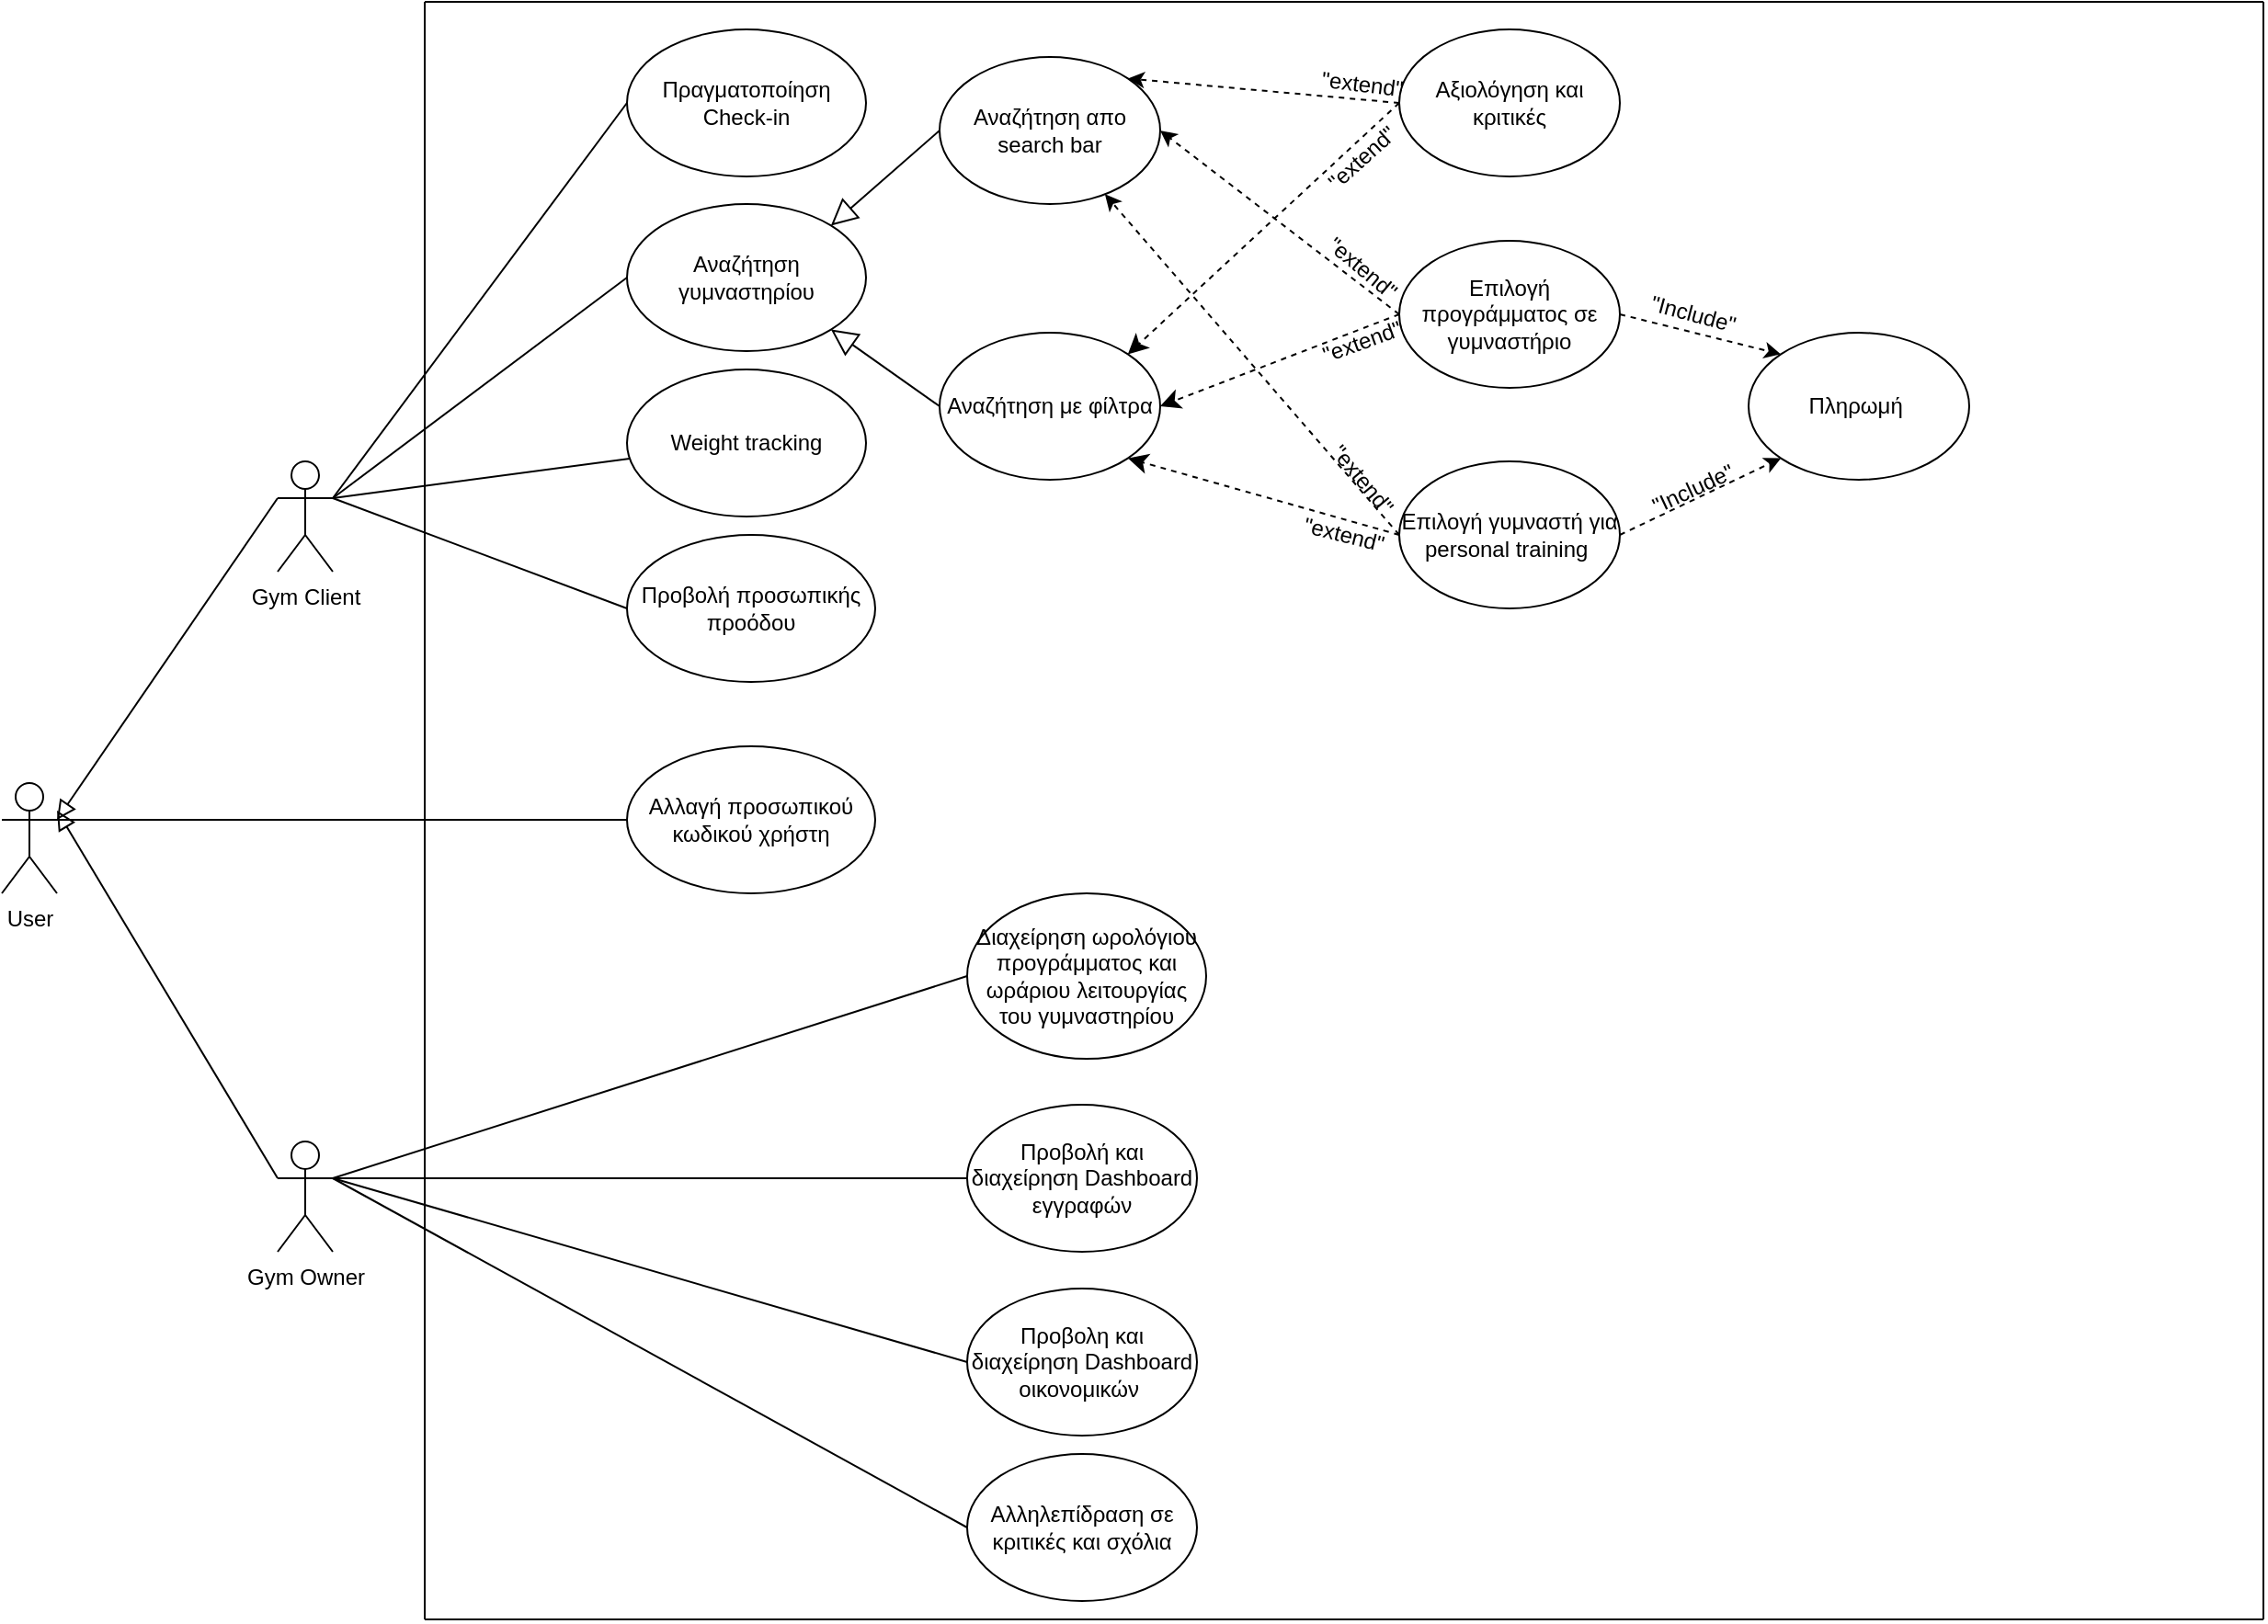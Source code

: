<mxfile version="27.1.1" pages="3">
  <diagram name="Use_Case_Diagram" id="50FvPzXGRG-NDwva_TUD">
    <mxGraphModel dx="1731" dy="952" grid="0" gridSize="10" guides="1" tooltips="1" connect="1" arrows="1" fold="1" page="0" pageScale="1" pageWidth="850" pageHeight="1100" math="0" shadow="0">
      <root>
        <object label="" gym_client="" id="0">
          <mxCell />
        </object>
        <mxCell id="1" parent="0" />
        <mxCell id="rTUKtQFbmERzjJpqpbQ3-1" value="Gym Client" style="shape=umlActor;verticalLabelPosition=bottom;verticalAlign=top;html=1;outlineConnect=0;" parent="1" vertex="1">
          <mxGeometry y="290" width="30" height="60" as="geometry" />
        </mxCell>
        <mxCell id="rTUKtQFbmERzjJpqpbQ3-43" value="Αξιολόγηση και κριτικές" style="ellipse;whiteSpace=wrap;html=1;" parent="1" vertex="1">
          <mxGeometry x="610" y="55" width="120" height="80" as="geometry" />
        </mxCell>
        <mxCell id="rTUKtQFbmERzjJpqpbQ3-46" value="Επιλογή προγράμματος σε γυμναστήριο" style="ellipse;whiteSpace=wrap;html=1;" parent="1" vertex="1">
          <mxGeometry x="610" y="170" width="120" height="80" as="geometry" />
        </mxCell>
        <mxCell id="rTUKtQFbmERzjJpqpbQ3-48" value="Αλλαγή προσωπικού κωδικού χρήστη" style="ellipse;whiteSpace=wrap;html=1;" parent="1" vertex="1">
          <mxGeometry x="190" y="445" width="135" height="80" as="geometry" />
        </mxCell>
        <mxCell id="rTUKtQFbmERzjJpqpbQ3-53" value="Επιλογή γυμναστή για personal training&amp;nbsp;" style="ellipse;whiteSpace=wrap;html=1;" parent="1" vertex="1">
          <mxGeometry x="610" y="290" width="120" height="80" as="geometry" />
        </mxCell>
        <mxCell id="rdtRjZM0fHfOW98A3iZ1-3" value="Weight tracking" style="ellipse;whiteSpace=wrap;html=1;" parent="1" vertex="1">
          <mxGeometry x="190" y="240" width="130" height="80" as="geometry" />
        </mxCell>
        <mxCell id="rdtRjZM0fHfOW98A3iZ1-7" value="Πληρωμή&amp;nbsp;" style="ellipse;whiteSpace=wrap;html=1;" parent="1" vertex="1">
          <mxGeometry x="800" y="220" width="120" height="80" as="geometry" />
        </mxCell>
        <mxCell id="rdtRjZM0fHfOW98A3iZ1-18" value="" style="endArrow=classic;html=1;rounded=0;dashed=1;exitX=0;exitY=0.5;exitDx=0;exitDy=0;entryX=1;entryY=0;entryDx=0;entryDy=0;" parent="1" source="rTUKtQFbmERzjJpqpbQ3-43" target="1W6_XyQElq9WGz6-XAPA-17" edge="1">
          <mxGeometry width="50" height="50" relative="1" as="geometry">
            <mxPoint x="270" y="110" as="sourcePoint" />
            <mxPoint x="880" y="110" as="targetPoint" />
          </mxGeometry>
        </mxCell>
        <mxCell id="rdtRjZM0fHfOW98A3iZ1-19" value="" style="endArrow=classic;html=1;rounded=0;dashed=1;exitX=0;exitY=0.5;exitDx=0;exitDy=0;entryX=1;entryY=0.5;entryDx=0;entryDy=0;" parent="1" source="rTUKtQFbmERzjJpqpbQ3-46" target="1W6_XyQElq9WGz6-XAPA-17" edge="1">
          <mxGeometry width="50" height="50" relative="1" as="geometry">
            <mxPoint x="1000" y="180" as="sourcePoint" />
            <mxPoint x="930.0" y="190" as="targetPoint" />
          </mxGeometry>
        </mxCell>
        <mxCell id="rdtRjZM0fHfOW98A3iZ1-20" value="" style="endArrow=classic;html=1;rounded=0;dashed=1;exitX=0;exitY=0.5;exitDx=0;exitDy=0;" parent="1" source="rTUKtQFbmERzjJpqpbQ3-53" target="1W6_XyQElq9WGz6-XAPA-17" edge="1">
          <mxGeometry width="50" height="50" relative="1" as="geometry">
            <mxPoint x="380" y="200" as="sourcePoint" />
            <mxPoint x="900" y="290" as="targetPoint" />
          </mxGeometry>
        </mxCell>
        <mxCell id="rdtRjZM0fHfOW98A3iZ1-21" value="" style="endArrow=none;html=1;rounded=0;" parent="1" source="rdtRjZM0fHfOW98A3iZ1-3" edge="1">
          <mxGeometry width="50" height="50" relative="1" as="geometry">
            <mxPoint x="380" y="200" as="sourcePoint" />
            <mxPoint x="30" y="310" as="targetPoint" />
          </mxGeometry>
        </mxCell>
        <mxCell id="rdtRjZM0fHfOW98A3iZ1-22" value="" style="endArrow=none;html=1;rounded=0;entryX=0;entryY=0.5;entryDx=0;entryDy=0;" parent="1" target="1W6_XyQElq9WGz6-XAPA-18" edge="1">
          <mxGeometry width="50" height="50" relative="1" as="geometry">
            <mxPoint x="30" y="310" as="sourcePoint" />
            <mxPoint x="190.72" y="217.68" as="targetPoint" />
          </mxGeometry>
        </mxCell>
        <mxCell id="rdtRjZM0fHfOW98A3iZ1-23" value="" style="endArrow=classic;html=1;rounded=0;exitX=1;exitY=0.5;exitDx=0;exitDy=0;dashed=1;entryX=0;entryY=0;entryDx=0;entryDy=0;" parent="1" source="rTUKtQFbmERzjJpqpbQ3-46" target="rdtRjZM0fHfOW98A3iZ1-7" edge="1">
          <mxGeometry width="50" height="50" relative="1" as="geometry">
            <mxPoint x="580" y="210" as="sourcePoint" />
            <mxPoint x="840" y="190" as="targetPoint" />
          </mxGeometry>
        </mxCell>
        <mxCell id="rdtRjZM0fHfOW98A3iZ1-24" value="" style="endArrow=classic;html=1;rounded=0;exitX=1;exitY=0.5;exitDx=0;exitDy=0;dashed=1;entryX=0;entryY=1;entryDx=0;entryDy=0;" parent="1" source="rTUKtQFbmERzjJpqpbQ3-53" target="rdtRjZM0fHfOW98A3iZ1-7" edge="1">
          <mxGeometry width="50" height="50" relative="1" as="geometry">
            <mxPoint x="580" y="210" as="sourcePoint" />
            <mxPoint x="770" y="250" as="targetPoint" />
          </mxGeometry>
        </mxCell>
        <mxCell id="rdtRjZM0fHfOW98A3iZ1-25" value="&quot;Include&quot;" style="text;html=1;align=center;verticalAlign=middle;whiteSpace=wrap;rounded=0;rotation=15;" parent="1" vertex="1">
          <mxGeometry x="740" y="195" width="60" height="30" as="geometry" />
        </mxCell>
        <mxCell id="rdtRjZM0fHfOW98A3iZ1-26" value="&quot;Include&quot;" style="text;html=1;align=center;verticalAlign=middle;whiteSpace=wrap;rounded=0;rotation=-25;" parent="1" vertex="1">
          <mxGeometry x="740" y="290" width="60" height="30" as="geometry" />
        </mxCell>
        <mxCell id="rdtRjZM0fHfOW98A3iZ1-29" value="&quot;extend&quot;" style="text;html=1;align=center;verticalAlign=middle;whiteSpace=wrap;rounded=0;rotation=-42;" parent="1" vertex="1">
          <mxGeometry x="560" y="110" width="60" height="30" as="geometry" />
        </mxCell>
        <mxCell id="rdtRjZM0fHfOW98A3iZ1-30" value="&quot;extend&quot;" style="text;html=1;align=center;verticalAlign=middle;whiteSpace=wrap;rounded=0;rotation=7;" parent="1" vertex="1">
          <mxGeometry x="560" y="70" width="60" height="30" as="geometry" />
        </mxCell>
        <mxCell id="koaHBDYHnwQ9m3PcKFgg-1" value="&lt;div&gt;Gym Owner&lt;/div&gt;" style="shape=umlActor;verticalLabelPosition=bottom;verticalAlign=top;html=1;outlineConnect=0;" parent="1" vertex="1">
          <mxGeometry y="660" width="30" height="60" as="geometry" />
        </mxCell>
        <mxCell id="koaHBDYHnwQ9m3PcKFgg-10" value="Προβολή και διαχείρηση Dashboard εγγραφών" style="ellipse;whiteSpace=wrap;html=1;" parent="1" vertex="1">
          <mxGeometry x="375" y="640" width="125" height="80" as="geometry" />
        </mxCell>
        <mxCell id="koaHBDYHnwQ9m3PcKFgg-11" value="Διαχείρηση ωρολόγιου προγράμματος και ωράριου λειτουργίας&lt;div&gt;του γυμναστηρίου&lt;/div&gt;" style="ellipse;whiteSpace=wrap;html=1;" parent="1" vertex="1">
          <mxGeometry x="375" y="525" width="130" height="90" as="geometry" />
        </mxCell>
        <mxCell id="koaHBDYHnwQ9m3PcKFgg-26" value="Προβολη και διαχείρηση Dashboard οικονομικών&amp;nbsp;" style="ellipse;whiteSpace=wrap;html=1;" parent="1" vertex="1">
          <mxGeometry x="375" y="740" width="125" height="80" as="geometry" />
        </mxCell>
        <mxCell id="koaHBDYHnwQ9m3PcKFgg-47" value="Αλληλεπίδραση σε κριτικές και σχόλια" style="ellipse;whiteSpace=wrap;html=1;" parent="1" vertex="1">
          <mxGeometry x="375" y="830" width="125" height="80" as="geometry" />
        </mxCell>
        <mxCell id="1W6_XyQElq9WGz6-XAPA-7" value="" style="endArrow=none;html=1;rounded=0;fontSize=12;startSize=8;endSize=8;curved=1;" parent="1" edge="1">
          <mxGeometry width="50" height="50" relative="1" as="geometry">
            <mxPoint x="80" y="40" as="sourcePoint" />
            <mxPoint x="1080" y="40" as="targetPoint" />
          </mxGeometry>
        </mxCell>
        <mxCell id="1W6_XyQElq9WGz6-XAPA-8" value="" style="endArrow=none;html=1;rounded=0;fontSize=12;startSize=8;endSize=8;curved=1;" parent="1" edge="1">
          <mxGeometry width="50" height="50" relative="1" as="geometry">
            <mxPoint x="1080" y="920" as="sourcePoint" />
            <mxPoint x="1080" y="40" as="targetPoint" />
          </mxGeometry>
        </mxCell>
        <mxCell id="1W6_XyQElq9WGz6-XAPA-10" value="" style="endArrow=none;html=1;rounded=0;fontSize=12;startSize=8;endSize=8;curved=1;" parent="1" edge="1">
          <mxGeometry width="50" height="50" relative="1" as="geometry">
            <mxPoint x="875" y="920" as="sourcePoint" />
            <mxPoint x="80" y="920" as="targetPoint" />
          </mxGeometry>
        </mxCell>
        <mxCell id="1W6_XyQElq9WGz6-XAPA-11" value="" style="endArrow=none;html=1;rounded=0;fontSize=12;startSize=8;endSize=8;curved=1;" parent="1" edge="1">
          <mxGeometry width="50" height="50" relative="1" as="geometry">
            <mxPoint x="80" y="40" as="sourcePoint" />
            <mxPoint x="80" y="870" as="targetPoint" />
          </mxGeometry>
        </mxCell>
        <mxCell id="1W6_XyQElq9WGz6-XAPA-12" value="" style="endArrow=none;html=1;rounded=0;fontSize=12;startSize=8;endSize=8;curved=1;" parent="1" edge="1">
          <mxGeometry width="50" height="50" relative="1" as="geometry">
            <mxPoint x="80" y="920" as="sourcePoint" />
            <mxPoint x="80" y="790" as="targetPoint" />
          </mxGeometry>
        </mxCell>
        <mxCell id="1W6_XyQElq9WGz6-XAPA-14" value="" style="endArrow=none;html=1;rounded=0;fontSize=12;startSize=8;endSize=8;curved=1;" parent="1" edge="1">
          <mxGeometry width="50" height="50" relative="1" as="geometry">
            <mxPoint x="1080" y="920" as="sourcePoint" />
            <mxPoint x="850" y="920" as="targetPoint" />
          </mxGeometry>
        </mxCell>
        <mxCell id="1W6_XyQElq9WGz6-XAPA-17" value="Αναζήτηση απο search bar" style="ellipse;whiteSpace=wrap;html=1;" parent="1" vertex="1">
          <mxGeometry x="360" y="70" width="120" height="80" as="geometry" />
        </mxCell>
        <mxCell id="1W6_XyQElq9WGz6-XAPA-18" value="Αναζήτηση γυμvαστηρίου" style="ellipse;whiteSpace=wrap;html=1;" parent="1" vertex="1">
          <mxGeometry x="190" y="150" width="130" height="80" as="geometry" />
        </mxCell>
        <mxCell id="1W6_XyQElq9WGz6-XAPA-19" style="edgeStyle=none;curved=1;rounded=0;orthogonalLoop=1;jettySize=auto;html=1;exitX=0.5;exitY=1;exitDx=0;exitDy=0;fontSize=12;startSize=8;endSize=8;" parent="1" source="1W6_XyQElq9WGz6-XAPA-17" target="1W6_XyQElq9WGz6-XAPA-17" edge="1">
          <mxGeometry relative="1" as="geometry" />
        </mxCell>
        <mxCell id="1W6_XyQElq9WGz6-XAPA-20" value="Αναζήτηση με φίλτρα" style="ellipse;whiteSpace=wrap;html=1;" parent="1" vertex="1">
          <mxGeometry x="360" y="220" width="120" height="80" as="geometry" />
        </mxCell>
        <mxCell id="1W6_XyQElq9WGz6-XAPA-23" value="" style="endArrow=block;endFill=0;endSize=12;html=1;rounded=0;fontSize=12;curved=1;exitX=0;exitY=0.5;exitDx=0;exitDy=0;entryX=1;entryY=0;entryDx=0;entryDy=0;" parent="1" source="1W6_XyQElq9WGz6-XAPA-17" target="1W6_XyQElq9WGz6-XAPA-18" edge="1">
          <mxGeometry width="160" relative="1" as="geometry">
            <mxPoint x="470" y="360" as="sourcePoint" />
            <mxPoint x="630" y="360" as="targetPoint" />
          </mxGeometry>
        </mxCell>
        <mxCell id="1W6_XyQElq9WGz6-XAPA-24" value="" style="endArrow=block;endFill=0;endSize=12;html=1;rounded=0;fontSize=12;curved=1;exitX=0;exitY=0.5;exitDx=0;exitDy=0;entryX=1;entryY=1;entryDx=0;entryDy=0;" parent="1" source="1W6_XyQElq9WGz6-XAPA-20" target="1W6_XyQElq9WGz6-XAPA-18" edge="1">
          <mxGeometry width="160" relative="1" as="geometry">
            <mxPoint x="470" y="360" as="sourcePoint" />
            <mxPoint x="630" y="360" as="targetPoint" />
          </mxGeometry>
        </mxCell>
        <mxCell id="1W6_XyQElq9WGz6-XAPA-25" value="" style="endArrow=classic;html=1;rounded=0;fontSize=12;startSize=8;endSize=8;curved=1;exitX=0;exitY=0.5;exitDx=0;exitDy=0;entryX=1;entryY=0;entryDx=0;entryDy=0;dashed=1;" parent="1" source="rTUKtQFbmERzjJpqpbQ3-43" target="1W6_XyQElq9WGz6-XAPA-20" edge="1">
          <mxGeometry width="50" height="50" relative="1" as="geometry">
            <mxPoint x="540" y="380" as="sourcePoint" />
            <mxPoint x="590" y="330" as="targetPoint" />
          </mxGeometry>
        </mxCell>
        <mxCell id="1W6_XyQElq9WGz6-XAPA-27" value="" style="endArrow=classic;html=1;rounded=0;fontSize=12;startSize=8;endSize=8;curved=1;exitX=0;exitY=0.5;exitDx=0;exitDy=0;entryX=1;entryY=1;entryDx=0;entryDy=0;dashed=1;" parent="1" source="rTUKtQFbmERzjJpqpbQ3-53" target="1W6_XyQElq9WGz6-XAPA-20" edge="1">
          <mxGeometry width="50" height="50" relative="1" as="geometry">
            <mxPoint x="510" y="295" as="sourcePoint" />
            <mxPoint x="590" y="330" as="targetPoint" />
          </mxGeometry>
        </mxCell>
        <mxCell id="rdtRjZM0fHfOW98A3iZ1-31" value="&quot;extend&quot;" style="text;html=1;align=center;verticalAlign=middle;whiteSpace=wrap;rounded=0;rotation=50;" parent="1" vertex="1">
          <mxGeometry x="560" y="285" width="60" height="30" as="geometry" />
        </mxCell>
        <mxCell id="1W6_XyQElq9WGz6-XAPA-29" value="" style="endArrow=classic;html=1;rounded=0;fontSize=12;startSize=8;endSize=8;curved=1;exitX=0;exitY=0.5;exitDx=0;exitDy=0;entryX=1;entryY=0.5;entryDx=0;entryDy=0;dashed=1;" parent="1" source="rTUKtQFbmERzjJpqpbQ3-46" target="1W6_XyQElq9WGz6-XAPA-20" edge="1">
          <mxGeometry width="50" height="50" relative="1" as="geometry">
            <mxPoint x="540" y="380" as="sourcePoint" />
            <mxPoint x="590" y="330" as="targetPoint" />
          </mxGeometry>
        </mxCell>
        <mxCell id="1W6_XyQElq9WGz6-XAPA-34" value="&quot;extend&quot;" style="text;html=1;align=center;verticalAlign=middle;whiteSpace=wrap;rounded=0;rotation=14;" parent="1" vertex="1">
          <mxGeometry x="550" y="315" width="60" height="30" as="geometry" />
        </mxCell>
        <mxCell id="1W6_XyQElq9WGz6-XAPA-35" value="&quot;extend&quot;" style="text;html=1;align=center;verticalAlign=middle;whiteSpace=wrap;rounded=0;rotation=40;" parent="1" vertex="1">
          <mxGeometry x="560" y="170" width="60" height="30" as="geometry" />
        </mxCell>
        <mxCell id="1W6_XyQElq9WGz6-XAPA-36" value="&quot;extend&quot;" style="text;html=1;align=center;verticalAlign=middle;whiteSpace=wrap;rounded=0;rotation=-20;" parent="1" vertex="1">
          <mxGeometry x="560" y="210" width="60" height="30" as="geometry" />
        </mxCell>
        <mxCell id="1W6_XyQElq9WGz6-XAPA-41" style="edgeStyle=none;curved=1;rounded=0;orthogonalLoop=1;jettySize=auto;html=1;exitX=0.25;exitY=0;exitDx=0;exitDy=0;fontSize=12;startSize=8;endSize=8;" parent="1" edge="1">
          <mxGeometry relative="1" as="geometry">
            <mxPoint x="355" y="720" as="sourcePoint" />
            <mxPoint x="355" y="720" as="targetPoint" />
          </mxGeometry>
        </mxCell>
        <mxCell id="J3sr-hdhdy8fL4Q1unYF-1" value="Πραγματοποίηση Check-in" style="ellipse;whiteSpace=wrap;html=1;" parent="1" vertex="1">
          <mxGeometry x="190" y="55" width="130" height="80" as="geometry" />
        </mxCell>
        <mxCell id="J3sr-hdhdy8fL4Q1unYF-2" value="" style="endArrow=none;html=1;rounded=0;fontSize=12;startSize=8;endSize=8;curved=1;entryX=0;entryY=0.5;entryDx=0;entryDy=0;" parent="1" target="J3sr-hdhdy8fL4Q1unYF-1" edge="1">
          <mxGeometry width="50" height="50" relative="1" as="geometry">
            <mxPoint x="30" y="310" as="sourcePoint" />
            <mxPoint x="560" y="460" as="targetPoint" />
          </mxGeometry>
        </mxCell>
        <mxCell id="PAP5fPGq2OQb1J3QDymb-1" value="User" style="shape=umlActor;verticalLabelPosition=bottom;verticalAlign=top;html=1;outlineConnect=0;" parent="1" vertex="1">
          <mxGeometry x="-150" y="465" width="30" height="60" as="geometry" />
        </mxCell>
        <mxCell id="PAP5fPGq2OQb1J3QDymb-4" value="" style="endArrow=block;html=1;rounded=0;fontSize=12;startSize=8;endSize=8;curved=1;exitX=0;exitY=0.333;exitDx=0;exitDy=0;exitPerimeter=0;entryX=1;entryY=0.333;entryDx=0;entryDy=0;entryPerimeter=0;endFill=0;" parent="1" source="rTUKtQFbmERzjJpqpbQ3-1" target="PAP5fPGq2OQb1J3QDymb-1" edge="1">
          <mxGeometry width="50" height="50" relative="1" as="geometry">
            <mxPoint x="490" y="530" as="sourcePoint" />
            <mxPoint x="540" y="480" as="targetPoint" />
          </mxGeometry>
        </mxCell>
        <mxCell id="PAP5fPGq2OQb1J3QDymb-5" value="" style="endArrow=block;html=1;rounded=0;fontSize=12;startSize=8;endSize=8;curved=1;exitX=0;exitY=0.333;exitDx=0;exitDy=0;exitPerimeter=0;endFill=0;" parent="1" source="koaHBDYHnwQ9m3PcKFgg-1" edge="1">
          <mxGeometry width="50" height="50" relative="1" as="geometry">
            <mxPoint x="270" y="530" as="sourcePoint" />
            <mxPoint x="-120" y="480" as="targetPoint" />
          </mxGeometry>
        </mxCell>
        <mxCell id="a07k1LjAiOxkcmovkMS9-1" value="" style="endArrow=none;html=1;rounded=0;entryX=0;entryY=0.5;entryDx=0;entryDy=0;" parent="1" target="koaHBDYHnwQ9m3PcKFgg-11" edge="1">
          <mxGeometry relative="1" as="geometry">
            <mxPoint x="30" y="680" as="sourcePoint" />
            <mxPoint x="400" y="700" as="targetPoint" />
          </mxGeometry>
        </mxCell>
        <mxCell id="a07k1LjAiOxkcmovkMS9-2" value="" style="endArrow=none;html=1;rounded=0;entryX=0;entryY=0.5;entryDx=0;entryDy=0;" parent="1" target="koaHBDYHnwQ9m3PcKFgg-10" edge="1">
          <mxGeometry relative="1" as="geometry">
            <mxPoint x="30" y="680" as="sourcePoint" />
            <mxPoint x="400" y="700" as="targetPoint" />
          </mxGeometry>
        </mxCell>
        <mxCell id="a07k1LjAiOxkcmovkMS9-3" value="" style="endArrow=none;html=1;rounded=0;entryX=0;entryY=0.5;entryDx=0;entryDy=0;" parent="1" target="koaHBDYHnwQ9m3PcKFgg-26" edge="1">
          <mxGeometry relative="1" as="geometry">
            <mxPoint x="30" y="680" as="sourcePoint" />
            <mxPoint x="400" y="700" as="targetPoint" />
          </mxGeometry>
        </mxCell>
        <mxCell id="a07k1LjAiOxkcmovkMS9-4" value="" style="endArrow=none;html=1;rounded=0;entryX=0;entryY=0.5;entryDx=0;entryDy=0;" parent="1" target="koaHBDYHnwQ9m3PcKFgg-47" edge="1">
          <mxGeometry relative="1" as="geometry">
            <mxPoint x="30" y="680" as="sourcePoint" />
            <mxPoint x="400" y="700" as="targetPoint" />
          </mxGeometry>
        </mxCell>
        <mxCell id="a07k1LjAiOxkcmovkMS9-5" value="Προβολή προσωπικής προόδου" style="ellipse;whiteSpace=wrap;html=1;" parent="1" vertex="1">
          <mxGeometry x="190" y="330" width="135" height="80" as="geometry" />
        </mxCell>
        <mxCell id="a07k1LjAiOxkcmovkMS9-6" value="" style="endArrow=none;html=1;rounded=0;entryX=0;entryY=0.5;entryDx=0;entryDy=0;" parent="1" target="a07k1LjAiOxkcmovkMS9-5" edge="1">
          <mxGeometry relative="1" as="geometry">
            <mxPoint x="30" y="310" as="sourcePoint" />
            <mxPoint x="220" y="340" as="targetPoint" />
          </mxGeometry>
        </mxCell>
        <mxCell id="nNer0TcMlZIvMlKGK_0V-2" value="" style="endArrow=none;html=1;rounded=0;exitX=1;exitY=0.333;exitDx=0;exitDy=0;exitPerimeter=0;entryX=0;entryY=0.5;entryDx=0;entryDy=0;" parent="1" source="PAP5fPGq2OQb1J3QDymb-1" target="rTUKtQFbmERzjJpqpbQ3-48" edge="1">
          <mxGeometry width="50" height="50" relative="1" as="geometry">
            <mxPoint x="780" y="510" as="sourcePoint" />
            <mxPoint x="290" y="480" as="targetPoint" />
          </mxGeometry>
        </mxCell>
      </root>
    </mxGraphModel>
  </diagram>
  <diagram name="Robustness_Diagrams" id="WoM6VdlI9MWB3Uhfz1nz">
    <mxGraphModel dx="2471" dy="1769" grid="0" gridSize="10" guides="1" tooltips="1" connect="1" arrows="1" fold="1" page="0" pageScale="1" pageWidth="850" pageHeight="1100" math="0" shadow="0">
      <root>
        <object label="" gym_client="" id="0">
          <mxCell />
        </object>
        <mxCell id="1" parent="0" />
        <mxCell id="nBHcs_pk_MBOCEK5t8Cs-1" value="Gym Client" style="shape=umlActor;verticalLabelPosition=bottom;verticalAlign=top;html=1;outlineConnect=0;" parent="1" vertex="1">
          <mxGeometry x="30" y="230" width="30" height="60" as="geometry" />
        </mxCell>
        <mxCell id="nBHcs_pk_MBOCEK5t8Cs-8" value="Βάση δεδομένων" style="ellipse;shape=umlEntity;whiteSpace=wrap;html=1;" parent="1" vertex="1">
          <mxGeometry x="1145" y="300" width="80" height="80" as="geometry" />
        </mxCell>
        <mxCell id="nBHcs_pk_MBOCEK5t8Cs-12" value="Οθόνη προφίλ γυμναστηρίου" style="shape=umlBoundary;whiteSpace=wrap;html=1;" parent="1" vertex="1">
          <mxGeometry x="325" y="210" width="100" height="80" as="geometry" />
        </mxCell>
        <mxCell id="nBHcs_pk_MBOCEK5t8Cs-18" value="Εμφανίζει πρoγράμματα προπόνησης" style="ellipse;shape=umlControl;whiteSpace=wrap;html=1;" parent="1" vertex="1">
          <mxGeometry x="620" y="265" width="80" height="90" as="geometry" />
        </mxCell>
        <mxCell id="nBHcs_pk_MBOCEK5t8Cs-20" value="" style="endArrow=none;html=1;rounded=0;fontSize=12;startSize=8;endSize=8;curved=1;exitX=0.39;exitY=0.142;exitDx=0;exitDy=0;exitPerimeter=0;entryX=0;entryY=0.5;entryDx=0;entryDy=0;" parent="1" source="nBHcs_pk_MBOCEK5t8Cs-18" target="nBHcs_pk_MBOCEK5t8Cs-8" edge="1">
          <mxGeometry relative="1" as="geometry">
            <mxPoint x="680" y="330" as="sourcePoint" />
            <mxPoint x="1030" y="360" as="targetPoint" />
          </mxGeometry>
        </mxCell>
        <mxCell id="nBHcs_pk_MBOCEK5t8Cs-21" value="" style="endArrow=none;html=1;rounded=0;fontSize=12;startSize=8;endSize=8;curved=1;exitX=0.004;exitY=0.567;exitDx=0;exitDy=0;exitPerimeter=0;entryX=0.997;entryY=0.504;entryDx=0;entryDy=0;entryPerimeter=0;" parent="1" source="nBHcs_pk_MBOCEK5t8Cs-18" target="nBHcs_pk_MBOCEK5t8Cs-29" edge="1">
          <mxGeometry relative="1" as="geometry">
            <mxPoint x="680" y="330" as="sourcePoint" />
            <mxPoint x="424.8" y="525.12" as="targetPoint" />
          </mxGeometry>
        </mxCell>
        <mxCell id="nBHcs_pk_MBOCEK5t8Cs-29" value="Οθόνη προγραμμάτων&lt;div&gt;προπόνησης&lt;/div&gt;" style="shape=umlBoundary;whiteSpace=wrap;html=1;" parent="1" vertex="1">
          <mxGeometry x="330" y="355" width="100" height="80" as="geometry" />
        </mxCell>
        <mxCell id="nBHcs_pk_MBOCEK5t8Cs-46" value="Εμφάνιση οθόνης επιβεβαίωσης&amp;nbsp;" style="ellipse;shape=umlControl;whiteSpace=wrap;html=1;" parent="1" vertex="1">
          <mxGeometry x="1130" y="785" width="80" height="90" as="geometry" />
        </mxCell>
        <mxCell id="nBHcs_pk_MBOCEK5t8Cs-56" value="" style="endArrow=none;html=1;rounded=0;fontSize=12;startSize=8;endSize=8;curved=1;exitX=1;exitY=0.333;exitDx=0;exitDy=0;exitPerimeter=0;" parent="1" source="nBHcs_pk_MBOCEK5t8Cs-1" edge="1">
          <mxGeometry width="50" height="50" relative="1" as="geometry">
            <mxPoint x="600" y="650" as="sourcePoint" />
            <mxPoint x="325" y="250" as="targetPoint" />
          </mxGeometry>
        </mxCell>
        <mxCell id="nBHcs_pk_MBOCEK5t8Cs-57" value="Επιλέγει &quot;προγράμματα πρoπόνησης&quot;&amp;nbsp;" style="text;html=1;align=center;verticalAlign=middle;whiteSpace=wrap;rounded=0;rotation=0;" parent="1" vertex="1">
          <mxGeometry x="115" y="222.5" width="170" height="25" as="geometry" />
        </mxCell>
        <mxCell id="nBHcs_pk_MBOCEK5t8Cs-59" value="" style="endArrow=none;html=1;rounded=0;fontSize=12;startSize=8;endSize=8;curved=1;exitX=1;exitY=0.333;exitDx=0;exitDy=0;exitPerimeter=0;entryX=0.003;entryY=0.507;entryDx=0;entryDy=0;entryPerimeter=0;" parent="1" source="nBHcs_pk_MBOCEK5t8Cs-1" target="nBHcs_pk_MBOCEK5t8Cs-29" edge="1">
          <mxGeometry width="50" height="50" relative="1" as="geometry">
            <mxPoint x="600" y="660" as="sourcePoint" />
            <mxPoint x="650" y="610" as="targetPoint" />
          </mxGeometry>
        </mxCell>
        <mxCell id="nBHcs_pk_MBOCEK5t8Cs-62" value="Επιλέγει το πρόγραμμα που τον ενδιαφέρει" style="text;html=1;align=center;verticalAlign=middle;whiteSpace=wrap;rounded=0;rotation=28;" parent="1" vertex="1">
          <mxGeometry x="115" y="295" width="170" height="30" as="geometry" />
        </mxCell>
        <mxCell id="nBHcs_pk_MBOCEK5t8Cs-65" value="Καταχώρηση επιλογής του Gym Client" style="ellipse;shape=umlControl;whiteSpace=wrap;html=1;" parent="1" vertex="1">
          <mxGeometry x="950" y="820" width="80" height="90" as="geometry" />
        </mxCell>
        <mxCell id="nBHcs_pk_MBOCEK5t8Cs-68" value="Οθόνη επιλεγμένου&lt;div&gt;προγράμματος προπόνσης&lt;/div&gt;" style="shape=umlBoundary;whiteSpace=wrap;html=1;" parent="1" vertex="1">
          <mxGeometry x="330" y="485" width="100" height="80" as="geometry" />
        </mxCell>
        <mxCell id="nBHcs_pk_MBOCEK5t8Cs-69" value="" style="endArrow=none;html=1;rounded=0;fontSize=12;startSize=8;endSize=8;curved=1;entryX=0.002;entryY=0.499;entryDx=0;entryDy=0;entryPerimeter=0;" parent="1" target="nBHcs_pk_MBOCEK5t8Cs-68" edge="1">
          <mxGeometry relative="1" as="geometry">
            <mxPoint x="60" y="250" as="sourcePoint" />
            <mxPoint x="830" y="620" as="targetPoint" />
          </mxGeometry>
        </mxCell>
        <mxCell id="nBHcs_pk_MBOCEK5t8Cs-70" value="" style="endArrow=none;html=1;rounded=0;fontSize=12;startSize=8;endSize=8;curved=1;exitX=0.484;exitY=0.085;exitDx=0;exitDy=0;exitPerimeter=0;entryX=0;entryY=0.5;entryDx=0;entryDy=0;" parent="1" source="nBHcs_pk_MBOCEK5t8Cs-65" target="nBHcs_pk_MBOCEK5t8Cs-8" edge="1">
          <mxGeometry relative="1" as="geometry">
            <mxPoint x="610" y="610" as="sourcePoint" />
            <mxPoint x="770" y="610" as="targetPoint" />
          </mxGeometry>
        </mxCell>
        <mxCell id="nBHcs_pk_MBOCEK5t8Cs-71" value="Έλεγχος συμπλήρωσης στοιχείων" style="ellipse;shape=umlControl;whiteSpace=wrap;html=1;" parent="1" vertex="1">
          <mxGeometry x="515" y="625" width="80" height="90" as="geometry" />
        </mxCell>
        <mxCell id="nBHcs_pk_MBOCEK5t8Cs-72" value="" style="endArrow=none;html=1;rounded=0;fontSize=12;startSize=8;endSize=8;curved=1;entryX=0.008;entryY=0.488;entryDx=0;entryDy=0;entryPerimeter=0;exitX=0.997;exitY=0.473;exitDx=0;exitDy=0;exitPerimeter=0;" parent="1" source="nBHcs_pk_MBOCEK5t8Cs-68" target="mKBZp5C1z0nGuhZBMgI0-4" edge="1">
          <mxGeometry relative="1" as="geometry">
            <mxPoint x="420" y="650" as="sourcePoint" />
            <mxPoint x="840" y="590" as="targetPoint" />
          </mxGeometry>
        </mxCell>
        <mxCell id="nBHcs_pk_MBOCEK5t8Cs-74" value="Συμπληρώνει τα προσωπικά του στοιχεία και επιβεβαιώνει" style="text;html=1;align=center;verticalAlign=middle;whiteSpace=wrap;rounded=0;rotation=40;" parent="1" vertex="1">
          <mxGeometry x="105.0" y="380.0" width="245" height="30" as="geometry" />
        </mxCell>
        <mxCell id="mKBZp5C1z0nGuhZBMgI0-4" value="Εμφάνιση επιλεγμένου&lt;div&gt;προγράμματος προπόνησης&amp;nbsp;&lt;/div&gt;" style="ellipse;shape=umlControl;whiteSpace=wrap;html=1;" parent="1" vertex="1">
          <mxGeometry x="622.5" y="420" width="85" height="90" as="geometry" />
        </mxCell>
        <mxCell id="mKBZp5C1z0nGuhZBMgI0-6" value="" style="endArrow=none;html=1;rounded=0;fontSize=12;startSize=8;endSize=8;curved=1;exitX=1;exitY=0.504;exitDx=0;exitDy=0;exitPerimeter=0;entryX=0.014;entryY=0.488;entryDx=0;entryDy=0;entryPerimeter=0;" parent="1" source="nBHcs_pk_MBOCEK5t8Cs-29" target="mKBZp5C1z0nGuhZBMgI0-4" edge="1">
          <mxGeometry relative="1" as="geometry">
            <mxPoint x="540" y="610" as="sourcePoint" />
            <mxPoint x="700" y="610" as="targetPoint" />
          </mxGeometry>
        </mxCell>
        <mxCell id="mKBZp5C1z0nGuhZBMgI0-9" value="" style="endArrow=none;html=1;rounded=0;fontSize=12;startSize=8;endSize=8;curved=1;exitX=0.966;exitY=0.401;exitDx=0;exitDy=0;exitPerimeter=0;entryX=0.041;entryY=0.733;entryDx=0;entryDy=0;entryPerimeter=0;" parent="1" source="nBHcs_pk_MBOCEK5t8Cs-71" target="mKBZp5C1z0nGuhZBMgI0-11" edge="1">
          <mxGeometry relative="1" as="geometry">
            <mxPoint x="570" y="560" as="sourcePoint" />
            <mxPoint x="793.574" y="620.0" as="targetPoint" />
          </mxGeometry>
        </mxCell>
        <mxCell id="mKBZp5C1z0nGuhZBMgI0-11" value="Εμφάνιση ενημερωτικής οθόνης&amp;nbsp;" style="ellipse;shape=umlControl;whiteSpace=wrap;html=1;fillColor=#f8cecc;strokeColor=#b85450;" parent="1" vertex="1">
          <mxGeometry x="830" y="510" width="80" height="85" as="geometry" />
        </mxCell>
        <mxCell id="mKBZp5C1z0nGuhZBMgI0-12" value="" style="endArrow=none;html=1;rounded=0;fontSize=12;startSize=8;endSize=8;curved=1;exitX=0.774;exitY=0.208;exitDx=0;exitDy=0;exitPerimeter=0;entryX=0.412;entryY=0.957;entryDx=0;entryDy=0;entryPerimeter=0;" parent="1" source="mKBZp5C1z0nGuhZBMgI0-11" target="mKBZp5C1z0nGuhZBMgI0-13" edge="1">
          <mxGeometry relative="1" as="geometry">
            <mxPoint x="620" y="730" as="sourcePoint" />
            <mxPoint x="920" y="520" as="targetPoint" />
          </mxGeometry>
        </mxCell>
        <mxCell id="mKBZp5C1z0nGuhZBMgI0-13" value="Οθόνη &quot;Κάποια απο τα στοιχεία δεν έχουν καταχωρηθεί&quot;&amp;nbsp;" style="shape=umlBoundary;whiteSpace=wrap;html=1;fillColor=#f8cecc;strokeColor=#b85450;" parent="1" vertex="1">
          <mxGeometry x="870.0" y="390" width="100" height="80" as="geometry" />
        </mxCell>
        <mxCell id="izMmDWKSaHBRrdsru9Q4-1" value="Κάποια στοιχεία λείπουν" style="text;html=1;align=center;verticalAlign=middle;whiteSpace=wrap;rounded=0;rotation=-23;" parent="1" vertex="1">
          <mxGeometry x="615" y="595" width="155" height="30" as="geometry" />
        </mxCell>
        <mxCell id="mKBZp5C1z0nGuhZBMgI0-3" value="Κανένα στοιχείο δε λείπει" style="text;html=1;align=center;verticalAlign=middle;whiteSpace=wrap;rounded=0;rotation=33;" parent="1" vertex="1">
          <mxGeometry x="580" y="710" width="145" height="30" as="geometry" />
        </mxCell>
        <mxCell id="5XzjOj2Jt2Nz8evG6_A8-13" value="" style="endArrow=none;html=1;rounded=0;exitX=0.918;exitY=0.802;exitDx=0;exitDy=0;exitPerimeter=0;" parent="1" source="nBHcs_pk_MBOCEK5t8Cs-71" edge="1">
          <mxGeometry width="50" height="50" relative="1" as="geometry">
            <mxPoint x="730" y="650" as="sourcePoint" />
            <mxPoint x="705" y="768" as="targetPoint" />
          </mxGeometry>
        </mxCell>
        <mxCell id="5XzjOj2Jt2Nz8evG6_A8-17" value="Gym Client" style="shape=umlActor;verticalLabelPosition=bottom;verticalAlign=top;html=1;" parent="1" vertex="1">
          <mxGeometry x="1560" y="220" width="30" height="60" as="geometry" />
        </mxCell>
        <mxCell id="5XzjOj2Jt2Nz8evG6_A8-18" value="Αρχική οθόνη" style="shape=umlBoundary;whiteSpace=wrap;html=1;" parent="1" vertex="1">
          <mxGeometry x="1800" y="220" width="100" height="80" as="geometry" />
        </mxCell>
        <mxCell id="5XzjOj2Jt2Nz8evG6_A8-20" value="" style="endArrow=none;html=1;rounded=0;entryX=1;entryY=0.333;entryDx=0;entryDy=0;entryPerimeter=0;exitX=0.001;exitY=0.502;exitDx=0;exitDy=0;exitPerimeter=0;" parent="1" source="5XzjOj2Jt2Nz8evG6_A8-18" target="5XzjOj2Jt2Nz8evG6_A8-17" edge="1">
          <mxGeometry width="50" height="50" relative="1" as="geometry">
            <mxPoint x="1790" y="260" as="sourcePoint" />
            <mxPoint x="1410" y="610" as="targetPoint" />
          </mxGeometry>
        </mxCell>
        <mxCell id="5XzjOj2Jt2Nz8evG6_A8-22" value="" style="endArrow=none;html=1;rounded=0;entryX=0.998;entryY=0.505;entryDx=0;entryDy=0;entryPerimeter=0;exitX=0.012;exitY=0.473;exitDx=0;exitDy=0;exitPerimeter=0;" parent="1" source="5XzjOj2Jt2Nz8evG6_A8-30" target="5XzjOj2Jt2Nz8evG6_A8-18" edge="1">
          <mxGeometry width="50" height="50" relative="1" as="geometry">
            <mxPoint x="2045.085" y="255.7" as="sourcePoint" />
            <mxPoint x="1830" y="310" as="targetPoint" />
          </mxGeometry>
        </mxCell>
        <mxCell id="5XzjOj2Jt2Nz8evG6_A8-24" value="Βάση δεδομένων" style="ellipse;shape=umlEntity;whiteSpace=wrap;html=1;" parent="1" vertex="1">
          <mxGeometry x="2380" y="220" width="80" height="80" as="geometry" />
        </mxCell>
        <mxCell id="5XzjOj2Jt2Nz8evG6_A8-30" value="Εμφανίζει οθόνη αναζήτησης με search bar" style="ellipse;shape=umlControl;whiteSpace=wrap;html=1;" parent="1" vertex="1">
          <mxGeometry x="2060" y="230" width="80" height="85" as="geometry" />
        </mxCell>
        <mxCell id="5XzjOj2Jt2Nz8evG6_A8-31" value="Οθόνη αναζήτησης με search bar" style="shape=umlBoundary;whiteSpace=wrap;html=1;" parent="1" vertex="1">
          <mxGeometry x="1800" y="355" width="100" height="80" as="geometry" />
        </mxCell>
        <mxCell id="5XzjOj2Jt2Nz8evG6_A8-32" value="" style="endArrow=none;html=1;rounded=0;entryX=1;entryY=0.333;entryDx=0;entryDy=0;entryPerimeter=0;exitX=0.003;exitY=0.509;exitDx=0;exitDy=0;exitPerimeter=0;" parent="1" source="5XzjOj2Jt2Nz8evG6_A8-31" target="5XzjOj2Jt2Nz8evG6_A8-17" edge="1">
          <mxGeometry width="50" height="50" relative="1" as="geometry">
            <mxPoint x="1690" y="470" as="sourcePoint" />
            <mxPoint x="1740" y="420" as="targetPoint" />
          </mxGeometry>
        </mxCell>
        <mxCell id="5XzjOj2Jt2Nz8evG6_A8-33" value="" style="endArrow=none;html=1;rounded=0;entryX=0.005;entryY=0.616;entryDx=0;entryDy=0;entryPerimeter=0;exitX=1.002;exitY=0.52;exitDx=0;exitDy=0;exitPerimeter=0;" parent="1" source="5XzjOj2Jt2Nz8evG6_A8-31" target="5XzjOj2Jt2Nz8evG6_A8-30" edge="1">
          <mxGeometry width="50" height="50" relative="1" as="geometry">
            <mxPoint x="1620" y="430" as="sourcePoint" />
            <mxPoint x="1670" y="380" as="targetPoint" />
          </mxGeometry>
        </mxCell>
        <mxCell id="5XzjOj2Jt2Nz8evG6_A8-34" value="" style="endArrow=none;html=1;rounded=0;entryX=0.082;entryY=0.771;entryDx=0;entryDy=0;entryPerimeter=0;exitX=0.757;exitY=0.187;exitDx=0;exitDy=0;exitPerimeter=0;" parent="1" source="5XzjOj2Jt2Nz8evG6_A8-36" target="5XzjOj2Jt2Nz8evG6_A8-24" edge="1">
          <mxGeometry width="50" height="50" relative="1" as="geometry">
            <mxPoint x="1870" y="460" as="sourcePoint" />
            <mxPoint x="1920" y="410" as="targetPoint" />
          </mxGeometry>
        </mxCell>
        <mxCell id="5XzjOj2Jt2Nz8evG6_A8-35" value="" style="endArrow=none;html=1;rounded=0;entryX=0.952;entryY=0.733;entryDx=0;entryDy=0;entryPerimeter=0;exitX=0.02;exitY=0.454;exitDx=0;exitDy=0;exitPerimeter=0;" parent="1" source="5XzjOj2Jt2Nz8evG6_A8-36" target="5XzjOj2Jt2Nz8evG6_A8-31" edge="1">
          <mxGeometry width="50" height="50" relative="1" as="geometry">
            <mxPoint x="2140" y="500" as="sourcePoint" />
            <mxPoint x="1960" y="470" as="targetPoint" />
          </mxGeometry>
        </mxCell>
        <mxCell id="5XzjOj2Jt2Nz8evG6_A8-36" value="Αναζητά" style="ellipse;shape=umlControl;whiteSpace=wrap;html=1;" parent="1" vertex="1">
          <mxGeometry x="2145" y="395" width="80" height="90" as="geometry" />
        </mxCell>
        <mxCell id="5XzjOj2Jt2Nz8evG6_A8-40" value="Οθόνη εμφάνισης αποτελεσμάτων" style="shape=umlBoundary;whiteSpace=wrap;html=1;" parent="1" vertex="1">
          <mxGeometry x="1855" y="630" width="100" height="80" as="geometry" />
        </mxCell>
        <mxCell id="5XzjOj2Jt2Nz8evG6_A8-41" value="Εμφανίζει επιλεγμένα γυμναστήρια" style="ellipse;shape=umlControl;whiteSpace=wrap;html=1;" parent="1" vertex="1">
          <mxGeometry x="2400" y="710" width="80" height="90" as="geometry" />
        </mxCell>
        <mxCell id="5XzjOj2Jt2Nz8evG6_A8-42" value="" style="endArrow=none;html=1;rounded=0;entryX=0.804;entryY=0.911;entryDx=0;entryDy=0;entryPerimeter=0;exitX=0.376;exitY=0.14;exitDx=0;exitDy=0;exitPerimeter=0;" parent="1" source="5XzjOj2Jt2Nz8evG6_A8-41" target="5XzjOj2Jt2Nz8evG6_A8-36" edge="1">
          <mxGeometry width="50" height="50" relative="1" as="geometry">
            <mxPoint x="1710" y="840" as="sourcePoint" />
            <mxPoint x="2320.24" y="609.27" as="targetPoint" />
          </mxGeometry>
        </mxCell>
        <mxCell id="5XzjOj2Jt2Nz8evG6_A8-43" value="" style="endArrow=none;html=1;rounded=0;entryX=0;entryY=0.542;entryDx=0;entryDy=0;entryPerimeter=0;exitX=0.995;exitY=0.535;exitDx=0;exitDy=0;exitPerimeter=0;" parent="1" source="5XzjOj2Jt2Nz8evG6_A8-40" target="5XzjOj2Jt2Nz8evG6_A8-41" edge="1">
          <mxGeometry width="50" height="50" relative="1" as="geometry">
            <mxPoint x="2190" y="940" as="sourcePoint" />
            <mxPoint x="2240" y="890" as="targetPoint" />
          </mxGeometry>
        </mxCell>
        <mxCell id="5XzjOj2Jt2Nz8evG6_A8-44" value="" style="endArrow=none;html=1;rounded=0;exitX=0.002;exitY=0.498;exitDx=0;exitDy=0;exitPerimeter=0;" parent="1" source="5XzjOj2Jt2Nz8evG6_A8-40" edge="1">
          <mxGeometry width="50" height="50" relative="1" as="geometry">
            <mxPoint x="2010" y="750" as="sourcePoint" />
            <mxPoint x="1590" y="240" as="targetPoint" />
          </mxGeometry>
        </mxCell>
        <mxCell id="5XzjOj2Jt2Nz8evG6_A8-45" value="Εμφάνιση οθόνης προφίλ γυμναστηρίου" style="ellipse;shape=umlControl;whiteSpace=wrap;html=1;" parent="1" vertex="1">
          <mxGeometry x="2260" y="970" width="80" height="90" as="geometry" />
        </mxCell>
        <mxCell id="5XzjOj2Jt2Nz8evG6_A8-47" value="Οθόνη προφίλ γυμναστηρίου" style="shape=umlBoundary;whiteSpace=wrap;html=1;" parent="1" vertex="1">
          <mxGeometry x="1800" y="805" width="100" height="80" as="geometry" />
        </mxCell>
        <mxCell id="5XzjOj2Jt2Nz8evG6_A8-48" value="" style="endArrow=none;html=1;rounded=0;entryX=0;entryY=0.556;entryDx=0;entryDy=0;entryPerimeter=0;exitX=1.004;exitY=0.53;exitDx=0;exitDy=0;exitPerimeter=0;" parent="1" source="5XzjOj2Jt2Nz8evG6_A8-47" target="5XzjOj2Jt2Nz8evG6_A8-45" edge="1">
          <mxGeometry width="50" height="50" relative="1" as="geometry">
            <mxPoint x="2271" y="990" as="sourcePoint" />
            <mxPoint x="2320" y="980" as="targetPoint" />
          </mxGeometry>
        </mxCell>
        <mxCell id="5XzjOj2Jt2Nz8evG6_A8-49" value="" style="endArrow=none;html=1;rounded=0;exitX=0.001;exitY=0.506;exitDx=0;exitDy=0;exitPerimeter=0;entryX=1;entryY=0.333;entryDx=0;entryDy=0;entryPerimeter=0;" parent="1" source="5XzjOj2Jt2Nz8evG6_A8-47" target="5XzjOj2Jt2Nz8evG6_A8-17" edge="1">
          <mxGeometry width="50" height="50" relative="1" as="geometry">
            <mxPoint x="1790" y="865" as="sourcePoint" />
            <mxPoint x="1730" y="550" as="targetPoint" />
          </mxGeometry>
        </mxCell>
        <mxCell id="5XzjOj2Jt2Nz8evG6_A8-50" value="Επιλέγει&lt;div&gt;προφίλ γυμναστήριου&lt;/div&gt;" style="ellipse;shape=umlControl;whiteSpace=wrap;html=1;" parent="1" vertex="1">
          <mxGeometry x="2410" y="840" width="90" height="100" as="geometry" />
        </mxCell>
        <mxCell id="5XzjOj2Jt2Nz8evG6_A8-51" value="" style="endArrow=none;html=1;rounded=0;entryX=0;entryY=0.582;entryDx=0;entryDy=0;entryPerimeter=0;exitX=1;exitY=0.544;exitDx=0;exitDy=0;exitPerimeter=0;" parent="1" source="5XzjOj2Jt2Nz8evG6_A8-40" target="5XzjOj2Jt2Nz8evG6_A8-50" edge="1">
          <mxGeometry width="50" height="50" relative="1" as="geometry">
            <mxPoint x="1890" y="630" as="sourcePoint" />
            <mxPoint x="1980" y="550" as="targetPoint" />
          </mxGeometry>
        </mxCell>
        <mxCell id="5XzjOj2Jt2Nz8evG6_A8-52" value="" style="endArrow=none;html=1;rounded=0;entryX=0.524;entryY=1;entryDx=0;entryDy=0;entryPerimeter=0;exitX=0.88;exitY=0.279;exitDx=0;exitDy=0;exitPerimeter=0;" parent="1" source="5XzjOj2Jt2Nz8evG6_A8-45" target="5XzjOj2Jt2Nz8evG6_A8-50" edge="1">
          <mxGeometry width="50" height="50" relative="1" as="geometry">
            <mxPoint x="2140" y="730" as="sourcePoint" />
            <mxPoint x="2190" y="680" as="targetPoint" />
          </mxGeometry>
        </mxCell>
        <mxCell id="5XzjOj2Jt2Nz8evG6_A8-55" value="" style="endArrow=none;html=1;rounded=0;exitX=0.008;exitY=0.595;exitDx=0;exitDy=0;exitPerimeter=0;entryX=0.966;entryY=0.41;entryDx=0;entryDy=0;entryPerimeter=0;" parent="1" source="nBHcs_pk_MBOCEK5t8Cs-46" target="nBHcs_pk_MBOCEK5t8Cs-65" edge="1">
          <mxGeometry width="50" height="50" relative="1" as="geometry">
            <mxPoint x="710" y="820" as="sourcePoint" />
            <mxPoint x="1190" y="970" as="targetPoint" />
          </mxGeometry>
        </mxCell>
        <mxCell id="5XzjOj2Jt2Nz8evG6_A8-56" value="" style="endArrow=none;html=1;rounded=0;entryX=0.964;entryY=0.745;entryDx=0;entryDy=0;entryPerimeter=0;exitX=-0.013;exitY=0.576;exitDx=0;exitDy=0;exitPerimeter=0;" parent="1" source="nBHcs_pk_MBOCEK5t8Cs-65" target="RjNlyhGwXTikuf32RrsA-1" edge="1">
          <mxGeometry width="50" height="50" relative="1" as="geometry">
            <mxPoint x="940" y="870" as="sourcePoint" />
            <mxPoint x="819.065" y="924.49" as="targetPoint" />
          </mxGeometry>
        </mxCell>
        <mxCell id="5XzjOj2Jt2Nz8evG6_A8-57" value="Επιλέγει την κατηγορία &quot;Αναζήτηση γυμναστηρίου&quot;" style="text;html=1;align=center;verticalAlign=middle;whiteSpace=wrap;rounded=0;rotation=5;" parent="1" vertex="1">
          <mxGeometry x="1580" y="220" width="240" height="30" as="geometry" />
        </mxCell>
        <mxCell id="5XzjOj2Jt2Nz8evG6_A8-58" value="Εισάγει το όνομα προφίλ γυμναστηρίου" style="text;html=1;align=center;verticalAlign=middle;whiteSpace=wrap;rounded=0;rotation=35;" parent="1" vertex="1">
          <mxGeometry x="1620" y="295" width="180" height="30" as="geometry" />
        </mxCell>
        <mxCell id="5XzjOj2Jt2Nz8evG6_A8-59" value="Επιλέγει συγκεκριμένο προφίλ γυμναστηρίου" style="text;html=1;align=center;verticalAlign=middle;whiteSpace=wrap;rounded=0;rotation=54;" parent="1" vertex="1">
          <mxGeometry x="1635" y="400" width="170" height="30" as="geometry" />
        </mxCell>
        <mxCell id="5XzjOj2Jt2Nz8evG6_A8-60" value="Περιηγείται στο προφίλ του γυμναστηρίου" style="text;html=1;align=center;verticalAlign=middle;whiteSpace=wrap;rounded=0;rotation=70;" parent="1" vertex="1">
          <mxGeometry x="1595" y="495" width="210" height="30" as="geometry" />
        </mxCell>
        <mxCell id="5XzjOj2Jt2Nz8evG6_A8-61" value="Υπάρχουν προφίλ γυμναστηρίων με το ίδιο όνομα&amp;nbsp;" style="text;html=1;align=center;verticalAlign=middle;whiteSpace=wrap;rounded=0;rotation=45;" parent="1" vertex="1">
          <mxGeometry x="2240" y="575" width="180" height="30" as="geometry" />
        </mxCell>
        <mxCell id="5XzjOj2Jt2Nz8evG6_A8-64" value="" style="endArrow=none;html=1;rounded=0;entryX=0.057;entryY=0.786;entryDx=0;entryDy=0;entryPerimeter=0;exitX=0.979;exitY=0.696;exitDx=0;exitDy=0;exitPerimeter=0;" parent="1" source="5XzjOj2Jt2Nz8evG6_A8-66" target="5XzjOj2Jt2Nz8evG6_A8-36" edge="1">
          <mxGeometry width="50" height="50" relative="1" as="geometry">
            <mxPoint x="2090" y="630" as="sourcePoint" />
            <mxPoint x="2241.28" y="595.68" as="targetPoint" />
          </mxGeometry>
        </mxCell>
        <mxCell id="5XzjOj2Jt2Nz8evG6_A8-65" value="Υπάρχουν προφίλ γυμναστηρίων με συναφές όνομα&amp;nbsp;" style="text;html=1;align=center;verticalAlign=middle;whiteSpace=wrap;rounded=0;rotation=-38;" parent="1" vertex="1">
          <mxGeometry x="1970" y="487.5" width="190" height="30" as="geometry" />
        </mxCell>
        <mxCell id="5XzjOj2Jt2Nz8evG6_A8-66" value="Εμφανίζει επιλεγμένα γυμναστήρια&amp;nbsp;" style="ellipse;shape=umlControl;whiteSpace=wrap;html=1;fillColor=#f8cecc;strokeColor=#b85450;" parent="1" vertex="1">
          <mxGeometry x="1905" y="520" width="80" height="95" as="geometry" />
        </mxCell>
        <mxCell id="5XzjOj2Jt2Nz8evG6_A8-67" value="" style="endArrow=none;html=1;rounded=0;exitX=0.099;exitY=0.31;exitDx=0;exitDy=0;exitPerimeter=0;entryX=0.92;entryY=0.802;entryDx=0;entryDy=0;entryPerimeter=0;" parent="1" source="5XzjOj2Jt2Nz8evG6_A8-50" target="5XzjOj2Jt2Nz8evG6_A8-66" edge="1">
          <mxGeometry width="50" height="50" relative="1" as="geometry">
            <mxPoint x="2190" y="660" as="sourcePoint" />
            <mxPoint x="2240" y="610" as="targetPoint" />
          </mxGeometry>
        </mxCell>
        <mxCell id="5XzjOj2Jt2Nz8evG6_A8-68" value="Εμφάνιση ενημερωτικής οθόνης" style="ellipse;shape=umlControl;whiteSpace=wrap;html=1;fillColor=#f8cecc;strokeColor=#b85450;" parent="1" vertex="1">
          <mxGeometry x="2510" y="460" width="80" height="85" as="geometry" />
        </mxCell>
        <mxCell id="5XzjOj2Jt2Nz8evG6_A8-69" value="" style="endArrow=none;html=1;rounded=0;entryX=0.071;entryY=0.789;entryDx=0;entryDy=0;entryPerimeter=0;exitX=0.996;exitY=0.563;exitDx=0;exitDy=0;exitPerimeter=0;" parent="1" source="5XzjOj2Jt2Nz8evG6_A8-36" target="5XzjOj2Jt2Nz8evG6_A8-68" edge="1">
          <mxGeometry width="50" height="50" relative="1" as="geometry">
            <mxPoint x="2301.76" y="572.28" as="sourcePoint" />
            <mxPoint x="2140" y="610" as="targetPoint" />
          </mxGeometry>
        </mxCell>
        <mxCell id="5XzjOj2Jt2Nz8evG6_A8-70" value="Οθόνη &quot;Το όνομα που εισάγατε δεν αντιστιχεί σε κάποιο προφίλ γυμναστηρίου&quot;" style="shape=umlBoundary;whiteSpace=wrap;html=1;fillColor=#f8cecc;strokeColor=#b85450;" parent="1" vertex="1">
          <mxGeometry x="2450" y="330" width="120" height="90" as="geometry" />
        </mxCell>
        <mxCell id="5XzjOj2Jt2Nz8evG6_A8-71" value="" style="endArrow=none;html=1;rounded=0;entryX=0.37;entryY=0.14;entryDx=0;entryDy=0;entryPerimeter=0;exitX=0.575;exitY=0.994;exitDx=0;exitDy=0;exitPerimeter=0;" parent="1" source="5XzjOj2Jt2Nz8evG6_A8-70" target="5XzjOj2Jt2Nz8evG6_A8-68" edge="1">
          <mxGeometry width="50" height="50" relative="1" as="geometry">
            <mxPoint x="2050" y="763" as="sourcePoint" />
            <mxPoint x="2530" y="475" as="targetPoint" />
          </mxGeometry>
        </mxCell>
        <mxCell id="5XzjOj2Jt2Nz8evG6_A8-72" value="&lt;span style=&quot;&quot; lang=&quot;EL&quot;&gt;&lt;font style=&quot;font-size: 12px;&quot; face=&quot;Helvetica&quot;&gt;Δεν υπάρχουν γυμναστήρια με το ίδιο ή συναφές&lt;br&gt;όνομα&amp;nbsp;&lt;/font&gt;&lt;/span&gt;" style="text;html=1;align=center;verticalAlign=middle;whiteSpace=wrap;rounded=0;rotation=15;" parent="1" vertex="1">
          <mxGeometry x="2290" y="450" width="190" height="30" as="geometry" />
        </mxCell>
        <mxCell id="5XzjOj2Jt2Nz8evG6_A8-74" value="&lt;font style=&quot;font-size: 36px;&quot;&gt;Επιλογή προγράμματος στο γυμναστήριο&lt;/font&gt;" style="text;html=1;align=center;verticalAlign=middle;whiteSpace=wrap;rounded=0;" parent="1" vertex="1">
          <mxGeometry x="310" y="35" width="420" height="130" as="geometry" />
        </mxCell>
        <mxCell id="5XzjOj2Jt2Nz8evG6_A8-75" value="&lt;font style=&quot;font-size: 36px;&quot;&gt;Αναζήτηση με search bar&lt;/font&gt;" style="text;html=1;align=center;verticalAlign=middle;whiteSpace=wrap;rounded=0;" parent="1" vertex="1">
          <mxGeometry x="1840" y="50" width="330" height="110" as="geometry" />
        </mxCell>
        <mxCell id="5XzjOj2Jt2Nz8evG6_A8-76" value="&lt;font style=&quot;font-size: 36px;&quot;&gt;Weight Tracking&amp;nbsp;&lt;/font&gt;" style="text;html=1;align=center;verticalAlign=middle;whiteSpace=wrap;rounded=0;" parent="1" vertex="1">
          <mxGeometry x="3260" y="25" width="290" height="140" as="geometry" />
        </mxCell>
        <mxCell id="5XzjOj2Jt2Nz8evG6_A8-77" value="Gym Client" style="shape=umlActor;verticalLabelPosition=bottom;verticalAlign=top;html=1;" parent="1" vertex="1">
          <mxGeometry x="3040" y="220" width="30" height="60" as="geometry" />
        </mxCell>
        <mxCell id="0dAg1aF3Ss3jG4dC1FWE-1" value="Αρχική οθόνη" style="shape=umlBoundary;whiteSpace=wrap;html=1;" parent="1" vertex="1">
          <mxGeometry x="3260" y="220" width="100" height="80" as="geometry" />
        </mxCell>
        <mxCell id="0dAg1aF3Ss3jG4dC1FWE-2" value="" style="endArrow=none;html=1;rounded=0;entryX=1;entryY=0.333;entryDx=0;entryDy=0;entryPerimeter=0;exitX=0.001;exitY=0.5;exitDx=0;exitDy=0;exitPerimeter=0;" parent="1" source="0dAg1aF3Ss3jG4dC1FWE-1" target="5XzjOj2Jt2Nz8evG6_A8-77" edge="1">
          <mxGeometry width="50" height="50" relative="1" as="geometry">
            <mxPoint x="2890" y="440" as="sourcePoint" />
            <mxPoint x="2940" y="390" as="targetPoint" />
          </mxGeometry>
        </mxCell>
        <mxCell id="0dAg1aF3Ss3jG4dC1FWE-4" value="" style="endArrow=none;html=1;rounded=0;entryX=1.001;entryY=0.511;entryDx=0;entryDy=0;entryPerimeter=0;exitX=-0.001;exitY=0.516;exitDx=0;exitDy=0;exitPerimeter=0;" parent="1" source="0dAg1aF3Ss3jG4dC1FWE-5" target="0dAg1aF3Ss3jG4dC1FWE-1" edge="1">
          <mxGeometry width="50" height="50" relative="1" as="geometry">
            <mxPoint x="3480.16" y="260.63" as="sourcePoint" />
            <mxPoint x="2710" y="240" as="targetPoint" />
          </mxGeometry>
        </mxCell>
        <mxCell id="0dAg1aF3Ss3jG4dC1FWE-5" value="Εμφανίζει οθόνη Weight Tracking&amp;nbsp;" style="ellipse;shape=umlControl;whiteSpace=wrap;html=1;" parent="1" vertex="1">
          <mxGeometry x="3590" y="210" width="80" height="90" as="geometry" />
        </mxCell>
        <mxCell id="0dAg1aF3Ss3jG4dC1FWE-8" value="" style="endArrow=none;html=1;rounded=0;entryX=0.003;entryY=0.511;entryDx=0;entryDy=0;entryPerimeter=0;exitX=1.001;exitY=0.505;exitDx=0;exitDy=0;exitPerimeter=0;" parent="1" source="0dAg1aF3Ss3jG4dC1FWE-9" target="0dAg1aF3Ss3jG4dC1FWE-5" edge="1">
          <mxGeometry width="50" height="50" relative="1" as="geometry">
            <mxPoint x="3380" y="380" as="sourcePoint" />
            <mxPoint x="3600" y="380" as="targetPoint" />
          </mxGeometry>
        </mxCell>
        <mxCell id="0dAg1aF3Ss3jG4dC1FWE-9" value="Οθόνη Weight Tracking&amp;nbsp;" style="shape=umlBoundary;whiteSpace=wrap;html=1;" parent="1" vertex="1">
          <mxGeometry x="3260" y="340" width="100" height="80" as="geometry" />
        </mxCell>
        <mxCell id="0dAg1aF3Ss3jG4dC1FWE-10" value="Βάση δεδομένων" style="ellipse;shape=umlEntity;whiteSpace=wrap;html=1;" parent="1" vertex="1">
          <mxGeometry x="3970" y="560" width="80" height="80" as="geometry" />
        </mxCell>
        <mxCell id="0dAg1aF3Ss3jG4dC1FWE-11" value="" style="endArrow=none;html=1;rounded=0;entryX=1;entryY=0.333;entryDx=0;entryDy=0;entryPerimeter=0;exitX=0.006;exitY=0.504;exitDx=0;exitDy=0;exitPerimeter=0;" parent="1" source="0dAg1aF3Ss3jG4dC1FWE-9" target="5XzjOj2Jt2Nz8evG6_A8-77" edge="1">
          <mxGeometry width="50" height="50" relative="1" as="geometry">
            <mxPoint x="3450" y="540" as="sourcePoint" />
            <mxPoint x="3500" y="490" as="targetPoint" />
          </mxGeometry>
        </mxCell>
        <mxCell id="0dAg1aF3Ss3jG4dC1FWE-14" value="Οθόνη υπολογισμού δείκτη μάζας σώματος" style="shape=umlBoundary;whiteSpace=wrap;html=1;" parent="1" vertex="1">
          <mxGeometry x="3252.5" y="570" width="100" height="80" as="geometry" />
        </mxCell>
        <mxCell id="0dAg1aF3Ss3jG4dC1FWE-15" value="Εμφάνηση&lt;div&gt;οθόνης υπολογισμού δείκτη μάζας σώματος&lt;/div&gt;" style="ellipse;shape=umlControl;whiteSpace=wrap;html=1;" parent="1" vertex="1">
          <mxGeometry x="3625" y="500" width="90" height="100" as="geometry" />
        </mxCell>
        <mxCell id="0dAg1aF3Ss3jG4dC1FWE-17" value="" style="endArrow=none;html=1;rounded=0;exitX=0.009;exitY=0.448;exitDx=0;exitDy=0;exitPerimeter=0;entryX=0.895;entryY=0.829;entryDx=0;entryDy=0;entryPerimeter=0;" parent="1" source="0dAg1aF3Ss3jG4dC1FWE-15" target="0dAg1aF3Ss3jG4dC1FWE-9" edge="1">
          <mxGeometry width="50" height="50" relative="1" as="geometry">
            <mxPoint x="3560" y="510" as="sourcePoint" />
            <mxPoint x="3716.8" y="445.3" as="targetPoint" />
          </mxGeometry>
        </mxCell>
        <mxCell id="0dAg1aF3Ss3jG4dC1FWE-18" value="" style="endArrow=none;html=1;rounded=0;exitX=0.018;exitY=0.447;exitDx=0;exitDy=0;exitPerimeter=0;entryX=0.993;entryY=0.595;entryDx=0;entryDy=0;entryPerimeter=0;" parent="1" source="0dAg1aF3Ss3jG4dC1FWE-15" target="0dAg1aF3Ss3jG4dC1FWE-14" edge="1">
          <mxGeometry width="50" height="50" relative="1" as="geometry">
            <mxPoint x="3560" y="430" as="sourcePoint" />
            <mxPoint x="3610" y="380" as="targetPoint" />
          </mxGeometry>
        </mxCell>
        <mxCell id="0dAg1aF3Ss3jG4dC1FWE-19" value="" style="endArrow=none;html=1;rounded=0;exitX=0.003;exitY=0.506;exitDx=0;exitDy=0;exitPerimeter=0;" parent="1" source="0dAg1aF3Ss3jG4dC1FWE-14" edge="1">
          <mxGeometry width="50" height="50" relative="1" as="geometry">
            <mxPoint x="3470" y="630" as="sourcePoint" />
            <mxPoint x="3070" y="240" as="targetPoint" />
          </mxGeometry>
        </mxCell>
        <mxCell id="0dAg1aF3Ss3jG4dC1FWE-20" value="" style="endArrow=none;html=1;rounded=0;exitX=0.752;exitY=0.944;exitDx=0;exitDy=0;exitPerimeter=0;entryX=0.068;entryY=0.351;entryDx=0;entryDy=0;entryPerimeter=0;" parent="1" source="0dAg1aF3Ss3jG4dC1FWE-48" target="0dAg1aF3Ss3jG4dC1FWE-21" edge="1">
          <mxGeometry width="50" height="50" relative="1" as="geometry">
            <mxPoint x="3410" y="630" as="sourcePoint" />
            <mxPoint x="3690" y="620" as="targetPoint" />
          </mxGeometry>
        </mxCell>
        <mxCell id="0dAg1aF3Ss3jG4dC1FWE-21" value="Υπολογίζει" style="ellipse;shape=umlControl;whiteSpace=wrap;html=1;" parent="1" vertex="1">
          <mxGeometry x="3520" y="790" width="70" height="85" as="geometry" />
        </mxCell>
        <mxCell id="0dAg1aF3Ss3jG4dC1FWE-22" value="" style="endArrow=none;html=1;rounded=0;exitX=0.976;exitY=0.691;exitDx=0;exitDy=0;exitPerimeter=0;entryX=0.091;entryY=0.322;entryDx=0;entryDy=0;entryPerimeter=0;" parent="1" source="0dAg1aF3Ss3jG4dC1FWE-21" target="0dAg1aF3Ss3jG4dC1FWE-23" edge="1">
          <mxGeometry width="50" height="50" relative="1" as="geometry">
            <mxPoint x="3560" y="761.165" as="sourcePoint" />
            <mxPoint x="3625.22" y="830" as="targetPoint" />
          </mxGeometry>
        </mxCell>
        <mxCell id="0dAg1aF3Ss3jG4dC1FWE-23" value="Αποθηκεύει" style="ellipse;shape=umlControl;whiteSpace=wrap;html=1;" parent="1" vertex="1">
          <mxGeometry x="3660" y="840" width="70" height="80" as="geometry" />
        </mxCell>
        <mxCell id="0dAg1aF3Ss3jG4dC1FWE-24" value="" style="endArrow=none;html=1;rounded=0;entryX=0;entryY=0.5;entryDx=0;entryDy=0;exitX=0.794;exitY=0.207;exitDx=0;exitDy=0;exitPerimeter=0;" parent="1" source="0dAg1aF3Ss3jG4dC1FWE-23" target="0dAg1aF3Ss3jG4dC1FWE-10" edge="1">
          <mxGeometry width="50" height="50" relative="1" as="geometry">
            <mxPoint x="3630" y="900" as="sourcePoint" />
            <mxPoint x="3680" y="850" as="targetPoint" />
          </mxGeometry>
        </mxCell>
        <mxCell id="0dAg1aF3Ss3jG4dC1FWE-26" value="" style="endArrow=none;html=1;rounded=0;exitX=0.86;exitY=0.879;exitDx=0;exitDy=0;exitPerimeter=0;entryX=0.133;entryY=0.271;entryDx=0;entryDy=0;entryPerimeter=0;" parent="1" source="nBHcs_pk_MBOCEK5t8Cs-68" target="nBHcs_pk_MBOCEK5t8Cs-71" edge="1">
          <mxGeometry width="50" height="50" relative="1" as="geometry">
            <mxPoint x="430.2" y="672.16" as="sourcePoint" />
            <mxPoint x="650" y="570" as="targetPoint" />
          </mxGeometry>
        </mxCell>
        <mxCell id="0dAg1aF3Ss3jG4dC1FWE-39" value="" style="endArrow=none;html=1;rounded=0;exitX=0.982;exitY=0.38;exitDx=0;exitDy=0;exitPerimeter=0;entryX=0.018;entryY=0.43;entryDx=0;entryDy=0;entryPerimeter=0;" parent="1" source="nBHcs_pk_MBOCEK5t8Cs-12" target="nBHcs_pk_MBOCEK5t8Cs-18" edge="1">
          <mxGeometry width="50" height="50" relative="1" as="geometry">
            <mxPoint x="720" y="530" as="sourcePoint" />
            <mxPoint x="770" y="480" as="targetPoint" />
          </mxGeometry>
        </mxCell>
        <mxCell id="0dAg1aF3Ss3jG4dC1FWE-42" value="Παρουσιάζει τρέχον δείκτη μάζας σώματος" style="ellipse;shape=umlControl;whiteSpace=wrap;html=1;" parent="1" vertex="1">
          <mxGeometry x="3470" y="900" width="87.5" height="100" as="geometry" />
        </mxCell>
        <mxCell id="0dAg1aF3Ss3jG4dC1FWE-43" value="" style="endArrow=none;html=1;rounded=0;entryX=0.007;entryY=0.632;entryDx=0;entryDy=0;entryPerimeter=0;exitX=0.9;exitY=0.301;exitDx=0;exitDy=0;exitPerimeter=0;" parent="1" source="0dAg1aF3Ss3jG4dC1FWE-42" target="0dAg1aF3Ss3jG4dC1FWE-23" edge="1">
          <mxGeometry width="50" height="50" relative="1" as="geometry">
            <mxPoint x="3530" y="690" as="sourcePoint" />
            <mxPoint x="3580" y="640" as="targetPoint" />
          </mxGeometry>
        </mxCell>
        <mxCell id="0dAg1aF3Ss3jG4dC1FWE-44" value="Επιλέγει την κατηγορία &quot;Weight Tracking&quot;" style="text;html=1;align=center;verticalAlign=middle;whiteSpace=wrap;rounded=0;rotation=5;" parent="1" vertex="1">
          <mxGeometry x="3110" y="220" width="145" height="30" as="geometry" />
        </mxCell>
        <mxCell id="0dAg1aF3Ss3jG4dC1FWE-45" value="Επιλέγει μια απο τις κατηγορίες" style="text;html=1;align=center;verticalAlign=middle;whiteSpace=wrap;rounded=0;rotation=35;" parent="1" vertex="1">
          <mxGeometry x="3097.5" y="290" width="170" height="30" as="geometry" />
        </mxCell>
        <mxCell id="0dAg1aF3Ss3jG4dC1FWE-46" value="Εισάγει τα στοιχεία του&amp;nbsp;" style="text;html=1;align=center;verticalAlign=middle;whiteSpace=wrap;rounded=0;rotation=63;" parent="1" vertex="1">
          <mxGeometry x="3080" y="360" width="140" height="30" as="geometry" />
        </mxCell>
        <mxCell id="0dAg1aF3Ss3jG4dC1FWE-47" value="" style="endArrow=none;html=1;rounded=0;entryX=0.148;entryY=0.272;entryDx=0;entryDy=0;entryPerimeter=0;exitX=0.606;exitY=1.001;exitDx=0;exitDy=0;exitPerimeter=0;" parent="1" source="0dAg1aF3Ss3jG4dC1FWE-14" target="0dAg1aF3Ss3jG4dC1FWE-48" edge="1">
          <mxGeometry width="50" height="50" relative="1" as="geometry">
            <mxPoint x="3320" y="560" as="sourcePoint" />
            <mxPoint x="3460" y="640" as="targetPoint" />
          </mxGeometry>
        </mxCell>
        <mxCell id="0dAg1aF3Ss3jG4dC1FWE-48" value="Ελέγχει" style="ellipse;shape=umlControl;whiteSpace=wrap;html=1;" parent="1" vertex="1">
          <mxGeometry x="3340" y="690" width="70" height="80" as="geometry" />
        </mxCell>
        <mxCell id="0dAg1aF3Ss3jG4dC1FWE-51" value="Επιλέγει υπολογισμό δείκτη μάζας σώματος" style="text;html=1;align=center;verticalAlign=middle;resizable=0;points=[];autosize=1;strokeColor=none;fillColor=none;rotation=27;" parent="1" vertex="1">
          <mxGeometry x="3365" y="445" width="260" height="30" as="geometry" />
        </mxCell>
        <mxCell id="0dAg1aF3Ss3jG4dC1FWE-53" value="Επιλέγει περιήγηση στο ιστορικό δείκτη μάζας σώματος" style="text;html=1;align=center;verticalAlign=middle;whiteSpace=wrap;rounded=0;rotation=-8;" parent="1" vertex="1">
          <mxGeometry x="3555" y="315" width="310" height="30" as="geometry" />
        </mxCell>
        <mxCell id="0dAg1aF3Ss3jG4dC1FWE-54" value="" style="endArrow=none;html=1;rounded=0;entryX=0.981;entryY=0.626;entryDx=0;entryDy=0;entryPerimeter=0;" parent="1" target="0dAg1aF3Ss3jG4dC1FWE-9" edge="1">
          <mxGeometry width="50" height="50" relative="1" as="geometry">
            <mxPoint x="4090" y="300" as="sourcePoint" />
            <mxPoint x="3730" y="350" as="targetPoint" />
          </mxGeometry>
        </mxCell>
        <mxCell id="0dAg1aF3Ss3jG4dC1FWE-55" value="Εμφάνιση ιστορικού δείκτη μάζας σώματος" style="ellipse;shape=umlControl;whiteSpace=wrap;html=1;fillColor=#f8cecc;strokeColor=#b85450;" parent="1" vertex="1">
          <mxGeometry x="4190" y="165" width="70" height="85" as="geometry" />
        </mxCell>
        <mxCell id="0dAg1aF3Ss3jG4dC1FWE-56" value="" style="endArrow=none;html=1;rounded=0;entryX=0.18;entryY=0.228;entryDx=0;entryDy=0;entryPerimeter=0;exitX=1;exitY=0.513;exitDx=0;exitDy=0;exitPerimeter=0;" parent="1" source="0dAg1aF3Ss3jG4dC1FWE-57" target="0dAg1aF3Ss3jG4dC1FWE-55" edge="1">
          <mxGeometry width="50" height="50" relative="1" as="geometry">
            <mxPoint x="4000" y="230" as="sourcePoint" />
            <mxPoint x="3940" y="250" as="targetPoint" />
          </mxGeometry>
        </mxCell>
        <mxCell id="0dAg1aF3Ss3jG4dC1FWE-57" value="Οθόνη ιστορικού δείκτη μάζας σώματος" style="shape=umlBoundary;whiteSpace=wrap;html=1;fillColor=#f8cecc;strokeColor=#b85450;" parent="1" vertex="1">
          <mxGeometry x="4005" y="135" width="100" height="80" as="geometry" />
        </mxCell>
        <mxCell id="0dAg1aF3Ss3jG4dC1FWE-58" value="Τα στοιχεία είναι έγκυρα" style="text;html=1;align=center;verticalAlign=middle;whiteSpace=wrap;rounded=0;rotation=25;" parent="1" vertex="1">
          <mxGeometry x="3400" y="760" width="140" height="30" as="geometry" />
        </mxCell>
        <mxCell id="0dAg1aF3Ss3jG4dC1FWE-60" value="" style="endArrow=none;html=1;rounded=0;entryX=0.251;entryY=0.943;entryDx=0;entryDy=0;entryPerimeter=0;exitX=0.961;exitY=0.398;exitDx=0;exitDy=0;exitPerimeter=0;" parent="1" source="0dAg1aF3Ss3jG4dC1FWE-62" target="0dAg1aF3Ss3jG4dC1FWE-48" edge="1">
          <mxGeometry width="50" height="50" relative="1" as="geometry">
            <mxPoint x="3200" y="830" as="sourcePoint" />
            <mxPoint x="3350" y="745" as="targetPoint" />
          </mxGeometry>
        </mxCell>
        <mxCell id="0dAg1aF3Ss3jG4dC1FWE-61" value="Τα στοιχεία δεν είναι έγκυρα" style="text;html=1;align=center;verticalAlign=middle;whiteSpace=wrap;rounded=0;rotation=-22;" parent="1" vertex="1">
          <mxGeometry x="3180" y="760" width="160" height="30" as="geometry" />
        </mxCell>
        <mxCell id="0dAg1aF3Ss3jG4dC1FWE-62" value="Εμφάνιση ενημερωτικής οθόνης" style="ellipse;shape=umlControl;whiteSpace=wrap;html=1;fillColor=#f8cecc;strokeColor=#b85450;" parent="1" vertex="1">
          <mxGeometry x="3120" y="795" width="80" height="90" as="geometry" />
        </mxCell>
        <mxCell id="0dAg1aF3Ss3jG4dC1FWE-63" value="" style="endArrow=none;html=1;rounded=0;entryX=0.063;entryY=0.778;entryDx=0;entryDy=0;entryPerimeter=0;exitX=0.586;exitY=-0.002;exitDx=0;exitDy=0;exitPerimeter=0;" parent="1" source="0dAg1aF3Ss3jG4dC1FWE-64" target="0dAg1aF3Ss3jG4dC1FWE-62" edge="1">
          <mxGeometry width="50" height="50" relative="1" as="geometry">
            <mxPoint x="3060" y="920" as="sourcePoint" />
            <mxPoint x="3060" y="920" as="targetPoint" />
          </mxGeometry>
        </mxCell>
        <mxCell id="0dAg1aF3Ss3jG4dC1FWE-64" value="Οθόνη &quot;Εισαγωγή μη έγκυρων στοιχείων&quot;" style="shape=umlBoundary;whiteSpace=wrap;html=1;fillColor=#f8cecc;strokeColor=#b85450;" parent="1" vertex="1">
          <mxGeometry x="3005" y="920" width="100" height="80" as="geometry" />
        </mxCell>
        <mxCell id="0dAg1aF3Ss3jG4dC1FWE-65" value="&lt;font style=&quot;font-size: 36px;&quot;&gt;Check-In&lt;/font&gt;" style="text;html=1;align=center;verticalAlign=middle;whiteSpace=wrap;rounded=0;" parent="1" vertex="1">
          <mxGeometry x="295" y="1230" width="440" height="200" as="geometry" />
        </mxCell>
        <mxCell id="0dAg1aF3Ss3jG4dC1FWE-66" value="Gym Client" style="shape=umlActor;verticalLabelPosition=bottom;verticalAlign=top;html=1;outlineConnect=0;" parent="1" vertex="1">
          <mxGeometry x="30" y="1450" width="30" height="60" as="geometry" />
        </mxCell>
        <mxCell id="0dAg1aF3Ss3jG4dC1FWE-67" value="Οθόνη προφίλ γυμναστηρίου" style="shape=umlBoundary;whiteSpace=wrap;html=1;" parent="1" vertex="1">
          <mxGeometry x="190" y="1440" width="100" height="80" as="geometry" />
        </mxCell>
        <mxCell id="0dAg1aF3Ss3jG4dC1FWE-68" value="" style="endArrow=none;html=1;rounded=0;entryX=1;entryY=0.333;entryDx=0;entryDy=0;entryPerimeter=0;" parent="1" target="0dAg1aF3Ss3jG4dC1FWE-66" edge="1">
          <mxGeometry width="50" height="50" relative="1" as="geometry">
            <mxPoint x="190" y="1480" as="sourcePoint" />
            <mxPoint x="560" y="1610" as="targetPoint" />
          </mxGeometry>
        </mxCell>
        <mxCell id="0dAg1aF3Ss3jG4dC1FWE-69" value="" style="endArrow=none;html=1;rounded=0;exitX=0.996;exitY=0.497;exitDx=0;exitDy=0;exitPerimeter=0;" parent="1" source="0dAg1aF3Ss3jG4dC1FWE-67" target="0dAg1aF3Ss3jG4dC1FWE-70" edge="1">
          <mxGeometry width="50" height="50" relative="1" as="geometry">
            <mxPoint x="420" y="1480" as="sourcePoint" />
            <mxPoint x="290" y="1480" as="targetPoint" />
          </mxGeometry>
        </mxCell>
        <mxCell id="0dAg1aF3Ss3jG4dC1FWE-70" value="Δημιουργεί QR κωδικό" style="ellipse;shape=umlControl;whiteSpace=wrap;html=1;" parent="1" vertex="1">
          <mxGeometry x="462.5" y="1430" width="70" height="80" as="geometry" />
        </mxCell>
        <mxCell id="0dAg1aF3Ss3jG4dC1FWE-71" value="" style="endArrow=none;html=1;rounded=0;exitX=0.497;exitY=0.999;exitDx=0;exitDy=0;exitPerimeter=0;entryX=0.927;entryY=0.333;entryDx=0;entryDy=0;entryPerimeter=0;" parent="1" source="0dAg1aF3Ss3jG4dC1FWE-70" target="0dAg1aF3Ss3jG4dC1FWE-72" edge="1">
          <mxGeometry width="50" height="50" relative="1" as="geometry">
            <mxPoint x="480" y="1580" as="sourcePoint" />
            <mxPoint x="497" y="1520" as="targetPoint" />
          </mxGeometry>
        </mxCell>
        <mxCell id="0dAg1aF3Ss3jG4dC1FWE-72" value="Εμφάνιση κωδικού QR" style="ellipse;shape=umlControl;whiteSpace=wrap;html=1;" parent="1" vertex="1">
          <mxGeometry x="380" y="1545" width="70" height="80" as="geometry" />
        </mxCell>
        <mxCell id="0dAg1aF3Ss3jG4dC1FWE-74" value="Οθόνη κωδικού QR" style="shape=umlBoundary;whiteSpace=wrap;html=1;" parent="1" vertex="1">
          <mxGeometry x="190" y="1600" width="100" height="80" as="geometry" />
        </mxCell>
        <mxCell id="0dAg1aF3Ss3jG4dC1FWE-75" value="" style="endArrow=none;html=1;rounded=0;entryX=0.029;entryY=0.709;entryDx=0;entryDy=0;entryPerimeter=0;exitX=0.998;exitY=0.522;exitDx=0;exitDy=0;exitPerimeter=0;" parent="1" source="0dAg1aF3Ss3jG4dC1FWE-74" target="0dAg1aF3Ss3jG4dC1FWE-72" edge="1">
          <mxGeometry width="50" height="50" relative="1" as="geometry">
            <mxPoint x="250" y="1620" as="sourcePoint" />
            <mxPoint x="300" y="1570" as="targetPoint" />
          </mxGeometry>
        </mxCell>
        <mxCell id="0dAg1aF3Ss3jG4dC1FWE-76" value="" style="endArrow=none;html=1;rounded=0;entryX=1;entryY=0.333;entryDx=0;entryDy=0;entryPerimeter=0;exitX=0.001;exitY=0.497;exitDx=0;exitDy=0;exitPerimeter=0;" parent="1" source="0dAg1aF3Ss3jG4dC1FWE-74" target="0dAg1aF3Ss3jG4dC1FWE-66" edge="1">
          <mxGeometry width="50" height="50" relative="1" as="geometry">
            <mxPoint x="290" y="1720" as="sourcePoint" />
            <mxPoint x="340" y="1670" as="targetPoint" />
          </mxGeometry>
        </mxCell>
        <mxCell id="0dAg1aF3Ss3jG4dC1FWE-77" value="" style="endArrow=none;html=1;rounded=0;entryX=0.968;entryY=0.678;entryDx=0;entryDy=0;entryPerimeter=0;exitX=0.086;exitY=0.326;exitDx=0;exitDy=0;exitPerimeter=0;" parent="1" source="9EQhUb9pecRzRNGT_8uV-1" target="0dAg1aF3Ss3jG4dC1FWE-74" edge="1">
          <mxGeometry width="50" height="50" relative="1" as="geometry">
            <mxPoint x="410" y="1760" as="sourcePoint" />
            <mxPoint x="600" y="1780" as="targetPoint" />
          </mxGeometry>
        </mxCell>
        <mxCell id="0dAg1aF3Ss3jG4dC1FWE-78" value="Αναζητά ταυτότητα Gym Client" style="ellipse;shape=umlControl;whiteSpace=wrap;html=1;" parent="1" vertex="1">
          <mxGeometry x="515" y="1780" width="70" height="80" as="geometry" />
        </mxCell>
        <mxCell id="0dAg1aF3Ss3jG4dC1FWE-79" value="Ελέγχει εάν ο Gym Client έχει κάνει Check-In μια φόρα την ίδια ημέρα" style="ellipse;shape=umlControl;whiteSpace=wrap;html=1;" parent="1" vertex="1">
          <mxGeometry x="770" y="1900" width="90" height="110" as="geometry" />
        </mxCell>
        <mxCell id="0dAg1aF3Ss3jG4dC1FWE-80" value="" style="endArrow=none;html=1;rounded=0;entryX=0.148;entryY=0.255;entryDx=0;entryDy=0;entryPerimeter=0;exitX=0.862;exitY=0.867;exitDx=0;exitDy=0;exitPerimeter=0;" parent="1" source="0dAg1aF3Ss3jG4dC1FWE-78" target="0dAg1aF3Ss3jG4dC1FWE-79" edge="1">
          <mxGeometry width="50" height="50" relative="1" as="geometry">
            <mxPoint x="470" y="1760" as="sourcePoint" />
            <mxPoint x="520" y="1830" as="targetPoint" />
          </mxGeometry>
        </mxCell>
        <mxCell id="0dAg1aF3Ss3jG4dC1FWE-81" value="Καταγράφει ώρα και ημερομηνία Check-In" style="ellipse;shape=umlControl;whiteSpace=wrap;html=1;" parent="1" vertex="1">
          <mxGeometry x="970" y="1930" width="80" height="90" as="geometry" />
        </mxCell>
        <mxCell id="0dAg1aF3Ss3jG4dC1FWE-82" value="" style="endArrow=none;html=1;rounded=0;entryX=0.014;entryY=0.461;entryDx=0;entryDy=0;entryPerimeter=0;exitX=0.975;exitY=0.702;exitDx=0;exitDy=0;exitPerimeter=0;" parent="1" source="0dAg1aF3Ss3jG4dC1FWE-79" target="0dAg1aF3Ss3jG4dC1FWE-81" edge="1">
          <mxGeometry width="50" height="50" relative="1" as="geometry">
            <mxPoint x="580" y="1760" as="sourcePoint" />
            <mxPoint x="630" y="1710" as="targetPoint" />
          </mxGeometry>
        </mxCell>
        <mxCell id="0dAg1aF3Ss3jG4dC1FWE-85" value="Εμφάνιση οθόνης επιτυχίας Check-In" style="ellipse;shape=umlControl;whiteSpace=wrap;html=1;" parent="1" vertex="1">
          <mxGeometry x="850.04" y="2080" width="70" height="80" as="geometry" />
        </mxCell>
        <mxCell id="0dAg1aF3Ss3jG4dC1FWE-87" value="Οθόνη επιτυχίας Check-In" style="shape=umlBoundary;whiteSpace=wrap;html=1;" parent="1" vertex="1">
          <mxGeometry x="185" y="1800" width="100" height="80" as="geometry" />
        </mxCell>
        <mxCell id="0dAg1aF3Ss3jG4dC1FWE-88" value="" style="endArrow=none;html=1;rounded=0;exitX=0.899;exitY=0.817;exitDx=0;exitDy=0;exitPerimeter=0;entryX=0.039;entryY=0.397;entryDx=0;entryDy=0;entryPerimeter=0;" parent="1" source="0dAg1aF3Ss3jG4dC1FWE-87" target="0dAg1aF3Ss3jG4dC1FWE-85" edge="1">
          <mxGeometry width="50" height="50" relative="1" as="geometry">
            <mxPoint x="460" y="1820" as="sourcePoint" />
            <mxPoint x="510" y="1770" as="targetPoint" />
          </mxGeometry>
        </mxCell>
        <mxCell id="0dAg1aF3Ss3jG4dC1FWE-89" value="" style="endArrow=none;html=1;rounded=0;entryX=1;entryY=0.333;entryDx=0;entryDy=0;entryPerimeter=0;exitX=0;exitY=0.498;exitDx=0;exitDy=0;exitPerimeter=0;" parent="1" source="0dAg1aF3Ss3jG4dC1FWE-87" target="0dAg1aF3Ss3jG4dC1FWE-66" edge="1">
          <mxGeometry width="50" height="50" relative="1" as="geometry">
            <mxPoint x="710" y="1870" as="sourcePoint" />
            <mxPoint x="760" y="1820" as="targetPoint" />
          </mxGeometry>
        </mxCell>
        <mxCell id="0dAg1aF3Ss3jG4dC1FWE-90" value="Βάση Δεδομένων" style="ellipse;shape=umlEntity;whiteSpace=wrap;html=1;" parent="1" vertex="1">
          <mxGeometry x="1110" y="1610" width="80" height="80" as="geometry" />
        </mxCell>
        <mxCell id="0dAg1aF3Ss3jG4dC1FWE-91" value="" style="endArrow=none;html=1;rounded=0;entryX=0;entryY=0.5;entryDx=0;entryDy=0;exitX=0.828;exitY=0.239;exitDx=0;exitDy=0;exitPerimeter=0;" parent="1" source="0dAg1aF3Ss3jG4dC1FWE-78" target="0dAg1aF3Ss3jG4dC1FWE-90" edge="1">
          <mxGeometry width="50" height="50" relative="1" as="geometry">
            <mxPoint x="670" y="1890" as="sourcePoint" />
            <mxPoint x="720" y="1840" as="targetPoint" />
          </mxGeometry>
        </mxCell>
        <mxCell id="0dAg1aF3Ss3jG4dC1FWE-92" value="" style="endArrow=none;html=1;rounded=0;entryX=0;entryY=0.5;entryDx=0;entryDy=0;exitX=0.761;exitY=0.19;exitDx=0;exitDy=0;exitPerimeter=0;" parent="1" source="0dAg1aF3Ss3jG4dC1FWE-79" target="0dAg1aF3Ss3jG4dC1FWE-90" edge="1">
          <mxGeometry width="50" height="50" relative="1" as="geometry">
            <mxPoint x="540" y="1780" as="sourcePoint" />
            <mxPoint x="590" y="1730" as="targetPoint" />
          </mxGeometry>
        </mxCell>
        <mxCell id="0dAg1aF3Ss3jG4dC1FWE-93" value="" style="endArrow=none;html=1;rounded=0;exitX=0.378;exitY=0.139;exitDx=0;exitDy=0;exitPerimeter=0;entryX=0;entryY=0.5;entryDx=0;entryDy=0;" parent="1" source="0dAg1aF3Ss3jG4dC1FWE-81" target="0dAg1aF3Ss3jG4dC1FWE-90" edge="1">
          <mxGeometry width="50" height="50" relative="1" as="geometry">
            <mxPoint x="540" y="1780" as="sourcePoint" />
            <mxPoint x="730" y="1610" as="targetPoint" />
          </mxGeometry>
        </mxCell>
        <mxCell id="0dAg1aF3Ss3jG4dC1FWE-95" value="" style="endArrow=none;html=1;rounded=0;exitX=1.008;exitY=0.62;exitDx=0;exitDy=0;exitPerimeter=0;entryX=0.255;entryY=0.945;entryDx=0;entryDy=0;entryPerimeter=0;" parent="1" source="0dAg1aF3Ss3jG4dC1FWE-85" target="0dAg1aF3Ss3jG4dC1FWE-81" edge="1">
          <mxGeometry width="50" height="50" relative="1" as="geometry">
            <mxPoint x="810" y="2200" as="sourcePoint" />
            <mxPoint x="860" y="2150" as="targetPoint" />
          </mxGeometry>
        </mxCell>
        <mxCell id="9EQhUb9pecRzRNGT_8uV-1" value="Ελέγχει εγκυρότητα QR" style="ellipse;shape=umlControl;whiteSpace=wrap;html=1;" parent="1" vertex="1">
          <mxGeometry x="325" y="1680" width="70" height="80" as="geometry" />
        </mxCell>
        <mxCell id="9EQhUb9pecRzRNGT_8uV-2" value="" style="endArrow=none;html=1;rounded=0;exitX=0.883;exitY=0.85;exitDx=0;exitDy=0;exitPerimeter=0;entryX=0.089;entryY=0.324;entryDx=0;entryDy=0;entryPerimeter=0;" parent="1" source="9EQhUb9pecRzRNGT_8uV-1" target="0dAg1aF3Ss3jG4dC1FWE-78" edge="1">
          <mxGeometry width="50" height="50" relative="1" as="geometry">
            <mxPoint x="740" y="1850" as="sourcePoint" />
            <mxPoint x="790" y="1800" as="targetPoint" />
          </mxGeometry>
        </mxCell>
        <mxCell id="9EQhUb9pecRzRNGT_8uV-3" value="Ο QR code είναι έγκυρος" style="text;html=1;align=center;verticalAlign=middle;whiteSpace=wrap;rounded=0;rotation=25;" parent="1" vertex="1">
          <mxGeometry x="390" y="1750" width="140" height="30" as="geometry" />
        </mxCell>
        <mxCell id="9EQhUb9pecRzRNGT_8uV-4" value="Βρίσκει την ταυτότητα του Gym Client" style="text;html=1;align=center;verticalAlign=middle;whiteSpace=wrap;rounded=0;rotation=21;" parent="1" vertex="1">
          <mxGeometry x="580" y="1860" width="220" height="30" as="geometry" />
        </mxCell>
        <mxCell id="9EQhUb9pecRzRNGT_8uV-5" value="Επιτυχής έλεγχος" style="text;html=1;align=center;verticalAlign=middle;whiteSpace=wrap;rounded=0;rotation=-3;" parent="1" vertex="1">
          <mxGeometry x="860" y="1950" width="110" height="30" as="geometry" />
        </mxCell>
        <mxCell id="9EQhUb9pecRzRNGT_8uV-6" value="" style="endArrow=none;html=1;rounded=0;entryX=0.895;entryY=0.29;entryDx=0;entryDy=0;entryPerimeter=0;exitX=0.005;exitY=0.5;exitDx=0;exitDy=0;exitPerimeter=0;" parent="1" source="9EQhUb9pecRzRNGT_8uV-7" target="9EQhUb9pecRzRNGT_8uV-1" edge="1">
          <mxGeometry width="50" height="50" relative="1" as="geometry">
            <mxPoint x="570" y="1680" as="sourcePoint" />
            <mxPoint x="720" y="1820" as="targetPoint" />
          </mxGeometry>
        </mxCell>
        <mxCell id="9EQhUb9pecRzRNGT_8uV-7" value="Εμφάνιση ενημερωτικής οθόνης" style="ellipse;shape=umlControl;whiteSpace=wrap;html=1;fillColor=#f8cecc;strokeColor=#b85450;" parent="1" vertex="1">
          <mxGeometry x="570" y="1630" width="80" height="90" as="geometry" />
        </mxCell>
        <mxCell id="9EQhUb9pecRzRNGT_8uV-8" value="Ο QR code δεν είναι έγκυρος" style="text;html=1;align=center;verticalAlign=middle;whiteSpace=wrap;rounded=0;rotation=-7;" parent="1" vertex="1">
          <mxGeometry x="390" y="1665" width="160" height="30" as="geometry" />
        </mxCell>
        <mxCell id="9EQhUb9pecRzRNGT_8uV-9" value="Οθόνη &quot;Το Check-In απέτυχε λόγω μη έγκυρου QR code&quot;" style="shape=umlBoundary;whiteSpace=wrap;html=1;fillColor=#f8cecc;strokeColor=#b85450;" parent="1" vertex="1">
          <mxGeometry x="700" y="1520" width="100" height="80" as="geometry" />
        </mxCell>
        <mxCell id="9EQhUb9pecRzRNGT_8uV-10" value="" style="endArrow=none;html=1;rounded=0;exitX=0.918;exitY=0.329;exitDx=0;exitDy=0;exitPerimeter=0;entryX=0.56;entryY=1;entryDx=0;entryDy=0;entryPerimeter=0;" parent="1" source="9EQhUb9pecRzRNGT_8uV-7" target="9EQhUb9pecRzRNGT_8uV-9" edge="1">
          <mxGeometry width="50" height="50" relative="1" as="geometry">
            <mxPoint x="860" y="1450" as="sourcePoint" />
            <mxPoint x="910" y="1400" as="targetPoint" />
          </mxGeometry>
        </mxCell>
        <mxCell id="Ou0RibWgbbwHf1N2DEwT-1" value="" style="endArrow=none;html=1;rounded=0;entryX=0.816;entryY=0.213;entryDx=0;entryDy=0;entryPerimeter=0;exitX=0.03;exitY=0.703;exitDx=0;exitDy=0;exitPerimeter=0;" parent="1" source="Ou0RibWgbbwHf1N2DEwT-3" target="0dAg1aF3Ss3jG4dC1FWE-78" edge="1">
          <mxGeometry width="50" height="50" relative="1" as="geometry">
            <mxPoint x="770" y="1710" as="sourcePoint" />
            <mxPoint x="870" y="1910" as="targetPoint" />
          </mxGeometry>
        </mxCell>
        <mxCell id="Ou0RibWgbbwHf1N2DEwT-2" value="Δεν βρίσκει την ταυτότητα του Gym Client" style="text;html=1;align=center;verticalAlign=middle;whiteSpace=wrap;rounded=0;rotation=-25;" parent="1" vertex="1">
          <mxGeometry x="560" y="1720" width="210" height="30" as="geometry" />
        </mxCell>
        <mxCell id="Ou0RibWgbbwHf1N2DEwT-3" value="Εμφάνιση ενημερωτικής οθόνης" style="ellipse;shape=umlControl;whiteSpace=wrap;html=1;fillColor=#f8cecc;strokeColor=#b85450;" parent="1" vertex="1">
          <mxGeometry x="770" y="1650" width="70" height="80" as="geometry" />
        </mxCell>
        <mxCell id="Ou0RibWgbbwHf1N2DEwT-4" value="" style="endArrow=none;html=1;rounded=0;exitX=0.972;exitY=0.425;exitDx=0;exitDy=0;exitPerimeter=0;entryX=0.378;entryY=0.935;entryDx=0;entryDy=0;entryPerimeter=0;" parent="1" source="Ou0RibWgbbwHf1N2DEwT-3" target="Ou0RibWgbbwHf1N2DEwT-5" edge="1">
          <mxGeometry width="50" height="50" relative="1" as="geometry">
            <mxPoint x="880" y="1780" as="sourcePoint" />
            <mxPoint x="910" y="1640" as="targetPoint" />
          </mxGeometry>
        </mxCell>
        <mxCell id="Ou0RibWgbbwHf1N2DEwT-5" value="Οθόνη &quot;Η ταυτότητα σας δεν μπόρεσε να επαληθευθεί&quot;" style="shape=umlBoundary;whiteSpace=wrap;html=1;fillColor=#f8cecc;strokeColor=#b85450;" parent="1" vertex="1">
          <mxGeometry x="870" y="1550" width="110" height="90" as="geometry" />
        </mxCell>
        <mxCell id="Ou0RibWgbbwHf1N2DEwT-6" value="" style="endArrow=none;html=1;rounded=0;entryX=0.486;entryY=1;entryDx=0;entryDy=0;entryPerimeter=0;exitX=0.823;exitY=0.238;exitDx=0;exitDy=0;exitPerimeter=0;" parent="1" source="Ou0RibWgbbwHf1N2DEwT-9" target="0dAg1aF3Ss3jG4dC1FWE-79" edge="1">
          <mxGeometry width="50" height="50" relative="1" as="geometry">
            <mxPoint x="650" y="2150" as="sourcePoint" />
            <mxPoint x="710" y="2140" as="targetPoint" />
          </mxGeometry>
        </mxCell>
        <mxCell id="Ou0RibWgbbwHf1N2DEwT-7" value="Ανεπιτυχής έλεγχος" style="text;html=1;align=center;verticalAlign=middle;whiteSpace=wrap;rounded=0;rotation=-41;" parent="1" vertex="1">
          <mxGeometry x="700" y="2030" width="110" height="30" as="geometry" />
        </mxCell>
        <mxCell id="Ou0RibWgbbwHf1N2DEwT-9" value="Εμφάνιση ενημερωτικής οθόνης" style="ellipse;shape=umlControl;whiteSpace=wrap;html=1;fillColor=#f8cecc;strokeColor=#b85450;" parent="1" vertex="1">
          <mxGeometry x="570" y="2130" width="75" height="90" as="geometry" />
        </mxCell>
        <mxCell id="Ou0RibWgbbwHf1N2DEwT-10" value="" style="endArrow=none;html=1;rounded=0;exitX=0.967;exitY=0.71;exitDx=0;exitDy=0;exitPerimeter=0;entryX=0.603;entryY=0.013;entryDx=0;entryDy=0;entryPerimeter=0;" parent="1" source="Ou0RibWgbbwHf1N2DEwT-9" target="Ou0RibWgbbwHf1N2DEwT-11" edge="1">
          <mxGeometry width="50" height="50" relative="1" as="geometry">
            <mxPoint x="980" y="2030" as="sourcePoint" />
            <mxPoint x="780" y="2170" as="targetPoint" />
          </mxGeometry>
        </mxCell>
        <mxCell id="Ou0RibWgbbwHf1N2DEwT-11" value="Οθόνη &quot;Έχετε πραγματοποιήσει τον μέγιστο αριθμό Check-In για σήμερα&quot;" style="shape=umlBoundary;whiteSpace=wrap;html=1;fillColor=#f8cecc;strokeColor=#b85450;" parent="1" vertex="1">
          <mxGeometry x="722.5" y="2200" width="107.5" height="90" as="geometry" />
        </mxCell>
        <mxCell id="Ou0RibWgbbwHf1N2DEwT-12" value="Επιλέγει την κατηγορία Check-In" style="text;html=1;align=center;verticalAlign=middle;whiteSpace=wrap;rounded=0;rotation=5;" parent="1" vertex="1">
          <mxGeometry x="70" y="1440" width="130" height="30" as="geometry" />
        </mxCell>
        <mxCell id="Ou0RibWgbbwHf1N2DEwT-13" value="Κάνει Check-In στο γυμναστήριο" style="text;html=1;align=center;verticalAlign=middle;whiteSpace=wrap;rounded=0;rotation=49;" parent="1" vertex="1">
          <mxGeometry x="70" y="1530" width="150" height="30" as="geometry" />
        </mxCell>
        <mxCell id="-0ZiByCxn18y_AiVVqjI-1" value="&lt;font style=&quot;font-size: 36px;&quot;&gt;Αξιολόγηση και κριτική&amp;nbsp;&lt;/font&gt;" style="text;html=1;align=center;verticalAlign=middle;whiteSpace=wrap;rounded=0;" parent="1" vertex="1">
          <mxGeometry x="1920" y="1260" width="380" height="190" as="geometry" />
        </mxCell>
        <mxCell id="-0ZiByCxn18y_AiVVqjI-2" value="Gym Client&amp;nbsp;" style="shape=umlActor;verticalLabelPosition=bottom;verticalAlign=top;html=1;outlineConnect=0;" parent="1" vertex="1">
          <mxGeometry x="1670" y="1450" width="30" height="60" as="geometry" />
        </mxCell>
        <mxCell id="-0ZiByCxn18y_AiVVqjI-3" value="Οθόνη εμφάνισης αποτελεσμάτων" style="shape=umlBoundary;whiteSpace=wrap;html=1;" parent="1" vertex="1">
          <mxGeometry x="1870" y="1460" width="110" height="90" as="geometry" />
        </mxCell>
        <mxCell id="-0ZiByCxn18y_AiVVqjI-4" value="" style="endArrow=none;html=1;rounded=0;entryX=1;entryY=0.333;entryDx=0;entryDy=0;entryPerimeter=0;exitX=0.002;exitY=0.503;exitDx=0;exitDy=0;exitPerimeter=0;" parent="1" source="-0ZiByCxn18y_AiVVqjI-3" target="-0ZiByCxn18y_AiVVqjI-2" edge="1">
          <mxGeometry width="50" height="50" relative="1" as="geometry">
            <mxPoint x="1840" y="1850" as="sourcePoint" />
            <mxPoint x="1890" y="1800" as="targetPoint" />
          </mxGeometry>
        </mxCell>
        <mxCell id="-0ZiByCxn18y_AiVVqjI-6" value="Εμφανίζει προφίλ γυμναστηρίου" style="ellipse;shape=umlControl;whiteSpace=wrap;html=1;" parent="1" vertex="1">
          <mxGeometry x="2170" y="1480" width="90" height="100" as="geometry" />
        </mxCell>
        <mxCell id="-0ZiByCxn18y_AiVVqjI-7" value="" style="endArrow=none;html=1;rounded=0;exitX=1.001;exitY=0.479;exitDx=0;exitDy=0;exitPerimeter=0;entryX=0.005;entryY=0.501;entryDx=0;entryDy=0;entryPerimeter=0;" parent="1" source="-0ZiByCxn18y_AiVVqjI-3" target="-0ZiByCxn18y_AiVVqjI-6" edge="1">
          <mxGeometry width="50" height="50" relative="1" as="geometry">
            <mxPoint x="2120" y="1580" as="sourcePoint" />
            <mxPoint x="2170" y="1530" as="targetPoint" />
          </mxGeometry>
        </mxCell>
        <mxCell id="-0ZiByCxn18y_AiVVqjI-8" value="" style="endArrow=none;html=1;rounded=0;entryX=0.008;entryY=0.501;entryDx=0;entryDy=0;entryPerimeter=0;exitX=0.999;exitY=0.424;exitDx=0;exitDy=0;exitPerimeter=0;" parent="1" source="-0ZiByCxn18y_AiVVqjI-9" target="-0ZiByCxn18y_AiVVqjI-6" edge="1">
          <mxGeometry width="50" height="50" relative="1" as="geometry">
            <mxPoint x="1990" y="1610" as="sourcePoint" />
            <mxPoint x="1910" y="1640" as="targetPoint" />
          </mxGeometry>
        </mxCell>
        <mxCell id="-0ZiByCxn18y_AiVVqjI-9" value="Οθόνη προφίλ γυμναστηρίου" style="shape=umlBoundary;whiteSpace=wrap;html=1;" parent="1" vertex="1">
          <mxGeometry x="1875" y="1600" width="100" height="80" as="geometry" />
        </mxCell>
        <mxCell id="-0ZiByCxn18y_AiVVqjI-10" value="" style="endArrow=none;html=1;rounded=0;exitX=-0.001;exitY=0.501;exitDx=0;exitDy=0;exitPerimeter=0;" parent="1" source="-0ZiByCxn18y_AiVVqjI-9" edge="1">
          <mxGeometry width="50" height="50" relative="1" as="geometry">
            <mxPoint x="1940" y="1660" as="sourcePoint" />
            <mxPoint x="1700" y="1470" as="targetPoint" />
          </mxGeometry>
        </mxCell>
        <mxCell id="-0ZiByCxn18y_AiVVqjI-11" value="Επιλέγει &quot;Σχόλια και αξιολογήσεις&quot;" style="text;html=1;align=center;verticalAlign=middle;whiteSpace=wrap;rounded=0;rotation=44;" parent="1" vertex="1">
          <mxGeometry x="1730" y="1530" width="150" height="30" as="geometry" />
        </mxCell>
        <mxCell id="-0ZiByCxn18y_AiVVqjI-12" value="" style="endArrow=none;html=1;rounded=0;exitX=0.995;exitY=0.423;exitDx=0;exitDy=0;exitPerimeter=0;entryX=0.039;entryY=0.381;entryDx=0;entryDy=0;entryPerimeter=0;" parent="1" source="-0ZiByCxn18y_AiVVqjI-9" target="-0ZiByCxn18y_AiVVqjI-13" edge="1">
          <mxGeometry width="50" height="50" relative="1" as="geometry">
            <mxPoint x="2100" y="1690" as="sourcePoint" />
            <mxPoint x="2160" y="1710" as="targetPoint" />
          </mxGeometry>
        </mxCell>
        <mxCell id="-0ZiByCxn18y_AiVVqjI-13" value="Εμφανίζει οθόνη κατάθεσης σχολίων και αξιολογήσεων" style="ellipse;shape=umlControl;whiteSpace=wrap;html=1;" parent="1" vertex="1">
          <mxGeometry x="2170" y="1650" width="90" height="100" as="geometry" />
        </mxCell>
        <mxCell id="-0ZiByCxn18y_AiVVqjI-14" value="Οθόνη κατάθεσης σχολίων και αξιολογήσεων" style="shape=umlBoundary;whiteSpace=wrap;html=1;" parent="1" vertex="1">
          <mxGeometry x="1875" y="1740" width="100" height="80" as="geometry" />
        </mxCell>
        <mxCell id="-0ZiByCxn18y_AiVVqjI-15" value="" style="endArrow=none;html=1;rounded=0;exitX=0.985;exitY=0.364;exitDx=0;exitDy=0;exitPerimeter=0;entryX=0.043;entryY=0.382;entryDx=0;entryDy=0;entryPerimeter=0;" parent="1" source="-0ZiByCxn18y_AiVVqjI-14" target="-0ZiByCxn18y_AiVVqjI-13" edge="1">
          <mxGeometry width="50" height="50" relative="1" as="geometry">
            <mxPoint x="2180" y="1690" as="sourcePoint" />
            <mxPoint x="2230" y="1640" as="targetPoint" />
          </mxGeometry>
        </mxCell>
        <mxCell id="-0ZiByCxn18y_AiVVqjI-16" value="" style="endArrow=none;html=1;rounded=0;exitX=0;exitY=0.498;exitDx=0;exitDy=0;exitPerimeter=0;" parent="1" source="-0ZiByCxn18y_AiVVqjI-14" edge="1">
          <mxGeometry width="50" height="50" relative="1" as="geometry">
            <mxPoint x="2060" y="1760" as="sourcePoint" />
            <mxPoint x="1700" y="1470" as="targetPoint" />
          </mxGeometry>
        </mxCell>
        <mxCell id="-0ZiByCxn18y_AiVVqjI-19" value="&lt;span style=&quot;font-size: 11px;&quot;&gt;Κάνει αξιολόγηση&lt;/span&gt;" style="text;html=1;align=center;verticalAlign=middle;whiteSpace=wrap;rounded=0;rotation=60;" parent="1" vertex="1">
          <mxGeometry x="1730" y="1620" width="160" height="30" as="geometry" />
        </mxCell>
        <mxCell id="-0ZiByCxn18y_AiVVqjI-23" value="Καταθέτει σχόλιο στο πεδίο σχολίων" style="ellipse;shape=umlControl;whiteSpace=wrap;html=1;" parent="1" vertex="1">
          <mxGeometry x="2560" y="2160" width="80" height="90" as="geometry" />
        </mxCell>
        <mxCell id="-0ZiByCxn18y_AiVVqjI-24" value="Έλεγχος καταγεγραμμένης συμμετοχής Gym Client σε πρόγραμμα γυμναστηρίου" style="ellipse;shape=umlControl;whiteSpace=wrap;html=1;" parent="1" vertex="1">
          <mxGeometry x="2100" y="1810" width="100" height="115" as="geometry" />
        </mxCell>
        <mxCell id="-0ZiByCxn18y_AiVVqjI-26" value="Ελέγχος σχολίου για συμφωνία με όρους και πολιτική της εφαρμογής" style="ellipse;shape=umlControl;whiteSpace=wrap;html=1;" parent="1" vertex="1">
          <mxGeometry x="2347.5" y="1930" width="95" height="110" as="geometry" />
        </mxCell>
        <mxCell id="-0ZiByCxn18y_AiVVqjI-28" value="" style="endArrow=none;html=1;rounded=0;exitX=0.946;exitY=0.759;exitDx=0;exitDy=0;exitPerimeter=0;entryX=0.031;entryY=0.411;entryDx=0;entryDy=0;entryPerimeter=0;" parent="1" source="-0ZiByCxn18y_AiVVqjI-24" target="-0ZiByCxn18y_AiVVqjI-26" edge="1">
          <mxGeometry width="50" height="50" relative="1" as="geometry">
            <mxPoint x="2160" y="1790" as="sourcePoint" />
            <mxPoint x="2360" y="1790" as="targetPoint" />
          </mxGeometry>
        </mxCell>
        <mxCell id="-0ZiByCxn18y_AiVVqjI-30" value="" style="endArrow=none;html=1;rounded=0;entryX=0.517;entryY=0.999;entryDx=0;entryDy=0;entryPerimeter=0;exitX=0.384;exitY=0.137;exitDx=0;exitDy=0;exitPerimeter=0;" parent="1" source="-0ZiByCxn18y_AiVVqjI-23" target="-0ZiByCxn18y_AiVVqjI-26" edge="1">
          <mxGeometry width="50" height="50" relative="1" as="geometry">
            <mxPoint x="2280" y="2010" as="sourcePoint" />
            <mxPoint x="2330" y="1960" as="targetPoint" />
          </mxGeometry>
        </mxCell>
        <mxCell id="-0ZiByCxn18y_AiVVqjI-31" value="Βάση δεδομένων" style="ellipse;shape=umlEntity;whiteSpace=wrap;html=1;" parent="1" vertex="1">
          <mxGeometry x="2450" y="1510" width="80" height="80" as="geometry" />
        </mxCell>
        <mxCell id="-0ZiByCxn18y_AiVVqjI-32" value="" style="endArrow=none;html=1;rounded=0;exitX=0.878;exitY=0.273;exitDx=0;exitDy=0;exitPerimeter=0;entryX=0;entryY=1;entryDx=0;entryDy=0;" parent="1" source="-0ZiByCxn18y_AiVVqjI-24" target="-0ZiByCxn18y_AiVVqjI-31" edge="1">
          <mxGeometry width="50" height="50" relative="1" as="geometry">
            <mxPoint x="2320" y="1990" as="sourcePoint" />
            <mxPoint x="2370" y="1940" as="targetPoint" />
          </mxGeometry>
        </mxCell>
        <mxCell id="-0ZiByCxn18y_AiVVqjI-36" value="" style="endArrow=none;html=1;rounded=0;exitX=0.996;exitY=0.485;exitDx=0;exitDy=0;exitPerimeter=0;entryX=0.026;entryY=0.416;entryDx=0;entryDy=0;entryPerimeter=0;" parent="1" source="-0ZiByCxn18y_AiVVqjI-14" target="-0ZiByCxn18y_AiVVqjI-24" edge="1">
          <mxGeometry width="50" height="50" relative="1" as="geometry">
            <mxPoint x="2130" y="1850" as="sourcePoint" />
            <mxPoint x="2180" y="1800" as="targetPoint" />
          </mxGeometry>
        </mxCell>
        <mxCell id="-0ZiByCxn18y_AiVVqjI-37" value="Αξιολογεί γράφοντας σχόλιο" style="text;html=1;align=center;verticalAlign=middle;whiteSpace=wrap;rounded=0;rotation=27;" parent="1" vertex="1">
          <mxGeometry x="2195" y="1910" width="160" height="30" as="geometry" />
        </mxCell>
        <mxCell id="-0ZiByCxn18y_AiVVqjI-44" value="" style="endArrow=none;html=1;rounded=0;entryX=0.977;entryY=0.683;entryDx=0;entryDy=0;entryPerimeter=0;exitX=0.234;exitY=0.197;exitDx=0;exitDy=0;exitPerimeter=0;" parent="1" source="-0ZiByCxn18y_AiVVqjI-47" target="-0ZiByCxn18y_AiVVqjI-14" edge="1">
          <mxGeometry width="50" height="50" relative="1" as="geometry">
            <mxPoint x="2270" y="2030" as="sourcePoint" />
            <mxPoint x="2170" y="1970" as="targetPoint" />
          </mxGeometry>
        </mxCell>
        <mxCell id="-0ZiByCxn18y_AiVVqjI-45" value="Αξιολογεί με αστέρια" style="text;html=1;align=center;verticalAlign=middle;whiteSpace=wrap;rounded=0;rotation=48;" parent="1" vertex="1">
          <mxGeometry x="1995" y="1850" width="125" height="30" as="geometry" />
        </mxCell>
        <mxCell id="-0ZiByCxn18y_AiVVqjI-47" value="Αποθηκεύει την αξιολόγηση" style="ellipse;shape=umlControl;whiteSpace=wrap;html=1;fillColor=#f8cecc;strokeColor=#b85450;" parent="1" vertex="1">
          <mxGeometry x="2140" y="2005" width="70" height="80" as="geometry" />
        </mxCell>
        <mxCell id="-0ZiByCxn18y_AiVVqjI-48" value="" style="endArrow=none;html=1;rounded=0;entryX=0.694;entryY=0.979;entryDx=0;entryDy=0;entryPerimeter=0;" parent="1" target="-0ZiByCxn18y_AiVVqjI-47" edge="1">
          <mxGeometry width="50" height="50" relative="1" as="geometry">
            <mxPoint x="2220" y="2140" as="sourcePoint" />
            <mxPoint x="2270" y="2090" as="targetPoint" />
          </mxGeometry>
        </mxCell>
        <mxCell id="-0ZiByCxn18y_AiVVqjI-49" value="Δημοσιεύει την αξιολόγηση με αστέρια" style="ellipse;shape=umlControl;whiteSpace=wrap;html=1;fillColor=#f8cecc;strokeColor=#b85450;" parent="1" vertex="1">
          <mxGeometry x="2199.38" y="2120" width="80" height="90" as="geometry" />
        </mxCell>
        <mxCell id="-0ZiByCxn18y_AiVVqjI-50" value="" style="endArrow=none;html=1;rounded=0;exitX=1.012;exitY=0.53;exitDx=0;exitDy=0;exitPerimeter=0;" parent="1" source="-0ZiByCxn18y_AiVVqjI-24" edge="1">
          <mxGeometry width="50" height="50" relative="1" as="geometry">
            <mxPoint x="2250" y="1820" as="sourcePoint" />
            <mxPoint x="2440" y="1874" as="targetPoint" />
          </mxGeometry>
        </mxCell>
        <mxCell id="-0ZiByCxn18y_AiVVqjI-52" value="Δεν έχει συμμετάχει ποτέ σε κάποιο πρόγραμμα του γυμναστηρίου" style="text;html=1;align=center;verticalAlign=middle;whiteSpace=wrap;rounded=0;rotation=1;" parent="1" vertex="1">
          <mxGeometry x="2212.5" y="1840" width="215" height="30" as="geometry" />
        </mxCell>
        <mxCell id="-0ZiByCxn18y_AiVVqjI-53" value="Εμφάνιση ενημερωτικής&lt;div&gt;οθόνης&lt;/div&gt;" style="ellipse;shape=umlControl;whiteSpace=wrap;html=1;fillColor=#f8cecc;strokeColor=#b85450;" parent="1" vertex="1">
          <mxGeometry x="2440" y="1820" width="80" height="90" as="geometry" />
        </mxCell>
        <mxCell id="-0ZiByCxn18y_AiVVqjI-54" value="" style="endArrow=none;html=1;rounded=0;entryX=1;entryY=0.577;entryDx=0;entryDy=0;entryPerimeter=0;exitX=0.554;exitY=0.979;exitDx=0;exitDy=0;exitPerimeter=0;" parent="1" source="-0ZiByCxn18y_AiVVqjI-55" target="-0ZiByCxn18y_AiVVqjI-53" edge="1">
          <mxGeometry width="50" height="50" relative="1" as="geometry">
            <mxPoint x="2600" y="1820" as="sourcePoint" />
            <mxPoint x="2470" y="1860" as="targetPoint" />
          </mxGeometry>
        </mxCell>
        <mxCell id="-0ZiByCxn18y_AiVVqjI-55" value="Οθόνη &quot;Δεν μποείτε να αξιολογήσετε καθώς δεν έχετε συμμετάσχει σε κάποιο πρόγραμμα του γυμναστηρίου&quot;" style="shape=umlBoundary;whiteSpace=wrap;html=1;fillColor=#f8cecc;strokeColor=#b85450;" parent="1" vertex="1">
          <mxGeometry x="2680" y="1710" width="140" height="105" as="geometry" />
        </mxCell>
        <mxCell id="-0ZiByCxn18y_AiVVqjI-56" value="Το σχόλιο συμβαδίζει με τους όρους και τις πολιτικές της εφαρμογής" style="text;html=1;align=center;verticalAlign=middle;whiteSpace=wrap;rounded=0;rotation=34;" parent="1" vertex="1">
          <mxGeometry x="2405" y="2080" width="205" height="30" as="geometry" />
        </mxCell>
        <mxCell id="-0ZiByCxn18y_AiVVqjI-57" value="" style="endArrow=none;html=1;rounded=0;entryX=0.996;entryY=0.612;entryDx=0;entryDy=0;entryPerimeter=0;" parent="1" target="-0ZiByCxn18y_AiVVqjI-26" edge="1">
          <mxGeometry width="50" height="50" relative="1" as="geometry">
            <mxPoint x="2720" y="2010" as="sourcePoint" />
            <mxPoint x="2360" y="2070" as="targetPoint" />
          </mxGeometry>
        </mxCell>
        <mxCell id="-0ZiByCxn18y_AiVVqjI-58" value="Το σχόλιο δεν συμβαδίζει με τους όρους και τις πολιτικές της εφαρμογής" style="text;html=1;align=center;verticalAlign=middle;whiteSpace=wrap;rounded=0;rotation=2;" parent="1" vertex="1">
          <mxGeometry x="2460" y="1970" width="240" height="30" as="geometry" />
        </mxCell>
        <mxCell id="-0ZiByCxn18y_AiVVqjI-59" value="Εμφάνιση ενημερωτικής οθόνης" style="ellipse;shape=umlControl;whiteSpace=wrap;html=1;fillColor=#f8cecc;strokeColor=#b85450;" parent="1" vertex="1">
          <mxGeometry x="2720" y="1960" width="80" height="90" as="geometry" />
        </mxCell>
        <mxCell id="-0ZiByCxn18y_AiVVqjI-60" value="" style="endArrow=none;html=1;rounded=0;exitX=0.956;exitY=0.389;exitDx=0;exitDy=0;exitPerimeter=0;" parent="1" source="-0ZiByCxn18y_AiVVqjI-59" edge="1">
          <mxGeometry width="50" height="50" relative="1" as="geometry">
            <mxPoint x="2850" y="2110" as="sourcePoint" />
            <mxPoint x="2925.0" y="1933.81" as="targetPoint" />
          </mxGeometry>
        </mxCell>
        <mxCell id="-0ZiByCxn18y_AiVVqjI-62" value="Οθόνη &quot;Το σχόλιο σας δεν συμφωνεί με του όρους και τις πολιτικές της εφαρμογής&quot;" style="shape=umlBoundary;whiteSpace=wrap;html=1;fillColor=#f8cecc;strokeColor=#b85450;" parent="1" vertex="1">
          <mxGeometry x="2890" y="1850" width="110" height="90" as="geometry" />
        </mxCell>
        <mxCell id="-0ZiByCxn18y_AiVVqjI-63" value="&lt;font style=&quot;font-size: 36px;&quot;&gt;Αναζήτηση με χρήση φίλτρων&lt;/font&gt;" style="text;html=1;align=center;verticalAlign=middle;whiteSpace=wrap;rounded=0;" parent="1" vertex="1">
          <mxGeometry x="3630" y="1295" width="315" height="120" as="geometry" />
        </mxCell>
        <mxCell id="-0ZiByCxn18y_AiVVqjI-64" value="Gym Client" style="shape=umlActor;verticalLabelPosition=bottom;verticalAlign=top;html=1;outlineConnect=0;" parent="1" vertex="1">
          <mxGeometry x="3380" y="1470" width="30" height="60" as="geometry" />
        </mxCell>
        <mxCell id="-0ZiByCxn18y_AiVVqjI-65" value="Αρχική οθόνη εφαρμογής" style="shape=umlBoundary;whiteSpace=wrap;html=1;" parent="1" vertex="1">
          <mxGeometry x="3590" y="1465" width="100" height="80" as="geometry" />
        </mxCell>
        <mxCell id="-0ZiByCxn18y_AiVVqjI-66" value="" style="endArrow=none;html=1;rounded=0;entryX=1;entryY=0.333;entryDx=0;entryDy=0;entryPerimeter=0;exitX=-0.001;exitY=0.502;exitDx=0;exitDy=0;exitPerimeter=0;" parent="1" source="-0ZiByCxn18y_AiVVqjI-65" target="-0ZiByCxn18y_AiVVqjI-64" edge="1">
          <mxGeometry width="50" height="50" relative="1" as="geometry">
            <mxPoint x="3580" y="1505" as="sourcePoint" />
            <mxPoint x="3470" y="1710" as="targetPoint" />
          </mxGeometry>
        </mxCell>
        <mxCell id="-0ZiByCxn18y_AiVVqjI-67" value="Επιλέγει Aναζήτηση γυμναστηρίου&amp;nbsp;" style="text;html=1;align=center;verticalAlign=middle;whiteSpace=wrap;rounded=0;rotation=5;" parent="1" vertex="1">
          <mxGeometry x="3410" y="1460" width="180" height="30" as="geometry" />
        </mxCell>
        <mxCell id="-0ZiByCxn18y_AiVVqjI-68" value="" style="endArrow=none;html=1;rounded=0;exitX=0.999;exitY=0.495;exitDx=0;exitDy=0;exitPerimeter=0;" parent="1" source="-0ZiByCxn18y_AiVVqjI-65" edge="1">
          <mxGeometry width="50" height="50" relative="1" as="geometry">
            <mxPoint x="3730" y="1630" as="sourcePoint" />
            <mxPoint x="3840" y="1520" as="targetPoint" />
          </mxGeometry>
        </mxCell>
        <mxCell id="-0ZiByCxn18y_AiVVqjI-69" value="Εμφανίζει την οθόνη αναζήτησης" style="ellipse;shape=umlControl;whiteSpace=wrap;html=1;" parent="1" vertex="1">
          <mxGeometry x="3840" y="1470" width="80" height="90" as="geometry" />
        </mxCell>
        <mxCell id="-0ZiByCxn18y_AiVVqjI-70" value="Οθόνη αναζήτησης" style="shape=umlBoundary;whiteSpace=wrap;html=1;" parent="1" vertex="1">
          <mxGeometry x="3590" y="1610" width="100" height="80" as="geometry" />
        </mxCell>
        <mxCell id="-0ZiByCxn18y_AiVVqjI-72" value="" style="endArrow=none;html=1;rounded=0;entryX=0.057;entryY=0.764;entryDx=0;entryDy=0;entryPerimeter=0;exitX=0.797;exitY=0.069;exitDx=0;exitDy=0;exitPerimeter=0;" parent="1" source="-0ZiByCxn18y_AiVVqjI-70" target="-0ZiByCxn18y_AiVVqjI-69" edge="1">
          <mxGeometry width="50" height="50" relative="1" as="geometry">
            <mxPoint x="3820" y="1580" as="sourcePoint" />
            <mxPoint x="3870" y="1530" as="targetPoint" />
          </mxGeometry>
        </mxCell>
        <mxCell id="-0ZiByCxn18y_AiVVqjI-73" value="" style="endArrow=none;html=1;rounded=0;entryX=0;entryY=0.5;entryDx=0;entryDy=0;entryPerimeter=0;" parent="1" target="-0ZiByCxn18y_AiVVqjI-70" edge="1">
          <mxGeometry width="50" height="50" relative="1" as="geometry">
            <mxPoint x="3410" y="1490" as="sourcePoint" />
            <mxPoint x="3610" y="1610" as="targetPoint" />
          </mxGeometry>
        </mxCell>
        <mxCell id="-0ZiByCxn18y_AiVVqjI-74" value="Ελέγχει φίλτρα" style="ellipse;shape=umlControl;whiteSpace=wrap;html=1;" parent="1" vertex="1">
          <mxGeometry x="3810" y="1655" width="80" height="90" as="geometry" />
        </mxCell>
        <mxCell id="-0ZiByCxn18y_AiVVqjI-75" value="" style="endArrow=none;html=1;rounded=0;exitX=0.995;exitY=0.572;exitDx=0;exitDy=0;exitPerimeter=0;entryX=0.043;entryY=0.385;entryDx=0;entryDy=0;entryPerimeter=0;" parent="1" source="-0ZiByCxn18y_AiVVqjI-70" target="-0ZiByCxn18y_AiVVqjI-74" edge="1">
          <mxGeometry width="50" height="50" relative="1" as="geometry">
            <mxPoint x="3810" y="1760" as="sourcePoint" />
            <mxPoint x="3860" y="1710" as="targetPoint" />
          </mxGeometry>
        </mxCell>
        <mxCell id="-0ZiByCxn18y_AiVVqjI-76" value="" style="endArrow=none;html=1;rounded=0;entryX=0.975;entryY=0.698;entryDx=0;entryDy=0;entryPerimeter=0;exitX=0.033;exitY=0.407;exitDx=0;exitDy=0;exitPerimeter=0;" parent="1" source="-0ZiByCxn18y_AiVVqjI-77" target="-0ZiByCxn18y_AiVVqjI-74" edge="1">
          <mxGeometry width="50" height="50" relative="1" as="geometry">
            <mxPoint x="3970" y="1770" as="sourcePoint" />
            <mxPoint x="3890" y="1760" as="targetPoint" />
          </mxGeometry>
        </mxCell>
        <mxCell id="-0ZiByCxn18y_AiVVqjI-77" value="Αναζητά προφίλ γυμναστηρίων" style="ellipse;shape=umlControl;whiteSpace=wrap;html=1;" parent="1" vertex="1">
          <mxGeometry x="3980" y="1740" width="80" height="90" as="geometry" />
        </mxCell>
        <mxCell id="-0ZiByCxn18y_AiVVqjI-78" value="Βάση Δεδομένων" style="ellipse;shape=umlEntity;whiteSpace=wrap;html=1;" parent="1" vertex="1">
          <mxGeometry x="4120" y="1595" width="80" height="80" as="geometry" />
        </mxCell>
        <mxCell id="-0ZiByCxn18y_AiVVqjI-79" value="" style="endArrow=none;html=1;rounded=0;entryX=0;entryY=0.5;entryDx=0;entryDy=0;exitX=0.73;exitY=0.175;exitDx=0;exitDy=0;exitPerimeter=0;" parent="1" source="-0ZiByCxn18y_AiVVqjI-77" target="-0ZiByCxn18y_AiVVqjI-78" edge="1">
          <mxGeometry width="50" height="50" relative="1" as="geometry">
            <mxPoint x="3790" y="1600" as="sourcePoint" />
            <mxPoint x="3840" y="1550" as="targetPoint" />
          </mxGeometry>
        </mxCell>
        <mxCell id="-0ZiByCxn18y_AiVVqjI-80" value="" style="endArrow=none;html=1;rounded=0;entryX=0.113;entryY=0.837;entryDx=0;entryDy=0;entryPerimeter=0;exitX=0.797;exitY=0.216;exitDx=0;exitDy=0;exitPerimeter=0;" parent="1" source="-0ZiByCxn18y_AiVVqjI-81" target="-0ZiByCxn18y_AiVVqjI-77" edge="1">
          <mxGeometry width="50" height="50" relative="1" as="geometry">
            <mxPoint x="4070" y="1890" as="sourcePoint" />
            <mxPoint x="3980" y="1760" as="targetPoint" />
          </mxGeometry>
        </mxCell>
        <mxCell id="-0ZiByCxn18y_AiVVqjI-81" value="Εμφάνηση αποτελεσμάτων" style="ellipse;shape=umlControl;whiteSpace=wrap;html=1;" parent="1" vertex="1">
          <mxGeometry x="3820" y="1850" width="80" height="90" as="geometry" />
        </mxCell>
        <mxCell id="-0ZiByCxn18y_AiVVqjI-82" value="Οθόνη εμφάνισης αποτελεσμάτων" style="shape=umlBoundary;whiteSpace=wrap;html=1;" parent="1" vertex="1">
          <mxGeometry x="3590" y="1760" width="100" height="80" as="geometry" />
        </mxCell>
        <mxCell id="-0ZiByCxn18y_AiVVqjI-83" value="" style="endArrow=none;html=1;rounded=0;exitX=1;exitY=0.333;exitDx=0;exitDy=0;exitPerimeter=0;entryX=0;entryY=0.5;entryDx=0;entryDy=0;entryPerimeter=0;" parent="1" source="-0ZiByCxn18y_AiVVqjI-64" target="-0ZiByCxn18y_AiVVqjI-82" edge="1">
          <mxGeometry width="50" height="50" relative="1" as="geometry">
            <mxPoint x="3550" y="1750" as="sourcePoint" />
            <mxPoint x="3600" y="1700" as="targetPoint" />
          </mxGeometry>
        </mxCell>
        <mxCell id="-0ZiByCxn18y_AiVVqjI-84" value="" style="endArrow=none;html=1;rounded=0;exitX=1.003;exitY=0.502;exitDx=0;exitDy=0;exitPerimeter=0;entryX=0.007;entryY=0.49;entryDx=0;entryDy=0;entryPerimeter=0;" parent="1" source="-0ZiByCxn18y_AiVVqjI-82" target="-0ZiByCxn18y_AiVVqjI-81" edge="1">
          <mxGeometry width="50" height="50" relative="1" as="geometry">
            <mxPoint x="3730" y="1830" as="sourcePoint" />
            <mxPoint x="3780" y="1780" as="targetPoint" />
          </mxGeometry>
        </mxCell>
        <mxCell id="-0ZiByCxn18y_AiVVqjI-85" value="Εμφάνιση προφίλ γυμναστηρίου" style="ellipse;shape=umlControl;whiteSpace=wrap;html=1;" parent="1" vertex="1">
          <mxGeometry x="3770" y="1960" width="80" height="90" as="geometry" />
        </mxCell>
        <mxCell id="-0ZiByCxn18y_AiVVqjI-86" value="" style="endArrow=none;html=1;rounded=0;entryX=1.002;entryY=0.509;entryDx=0;entryDy=0;entryPerimeter=0;exitX=0.137;exitY=0.267;exitDx=0;exitDy=0;exitPerimeter=0;" parent="1" source="-0ZiByCxn18y_AiVVqjI-85" target="-0ZiByCxn18y_AiVVqjI-82" edge="1">
          <mxGeometry width="50" height="50" relative="1" as="geometry">
            <mxPoint x="3780" y="2000" as="sourcePoint" />
            <mxPoint x="3830" y="1950" as="targetPoint" />
          </mxGeometry>
        </mxCell>
        <mxCell id="-0ZiByCxn18y_AiVVqjI-87" value="Οθόνη προφίλ γυμναστηρίου" style="shape=umlBoundary;whiteSpace=wrap;html=1;" parent="1" vertex="1">
          <mxGeometry x="3590" y="1925" width="100" height="80" as="geometry" />
        </mxCell>
        <mxCell id="-0ZiByCxn18y_AiVVqjI-89" value="" style="endArrow=none;html=1;rounded=0;entryX=0.131;entryY=0.264;entryDx=0;entryDy=0;entryPerimeter=0;exitX=1;exitY=0.571;exitDx=0;exitDy=0;exitPerimeter=0;" parent="1" source="-0ZiByCxn18y_AiVVqjI-87" target="-0ZiByCxn18y_AiVVqjI-85" edge="1">
          <mxGeometry width="50" height="50" relative="1" as="geometry">
            <mxPoint x="3690" y="2010" as="sourcePoint" />
            <mxPoint x="3740" y="1960" as="targetPoint" />
          </mxGeometry>
        </mxCell>
        <mxCell id="-0ZiByCxn18y_AiVVqjI-90" value="Τα φίλτρα είναι έγκυρα&amp;nbsp;" style="text;html=1;align=center;verticalAlign=middle;whiteSpace=wrap;rounded=0;rotation=30;" parent="1" vertex="1">
          <mxGeometry x="3890" y="1715" width="110" height="30" as="geometry" />
        </mxCell>
        <mxCell id="-0ZiByCxn18y_AiVVqjI-91" value="" style="endArrow=none;html=1;rounded=0;exitX=0.888;exitY=0.286;exitDx=0;exitDy=0;exitPerimeter=0;entryX=0.073;entryY=0.772;entryDx=0;entryDy=0;entryPerimeter=0;" parent="1" source="-0ZiByCxn18y_AiVVqjI-74" target="-0ZiByCxn18y_AiVVqjI-94" edge="1">
          <mxGeometry width="50" height="50" relative="1" as="geometry">
            <mxPoint x="3940" y="1810" as="sourcePoint" />
            <mxPoint x="4020" y="1600" as="targetPoint" />
          </mxGeometry>
        </mxCell>
        <mxCell id="-0ZiByCxn18y_AiVVqjI-93" value="Τα φίλτρα δεν είναι έγκυρα" style="text;html=1;align=center;verticalAlign=middle;whiteSpace=wrap;rounded=0;rotation=-35;" parent="1" vertex="1">
          <mxGeometry x="3860" y="1610" width="160" height="30" as="geometry" />
        </mxCell>
        <mxCell id="-0ZiByCxn18y_AiVVqjI-94" value="Εμφάνιση ενημερωτικής οθόνης" style="ellipse;shape=umlControl;whiteSpace=wrap;html=1;fillColor=#f8cecc;strokeColor=#b85450;" parent="1" vertex="1">
          <mxGeometry x="4005" y="1530" width="70" height="80" as="geometry" />
        </mxCell>
        <mxCell id="-0ZiByCxn18y_AiVVqjI-95" value="Οθόνη &quot;Τα φίλτρα που εισάγατε δεν είναι έγκυρα&quot;" style="shape=umlBoundary;whiteSpace=wrap;html=1;fillColor=#f8cecc;strokeColor=#b85450;" parent="1" vertex="1">
          <mxGeometry x="4060" y="1390" width="100" height="80" as="geometry" />
        </mxCell>
        <mxCell id="-0ZiByCxn18y_AiVVqjI-96" value="" style="endArrow=none;html=1;rounded=0;exitX=0.914;exitY=0.32;exitDx=0;exitDy=0;exitPerimeter=0;entryX=0.52;entryY=0.997;entryDx=0;entryDy=0;entryPerimeter=0;" parent="1" source="-0ZiByCxn18y_AiVVqjI-94" target="-0ZiByCxn18y_AiVVqjI-95" edge="1">
          <mxGeometry width="50" height="50" relative="1" as="geometry">
            <mxPoint x="3790" y="1790" as="sourcePoint" />
            <mxPoint x="3840" y="1740" as="targetPoint" />
          </mxGeometry>
        </mxCell>
        <mxCell id="wiw8dOSVjLYew694Vp1y-1" value="Βρίσκει αποτελέσματα" style="text;html=1;align=center;verticalAlign=middle;whiteSpace=wrap;rounded=0;rotation=-28;" parent="1" vertex="1">
          <mxGeometry x="3865" y="1820" width="120" height="30" as="geometry" />
        </mxCell>
        <mxCell id="wiw8dOSVjLYew694Vp1y-2" value="" style="endArrow=none;html=1;rounded=0;exitX=0.953;exitY=0.754;exitDx=0;exitDy=0;exitPerimeter=0;" parent="1" source="-0ZiByCxn18y_AiVVqjI-77" edge="1">
          <mxGeometry width="50" height="50" relative="1" as="geometry">
            <mxPoint x="4100" y="1950" as="sourcePoint" />
            <mxPoint x="4190" y="1890" as="targetPoint" />
            <Array as="points">
              <mxPoint x="4056" y="1808" />
            </Array>
          </mxGeometry>
        </mxCell>
        <mxCell id="wiw8dOSVjLYew694Vp1y-3" value="Δεν βρίσκει αποτελέσματα" style="text;html=1;align=center;verticalAlign=middle;whiteSpace=wrap;rounded=0;rotation=33;" parent="1" vertex="1">
          <mxGeometry x="4050" y="1820" width="150" height="30" as="geometry" />
        </mxCell>
        <mxCell id="wiw8dOSVjLYew694Vp1y-4" value="Εμφάνιση ενημερωτικής οθόνης" style="ellipse;shape=umlControl;whiteSpace=wrap;html=1;fillColor=#f8cecc;strokeColor=#b85450;" parent="1" vertex="1">
          <mxGeometry x="4170" y="1870" width="70" height="80" as="geometry" />
        </mxCell>
        <mxCell id="wiw8dOSVjLYew694Vp1y-5" value="" style="endArrow=none;html=1;rounded=0;entryX=0.318;entryY=0.971;entryDx=0;entryDy=0;entryPerimeter=0;" parent="1" target="wiw8dOSVjLYew694Vp1y-4" edge="1">
          <mxGeometry width="50" height="50" relative="1" as="geometry">
            <mxPoint x="4120" y="2000" as="sourcePoint" />
            <mxPoint x="3810" y="1810" as="targetPoint" />
          </mxGeometry>
        </mxCell>
        <mxCell id="wiw8dOSVjLYew694Vp1y-6" value="Οθόνη &quot;Η αναζήτηση σας δεν έχει αποτελέσματα&quot;" style="shape=umlBoundary;whiteSpace=wrap;html=1;fillColor=#f8cecc;strokeColor=#b85450;" parent="1" vertex="1">
          <mxGeometry x="4040" y="1980" width="100" height="80" as="geometry" />
        </mxCell>
        <mxCell id="wiw8dOSVjLYew694Vp1y-7" value="&lt;font style=&quot;font-size: 36px;&quot;&gt;Κράτηση Γυμναστή για personal Training&lt;/font&gt;" style="text;html=1;align=center;verticalAlign=middle;whiteSpace=wrap;rounded=0;" parent="1" vertex="1">
          <mxGeometry x="330" y="2450" width="370" height="90" as="geometry" />
        </mxCell>
        <mxCell id="wiw8dOSVjLYew694Vp1y-9" value="Gym Client" style="shape=umlActor;verticalLabelPosition=bottom;verticalAlign=top;html=1;" parent="1" vertex="1">
          <mxGeometry x="50" y="2680" width="30" height="60" as="geometry" />
        </mxCell>
        <mxCell id="wiw8dOSVjLYew694Vp1y-10" value="Οθόνη προφίλ γυμναστηρίου&amp;nbsp;" style="shape=umlBoundary;whiteSpace=wrap;html=1;" parent="1" vertex="1">
          <mxGeometry x="395" y="2640" width="100" height="80" as="geometry" />
        </mxCell>
        <mxCell id="wiw8dOSVjLYew694Vp1y-11" value="" style="endArrow=none;html=1;rounded=0;exitX=1;exitY=0.333;exitDx=0;exitDy=0;exitPerimeter=0;entryX=0.001;entryY=0.501;entryDx=0;entryDy=0;entryPerimeter=0;" parent="1" source="wiw8dOSVjLYew694Vp1y-9" target="wiw8dOSVjLYew694Vp1y-10" edge="1">
          <mxGeometry width="50" height="50" relative="1" as="geometry">
            <mxPoint x="440" y="2570" as="sourcePoint" />
            <mxPoint x="490" y="2520" as="targetPoint" />
          </mxGeometry>
        </mxCell>
        <mxCell id="wiw8dOSVjLYew694Vp1y-13" value="Ρυθμίζει φίτλρα" style="text;html=1;align=center;verticalAlign=middle;whiteSpace=wrap;rounded=0;rotation=39;" parent="1" vertex="1">
          <mxGeometry x="3440" y="1530" width="110" height="30" as="geometry" />
        </mxCell>
        <mxCell id="wiw8dOSVjLYew694Vp1y-14" value="Επιλέγει ένα απο τα προτινόμενα γυμναστήρια&amp;nbsp;" style="text;html=1;align=center;verticalAlign=middle;whiteSpace=wrap;rounded=0;rotation=55;" parent="1" vertex="1">
          <mxGeometry x="3435" y="1625" width="170" height="30" as="geometry" />
        </mxCell>
        <mxCell id="wiw8dOSVjLYew694Vp1y-15" value="" style="endArrow=none;html=1;rounded=0;exitX=1;exitY=0.492;exitDx=0;exitDy=0;exitPerimeter=0;entryX=0.022;entryY=0.431;entryDx=0;entryDy=0;entryPerimeter=0;" parent="1" source="wiw8dOSVjLYew694Vp1y-10" target="wiw8dOSVjLYew694Vp1y-16" edge="1">
          <mxGeometry width="50" height="50" relative="1" as="geometry">
            <mxPoint x="580" y="2820" as="sourcePoint" />
            <mxPoint x="540" y="2740" as="targetPoint" />
          </mxGeometry>
        </mxCell>
        <mxCell id="wiw8dOSVjLYew694Vp1y-16" value="Εμφάνιση διαθέσημων γυμναστών" style="ellipse;shape=umlControl;whiteSpace=wrap;html=1;" parent="1" vertex="1">
          <mxGeometry x="677.5" y="2650" width="85" height="90" as="geometry" />
        </mxCell>
        <mxCell id="wiw8dOSVjLYew694Vp1y-17" value="" style="endArrow=none;html=1;rounded=0;entryX=0.024;entryY=0.43;entryDx=0;entryDy=0;entryPerimeter=0;exitX=0.997;exitY=0.446;exitDx=0;exitDy=0;exitPerimeter=0;" parent="1" source="wiw8dOSVjLYew694Vp1y-18" target="wiw8dOSVjLYew694Vp1y-16" edge="1">
          <mxGeometry width="50" height="50" relative="1" as="geometry">
            <mxPoint x="380" y="2790" as="sourcePoint" />
            <mxPoint x="650" y="2650" as="targetPoint" />
          </mxGeometry>
        </mxCell>
        <mxCell id="wiw8dOSVjLYew694Vp1y-18" value="Οθόνη κράτησης γυμναστών" style="shape=umlBoundary;whiteSpace=wrap;html=1;" parent="1" vertex="1">
          <mxGeometry x="395" y="2750" width="100" height="80" as="geometry" />
        </mxCell>
        <mxCell id="wiw8dOSVjLYew694Vp1y-19" value="" style="endArrow=none;html=1;rounded=0;entryX=0.002;entryY=0.492;entryDx=0;entryDy=0;entryPerimeter=0;" parent="1" target="wiw8dOSVjLYew694Vp1y-18" edge="1">
          <mxGeometry width="50" height="50" relative="1" as="geometry">
            <mxPoint x="80" y="2700" as="sourcePoint" />
            <mxPoint x="230" y="2860" as="targetPoint" />
          </mxGeometry>
        </mxCell>
        <mxCell id="wiw8dOSVjLYew694Vp1y-20" value="" style="endArrow=none;html=1;rounded=0;entryX=0.997;entryY=0.446;entryDx=0;entryDy=0;entryPerimeter=0;exitX=0.009;exitY=0.538;exitDx=0;exitDy=0;exitPerimeter=0;" parent="1" source="wiw8dOSVjLYew694Vp1y-21" target="wiw8dOSVjLYew694Vp1y-18" edge="1">
          <mxGeometry width="50" height="50" relative="1" as="geometry">
            <mxPoint x="520" y="2920" as="sourcePoint" />
            <mxPoint x="260" y="2920" as="targetPoint" />
          </mxGeometry>
        </mxCell>
        <mxCell id="wiw8dOSVjLYew694Vp1y-21" value="Εμφάνιση&lt;div&gt;χρονικού προγράμματος&lt;br&gt;&lt;div&gt;Γυμναστή&lt;/div&gt;&lt;/div&gt;" style="ellipse;shape=umlControl;whiteSpace=wrap;html=1;" parent="1" vertex="1">
          <mxGeometry x="722.5" y="2850" width="77.5" height="90" as="geometry" />
        </mxCell>
        <mxCell id="wiw8dOSVjLYew694Vp1y-22" value="Οθόνη&lt;div&gt;ωρολόγιου προγράμματος γυμναστή&lt;/div&gt;" style="shape=umlBoundary;whiteSpace=wrap;html=1;" parent="1" vertex="1">
          <mxGeometry x="375" y="2890" width="100" height="80" as="geometry" />
        </mxCell>
        <mxCell id="wiw8dOSVjLYew694Vp1y-23" value="" style="endArrow=none;html=1;rounded=0;entryX=0.001;entryY=0.502;entryDx=0;entryDy=0;entryPerimeter=0;" parent="1" target="wiw8dOSVjLYew694Vp1y-22" edge="1">
          <mxGeometry width="50" height="50" relative="1" as="geometry">
            <mxPoint x="80" y="2700" as="sourcePoint" />
            <mxPoint x="440" y="2890" as="targetPoint" />
          </mxGeometry>
        </mxCell>
        <mxCell id="wiw8dOSVjLYew694Vp1y-25" value="Εμφάνιση φίλτρων προγράμματος Personal Training" style="ellipse;shape=umlControl;whiteSpace=wrap;html=1;" parent="1" vertex="1">
          <mxGeometry x="680" y="2960" width="80" height="90" as="geometry" />
        </mxCell>
        <mxCell id="wiw8dOSVjLYew694Vp1y-26" value="" style="endArrow=none;html=1;rounded=0;exitX=1.001;exitY=0.492;exitDx=0;exitDy=0;exitPerimeter=0;entryX=0.033;entryY=0.41;entryDx=0;entryDy=0;entryPerimeter=0;" parent="1" source="wiw8dOSVjLYew694Vp1y-22" target="wiw8dOSVjLYew694Vp1y-25" edge="1">
          <mxGeometry width="50" height="50" relative="1" as="geometry">
            <mxPoint x="440" y="3090" as="sourcePoint" />
            <mxPoint x="490" y="3040" as="targetPoint" />
          </mxGeometry>
        </mxCell>
        <mxCell id="wiw8dOSVjLYew694Vp1y-27" value="Οθόνη φίλτρων" style="shape=umlBoundary;whiteSpace=wrap;html=1;" parent="1" vertex="1">
          <mxGeometry x="350" y="3020" width="100" height="80" as="geometry" />
        </mxCell>
        <mxCell id="wiw8dOSVjLYew694Vp1y-28" value="Βάση Δεδομένων" style="ellipse;shape=umlEntity;whiteSpace=wrap;html=1;" parent="1" vertex="1">
          <mxGeometry x="1100" y="2720" width="80" height="80" as="geometry" />
        </mxCell>
        <mxCell id="wiw8dOSVjLYew694Vp1y-29" value="Εμφάνιση οθόνης συμολήρωσης προσωπικων στοιχείων" style="ellipse;shape=umlControl;whiteSpace=wrap;html=1;" parent="1" vertex="1">
          <mxGeometry x="700" y="3125" width="77.5" height="90" as="geometry" />
        </mxCell>
        <mxCell id="wiw8dOSVjLYew694Vp1y-33" value="Εμφάνιση οθόνης επιβεβαίωσης" style="ellipse;shape=umlControl;whiteSpace=wrap;html=1;" parent="1" vertex="1">
          <mxGeometry x="515" y="3345" width="80" height="90" as="geometry" />
        </mxCell>
        <mxCell id="wiw8dOSVjLYew694Vp1y-34" value="" style="endArrow=none;html=1;rounded=0;entryX=0.005;entryY=0.541;entryDx=0;entryDy=0;entryPerimeter=0;exitX=0.99;exitY=0.661;exitDx=0;exitDy=0;exitPerimeter=0;" parent="1" source="as3glhLQgvNhFdw7HxXB-5" target="wiw8dOSVjLYew694Vp1y-29" edge="1">
          <mxGeometry width="50" height="50" relative="1" as="geometry">
            <mxPoint x="580" y="3130" as="sourcePoint" />
            <mxPoint x="490" y="3320" as="targetPoint" />
          </mxGeometry>
        </mxCell>
        <mxCell id="wiw8dOSVjLYew694Vp1y-35" value="Οθόνη συμπλήρωσης προσωπικών στοιχείων" style="shape=umlBoundary;whiteSpace=wrap;html=1;" parent="1" vertex="1">
          <mxGeometry x="320" y="3180" width="100" height="80" as="geometry" />
        </mxCell>
        <mxCell id="wiw8dOSVjLYew694Vp1y-38" value="" style="endArrow=none;html=1;rounded=0;entryX=0.031;entryY=0.413;entryDx=0;entryDy=0;entryPerimeter=0;exitX=1;exitY=0.538;exitDx=0;exitDy=0;exitPerimeter=0;" parent="1" source="wiw8dOSVjLYew694Vp1y-27" target="wiw8dOSVjLYew694Vp1y-25" edge="1">
          <mxGeometry width="50" height="50" relative="1" as="geometry">
            <mxPoint x="550" y="3200" as="sourcePoint" />
            <mxPoint x="600" y="3150" as="targetPoint" />
          </mxGeometry>
        </mxCell>
        <mxCell id="wiw8dOSVjLYew694Vp1y-39" value="" style="endArrow=none;html=1;rounded=0;entryX=-0.002;entryY=0.539;entryDx=0;entryDy=0;entryPerimeter=0;exitX=0.995;exitY=0.418;exitDx=0;exitDy=0;exitPerimeter=0;" parent="1" source="wiw8dOSVjLYew694Vp1y-35" target="wiw8dOSVjLYew694Vp1y-29" edge="1">
          <mxGeometry width="50" height="50" relative="1" as="geometry">
            <mxPoint x="380" y="3450" as="sourcePoint" />
            <mxPoint x="430" y="3400" as="targetPoint" />
          </mxGeometry>
        </mxCell>
        <mxCell id="wiw8dOSVjLYew694Vp1y-43" value="" style="endArrow=none;html=1;rounded=0;entryX=0.928;entryY=0.796;entryDx=0;entryDy=0;entryPerimeter=0;exitX=0.19;exitY=0.223;exitDx=0;exitDy=0;exitPerimeter=0;" parent="1" source="wiw8dOSVjLYew694Vp1y-33" target="vGyqSoA_s7fh25US0N9K-1" edge="1">
          <mxGeometry width="50" height="50" relative="1" as="geometry">
            <mxPoint x="560" y="3620" as="sourcePoint" />
            <mxPoint x="659.919" y="3508.51" as="targetPoint" />
          </mxGeometry>
        </mxCell>
        <mxCell id="wiw8dOSVjLYew694Vp1y-44" value="Οθόνη επιβεβαίωσης personal training" style="shape=umlBoundary;whiteSpace=wrap;html=1;" parent="1" vertex="1">
          <mxGeometry x="315" y="3410" width="100" height="80" as="geometry" />
        </mxCell>
        <mxCell id="wiw8dOSVjLYew694Vp1y-45" value="" style="endArrow=none;html=1;rounded=0;entryX=0.003;entryY=0.537;entryDx=0;entryDy=0;entryPerimeter=0;exitX=0.999;exitY=0.481;exitDx=0;exitDy=0;exitPerimeter=0;" parent="1" source="wiw8dOSVjLYew694Vp1y-44" target="wiw8dOSVjLYew694Vp1y-33" edge="1">
          <mxGeometry width="50" height="50" relative="1" as="geometry">
            <mxPoint x="320" y="3610" as="sourcePoint" />
            <mxPoint x="370" y="3560" as="targetPoint" />
          </mxGeometry>
        </mxCell>
        <mxCell id="wiw8dOSVjLYew694Vp1y-46" value="" style="endArrow=none;html=1;rounded=0;exitX=0.002;exitY=0.492;exitDx=0;exitDy=0;exitPerimeter=0;" parent="1" source="wiw8dOSVjLYew694Vp1y-27" edge="1">
          <mxGeometry width="50" height="50" relative="1" as="geometry">
            <mxPoint x="380" y="3030" as="sourcePoint" />
            <mxPoint x="80" y="2700" as="targetPoint" />
          </mxGeometry>
        </mxCell>
        <mxCell id="wiw8dOSVjLYew694Vp1y-47" value="" style="endArrow=none;html=1;rounded=0;entryX=0.002;entryY=0.5;entryDx=0;entryDy=0;entryPerimeter=0;" parent="1" target="wiw8dOSVjLYew694Vp1y-35" edge="1">
          <mxGeometry width="50" height="50" relative="1" as="geometry">
            <mxPoint x="80" y="2700" as="sourcePoint" />
            <mxPoint x="270" y="3000" as="targetPoint" />
          </mxGeometry>
        </mxCell>
        <mxCell id="wiw8dOSVjLYew694Vp1y-49" value="" style="endArrow=none;html=1;rounded=0;exitX=1.002;exitY=0.496;exitDx=0;exitDy=0;exitPerimeter=0;entryX=-0.001;entryY=0.532;entryDx=0;entryDy=0;entryPerimeter=0;" parent="1" source="wiw8dOSVjLYew694Vp1y-22" target="wiw8dOSVjLYew694Vp1y-21" edge="1">
          <mxGeometry width="50" height="50" relative="1" as="geometry">
            <mxPoint x="400" y="2940" as="sourcePoint" />
            <mxPoint x="450" y="2890" as="targetPoint" />
          </mxGeometry>
        </mxCell>
        <mxCell id="wiw8dOSVjLYew694Vp1y-53" value="&lt;span style=&quot;font-size:12.0pt;line-height:&lt;br/&gt;115%;font-family:&amp;quot;Times New Roman&amp;quot;,serif;mso-fareast-font-family:Aptos;&lt;br/&gt;mso-fareast-theme-font:minor-latin;mso-ansi-language:EL;mso-fareast-language:&lt;br/&gt;EN-US;mso-bidi-language:AR-SA&quot; lang=&quot;EL&quot;&gt;Επιλέγει «Κράτηση Γυμναστή&lt;/span&gt;&lt;b&gt;&lt;span style=&quot;font-size:16.0pt;line-height:115%;font-family:&amp;quot;Times New Roman&amp;quot;,serif;&lt;br/&gt;mso-fareast-font-family:Aptos;mso-fareast-theme-font:minor-latin;mso-ansi-language:&lt;br/&gt;EL;mso-fareast-language:EN-US;mso-bidi-language:AR-SA&quot; lang=&quot;EL&quot;&gt; &lt;/span&gt;&lt;/b&gt;&lt;span style=&quot;font-size:12.0pt;line-height:115%;font-family:&amp;quot;Times New Roman&amp;quot;,serif;&lt;br/&gt;mso-fareast-font-family:Aptos;mso-fareast-theme-font:minor-latin;mso-ansi-language:&lt;br/&gt;EL;mso-fareast-language:EN-US;mso-bidi-language:AR-SA&quot; lang=&quot;EL&quot;&gt;για &lt;/span&gt;&lt;span style=&quot;font-size:12.0pt;line-height:115%;font-family:&amp;quot;Times New Roman&amp;quot;,serif;&lt;br/&gt;mso-fareast-font-family:Aptos;mso-fareast-theme-font:minor-latin;mso-ansi-language:&lt;br/&gt;EN-US;mso-fareast-language:EN-US;mso-bidi-language:AR-SA&quot;&gt;Personal&lt;/span&gt;&lt;span style=&quot;font-size:12.0pt;line-height:115%;font-family:&amp;quot;Times New Roman&amp;quot;,serif;&lt;br/&gt;mso-fareast-font-family:Aptos;mso-fareast-theme-font:minor-latin;mso-ansi-language:&lt;br/&gt;EL;mso-fareast-language:EN-US;mso-bidi-language:AR-SA&quot;&gt; &lt;/span&gt;&lt;span style=&quot;font-size:12.0pt;line-height:115%;font-family:&amp;quot;Times New Roman&amp;quot;,serif;&lt;br/&gt;mso-fareast-font-family:Aptos;mso-fareast-theme-font:minor-latin;mso-ansi-language:&lt;br/&gt;EN-US;mso-fareast-language:EN-US;mso-bidi-language:AR-SA&quot;&gt;Training&lt;/span&gt;&lt;span style=&quot;font-size:12.0pt;line-height:115%;font-family:&amp;quot;Times New Roman&amp;quot;,serif;&lt;br/&gt;mso-fareast-font-family:Aptos;mso-fareast-theme-font:minor-latin;mso-ansi-language:&lt;br/&gt;EL;mso-fareast-language:EN-US;mso-bidi-language:AR-SA&quot; lang=&quot;EL&quot;&gt;»&amp;nbsp;&lt;/span&gt;" style="text;html=1;align=center;verticalAlign=middle;whiteSpace=wrap;rounded=0;rotation=-3;" parent="1" vertex="1">
          <mxGeometry x="95" y="2650" width="290" height="30" as="geometry" />
        </mxCell>
        <mxCell id="wiw8dOSVjLYew694Vp1y-54" value="Επιλέγει γυμναστή" style="text;html=1;align=center;verticalAlign=middle;whiteSpace=wrap;rounded=0;rotation=17;" parent="1" vertex="1">
          <mxGeometry x="150" y="2720" width="240" height="30" as="geometry" />
        </mxCell>
        <mxCell id="wiw8dOSVjLYew694Vp1y-56" value="Επιλέγει μια απο τις διαθέσημες ώρες" style="text;html=1;align=center;verticalAlign=middle;whiteSpace=wrap;rounded=0;rotation=36;" parent="1" vertex="1">
          <mxGeometry x="135" y="2790" width="210" height="30" as="geometry" />
        </mxCell>
        <mxCell id="wiw8dOSVjLYew694Vp1y-57" value="Ρυθμίζει φίλτρα με βάση τις επιθυμείες του" style="text;html=1;align=center;verticalAlign=middle;whiteSpace=wrap;rounded=0;rotation=53;" parent="1" vertex="1">
          <mxGeometry x="80" y="2850" width="270" height="30" as="geometry" />
        </mxCell>
        <mxCell id="wiw8dOSVjLYew694Vp1y-58" value="Συμπληρώνει τα προσωπικά του στοιχεία" style="text;html=1;align=center;verticalAlign=middle;whiteSpace=wrap;rounded=0;rotation=60;" parent="1" vertex="1">
          <mxGeometry x="120" y="2970" width="220" height="30" as="geometry" />
        </mxCell>
        <mxCell id="as3glhLQgvNhFdw7HxXB-1" value="Τα φίλτρα είναι έγκυρα" style="text;html=1;align=center;verticalAlign=middle;whiteSpace=wrap;rounded=0;rotation=30;" parent="1" vertex="1">
          <mxGeometry x="580" y="3120" width="140" height="30" as="geometry" />
        </mxCell>
        <mxCell id="as3glhLQgvNhFdw7HxXB-2" value="" style="endArrow=none;html=1;rounded=0;exitX=1.006;exitY=0.541;exitDx=0;exitDy=0;exitPerimeter=0;entryX=0.111;entryY=0.302;entryDx=0;entryDy=0;entryPerimeter=0;" parent="1" source="wiw8dOSVjLYew694Vp1y-27" target="as3glhLQgvNhFdw7HxXB-5" edge="1">
          <mxGeometry width="50" height="50" relative="1" as="geometry">
            <mxPoint x="470" y="3060" as="sourcePoint" />
            <mxPoint x="700" y="3080" as="targetPoint" />
          </mxGeometry>
        </mxCell>
        <mxCell id="as3glhLQgvNhFdw7HxXB-4" value="Τα φίλτρα δεν είναι έγκυρα" style="text;html=1;align=center;verticalAlign=middle;whiteSpace=wrap;rounded=0;rotation=0;" parent="1" vertex="1">
          <mxGeometry x="591.25" y="3070" width="150" height="30" as="geometry" />
        </mxCell>
        <mxCell id="as3glhLQgvNhFdw7HxXB-5" value="Ελέγχει φίλτρα" style="ellipse;shape=umlControl;whiteSpace=wrap;html=1;" parent="1" vertex="1">
          <mxGeometry x="520" y="3060" width="70" height="80" as="geometry" />
        </mxCell>
        <mxCell id="as3glhLQgvNhFdw7HxXB-6" value="" style="endArrow=none;html=1;rounded=0;" parent="1" edge="1">
          <mxGeometry width="50" height="50" relative="1" as="geometry">
            <mxPoint x="590" y="3100" as="sourcePoint" />
            <mxPoint x="800" y="3100" as="targetPoint" />
          </mxGeometry>
        </mxCell>
        <mxCell id="as3glhLQgvNhFdw7HxXB-7" value="Εμφάνιση ενημερωτικής οθόνης" style="ellipse;shape=umlControl;whiteSpace=wrap;html=1;fillColor=#f8cecc;strokeColor=#b85450;" parent="1" vertex="1">
          <mxGeometry x="790" y="3060" width="70" height="80" as="geometry" />
        </mxCell>
        <mxCell id="as3glhLQgvNhFdw7HxXB-8" value="" style="endArrow=none;html=1;rounded=0;entryX=0.422;entryY=0.043;entryDx=0;entryDy=0;entryPerimeter=0;" parent="1" target="as3glhLQgvNhFdw7HxXB-10" edge="1">
          <mxGeometry width="50" height="50" relative="1" as="geometry">
            <mxPoint x="859.96" y="3100" as="sourcePoint" />
            <mxPoint x="909.96" y="3130" as="targetPoint" />
          </mxGeometry>
        </mxCell>
        <mxCell id="as3glhLQgvNhFdw7HxXB-10" value="Οθόνη &quot;Επιλέξατε μη έγκυρα φίλτρα&quot;" style="shape=umlBoundary;whiteSpace=wrap;html=1;fillColor=#f8cecc;strokeColor=#b85450;" parent="1" vertex="1">
          <mxGeometry x="880" y="3135" width="100" height="80" as="geometry" />
        </mxCell>
        <mxCell id="as3glhLQgvNhFdw7HxXB-13" value="" style="endArrow=none;html=1;rounded=0;exitX=1.004;exitY=0.432;exitDx=0;exitDy=0;exitPerimeter=0;" parent="1" source="wiw8dOSVjLYew694Vp1y-35" edge="1">
          <mxGeometry width="50" height="50" relative="1" as="geometry">
            <mxPoint x="420" y="3320" as="sourcePoint" />
            <mxPoint x="700" y="3260" as="targetPoint" />
          </mxGeometry>
        </mxCell>
        <mxCell id="as3glhLQgvNhFdw7HxXB-14" value="Ξεχνάει να συμπληρώσει κάποιο στοιχείο&amp;nbsp;" style="text;html=1;align=center;verticalAlign=middle;whiteSpace=wrap;rounded=0;rotation=8;" parent="1" vertex="1">
          <mxGeometry x="465.0" y="3215" width="225" height="30" as="geometry" />
        </mxCell>
        <mxCell id="as3glhLQgvNhFdw7HxXB-15" value="Εμφάνιση ενημερωτικής οθόνης" style="ellipse;shape=umlControl;whiteSpace=wrap;html=1;fillColor=#f8cecc;strokeColor=#b85450;" parent="1" vertex="1">
          <mxGeometry x="692.5" y="3220" width="70" height="80" as="geometry" />
        </mxCell>
        <mxCell id="as3glhLQgvNhFdw7HxXB-16" value="" style="endArrow=none;html=1;rounded=0;exitX=1.015;exitY=0.611;exitDx=0;exitDy=0;exitPerimeter=0;entryX=0.549;entryY=-0.005;entryDx=0;entryDy=0;entryPerimeter=0;" parent="1" source="as3glhLQgvNhFdw7HxXB-15" target="as3glhLQgvNhFdw7HxXB-17" edge="1">
          <mxGeometry width="50" height="50" relative="1" as="geometry">
            <mxPoint x="900" y="3320" as="sourcePoint" />
            <mxPoint x="860" y="3280" as="targetPoint" />
          </mxGeometry>
        </mxCell>
        <mxCell id="as3glhLQgvNhFdw7HxXB-17" value="Οθόνη &quot;Κάποια απο τα στοιχεία σας δεν είανια συμπληρωμένα&quot;" style="shape=umlBoundary;whiteSpace=wrap;html=1;fillColor=#f8cecc;strokeColor=#b85450;" parent="1" vertex="1">
          <mxGeometry x="850.04" y="3280" width="100" height="80" as="geometry" />
        </mxCell>
        <mxCell id="as3glhLQgvNhFdw7HxXB-25" value="" style="endArrow=none;html=1;rounded=0;exitX=0.988;exitY=0.468;exitDx=0;exitDy=0;exitPerimeter=0;entryX=0;entryY=0.5;entryDx=0;entryDy=0;" parent="1" source="wiw8dOSVjLYew694Vp1y-16" target="wiw8dOSVjLYew694Vp1y-28" edge="1">
          <mxGeometry width="50" height="50" relative="1" as="geometry">
            <mxPoint x="760" y="2730" as="sourcePoint" />
            <mxPoint x="810" y="2680" as="targetPoint" />
          </mxGeometry>
        </mxCell>
        <mxCell id="as3glhLQgvNhFdw7HxXB-26" value="" style="endArrow=none;html=1;rounded=0;entryX=0;entryY=0.5;entryDx=0;entryDy=0;" parent="1" target="wiw8dOSVjLYew694Vp1y-28" edge="1">
          <mxGeometry width="50" height="50" relative="1" as="geometry">
            <mxPoint x="800" y="2900" as="sourcePoint" />
            <mxPoint x="1030" y="2628.974" as="targetPoint" />
          </mxGeometry>
        </mxCell>
        <mxCell id="as3glhLQgvNhFdw7HxXB-27" value="&lt;font style=&quot;font-size: 36px;&quot;&gt;Πληρωμή&lt;/font&gt;" style="text;html=1;align=center;verticalAlign=middle;whiteSpace=wrap;rounded=0;" parent="1" vertex="1">
          <mxGeometry x="1890" y="2380" width="440" height="170" as="geometry" />
        </mxCell>
        <mxCell id="E010j2lDx2IeZykZjJh7-2" value="Gym Client" style="shape=umlActor;verticalLabelPosition=bottom;verticalAlign=top;html=1;" parent="1" vertex="1">
          <mxGeometry x="1810" y="2690" width="30" height="60" as="geometry" />
        </mxCell>
        <mxCell id="E010j2lDx2IeZykZjJh7-9" value="Εμφάνιση οθόνης πληρωμής" style="ellipse;shape=umlControl;whiteSpace=wrap;html=1;" parent="1" vertex="1">
          <mxGeometry x="2160" y="2690" width="70" height="80" as="geometry" />
        </mxCell>
        <mxCell id="E010j2lDx2IeZykZjJh7-10" value="" style="endArrow=none;html=1;rounded=0;entryX=-0.001;entryY=0.576;entryDx=0;entryDy=0;entryPerimeter=0;exitX=0.953;exitY=0.273;exitDx=0;exitDy=0;exitPerimeter=0;" parent="1" source="E010j2lDx2IeZykZjJh7-11" target="E010j2lDx2IeZykZjJh7-9" edge="1">
          <mxGeometry width="50" height="50" relative="1" as="geometry">
            <mxPoint x="2090" y="2860" as="sourcePoint" />
            <mxPoint x="2090" y="2900" as="targetPoint" />
          </mxGeometry>
        </mxCell>
        <mxCell id="E010j2lDx2IeZykZjJh7-11" value="Οθόνη πληρωμής" style="shape=umlBoundary;whiteSpace=wrap;html=1;" parent="1" vertex="1">
          <mxGeometry x="2010" y="2825" width="100" height="80" as="geometry" />
        </mxCell>
        <mxCell id="E010j2lDx2IeZykZjJh7-13" value="" style="endArrow=none;html=1;rounded=0;exitX=1;exitY=0.333;exitDx=0;exitDy=0;exitPerimeter=0;entryX=0.006;entryY=0.5;entryDx=0;entryDy=0;entryPerimeter=0;" parent="1" source="E010j2lDx2IeZykZjJh7-2" target="E010j2lDx2IeZykZjJh7-11" edge="1">
          <mxGeometry width="50" height="50" relative="1" as="geometry">
            <mxPoint x="1990" y="2890" as="sourcePoint" />
            <mxPoint x="2040" y="2840" as="targetPoint" />
          </mxGeometry>
        </mxCell>
        <mxCell id="E010j2lDx2IeZykZjJh7-16" value="Συμπληρώνει τα στοιχεία της κάρτας του" style="text;html=1;align=center;verticalAlign=middle;whiteSpace=wrap;rounded=0;rotation=42;" parent="1" vertex="1">
          <mxGeometry x="1855" y="2770" width="180" height="30" as="geometry" />
        </mxCell>
        <mxCell id="E010j2lDx2IeZykZjJh7-17" value="" style="endArrow=none;html=1;rounded=0;exitX=0.97;exitY=0.704;exitDx=0;exitDy=0;exitPerimeter=0;entryX=0.01;entryY=0.457;entryDx=0;entryDy=0;entryPerimeter=0;" parent="1" source="E010j2lDx2IeZykZjJh7-11" target="E010j2lDx2IeZykZjJh7-18" edge="1">
          <mxGeometry width="50" height="50" relative="1" as="geometry">
            <mxPoint x="2180" y="2950" as="sourcePoint" />
            <mxPoint x="2220" y="2930" as="targetPoint" />
          </mxGeometry>
        </mxCell>
        <mxCell id="E010j2lDx2IeZykZjJh7-18" value="Ελέγχει τα στοιχεία της κάρτας" style="ellipse;shape=umlControl;whiteSpace=wrap;html=1;" parent="1" vertex="1">
          <mxGeometry x="2265" y="2860" width="70" height="80" as="geometry" />
        </mxCell>
        <mxCell id="E010j2lDx2IeZykZjJh7-19" value="Εμφανίζει την οθόνη της τράπεζας" style="ellipse;shape=umlControl;whiteSpace=wrap;html=1;" parent="1" vertex="1">
          <mxGeometry x="2155" y="3025" width="80" height="90" as="geometry" />
        </mxCell>
        <mxCell id="E010j2lDx2IeZykZjJh7-20" value="" style="endArrow=none;html=1;rounded=0;entryX=0.532;entryY=1.004;entryDx=0;entryDy=0;entryPerimeter=0;exitX=0.669;exitY=0.151;exitDx=0;exitDy=0;exitPerimeter=0;" parent="1" source="E010j2lDx2IeZykZjJh7-19" target="E010j2lDx2IeZykZjJh7-18" edge="1">
          <mxGeometry width="50" height="50" relative="1" as="geometry">
            <mxPoint x="2200" y="2950" as="sourcePoint" />
            <mxPoint x="2250" y="2900" as="targetPoint" />
          </mxGeometry>
        </mxCell>
        <mxCell id="E010j2lDx2IeZykZjJh7-21" value="Οθόνη τράπεζας&amp;nbsp;" style="shape=umlBoundary;whiteSpace=wrap;html=1;" parent="1" vertex="1">
          <mxGeometry x="1955" y="3035" width="100" height="80" as="geometry" />
        </mxCell>
        <mxCell id="E010j2lDx2IeZykZjJh7-22" value="" style="endArrow=none;html=1;rounded=0;exitX=0.999;exitY=0.488;exitDx=0;exitDy=0;exitPerimeter=0;entryX=0.001;entryY=0.549;entryDx=0;entryDy=0;entryPerimeter=0;" parent="1" source="E010j2lDx2IeZykZjJh7-21" target="E010j2lDx2IeZykZjJh7-19" edge="1">
          <mxGeometry width="50" height="50" relative="1" as="geometry">
            <mxPoint x="2290" y="2980" as="sourcePoint" />
            <mxPoint x="2340" y="2930" as="targetPoint" />
            <Array as="points" />
          </mxGeometry>
        </mxCell>
        <mxCell id="E010j2lDx2IeZykZjJh7-23" value="" style="endArrow=none;html=1;rounded=0;entryX=0.001;entryY=0.497;entryDx=0;entryDy=0;entryPerimeter=0;" parent="1" target="E010j2lDx2IeZykZjJh7-21" edge="1">
          <mxGeometry width="50" height="50" relative="1" as="geometry">
            <mxPoint x="1840" y="2710" as="sourcePoint" />
            <mxPoint x="2090" y="3020" as="targetPoint" />
          </mxGeometry>
        </mxCell>
        <mxCell id="E010j2lDx2IeZykZjJh7-24" value="Πραγματοποιεί συναλλαγή" style="text;html=1;align=center;verticalAlign=middle;whiteSpace=wrap;rounded=0;rotation=63;" parent="1" vertex="1">
          <mxGeometry x="1830" y="2825" width="150" height="30" as="geometry" />
        </mxCell>
        <mxCell id="E010j2lDx2IeZykZjJh7-25" value="Αποθηκέυει συναλλαγή" style="ellipse;shape=umlControl;whiteSpace=wrap;html=1;" parent="1" vertex="1">
          <mxGeometry x="2340" y="3290" width="70" height="80" as="geometry" />
        </mxCell>
        <mxCell id="E010j2lDx2IeZykZjJh7-27" value="Βάση δεδομένων" style="ellipse;shape=umlEntity;whiteSpace=wrap;html=1;" parent="1" vertex="1">
          <mxGeometry x="2450" y="3180" width="80" height="80" as="geometry" />
        </mxCell>
        <mxCell id="E010j2lDx2IeZykZjJh7-28" value="Bank App" style="ellipse;shape=umlEntity;whiteSpace=wrap;html=1;" parent="1" vertex="1">
          <mxGeometry x="2450" y="2970" width="80" height="80" as="geometry" />
        </mxCell>
        <mxCell id="E010j2lDx2IeZykZjJh7-29" value="" style="endArrow=none;html=1;rounded=0;exitX=0.935;exitY=0.774;exitDx=0;exitDy=0;exitPerimeter=0;entryX=0.202;entryY=0.221;entryDx=0;entryDy=0;entryPerimeter=0;" parent="1" source="E010j2lDx2IeZykZjJh7-21" target="E010j2lDx2IeZykZjJh7-30" edge="1">
          <mxGeometry width="50" height="50" relative="1" as="geometry">
            <mxPoint x="2160" y="3120" as="sourcePoint" />
            <mxPoint x="2190" y="3200" as="targetPoint" />
          </mxGeometry>
        </mxCell>
        <mxCell id="E010j2lDx2IeZykZjJh7-30" value="Ελέγχει πληρωμή" style="ellipse;shape=umlControl;whiteSpace=wrap;html=1;" parent="1" vertex="1">
          <mxGeometry x="2155" y="3160" width="70" height="80" as="geometry" />
        </mxCell>
        <mxCell id="E010j2lDx2IeZykZjJh7-31" value="" style="endArrow=none;html=1;rounded=0;exitX=0.817;exitY=0.905;exitDx=0;exitDy=0;exitPerimeter=0;entryX=0.029;entryY=0.429;entryDx=0;entryDy=0;entryPerimeter=0;" parent="1" source="E010j2lDx2IeZykZjJh7-30" target="E010j2lDx2IeZykZjJh7-25" edge="1">
          <mxGeometry width="50" height="50" relative="1" as="geometry">
            <mxPoint x="2140" y="3190" as="sourcePoint" />
            <mxPoint x="2190" y="3140" as="targetPoint" />
          </mxGeometry>
        </mxCell>
        <mxCell id="E010j2lDx2IeZykZjJh7-34" value="" style="endArrow=none;html=1;rounded=0;entryX=0;entryY=0.5;entryDx=0;entryDy=0;exitX=0.852;exitY=0.252;exitDx=0;exitDy=0;exitPerimeter=0;" parent="1" source="E010j2lDx2IeZykZjJh7-30" target="E010j2lDx2IeZykZjJh7-28" edge="1">
          <mxGeometry width="50" height="50" relative="1" as="geometry">
            <mxPoint x="2270" y="3090" as="sourcePoint" />
            <mxPoint x="2320" y="3040" as="targetPoint" />
          </mxGeometry>
        </mxCell>
        <mxCell id="E010j2lDx2IeZykZjJh7-35" value="" style="endArrow=none;html=1;rounded=0;entryX=0;entryY=0.5;entryDx=0;entryDy=0;exitX=0.94;exitY=0.362;exitDx=0;exitDy=0;exitPerimeter=0;" parent="1" source="E010j2lDx2IeZykZjJh7-25" target="E010j2lDx2IeZykZjJh7-27" edge="1">
          <mxGeometry width="50" height="50" relative="1" as="geometry">
            <mxPoint x="2340" y="3320" as="sourcePoint" />
            <mxPoint x="2390" y="3270" as="targetPoint" />
          </mxGeometry>
        </mxCell>
        <mxCell id="E010j2lDx2IeZykZjJh7-36" value="" style="endArrow=none;html=1;rounded=0;entryX=0.014;entryY=0.479;entryDx=0;entryDy=0;entryPerimeter=0;" parent="1" target="E010j2lDx2IeZykZjJh7-25" edge="1">
          <mxGeometry width="50" height="50" relative="1" as="geometry">
            <mxPoint x="2240" y="3360" as="sourcePoint" />
            <mxPoint x="2290" y="3310" as="targetPoint" />
          </mxGeometry>
        </mxCell>
        <mxCell id="E010j2lDx2IeZykZjJh7-37" value="Εμφανίζει οθόνη επιβεβαίωσης συναλλαγής" style="ellipse;shape=umlControl;whiteSpace=wrap;html=1;" parent="1" vertex="1">
          <mxGeometry x="2180" y="3330" width="80" height="90" as="geometry" />
        </mxCell>
        <mxCell id="E010j2lDx2IeZykZjJh7-38" value="" style="endArrow=none;html=1;rounded=0;entryX=-0.002;entryY=0.555;entryDx=0;entryDy=0;entryPerimeter=0;" parent="1" target="E010j2lDx2IeZykZjJh7-37" edge="1">
          <mxGeometry width="50" height="50" relative="1" as="geometry">
            <mxPoint x="2100" y="3390" as="sourcePoint" />
            <mxPoint x="2200" y="3410" as="targetPoint" />
          </mxGeometry>
        </mxCell>
        <mxCell id="E010j2lDx2IeZykZjJh7-39" value="Οθόνη &quot;Η Συναλλαγή σας ολοκληρώθηκε&quot;" style="shape=umlBoundary;whiteSpace=wrap;html=1;" parent="1" vertex="1">
          <mxGeometry x="2020" y="3350" width="100" height="80" as="geometry" />
        </mxCell>
        <mxCell id="E010j2lDx2IeZykZjJh7-40" value="Τα στοιχεία είναι έγκυρα" style="text;html=1;align=center;verticalAlign=middle;whiteSpace=wrap;rounded=0;rotation=-45;" parent="1" vertex="1">
          <mxGeometry x="2178.75" y="2960" width="121.25" height="30" as="geometry" />
        </mxCell>
        <mxCell id="E010j2lDx2IeZykZjJh7-41" value="" style="endArrow=none;html=1;rounded=0;entryX=0.996;entryY=0.509;entryDx=0;entryDy=0;entryPerimeter=0;" parent="1" target="E010j2lDx2IeZykZjJh7-18" edge="1">
          <mxGeometry width="50" height="50" relative="1" as="geometry">
            <mxPoint x="2480" y="2860" as="sourcePoint" />
            <mxPoint x="2270" y="3140" as="targetPoint" />
          </mxGeometry>
        </mxCell>
        <mxCell id="E010j2lDx2IeZykZjJh7-42" value="Τα στοιχεία δεν είναι έγκυρα" style="text;html=1;align=center;verticalAlign=middle;whiteSpace=wrap;rounded=0;rotation=-17;" parent="1" vertex="1">
          <mxGeometry x="2335" y="2855" width="125" height="30" as="geometry" />
        </mxCell>
        <mxCell id="E010j2lDx2IeZykZjJh7-43" value="Εμφάνιση ενημερωτικής οθόνης" style="ellipse;shape=umlControl;whiteSpace=wrap;html=1;fillColor=#f8cecc;strokeColor=#b85450;" parent="1" vertex="1">
          <mxGeometry x="2470" y="2810" width="70" height="80" as="geometry" />
        </mxCell>
        <mxCell id="E010j2lDx2IeZykZjJh7-44" value="" style="endArrow=none;html=1;rounded=0;exitX=0.998;exitY=0.482;exitDx=0;exitDy=0;exitPerimeter=0;" parent="1" source="E010j2lDx2IeZykZjJh7-43" edge="1">
          <mxGeometry width="50" height="50" relative="1" as="geometry">
            <mxPoint x="2530" y="3040" as="sourcePoint" />
            <mxPoint x="2620" y="2820" as="targetPoint" />
          </mxGeometry>
        </mxCell>
        <mxCell id="E010j2lDx2IeZykZjJh7-45" value="Οθόνη &quot;Τα στοιχεία της κάρτας σας δεν είναι έγκυρα&quot;" style="shape=umlBoundary;whiteSpace=wrap;html=1;fillColor=#f8cecc;strokeColor=#b85450;" parent="1" vertex="1">
          <mxGeometry x="2570" y="2745" width="100" height="80" as="geometry" />
        </mxCell>
        <mxCell id="E010j2lDx2IeZykZjJh7-46" value="" style="endArrow=none;html=1;rounded=0;exitX=0.983;exitY=0.688;exitDx=0;exitDy=0;exitPerimeter=0;" parent="1" source="E010j2lDx2IeZykZjJh7-18" edge="1">
          <mxGeometry width="50" height="50" relative="1" as="geometry">
            <mxPoint x="2500" y="3020" as="sourcePoint" />
            <mxPoint x="2570" y="2950" as="targetPoint" />
          </mxGeometry>
        </mxCell>
        <mxCell id="E010j2lDx2IeZykZjJh7-48" value="Κάποια απο τα στοιχεία της κάρτας δεν έχουν συμπληρωθεί" style="text;html=1;align=center;verticalAlign=middle;whiteSpace=wrap;rounded=0;rotation=8;" parent="1" vertex="1">
          <mxGeometry x="2360" y="2905" width="192.5" height="30" as="geometry" />
        </mxCell>
        <mxCell id="E010j2lDx2IeZykZjJh7-49" value="Εμφάνιση ενημερωτικής οθόνης" style="ellipse;shape=umlControl;whiteSpace=wrap;html=1;fillColor=#f8cecc;strokeColor=#b85450;" parent="1" vertex="1">
          <mxGeometry x="2560" y="2905" width="70" height="80" as="geometry" />
        </mxCell>
        <mxCell id="E010j2lDx2IeZykZjJh7-50" value="" style="endArrow=none;html=1;rounded=0;entryX=0.338;entryY=0.902;entryDx=0;entryDy=0;entryPerimeter=0;" parent="1" target="E010j2lDx2IeZykZjJh7-51" edge="1">
          <mxGeometry width="50" height="50" relative="1" as="geometry">
            <mxPoint x="2630" y="2955" as="sourcePoint" />
            <mxPoint x="2680" y="2905" as="targetPoint" />
          </mxGeometry>
        </mxCell>
        <mxCell id="E010j2lDx2IeZykZjJh7-51" value="Οθόνη &quot;Κάποια απο τα στοιχεία της κάρτας δεν έχουν συμπληρωθεί&quot;" style="shape=umlBoundary;whiteSpace=wrap;html=1;fillColor=#f8cecc;strokeColor=#b85450;" parent="1" vertex="1">
          <mxGeometry x="2690" y="2820" width="100" height="85" as="geometry" />
        </mxCell>
        <mxCell id="E010j2lDx2IeZykZjJh7-52" value="" style="endArrow=none;html=1;rounded=0;exitX=1.008;exitY=0.578;exitDx=0;exitDy=0;exitPerimeter=0;entryX=0;entryY=0.572;entryDx=0;entryDy=0;entryPerimeter=0;" parent="1" source="E010j2lDx2IeZykZjJh7-30" target="E010j2lDx2IeZykZjJh7-56" edge="1">
          <mxGeometry width="50" height="50" relative="1" as="geometry">
            <mxPoint x="2410" y="3150" as="sourcePoint" />
            <mxPoint x="2400" y="3170" as="targetPoint" />
          </mxGeometry>
        </mxCell>
        <mxCell id="E010j2lDx2IeZykZjJh7-54" value="To χρηματικό ποσό δεν επαρκεί" style="text;html=1;align=center;verticalAlign=middle;whiteSpace=wrap;rounded=0;rotation=-21;" parent="1" vertex="1">
          <mxGeometry x="2260" y="3135" width="140" height="30" as="geometry" />
        </mxCell>
        <mxCell id="E010j2lDx2IeZykZjJh7-55" value="Το χρηματικό ποσό επαρκεί" style="text;html=1;align=center;verticalAlign=middle;whiteSpace=wrap;rounded=0;rotation=35;" parent="1" vertex="1">
          <mxGeometry x="2210" y="3245" width="150" height="30" as="geometry" />
        </mxCell>
        <mxCell id="E010j2lDx2IeZykZjJh7-56" value="Εμφάνιση ενημερωτικής οθόνης" style="ellipse;shape=umlControl;whiteSpace=wrap;html=1;fillColor=#f8cecc;strokeColor=#b85450;" parent="1" vertex="1">
          <mxGeometry x="2410" y="3090" width="70" height="80" as="geometry" />
        </mxCell>
        <mxCell id="E010j2lDx2IeZykZjJh7-57" value="" style="endArrow=none;html=1;rounded=0;entryX=0.975;entryY=0.434;entryDx=0;entryDy=0;entryPerimeter=0;" parent="1" target="E010j2lDx2IeZykZjJh7-56" edge="1">
          <mxGeometry width="50" height="50" relative="1" as="geometry">
            <mxPoint x="2610" y="3100" as="sourcePoint" />
            <mxPoint x="2420" y="3140" as="targetPoint" />
          </mxGeometry>
        </mxCell>
        <mxCell id="E010j2lDx2IeZykZjJh7-58" value="Οθόνη &quot;Το χρηματικό σας υπόλοιπο&amp;nbsp; δεν επαρκεί για την συναλλαγή &quot;" style="shape=umlBoundary;whiteSpace=wrap;html=1;fillColor=#f8cecc;strokeColor=#b85450;" parent="1" vertex="1">
          <mxGeometry x="2560" y="3025" width="100" height="80" as="geometry" />
        </mxCell>
        <mxCell id="EcZdN6m-zeZEq-YUEdvO-1" value="&lt;font style=&quot;font-size: 36px;&quot;&gt;Αλλαγή προσωπικού κωδικού χρήστη&amp;nbsp;&lt;/font&gt;" style="text;html=1;align=center;verticalAlign=middle;whiteSpace=wrap;rounded=0;" parent="1" vertex="1">
          <mxGeometry x="3500" y="2370" width="380" height="190" as="geometry" />
        </mxCell>
        <mxCell id="Lc0FlHOPdx1ed3BqXJe4-1" value="User" style="shape=umlActor;verticalLabelPosition=bottom;verticalAlign=top;html=1;outlineConnect=0;" parent="1" vertex="1">
          <mxGeometry x="3310" y="2680" width="30" height="60" as="geometry" />
        </mxCell>
        <mxCell id="Lc0FlHOPdx1ed3BqXJe4-2" value="Αρχική οθόνη" style="shape=umlBoundary;whiteSpace=wrap;html=1;" parent="1" vertex="1">
          <mxGeometry x="3520" y="2660" width="100" height="80" as="geometry" />
        </mxCell>
        <mxCell id="Lc0FlHOPdx1ed3BqXJe4-3" value="" style="endArrow=none;html=1;rounded=0;exitX=1;exitY=0.333;exitDx=0;exitDy=0;exitPerimeter=0;entryX=0;entryY=0.5;entryDx=0;entryDy=0;entryPerimeter=0;" parent="1" source="Lc0FlHOPdx1ed3BqXJe4-1" target="Lc0FlHOPdx1ed3BqXJe4-2" edge="1">
          <mxGeometry width="50" height="50" relative="1" as="geometry">
            <mxPoint x="3570" y="2710" as="sourcePoint" />
            <mxPoint x="3510" y="2700" as="targetPoint" />
          </mxGeometry>
        </mxCell>
        <mxCell id="Lc0FlHOPdx1ed3BqXJe4-4" value="Εμφανίζει οθόνη ταυτοποίησης&amp;nbsp;" style="ellipse;shape=umlControl;whiteSpace=wrap;html=1;" parent="1" vertex="1">
          <mxGeometry x="3822.5" y="2650" width="87.5" height="92.5" as="geometry" />
        </mxCell>
        <mxCell id="Lc0FlHOPdx1ed3BqXJe4-5" value="" style="endArrow=none;html=1;rounded=0;exitX=1.006;exitY=0.515;exitDx=0;exitDy=0;exitPerimeter=0;entryX=0.006;entryY=0.557;entryDx=0;entryDy=0;entryPerimeter=0;" parent="1" source="Lc0FlHOPdx1ed3BqXJe4-2" target="Lc0FlHOPdx1ed3BqXJe4-4" edge="1">
          <mxGeometry width="50" height="50" relative="1" as="geometry">
            <mxPoint x="3750" y="2760" as="sourcePoint" />
            <mxPoint x="3800" y="2710" as="targetPoint" />
          </mxGeometry>
        </mxCell>
        <mxCell id="Lc0FlHOPdx1ed3BqXJe4-6" value="" style="endArrow=none;html=1;rounded=0;entryX=0.033;entryY=0.739;entryDx=0;entryDy=0;entryPerimeter=0;exitX=0.823;exitY=0.087;exitDx=0;exitDy=0;exitPerimeter=0;" parent="1" source="Lc0FlHOPdx1ed3BqXJe4-7" target="Lc0FlHOPdx1ed3BqXJe4-4" edge="1">
          <mxGeometry width="50" height="50" relative="1" as="geometry">
            <mxPoint x="3620" y="2820" as="sourcePoint" />
            <mxPoint x="3730" y="2730" as="targetPoint" />
          </mxGeometry>
        </mxCell>
        <mxCell id="Lc0FlHOPdx1ed3BqXJe4-7" value="Οθόνη ταυτοποίησης" style="shape=umlBoundary;whiteSpace=wrap;html=1;" parent="1" vertex="1">
          <mxGeometry x="3550" y="2830" width="100" height="80" as="geometry" />
        </mxCell>
        <mxCell id="Lc0FlHOPdx1ed3BqXJe4-8" value="" style="endArrow=none;html=1;rounded=0;exitX=1;exitY=0.333;exitDx=0;exitDy=0;exitPerimeter=0;entryX=0;entryY=0.492;entryDx=0;entryDy=0;entryPerimeter=0;" parent="1" source="Lc0FlHOPdx1ed3BqXJe4-1" target="Lc0FlHOPdx1ed3BqXJe4-7" edge="1">
          <mxGeometry relative="1" as="geometry">
            <mxPoint x="3480" y="2760" as="sourcePoint" />
            <mxPoint x="3640" y="2760" as="targetPoint" />
          </mxGeometry>
        </mxCell>
        <mxCell id="aEweWy6M-fWMopm9F-n1-2" value="Ταυτοποίση User" style="ellipse;shape=umlControl;whiteSpace=wrap;html=1;" parent="1" vertex="1">
          <mxGeometry x="3755" y="2855" width="70" height="80" as="geometry" />
        </mxCell>
        <mxCell id="aEweWy6M-fWMopm9F-n1-3" value="" style="endArrow=none;html=1;rounded=0;exitX=1.004;exitY=0.501;exitDx=0;exitDy=0;exitPerimeter=0;entryX=0.064;entryY=0.353;entryDx=0;entryDy=0;entryPerimeter=0;" parent="1" source="Lc0FlHOPdx1ed3BqXJe4-7" target="aEweWy6M-fWMopm9F-n1-2" edge="1">
          <mxGeometry width="50" height="50" relative="1" as="geometry">
            <mxPoint x="3640" y="2810" as="sourcePoint" />
            <mxPoint x="3690" y="2760" as="targetPoint" />
          </mxGeometry>
        </mxCell>
        <mxCell id="aEweWy6M-fWMopm9F-n1-4" value="Βάση Δεδομένων" style="ellipse;shape=umlEntity;whiteSpace=wrap;html=1;" parent="1" vertex="1">
          <mxGeometry x="4200" y="2940" width="80" height="80" as="geometry" />
        </mxCell>
        <mxCell id="aEweWy6M-fWMopm9F-n1-5" value="" style="endArrow=none;html=1;rounded=0;entryX=0;entryY=0.5;entryDx=0;entryDy=0;exitX=0.984;exitY=0.464;exitDx=0;exitDy=0;exitPerimeter=0;" parent="1" source="aEweWy6M-fWMopm9F-n1-2" target="aEweWy6M-fWMopm9F-n1-4" edge="1">
          <mxGeometry width="50" height="50" relative="1" as="geometry">
            <mxPoint x="3610" y="2900" as="sourcePoint" />
            <mxPoint x="3660" y="2850" as="targetPoint" />
          </mxGeometry>
        </mxCell>
        <mxCell id="aEweWy6M-fWMopm9F-n1-6" value="Εμφάνιση οθόνης αλλαγής κωδικού" style="ellipse;shape=umlControl;whiteSpace=wrap;html=1;" parent="1" vertex="1">
          <mxGeometry x="3700" y="2980" width="70" height="80" as="geometry" />
        </mxCell>
        <mxCell id="aEweWy6M-fWMopm9F-n1-7" value="" style="endArrow=none;html=1;rounded=0;exitX=0.797;exitY=0.206;exitDx=0;exitDy=0;exitPerimeter=0;entryX=0.339;entryY=0.982;entryDx=0;entryDy=0;entryPerimeter=0;" parent="1" source="aEweWy6M-fWMopm9F-n1-6" target="aEweWy6M-fWMopm9F-n1-2" edge="1">
          <mxGeometry relative="1" as="geometry">
            <mxPoint x="3630" y="2960" as="sourcePoint" />
            <mxPoint x="3790" y="2940" as="targetPoint" />
          </mxGeometry>
        </mxCell>
        <mxCell id="aEweWy6M-fWMopm9F-n1-10" value="Οθόνη αλλαγής κωδικού" style="shape=umlBoundary;whiteSpace=wrap;html=1;" parent="1" vertex="1">
          <mxGeometry x="3435" y="2980" width="100" height="80" as="geometry" />
        </mxCell>
        <mxCell id="aEweWy6M-fWMopm9F-n1-11" value="" style="endArrow=none;html=1;rounded=0;exitX=1.001;exitY=0.478;exitDx=0;exitDy=0;exitPerimeter=0;entryX=-0.003;entryY=0.526;entryDx=0;entryDy=0;entryPerimeter=0;" parent="1" source="aEweWy6M-fWMopm9F-n1-10" target="aEweWy6M-fWMopm9F-n1-6" edge="1">
          <mxGeometry width="50" height="50" relative="1" as="geometry">
            <mxPoint x="3590" y="2890" as="sourcePoint" />
            <mxPoint x="3640" y="2840" as="targetPoint" />
          </mxGeometry>
        </mxCell>
        <mxCell id="aEweWy6M-fWMopm9F-n1-12" value="Ελέγχει εάν ο νέος κωδικός έιναι αρκετά ασφαλής" style="ellipse;shape=umlControl;whiteSpace=wrap;html=1;" parent="1" vertex="1">
          <mxGeometry x="3685" y="3105" width="85" height="95" as="geometry" />
        </mxCell>
        <mxCell id="aEweWy6M-fWMopm9F-n1-13" value="Ελέγχει εάν ο νέος κωδικός έχει επιβεβαιωθεί σωστά" style="ellipse;shape=umlControl;whiteSpace=wrap;html=1;" parent="1" vertex="1">
          <mxGeometry x="3860" y="3260" width="90" height="100" as="geometry" />
        </mxCell>
        <mxCell id="aEweWy6M-fWMopm9F-n1-14" value="Αποθηκέυει νέο κωδικό&amp;nbsp;" style="ellipse;shape=umlControl;whiteSpace=wrap;html=1;" parent="1" vertex="1">
          <mxGeometry x="4020" y="3390" width="70" height="80" as="geometry" />
        </mxCell>
        <mxCell id="aEweWy6M-fWMopm9F-n1-15" value="Εμφανίζει οθόνη επιτυχίας αλλαγής κωδικού" style="ellipse;shape=umlControl;whiteSpace=wrap;html=1;" parent="1" vertex="1">
          <mxGeometry x="3760" y="3370" width="80" height="90" as="geometry" />
        </mxCell>
        <mxCell id="aEweWy6M-fWMopm9F-n1-16" value="" style="endArrow=none;html=1;rounded=0;entryX=0.961;entryY=0.712;entryDx=0;entryDy=0;entryPerimeter=0;exitX=0.151;exitY=0.254;exitDx=0;exitDy=0;exitPerimeter=0;" parent="1" source="aEweWy6M-fWMopm9F-n1-12" target="aEweWy6M-fWMopm9F-n1-10" edge="1">
          <mxGeometry width="50" height="50" relative="1" as="geometry">
            <mxPoint x="3760" y="3160" as="sourcePoint" />
            <mxPoint x="3810" y="3110" as="targetPoint" />
          </mxGeometry>
        </mxCell>
        <mxCell id="aEweWy6M-fWMopm9F-n1-17" value="" style="endArrow=none;html=1;rounded=0;entryX=0.831;entryY=0.892;entryDx=0;entryDy=0;entryPerimeter=0;exitX=0.045;exitY=0.376;exitDx=0;exitDy=0;exitPerimeter=0;" parent="1" source="aEweWy6M-fWMopm9F-n1-13" target="aEweWy6M-fWMopm9F-n1-12" edge="1">
          <mxGeometry width="50" height="50" relative="1" as="geometry">
            <mxPoint x="3980" y="3300" as="sourcePoint" />
            <mxPoint x="4030" y="3250" as="targetPoint" />
          </mxGeometry>
        </mxCell>
        <mxCell id="aEweWy6M-fWMopm9F-n1-18" value="" style="endArrow=none;html=1;rounded=0;exitX=0.776;exitY=0.928;exitDx=0;exitDy=0;exitPerimeter=0;entryX=0.143;entryY=0.26;entryDx=0;entryDy=0;entryPerimeter=0;" parent="1" source="aEweWy6M-fWMopm9F-n1-13" target="aEweWy6M-fWMopm9F-n1-14" edge="1">
          <mxGeometry width="50" height="50" relative="1" as="geometry">
            <mxPoint x="3860" y="3430" as="sourcePoint" />
            <mxPoint x="3910" y="3380" as="targetPoint" />
          </mxGeometry>
        </mxCell>
        <mxCell id="aEweWy6M-fWMopm9F-n1-19" value="" style="endArrow=none;html=1;rounded=0;exitX=0.99;exitY=0.447;exitDx=0;exitDy=0;exitPerimeter=0;entryX=0.009;entryY=0.645;entryDx=0;entryDy=0;entryPerimeter=0;" parent="1" source="aEweWy6M-fWMopm9F-n1-15" target="aEweWy6M-fWMopm9F-n1-14" edge="1">
          <mxGeometry width="50" height="50" relative="1" as="geometry">
            <mxPoint x="3860" y="3380" as="sourcePoint" />
            <mxPoint x="3910" y="3330" as="targetPoint" />
          </mxGeometry>
        </mxCell>
        <mxCell id="aEweWy6M-fWMopm9F-n1-20" value="Οθόνη &quot;Ο κωδικός σας άλλαξε με επιτυχία&quot;" style="shape=umlBoundary;whiteSpace=wrap;html=1;" parent="1" vertex="1">
          <mxGeometry x="3570" y="3380" width="100" height="80" as="geometry" />
        </mxCell>
        <mxCell id="aEweWy6M-fWMopm9F-n1-21" value="" style="endArrow=none;html=1;rounded=0;exitX=1.002;exitY=0.501;exitDx=0;exitDy=0;exitPerimeter=0;entryX=-0.001;entryY=0.551;entryDx=0;entryDy=0;entryPerimeter=0;" parent="1" source="aEweWy6M-fWMopm9F-n1-20" target="aEweWy6M-fWMopm9F-n1-15" edge="1">
          <mxGeometry width="50" height="50" relative="1" as="geometry">
            <mxPoint x="3780" y="3320" as="sourcePoint" />
            <mxPoint x="3830" y="3270" as="targetPoint" />
          </mxGeometry>
        </mxCell>
        <mxCell id="aEweWy6M-fWMopm9F-n1-22" value="" style="endArrow=none;html=1;rounded=0;exitX=1;exitY=0.333;exitDx=0;exitDy=0;exitPerimeter=0;entryX=0;entryY=0.5;entryDx=0;entryDy=0;entryPerimeter=0;" parent="1" source="Lc0FlHOPdx1ed3BqXJe4-1" target="aEweWy6M-fWMopm9F-n1-10" edge="1">
          <mxGeometry width="50" height="50" relative="1" as="geometry">
            <mxPoint x="3660" y="2950" as="sourcePoint" />
            <mxPoint x="3710" y="2900" as="targetPoint" />
          </mxGeometry>
        </mxCell>
        <mxCell id="aEweWy6M-fWMopm9F-n1-24" value="" style="endArrow=none;html=1;rounded=0;entryX=0;entryY=0.5;entryDx=0;entryDy=0;exitX=0.858;exitY=0.261;exitDx=0;exitDy=0;exitPerimeter=0;" parent="1" source="aEweWy6M-fWMopm9F-n1-14" target="aEweWy6M-fWMopm9F-n1-4" edge="1">
          <mxGeometry width="50" height="50" relative="1" as="geometry">
            <mxPoint x="4090" y="3150" as="sourcePoint" />
            <mxPoint x="4140" y="3100" as="targetPoint" />
          </mxGeometry>
        </mxCell>
        <mxCell id="aEweWy6M-fWMopm9F-n1-25" value="Επιλέγει &quot;Αλλαγή Προσωπικού Κωδικού&quot;" style="text;html=1;align=center;verticalAlign=middle;whiteSpace=wrap;rounded=0;" parent="1" vertex="1">
          <mxGeometry x="3330" y="2670" width="200" height="30" as="geometry" />
        </mxCell>
        <mxCell id="aEweWy6M-fWMopm9F-n1-27" value="Εισάγει το e-mail και το user name του" style="text;whiteSpace=wrap;html=1;rotation=38;" parent="1" vertex="1">
          <mxGeometry x="3352.5" y="2760" width="210" height="40" as="geometry" />
        </mxCell>
        <mxCell id="aEweWy6M-fWMopm9F-n1-28" value="Εισάγει τον νέο κωδικό" style="text;html=1;align=center;verticalAlign=middle;whiteSpace=wrap;rounded=0;rotation=60;" parent="1" vertex="1">
          <mxGeometry x="3340" y="2810" width="140" height="30" as="geometry" />
        </mxCell>
        <mxCell id="aEweWy6M-fWMopm9F-n1-29" value="Ο κωδικός είναι αρκετά ασφαλής" style="text;html=1;align=center;verticalAlign=middle;whiteSpace=wrap;rounded=0;rotation=43;" parent="1" vertex="1">
          <mxGeometry x="3755" y="3215" width="130" height="30" as="geometry" />
        </mxCell>
        <mxCell id="aEweWy6M-fWMopm9F-n1-30" value="" style="endArrow=none;html=1;rounded=0;exitX=0.985;exitY=0.546;exitDx=0;exitDy=0;exitPerimeter=0;" parent="1" source="aEweWy6M-fWMopm9F-n1-12" edge="1">
          <mxGeometry width="50" height="50" relative="1" as="geometry">
            <mxPoint x="3880" y="3170" as="sourcePoint" />
            <mxPoint x="3950" y="3164" as="targetPoint" />
          </mxGeometry>
        </mxCell>
        <mxCell id="aEweWy6M-fWMopm9F-n1-32" value="Ο κωδικός δεν είναι αρκετά ασφαλής" style="text;html=1;align=center;verticalAlign=middle;whiteSpace=wrap;rounded=0;rotation=2;" parent="1" vertex="1">
          <mxGeometry x="3775" y="3130" width="150" height="30" as="geometry" />
        </mxCell>
        <mxCell id="aEweWy6M-fWMopm9F-n1-33" value="Εμφάνιση ενημερωτικής οθόνης" style="ellipse;shape=umlControl;whiteSpace=wrap;html=1;fillColor=#f8cecc;strokeColor=#b85450;" parent="1" vertex="1">
          <mxGeometry x="3935" y="3130" width="70" height="80" as="geometry" />
        </mxCell>
        <mxCell id="aEweWy6M-fWMopm9F-n1-34" value="" style="endArrow=none;html=1;rounded=0;entryX=0.971;entryY=0.504;entryDx=0;entryDy=0;entryPerimeter=0;" parent="1" target="aEweWy6M-fWMopm9F-n1-33" edge="1">
          <mxGeometry width="50" height="50" relative="1" as="geometry">
            <mxPoint x="4110" y="3120" as="sourcePoint" />
            <mxPoint x="3770" y="3090" as="targetPoint" />
          </mxGeometry>
        </mxCell>
        <mxCell id="aEweWy6M-fWMopm9F-n1-35" value="Οθόνη &quot;Ο κωδικός που επιλέξατε δεν είναι αρκετά ασφαλής&quot;" style="shape=umlBoundary;whiteSpace=wrap;html=1;fillColor=#f8cecc;strokeColor=#b85450;" parent="1" vertex="1">
          <mxGeometry x="4050" y="3045" width="100" height="80" as="geometry" />
        </mxCell>
        <mxCell id="aEweWy6M-fWMopm9F-n1-36" value="Ο κωδικός έχει επιβεβαιωθεί σωστά" style="text;html=1;align=center;verticalAlign=middle;whiteSpace=wrap;rounded=0;rotation=35;" parent="1" vertex="1">
          <mxGeometry x="3930" y="3350" width="130" height="30" as="geometry" />
        </mxCell>
        <mxCell id="aEweWy6M-fWMopm9F-n1-37" value="" style="endArrow=none;html=1;rounded=0;entryX=0;entryY=0;entryDx=0;entryDy=0;" parent="1" target="aEweWy6M-fWMopm9F-n1-36" edge="1">
          <mxGeometry width="50" height="50" relative="1" as="geometry">
            <mxPoint x="4150" y="3250" as="sourcePoint" />
            <mxPoint x="3770" y="3160" as="targetPoint" />
          </mxGeometry>
        </mxCell>
        <mxCell id="aEweWy6M-fWMopm9F-n1-38" value="Ο κωδικός δεν έχει επιβεβαιωθεί σωστά" style="text;html=1;align=center;verticalAlign=middle;whiteSpace=wrap;rounded=0;rotation=-17;" parent="1" vertex="1">
          <mxGeometry x="3950" y="3260" width="160" height="30" as="geometry" />
        </mxCell>
        <mxCell id="aEweWy6M-fWMopm9F-n1-40" value="Εμφάνιση ενημερωτικής οθόνης" style="ellipse;shape=umlControl;whiteSpace=wrap;html=1;fillColor=#f8cecc;strokeColor=#b85450;" parent="1" vertex="1">
          <mxGeometry x="4140" y="3210" width="70" height="80" as="geometry" />
        </mxCell>
        <mxCell id="aEweWy6M-fWMopm9F-n1-41" value="Οθόνη &quot;Ο κωδικός δεν επαληθέυθηκε σωστά&quot;" style="shape=umlBoundary;whiteSpace=wrap;html=1;fillColor=#f8cecc;strokeColor=#b85450;" parent="1" vertex="1">
          <mxGeometry x="4200" y="3125" width="100" height="80" as="geometry" />
        </mxCell>
        <mxCell id="aEweWy6M-fWMopm9F-n1-42" value="" style="endArrow=none;html=1;rounded=0;entryX=0.954;entryY=0.37;entryDx=0;entryDy=0;entryPerimeter=0;exitX=0.423;exitY=0.967;exitDx=0;exitDy=0;exitPerimeter=0;" parent="1" source="aEweWy6M-fWMopm9F-n1-41" target="aEweWy6M-fWMopm9F-n1-40" edge="1">
          <mxGeometry width="50" height="50" relative="1" as="geometry">
            <mxPoint x="4050" y="3350" as="sourcePoint" />
            <mxPoint x="4100" y="3300" as="targetPoint" />
          </mxGeometry>
        </mxCell>
        <mxCell id="aEweWy6M-fWMopm9F-n1-43" value="Εμφάνιση ενημερωτικής οθόνης" style="ellipse;shape=umlControl;whiteSpace=wrap;html=1;fillColor=#f8cecc;strokeColor=#b85450;" parent="1" vertex="1">
          <mxGeometry x="3925" y="3030" width="70" height="80" as="geometry" />
        </mxCell>
        <mxCell id="aEweWy6M-fWMopm9F-n1-44" value="" style="endArrow=none;html=1;rounded=0;exitX=0.994;exitY=0.549;exitDx=0;exitDy=0;exitPerimeter=0;entryX=0.006;entryY=0.487;entryDx=0;entryDy=0;entryPerimeter=0;" parent="1" source="aEweWy6M-fWMopm9F-n1-6" target="aEweWy6M-fWMopm9F-n1-43" edge="1">
          <mxGeometry width="50" height="50" relative="1" as="geometry">
            <mxPoint x="3780" y="3110" as="sourcePoint" />
            <mxPoint x="3830" y="3060" as="targetPoint" />
          </mxGeometry>
        </mxCell>
        <mxCell id="aEweWy6M-fWMopm9F-n1-45" value="" style="endArrow=none;html=1;rounded=0;entryX=1.002;entryY=0.578;entryDx=0;entryDy=0;entryPerimeter=0;exitX=0.432;exitY=0.966;exitDx=0;exitDy=0;exitPerimeter=0;" parent="1" source="aEweWy6M-fWMopm9F-n1-46" target="aEweWy6M-fWMopm9F-n1-43" edge="1">
          <mxGeometry width="50" height="50" relative="1" as="geometry">
            <mxPoint x="3940" y="2980" as="sourcePoint" />
            <mxPoint x="3800" y="3010" as="targetPoint" />
          </mxGeometry>
        </mxCell>
        <mxCell id="aEweWy6M-fWMopm9F-n1-46" value="Οθόνη &quot;Λάθος username ή email&quot;" style="shape=umlBoundary;whiteSpace=wrap;html=1;fillColor=#f8cecc;strokeColor=#b85450;" parent="1" vertex="1">
          <mxGeometry x="4000" y="2960" width="100" height="80" as="geometry" />
        </mxCell>
        <mxCell id="loSrEbHgjAeupU5G67XV-1" value="" style="endArrow=none;html=1;rounded=0;entryX=0.358;entryY=0.956;entryDx=0;entryDy=0;entryPerimeter=0;exitX=0.941;exitY=0.354;exitDx=0;exitDy=0;exitPerimeter=0;" parent="1" source="loSrEbHgjAeupU5G67XV-2" target="0dAg1aF3Ss3jG4dC1FWE-55" edge="1">
          <mxGeometry width="50" height="50" relative="1" as="geometry">
            <mxPoint x="4050" y="440" as="sourcePoint" />
            <mxPoint x="3610" y="690" as="targetPoint" />
          </mxGeometry>
        </mxCell>
        <mxCell id="loSrEbHgjAeupU5G67XV-2" value="Αναζήτηση ιστορικού" style="ellipse;shape=umlControl;whiteSpace=wrap;html=1;fillColor=#f8cecc;strokeColor=#b85450;" parent="1" vertex="1">
          <mxGeometry x="4020" y="260" width="70" height="80" as="geometry" />
        </mxCell>
        <mxCell id="loSrEbHgjAeupU5G67XV-3" value="" style="endArrow=none;html=1;rounded=0;entryX=0.433;entryY=0.996;entryDx=0;entryDy=0;entryPerimeter=0;exitX=0;exitY=0;exitDx=0;exitDy=0;" parent="1" source="0dAg1aF3Ss3jG4dC1FWE-10" target="loSrEbHgjAeupU5G67XV-2" edge="1">
          <mxGeometry width="50" height="50" relative="1" as="geometry">
            <mxPoint x="3900" y="600" as="sourcePoint" />
            <mxPoint x="3950" y="550" as="targetPoint" />
          </mxGeometry>
        </mxCell>
        <mxCell id="loSrEbHgjAeupU5G67XV-4" value="Gym Client" style="shape=umlActor;verticalLabelPosition=bottom;verticalAlign=top;html=1;outlineConnect=0;" parent="1" vertex="1">
          <mxGeometry x="70" y="4190" width="30" height="60" as="geometry" />
        </mxCell>
        <mxCell id="loSrEbHgjAeupU5G67XV-5" value="&lt;font style=&quot;font-size: 36px;&quot;&gt;Personal Progress&lt;/font&gt;" style="text;html=1;align=center;verticalAlign=middle;whiteSpace=wrap;rounded=0;" parent="1" vertex="1">
          <mxGeometry x="300" y="3820" width="390" height="250" as="geometry" />
        </mxCell>
        <mxCell id="loSrEbHgjAeupU5G67XV-8" value="Αρχική οθόνη&amp;nbsp;" style="shape=umlBoundary;whiteSpace=wrap;html=1;" parent="1" vertex="1">
          <mxGeometry x="295" y="4170" width="100" height="80" as="geometry" />
        </mxCell>
        <mxCell id="loSrEbHgjAeupU5G67XV-9" value="" style="endArrow=none;html=1;rounded=0;exitX=1;exitY=0.333;exitDx=0;exitDy=0;exitPerimeter=0;entryX=0.002;entryY=0.498;entryDx=0;entryDy=0;entryPerimeter=0;" parent="1" source="loSrEbHgjAeupU5G67XV-4" target="loSrEbHgjAeupU5G67XV-8" edge="1">
          <mxGeometry width="50" height="50" relative="1" as="geometry">
            <mxPoint x="420" y="3780" as="sourcePoint" />
            <mxPoint x="470" y="3730" as="targetPoint" />
          </mxGeometry>
        </mxCell>
        <mxCell id="loSrEbHgjAeupU5G67XV-10" value="Επιλέγει personal Progress" style="text;html=1;align=center;verticalAlign=middle;whiteSpace=wrap;rounded=0;" parent="1" vertex="1">
          <mxGeometry x="115" y="4180" width="175" height="30" as="geometry" />
        </mxCell>
        <mxCell id="loSrEbHgjAeupU5G67XV-11" value="Εμφάνιση οθόνης personal progress" style="ellipse;shape=umlControl;whiteSpace=wrap;html=1;" parent="1" vertex="1">
          <mxGeometry x="545" y="4160" width="75" height="80" as="geometry" />
        </mxCell>
        <mxCell id="loSrEbHgjAeupU5G67XV-13" value="" style="endArrow=none;html=1;rounded=0;exitX=1.007;exitY=0.504;exitDx=0;exitDy=0;exitPerimeter=0;entryX=0.009;entryY=0.604;entryDx=0;entryDy=0;entryPerimeter=0;" parent="1" source="loSrEbHgjAeupU5G67XV-8" target="loSrEbHgjAeupU5G67XV-11" edge="1">
          <mxGeometry width="50" height="50" relative="1" as="geometry">
            <mxPoint x="390" y="4270" as="sourcePoint" />
            <mxPoint x="440" y="4220" as="targetPoint" />
          </mxGeometry>
        </mxCell>
        <mxCell id="loSrEbHgjAeupU5G67XV-14" value="Οθόνη Personal Progress" style="shape=umlBoundary;whiteSpace=wrap;html=1;" parent="1" vertex="1">
          <mxGeometry x="295" y="4320" width="100" height="80" as="geometry" />
        </mxCell>
        <mxCell id="loSrEbHgjAeupU5G67XV-15" value="" style="endArrow=none;html=1;rounded=0;entryX=0.044;entryY=0.734;entryDx=0;entryDy=0;entryPerimeter=0;exitX=0.988;exitY=0.386;exitDx=0;exitDy=0;exitPerimeter=0;" parent="1" source="loSrEbHgjAeupU5G67XV-14" target="loSrEbHgjAeupU5G67XV-11" edge="1">
          <mxGeometry width="50" height="50" relative="1" as="geometry">
            <mxPoint x="390" y="4430" as="sourcePoint" />
            <mxPoint x="440" y="4380" as="targetPoint" />
          </mxGeometry>
        </mxCell>
        <mxCell id="loSrEbHgjAeupU5G67XV-16" value="" style="endArrow=none;html=1;rounded=0;entryX=0.003;entryY=0.505;entryDx=0;entryDy=0;entryPerimeter=0;" parent="1" target="loSrEbHgjAeupU5G67XV-14" edge="1">
          <mxGeometry width="50" height="50" relative="1" as="geometry">
            <mxPoint x="100" y="4210" as="sourcePoint" />
            <mxPoint x="380" y="4340" as="targetPoint" />
          </mxGeometry>
        </mxCell>
        <mxCell id="loSrEbHgjAeupU5G67XV-17" value="Αναζητά" style="ellipse;shape=umlControl;whiteSpace=wrap;html=1;" parent="1" vertex="1">
          <mxGeometry x="490" y="4370" width="70" height="80" as="geometry" />
        </mxCell>
        <mxCell id="loSrEbHgjAeupU5G67XV-18" value="" style="endArrow=none;html=1;rounded=0;entryX=0.007;entryY=0.499;entryDx=0;entryDy=0;entryPerimeter=0;exitX=0.972;exitY=0.665;exitDx=0;exitDy=0;exitPerimeter=0;" parent="1" source="loSrEbHgjAeupU5G67XV-14" target="loSrEbHgjAeupU5G67XV-17" edge="1">
          <mxGeometry width="50" height="50" relative="1" as="geometry">
            <mxPoint x="300" y="4610" as="sourcePoint" />
            <mxPoint x="350" y="4560" as="targetPoint" />
          </mxGeometry>
        </mxCell>
        <mxCell id="loSrEbHgjAeupU5G67XV-19" value="Βάση Δεδομένων" style="ellipse;shape=umlEntity;whiteSpace=wrap;html=1;" parent="1" vertex="1">
          <mxGeometry x="670" y="4270" width="80" height="80" as="geometry" />
        </mxCell>
        <mxCell id="loSrEbHgjAeupU5G67XV-20" value="" style="endArrow=none;html=1;rounded=0;entryX=0;entryY=0.5;entryDx=0;entryDy=0;exitX=0.939;exitY=0.368;exitDx=0;exitDy=0;exitPerimeter=0;" parent="1" source="loSrEbHgjAeupU5G67XV-17" target="loSrEbHgjAeupU5G67XV-19" edge="1">
          <mxGeometry width="50" height="50" relative="1" as="geometry">
            <mxPoint x="430" y="4450" as="sourcePoint" />
            <mxPoint x="480" y="4400" as="targetPoint" />
          </mxGeometry>
        </mxCell>
        <mxCell id="loSrEbHgjAeupU5G67XV-21" value="" style="endArrow=none;html=1;rounded=0;entryX=0.16;entryY=0.869;entryDx=0;entryDy=0;entryPerimeter=0;exitX=0.904;exitY=0.314;exitDx=0;exitDy=0;exitPerimeter=0;" parent="1" source="loSrEbHgjAeupU5G67XV-22" target="loSrEbHgjAeupU5G67XV-17" edge="1">
          <mxGeometry width="50" height="50" relative="1" as="geometry">
            <mxPoint x="410" y="4510" as="sourcePoint" />
            <mxPoint x="550" y="4460" as="targetPoint" />
          </mxGeometry>
        </mxCell>
        <mxCell id="loSrEbHgjAeupU5G67XV-22" value="Εμφάνιση οθόνης προόδου" style="ellipse;shape=umlControl;whiteSpace=wrap;html=1;" parent="1" vertex="1">
          <mxGeometry x="315" y="4520" width="70" height="80" as="geometry" />
        </mxCell>
        <mxCell id="loSrEbHgjAeupU5G67XV-23" value="Οθόνη εμφάνισης ιστορικού προόδου" style="shape=umlBoundary;whiteSpace=wrap;html=1;" parent="1" vertex="1">
          <mxGeometry x="140" y="4530" width="100" height="80" as="geometry" />
        </mxCell>
        <mxCell id="loSrEbHgjAeupU5G67XV-24" value="" style="endArrow=none;html=1;rounded=0;exitX=-0.001;exitY=0.591;exitDx=0;exitDy=0;exitPerimeter=0;entryX=0.998;entryY=0.461;entryDx=0;entryDy=0;entryPerimeter=0;" parent="1" source="loSrEbHgjAeupU5G67XV-22" target="loSrEbHgjAeupU5G67XV-23" edge="1">
          <mxGeometry width="50" height="50" relative="1" as="geometry">
            <mxPoint x="500" y="4510" as="sourcePoint" />
            <mxPoint x="550" y="4460" as="targetPoint" />
          </mxGeometry>
        </mxCell>
        <mxCell id="loSrEbHgjAeupU5G67XV-25" value="" style="endArrow=none;html=1;rounded=0;exitX=0.968;exitY=0.753;exitDx=0;exitDy=0;exitPerimeter=0;entryX=0.049;entryY=0.381;entryDx=0;entryDy=0;entryPerimeter=0;" parent="1" source="loSrEbHgjAeupU5G67XV-22" target="loSrEbHgjAeupU5G67XV-26" edge="1">
          <mxGeometry width="50" height="50" relative="1" as="geometry">
            <mxPoint x="520" y="4580" as="sourcePoint" />
            <mxPoint x="500" y="4570" as="targetPoint" />
          </mxGeometry>
        </mxCell>
        <mxCell id="loSrEbHgjAeupU5G67XV-26" value="&#39;Ελεγχος εκπλήρωσης&lt;div&gt;στόχου προπονήσεων&lt;/div&gt;" style="ellipse;shape=umlControl;whiteSpace=wrap;html=1;" parent="1" vertex="1">
          <mxGeometry x="490" y="4540" width="80" height="90" as="geometry" />
        </mxCell>
        <mxCell id="loSrEbHgjAeupU5G67XV-27" value="Έυρεση μέγιστου πλήθους διαδοχικών προπονήσεων" style="ellipse;shape=umlControl;whiteSpace=wrap;html=1;" parent="1" vertex="1">
          <mxGeometry x="600" y="4610" width="80" height="90" as="geometry" />
        </mxCell>
        <mxCell id="loSrEbHgjAeupU5G67XV-28" value="" style="endArrow=none;html=1;rounded=0;exitX=0.952;exitY=0.743;exitDx=0;exitDy=0;exitPerimeter=0;entryX=0.098;entryY=0.309;entryDx=0;entryDy=0;entryPerimeter=0;" parent="1" source="loSrEbHgjAeupU5G67XV-26" target="loSrEbHgjAeupU5G67XV-27" edge="1">
          <mxGeometry width="50" height="50" relative="1" as="geometry">
            <mxPoint x="580" y="4680" as="sourcePoint" />
            <mxPoint x="630" y="4630" as="targetPoint" />
          </mxGeometry>
        </mxCell>
        <mxCell id="loSrEbHgjAeupU5G67XV-29" value="" style="endArrow=none;html=1;rounded=0;entryX=0;entryY=0.537;entryDx=0;entryDy=0;entryPerimeter=0;exitX=0.953;exitY=0.377;exitDx=0;exitDy=0;exitPerimeter=0;" parent="1" source="loSrEbHgjAeupU5G67XV-32" target="loSrEbHgjAeupU5G67XV-27" edge="1">
          <mxGeometry width="50" height="50" relative="1" as="geometry">
            <mxPoint x="420" y="4730" as="sourcePoint" />
            <mxPoint x="500" y="4620" as="targetPoint" />
          </mxGeometry>
        </mxCell>
        <mxCell id="loSrEbHgjAeupU5G67XV-31" value="Εμφάνιση αποτελεσμάτων&amp;nbsp;" style="ellipse;shape=umlControl;whiteSpace=wrap;html=1;" parent="1" vertex="1">
          <mxGeometry x="285" y="4720" width="70" height="80" as="geometry" />
        </mxCell>
        <mxCell id="loSrEbHgjAeupU5G67XV-32" value="Σύγκριση με πρόοδο προηγούμενου ελέγχου" style="ellipse;shape=umlControl;whiteSpace=wrap;html=1;" parent="1" vertex="1">
          <mxGeometry x="425" y="4680" width="90" height="100" as="geometry" />
        </mxCell>
        <mxCell id="loSrEbHgjAeupU5G67XV-33" value="" style="endArrow=none;html=1;rounded=0;exitX=0.915;exitY=0.324;exitDx=0;exitDy=0;exitPerimeter=0;entryX=-0.001;entryY=0.599;entryDx=0;entryDy=0;entryPerimeter=0;" parent="1" source="loSrEbHgjAeupU5G67XV-31" target="loSrEbHgjAeupU5G67XV-32" edge="1">
          <mxGeometry width="50" height="50" relative="1" as="geometry">
            <mxPoint x="550" y="4850" as="sourcePoint" />
            <mxPoint x="600" y="4800" as="targetPoint" />
          </mxGeometry>
        </mxCell>
        <mxCell id="loSrEbHgjAeupU5G67XV-34" value="Οθόνη αποτελεσμάτων προόδου" style="shape=umlBoundary;whiteSpace=wrap;html=1;" parent="1" vertex="1">
          <mxGeometry x="135" y="4720" width="100" height="80" as="geometry" />
        </mxCell>
        <mxCell id="loSrEbHgjAeupU5G67XV-35" value="" style="endArrow=none;html=1;rounded=0;exitX=0.987;exitY=0.398;exitDx=0;exitDy=0;exitPerimeter=0;entryX=0.036;entryY=0.398;entryDx=0;entryDy=0;entryPerimeter=0;" parent="1" source="loSrEbHgjAeupU5G67XV-34" target="loSrEbHgjAeupU5G67XV-31" edge="1">
          <mxGeometry width="50" height="50" relative="1" as="geometry">
            <mxPoint x="370" y="4610" as="sourcePoint" />
            <mxPoint x="420" y="4560" as="targetPoint" />
          </mxGeometry>
        </mxCell>
        <mxCell id="loSrEbHgjAeupU5G67XV-37" value="Επιλέγει χρονική περίοδο" style="text;html=1;align=center;verticalAlign=middle;whiteSpace=wrap;rounded=0;rotation=35;" parent="1" vertex="1">
          <mxGeometry x="130" y="4250" width="140" height="30" as="geometry" />
        </mxCell>
        <mxCell id="loSrEbHgjAeupU5G67XV-38" value="Υπάρχουν πραγματοποιημένα check in" style="text;html=1;align=center;verticalAlign=middle;whiteSpace=wrap;rounded=0;rotation=-41;" parent="1" vertex="1">
          <mxGeometry x="335" y="4460" width="195" height="30" as="geometry" />
        </mxCell>
        <mxCell id="loSrEbHgjAeupU5G67XV-40" value="" style="endArrow=none;html=1;rounded=0;exitX=0.961;exitY=0.735;exitDx=0;exitDy=0;exitPerimeter=0;" parent="1" source="loSrEbHgjAeupU5G67XV-17" edge="1">
          <mxGeometry width="50" height="50" relative="1" as="geometry">
            <mxPoint x="590" y="4520" as="sourcePoint" />
            <mxPoint x="740" y="4520" as="targetPoint" />
          </mxGeometry>
        </mxCell>
        <mxCell id="loSrEbHgjAeupU5G67XV-42" value="Δεν υπάρχουν πραγματοποιημένα check in" style="text;html=1;align=center;verticalAlign=middle;whiteSpace=wrap;rounded=0;rotation=27;" parent="1" vertex="1">
          <mxGeometry x="555" y="4440" width="200" height="30" as="geometry" />
        </mxCell>
        <mxCell id="loSrEbHgjAeupU5G67XV-43" value="Οθόνη &quot;Η αναζήτηση δεν έφερε αποτελέσματα&quot;" style="shape=umlBoundary;whiteSpace=wrap;html=1;fillColor=#f8cecc;strokeColor=#b85450;" parent="1" vertex="1">
          <mxGeometry x="890" y="4390" width="100" height="80" as="geometry" />
        </mxCell>
        <mxCell id="oQ7YI26ASqe_NoSXs18--1" value="Οθόνη &quot;Η συνδρομή σας ολοκληρώθηκε με επιτυχία !&quot;" style="shape=umlBoundary;whiteSpace=wrap;html=1;" parent="1" vertex="1">
          <mxGeometry x="1225" y="670" width="100" height="80" as="geometry" />
        </mxCell>
        <mxCell id="oQ7YI26ASqe_NoSXs18--2" value="" style="endArrow=none;html=1;rounded=0;exitX=0.905;exitY=0.317;exitDx=0;exitDy=0;exitPerimeter=0;entryX=0.536;entryY=0.996;entryDx=0;entryDy=0;entryPerimeter=0;" parent="1" source="nBHcs_pk_MBOCEK5t8Cs-46" target="oQ7YI26ASqe_NoSXs18--1" edge="1">
          <mxGeometry width="50" height="50" relative="1" as="geometry">
            <mxPoint x="1000" y="680" as="sourcePoint" />
            <mxPoint x="1050" y="630" as="targetPoint" />
          </mxGeometry>
        </mxCell>
        <mxCell id="8qvu2YzR26VFglyTFi3T-1" value="Οθόνη αποτελέσματος δείικτη" style="shape=umlBoundary;whiteSpace=wrap;html=1;" parent="1" vertex="1">
          <mxGeometry x="3300" y="955" width="100" height="80" as="geometry" />
        </mxCell>
        <mxCell id="8qvu2YzR26VFglyTFi3T-2" value="" style="endArrow=none;html=1;rounded=0;exitX=0.989;exitY=0.377;exitDx=0;exitDy=0;exitPerimeter=0;entryX=0.003;entryY=0.588;entryDx=0;entryDy=0;entryPerimeter=0;" parent="1" source="8qvu2YzR26VFglyTFi3T-1" target="0dAg1aF3Ss3jG4dC1FWE-42" edge="1">
          <mxGeometry width="50" height="50" relative="1" as="geometry">
            <mxPoint x="3460" y="910" as="sourcePoint" />
            <mxPoint x="3510" y="860" as="targetPoint" />
          </mxGeometry>
        </mxCell>
        <mxCell id="xcp_THsxEul45OVkaotr-1" value="QR code reader" style="ellipse;shape=umlEntity;whiteSpace=wrap;html=1;" parent="1" vertex="1">
          <mxGeometry x="707.5" y="1410" width="80" height="80" as="geometry" />
        </mxCell>
        <mxCell id="xcp_THsxEul45OVkaotr-2" value="" style="endArrow=none;html=1;rounded=0;entryX=0;entryY=0.5;entryDx=0;entryDy=0;exitX=0.746;exitY=0.181;exitDx=0;exitDy=0;exitPerimeter=0;" parent="1" source="9EQhUb9pecRzRNGT_8uV-1" target="xcp_THsxEul45OVkaotr-1" edge="1">
          <mxGeometry width="50" height="50" relative="1" as="geometry">
            <mxPoint x="660" y="1630" as="sourcePoint" />
            <mxPoint x="710" y="1580" as="targetPoint" />
          </mxGeometry>
        </mxCell>
        <mxCell id="S5CjkN2oB0SribCf4Wns-1" value="Επιλέγει συγκεκριμένο προφίλ γυμναστηρίου" style="text;html=1;align=center;verticalAlign=middle;whiteSpace=wrap;rounded=0;rotation=11;" parent="1" vertex="1">
          <mxGeometry x="1699.997" y="1455.003" width="170" height="30" as="geometry" />
        </mxCell>
        <mxCell id="ClzYgjISVXX-2rvigJ8T-1" value="Gym Owner" style="shape=umlActor;verticalLabelPosition=bottom;verticalAlign=top;html=1;outlineConnect=0;" parent="1" vertex="1">
          <mxGeometry x="1325" y="4170" width="30" height="60" as="geometry" />
        </mxCell>
        <mxCell id="ClzYgjISVXX-2rvigJ8T-2" value="Αρχική οθόνη&amp;nbsp;" style="shape=umlBoundary;whiteSpace=wrap;html=1;" parent="1" vertex="1">
          <mxGeometry x="1550" y="4140" width="100" height="80" as="geometry" />
        </mxCell>
        <mxCell id="ClzYgjISVXX-2rvigJ8T-3" value="" style="endArrow=none;html=1;rounded=0;exitX=1;exitY=0.333;exitDx=0;exitDy=0;exitPerimeter=0;entryX=0;entryY=0.495;entryDx=0;entryDy=0;entryPerimeter=0;" parent="1" source="ClzYgjISVXX-2rvigJ8T-1" target="ClzYgjISVXX-2rvigJ8T-2" edge="1">
          <mxGeometry width="50" height="50" relative="1" as="geometry">
            <mxPoint x="1460" y="4350" as="sourcePoint" />
            <mxPoint x="1525" y="4195" as="targetPoint" />
          </mxGeometry>
        </mxCell>
        <mxCell id="ClzYgjISVXX-2rvigJ8T-4" value="Εμφανίζει οθόνη Dashboard οικονομικών" style="ellipse;shape=umlControl;whiteSpace=wrap;html=1;" parent="1" vertex="1">
          <mxGeometry x="1800" y="4150" width="80" height="90" as="geometry" />
        </mxCell>
        <mxCell id="ClzYgjISVXX-2rvigJ8T-5" value="" style="endArrow=none;html=1;rounded=0;exitX=0.999;exitY=0.495;exitDx=0;exitDy=0;exitPerimeter=0;entryX=-0.009;entryY=0.555;entryDx=0;entryDy=0;entryPerimeter=0;" parent="1" source="ClzYgjISVXX-2rvigJ8T-2" target="ClzYgjISVXX-2rvigJ8T-4" edge="1">
          <mxGeometry width="50" height="50" relative="1" as="geometry">
            <mxPoint x="1650" y="4320" as="sourcePoint" />
            <mxPoint x="1700" y="4270" as="targetPoint" />
          </mxGeometry>
        </mxCell>
        <mxCell id="ClzYgjISVXX-2rvigJ8T-6" value="Οθόνη Dashboard οικονομικών" style="shape=umlBoundary;whiteSpace=wrap;html=1;" parent="1" vertex="1">
          <mxGeometry x="1550" y="4290" width="100" height="80" as="geometry" />
        </mxCell>
        <mxCell id="ClzYgjISVXX-2rvigJ8T-7" value="" style="endArrow=none;html=1;rounded=0;entryX=0.004;entryY=0.549;entryDx=0;entryDy=0;entryPerimeter=0;exitX=0.988;exitY=0.396;exitDx=0;exitDy=0;exitPerimeter=0;" parent="1" source="ClzYgjISVXX-2rvigJ8T-6" target="ClzYgjISVXX-2rvigJ8T-4" edge="1">
          <mxGeometry width="50" height="50" relative="1" as="geometry">
            <mxPoint x="1650" y="4390" as="sourcePoint" />
            <mxPoint x="1700" y="4340" as="targetPoint" />
          </mxGeometry>
        </mxCell>
        <mxCell id="ClzYgjISVXX-2rvigJ8T-8" value="" style="endArrow=none;html=1;rounded=0;exitX=1;exitY=0.333;exitDx=0;exitDy=0;exitPerimeter=0;entryX=0.005;entryY=0.504;entryDx=0;entryDy=0;entryPerimeter=0;" parent="1" source="ClzYgjISVXX-2rvigJ8T-1" target="ClzYgjISVXX-2rvigJ8T-6" edge="1">
          <mxGeometry width="50" height="50" relative="1" as="geometry">
            <mxPoint x="1380" y="4200" as="sourcePoint" />
            <mxPoint x="1700" y="4340" as="targetPoint" />
          </mxGeometry>
        </mxCell>
        <mxCell id="ClzYgjISVXX-2rvigJ8T-9" value="Αναζήτηση&lt;div&gt;οικονομικών δεδομένων&lt;/div&gt;" style="ellipse;shape=umlControl;whiteSpace=wrap;html=1;" parent="1" vertex="1">
          <mxGeometry x="1770" y="4350" width="70" height="80" as="geometry" />
        </mxCell>
        <mxCell id="ClzYgjISVXX-2rvigJ8T-10" value="" style="endArrow=none;html=1;rounded=0;exitX=0.982;exitY=0.647;exitDx=0;exitDy=0;exitPerimeter=0;entryX=0.103;entryY=0.294;entryDx=0;entryDy=0;entryPerimeter=0;" parent="1" source="ClzYgjISVXX-2rvigJ8T-6" target="ClzYgjISVXX-2rvigJ8T-9" edge="1">
          <mxGeometry width="50" height="50" relative="1" as="geometry">
            <mxPoint x="1940" y="4510" as="sourcePoint" />
            <mxPoint x="1990" y="4460" as="targetPoint" />
          </mxGeometry>
        </mxCell>
        <mxCell id="ClzYgjISVXX-2rvigJ8T-11" value="Βάση δεδομένων" style="ellipse;shape=umlEntity;whiteSpace=wrap;html=1;" parent="1" vertex="1">
          <mxGeometry x="1965" y="4280" width="80" height="80" as="geometry" />
        </mxCell>
        <mxCell id="ClzYgjISVXX-2rvigJ8T-12" value="" style="endArrow=none;html=1;rounded=0;entryX=0;entryY=0.5;entryDx=0;entryDy=0;exitX=0.93;exitY=0.335;exitDx=0;exitDy=0;exitPerimeter=0;" parent="1" source="ClzYgjISVXX-2rvigJ8T-9" target="ClzYgjISVXX-2rvigJ8T-11" edge="1">
          <mxGeometry width="50" height="50" relative="1" as="geometry">
            <mxPoint x="1800" y="4360" as="sourcePoint" />
            <mxPoint x="1850" y="4310" as="targetPoint" />
          </mxGeometry>
        </mxCell>
        <mxCell id="ClzYgjISVXX-2rvigJ8T-13" value="&lt;font style=&quot;font-size: 36px;&quot;&gt;DashBoard Οικονομικών&lt;/font&gt;" style="text;html=1;align=center;verticalAlign=middle;whiteSpace=wrap;rounded=0;" parent="1" vertex="1">
          <mxGeometry x="1490" y="3870" width="300" height="180" as="geometry" />
        </mxCell>
        <mxCell id="ClzYgjISVXX-2rvigJ8T-14" value="Οθόνη εμφάνισης οικονομικών δεδομένων" style="shape=umlBoundary;whiteSpace=wrap;html=1;" parent="1" vertex="1">
          <mxGeometry x="1560" y="4490" width="100" height="80" as="geometry" />
        </mxCell>
        <mxCell id="dJoqvKNFQhHZVlZrD7TY-1" value="" style="endArrow=none;html=1;rounded=0;exitX=0.995;exitY=0.527;exitDx=0;exitDy=0;exitPerimeter=0;entryX=0.016;entryY=0.513;entryDx=0;entryDy=0;entryPerimeter=0;" parent="1" source="ClzYgjISVXX-2rvigJ8T-14" target="dJoqvKNFQhHZVlZrD7TY-3" edge="1">
          <mxGeometry width="50" height="50" relative="1" as="geometry">
            <mxPoint x="1650" y="4510" as="sourcePoint" />
            <mxPoint x="1720" y="4560" as="targetPoint" />
          </mxGeometry>
        </mxCell>
        <mxCell id="dJoqvKNFQhHZVlZrD7TY-2" value="" style="endArrow=none;html=1;rounded=0;exitX=1;exitY=0.333;exitDx=0;exitDy=0;exitPerimeter=0;entryX=0;entryY=0.523;entryDx=0;entryDy=0;entryPerimeter=0;" parent="1" source="ClzYgjISVXX-2rvigJ8T-1" target="ClzYgjISVXX-2rvigJ8T-14" edge="1">
          <mxGeometry width="50" height="50" relative="1" as="geometry">
            <mxPoint x="1500" y="4380" as="sourcePoint" />
            <mxPoint x="1550" y="4330" as="targetPoint" />
          </mxGeometry>
        </mxCell>
        <mxCell id="dJoqvKNFQhHZVlZrD7TY-3" value="Εμφάνιση οικονομικών δεδομένων" style="ellipse;shape=umlControl;whiteSpace=wrap;html=1;" parent="1" vertex="1">
          <mxGeometry x="1760" y="4460" width="70" height="80" as="geometry" />
        </mxCell>
        <mxCell id="dJoqvKNFQhHZVlZrD7TY-4" value="" style="endArrow=none;html=1;rounded=0;exitX=0.504;exitY=1.002;exitDx=0;exitDy=0;exitPerimeter=0;entryX=0.374;entryY=0.139;entryDx=0;entryDy=0;entryPerimeter=0;" parent="1" source="ClzYgjISVXX-2rvigJ8T-9" target="dJoqvKNFQhHZVlZrD7TY-3" edge="1">
          <mxGeometry width="50" height="50" relative="1" as="geometry">
            <mxPoint x="1750" y="4500" as="sourcePoint" />
            <mxPoint x="1800" y="4450" as="targetPoint" />
          </mxGeometry>
        </mxCell>
        <mxCell id="dJoqvKNFQhHZVlZrD7TY-5" value="" style="endArrow=none;html=1;rounded=0;exitX=0.889;exitY=0.844;exitDx=0;exitDy=0;exitPerimeter=0;entryX=0.007;entryY=0.589;entryDx=0;entryDy=0;entryPerimeter=0;" parent="1" source="ClzYgjISVXX-2rvigJ8T-14" target="dJoqvKNFQhHZVlZrD7TY-6" edge="1">
          <mxGeometry width="50" height="50" relative="1" as="geometry">
            <mxPoint x="1660" y="4600" as="sourcePoint" />
            <mxPoint x="1770" y="4750" as="targetPoint" />
          </mxGeometry>
        </mxCell>
        <mxCell id="dJoqvKNFQhHZVlZrD7TY-6" value="Αναζήτηση οικονομικών δεδομένων προηγούμενης περιόδου&lt;div&gt;και σύγκριση με τα τωρινά&lt;/div&gt;" style="ellipse;shape=umlControl;whiteSpace=wrap;html=1;" parent="1" vertex="1">
          <mxGeometry x="1727.5" y="4570" width="115" height="130" as="geometry" />
        </mxCell>
        <mxCell id="dJoqvKNFQhHZVlZrD7TY-7" value="" style="endArrow=none;html=1;rounded=0;entryX=0;entryY=0.5;entryDx=0;entryDy=0;exitX=0.858;exitY=0.262;exitDx=0;exitDy=0;exitPerimeter=0;" parent="1" source="dJoqvKNFQhHZVlZrD7TY-6" target="ClzYgjISVXX-2rvigJ8T-11" edge="1">
          <mxGeometry width="50" height="50" relative="1" as="geometry">
            <mxPoint x="1860" y="4610" as="sourcePoint" />
            <mxPoint x="1910" y="4560" as="targetPoint" />
          </mxGeometry>
        </mxCell>
        <mxCell id="h31gp55536ZbEV7_-xei-1" value="Οθόνη οικονομικής προόδου" style="shape=umlBoundary;whiteSpace=wrap;html=1;" parent="1" vertex="1">
          <mxGeometry x="1490" y="4630" width="100" height="80" as="geometry" />
        </mxCell>
        <mxCell id="h31gp55536ZbEV7_-xei-2" value="" style="endArrow=none;html=1;rounded=0;entryX=0.01;entryY=0.589;entryDx=0;entryDy=0;entryPerimeter=0;exitX=1.003;exitY=0.491;exitDx=0;exitDy=0;exitPerimeter=0;" parent="1" source="h31gp55536ZbEV7_-xei-1" target="dJoqvKNFQhHZVlZrD7TY-6" edge="1">
          <mxGeometry width="50" height="50" relative="1" as="geometry">
            <mxPoint x="1630" y="4730" as="sourcePoint" />
            <mxPoint x="1890" y="4710" as="targetPoint" />
          </mxGeometry>
        </mxCell>
        <mxCell id="l1mpc0IBX-JuaMvGlOkM-2" value="" style="endArrow=none;html=1;rounded=0;exitX=1;exitY=0.333;exitDx=0;exitDy=0;exitPerimeter=0;entryX=0.006;entryY=0.507;entryDx=0;entryDy=0;entryPerimeter=0;" parent="1" source="ClzYgjISVXX-2rvigJ8T-1" target="h31gp55536ZbEV7_-xei-1" edge="1">
          <mxGeometry width="50" height="50" relative="1" as="geometry">
            <mxPoint x="1630" y="4700" as="sourcePoint" />
            <mxPoint x="1492" y="4669" as="targetPoint" />
          </mxGeometry>
        </mxCell>
        <mxCell id="l1mpc0IBX-JuaMvGlOkM-3" value="" style="endArrow=none;html=1;rounded=0;exitX=0.42;exitY=0.959;exitDx=0;exitDy=0;exitPerimeter=0;entryX=0.166;entryY=0.23;entryDx=0;entryDy=0;entryPerimeter=0;" parent="1" source="h31gp55536ZbEV7_-xei-1" target="l1mpc0IBX-JuaMvGlOkM-4" edge="1">
          <mxGeometry width="50" height="50" relative="1" as="geometry">
            <mxPoint x="1590" y="4781.68" as="sourcePoint" />
            <mxPoint x="1760" y="4810" as="targetPoint" />
          </mxGeometry>
        </mxCell>
        <mxCell id="l1mpc0IBX-JuaMvGlOkM-4" value="Export σε αρχειο PDF ή EXCEL" style="ellipse;shape=umlControl;whiteSpace=wrap;html=1;" parent="1" vertex="1">
          <mxGeometry x="1630" y="4795" width="70" height="80" as="geometry" />
        </mxCell>
        <mxCell id="l1mpc0IBX-JuaMvGlOkM-7" value="Επιλέγει DashBoard Οικονομικών" style="text;html=1;align=center;verticalAlign=middle;whiteSpace=wrap;rounded=0;rotation=-4;" parent="1" vertex="1">
          <mxGeometry x="1390" y="4150" width="135" height="30" as="geometry" />
        </mxCell>
        <mxCell id="l1mpc0IBX-JuaMvGlOkM-8" value="Επιλέγει χρονική περίοδο" style="text;html=1;align=center;verticalAlign=middle;whiteSpace=wrap;rounded=0;rotation=35;" parent="1" vertex="1">
          <mxGeometry x="1435" y="4230" width="90" height="30" as="geometry" />
        </mxCell>
        <mxCell id="l1mpc0IBX-JuaMvGlOkM-9" value="Επιλέγει προηγούμενη χρονική περίοδο" style="text;html=1;align=center;verticalAlign=middle;whiteSpace=wrap;rounded=0;rotation=56;" parent="1" vertex="1">
          <mxGeometry x="1420" y="4350" width="140" height="30" as="geometry" />
        </mxCell>
        <mxCell id="l1mpc0IBX-JuaMvGlOkM-10" value="Επιλέγει Export σε αρχειο PDF ή EXCEL" style="text;html=1;align=center;verticalAlign=middle;whiteSpace=wrap;rounded=0;rotation=69;" parent="1" vertex="1">
          <mxGeometry x="1392.5" y="4440" width="130" height="30" as="geometry" />
        </mxCell>
        <mxCell id="l1mpc0IBX-JuaMvGlOkM-11" value="Είχε εγκατεστημένο το GymNet" style="text;html=1;align=center;verticalAlign=middle;whiteSpace=wrap;rounded=0;rotation=20;" parent="1" vertex="1">
          <mxGeometry x="1635" y="4370" width="130" height="25" as="geometry" />
        </mxCell>
        <mxCell id="l1mpc0IBX-JuaMvGlOkM-12" value="" style="endArrow=none;html=1;rounded=0;exitX=0.992;exitY=0.625;exitDx=0;exitDy=0;exitPerimeter=0;" parent="1" source="ClzYgjISVXX-2rvigJ8T-6" edge="1">
          <mxGeometry width="50" height="50" relative="1" as="geometry">
            <mxPoint x="1740" y="4500" as="sourcePoint" />
            <mxPoint x="1850" y="4290" as="targetPoint" />
          </mxGeometry>
        </mxCell>
        <mxCell id="l1mpc0IBX-JuaMvGlOkM-13" value="Δεν είχε εγκατεστημένο το Gym Net" style="text;html=1;align=center;verticalAlign=middle;whiteSpace=wrap;rounded=0;rotation=-15;" parent="1" vertex="1">
          <mxGeometry x="1660" y="4290" width="145" height="30" as="geometry" />
        </mxCell>
        <mxCell id="l1mpc0IBX-JuaMvGlOkM-14" value="Εμφάνιση Ενημερωτικής Οθόνης" style="ellipse;shape=umlControl;whiteSpace=wrap;html=1;fillColor=#f8cecc;strokeColor=#b85450;" parent="1" vertex="1">
          <mxGeometry x="1835" y="4240" width="70" height="80" as="geometry" />
        </mxCell>
        <mxCell id="l1mpc0IBX-JuaMvGlOkM-15" value="Οθόνη &#39;&#39;&#39;Δεν υπάρχουν οικονομικά δεδομένα για εκείνη την περίοδο&#39;" style="shape=umlBoundary;whiteSpace=wrap;html=1;fillColor=#f8cecc;strokeColor=#b85450;" parent="1" vertex="1">
          <mxGeometry x="1970" y="4140" width="120" height="100" as="geometry" />
        </mxCell>
        <mxCell id="l1mpc0IBX-JuaMvGlOkM-16" value="" style="endArrow=none;html=1;rounded=0;entryX=0.351;entryY=0.916;entryDx=0;entryDy=0;entryPerimeter=0;exitX=0.998;exitY=0.479;exitDx=0;exitDy=0;exitPerimeter=0;" parent="1" source="l1mpc0IBX-JuaMvGlOkM-14" target="l1mpc0IBX-JuaMvGlOkM-15" edge="1">
          <mxGeometry width="50" height="50" relative="1" as="geometry">
            <mxPoint x="1820" y="4470" as="sourcePoint" />
            <mxPoint x="1870" y="4420" as="targetPoint" />
          </mxGeometry>
        </mxCell>
        <mxCell id="l1mpc0IBX-JuaMvGlOkM-17" value="Είχε εγκατεστημένο το Gym Net" style="text;html=1;align=center;verticalAlign=middle;whiteSpace=wrap;rounded=0;rotation=-5;" parent="1" vertex="1">
          <mxGeometry x="1580" y="4630" width="130" height="30" as="geometry" />
        </mxCell>
        <mxCell id="l1mpc0IBX-JuaMvGlOkM-18" value="" style="endArrow=none;html=1;rounded=0;exitX=1.003;exitY=0.543;exitDx=0;exitDy=0;exitPerimeter=0;" parent="1" source="dJoqvKNFQhHZVlZrD7TY-6" edge="1">
          <mxGeometry width="50" height="50" relative="1" as="geometry">
            <mxPoint x="2120" y="4490" as="sourcePoint" />
            <mxPoint x="2040" y="4640" as="targetPoint" />
          </mxGeometry>
        </mxCell>
        <mxCell id="l1mpc0IBX-JuaMvGlOkM-19" value="Δεν είχε εγκατεστημένο το GymNet" style="text;html=1;align=center;verticalAlign=middle;whiteSpace=wrap;rounded=0;rotation=0;" parent="1" vertex="1">
          <mxGeometry x="1845" y="4610" width="160" height="30" as="geometry" />
        </mxCell>
        <mxCell id="l1mpc0IBX-JuaMvGlOkM-20" value="Εμφάνιση ενημερωτικής οθόνης" style="ellipse;shape=umlControl;whiteSpace=wrap;html=1;fillColor=#f8cecc;strokeColor=#b85450;" parent="1" vertex="1">
          <mxGeometry x="2025" y="4600" width="70" height="80" as="geometry" />
        </mxCell>
        <mxCell id="l1mpc0IBX-JuaMvGlOkM-22" value="" style="endArrow=none;html=1;rounded=0;exitX=0.933;exitY=0.335;exitDx=0;exitDy=0;exitPerimeter=0;" parent="1" source="l1mpc0IBX-JuaMvGlOkM-20" edge="1">
          <mxGeometry width="50" height="50" relative="1" as="geometry">
            <mxPoint x="1870" y="4590" as="sourcePoint" />
            <mxPoint x="2130" y="4530" as="targetPoint" />
          </mxGeometry>
        </mxCell>
        <mxCell id="l1mpc0IBX-JuaMvGlOkM-23" value="Οθόνη &quot;Δεν υπάρχουν οικονομικά δεδομένα για σύγκριση&quot;" style="shape=umlBoundary;whiteSpace=wrap;html=1;fillColor=#f8cecc;strokeColor=#b85450;" parent="1" vertex="1">
          <mxGeometry x="2075" y="4460" width="100" height="80" as="geometry" />
        </mxCell>
        <mxCell id="l1mpc0IBX-JuaMvGlOkM-26" value="&lt;font style=&quot;font-size: 36px;&quot;&gt;DashBoard Εγγραφών&lt;/font&gt;" style="text;html=1;align=center;verticalAlign=middle;whiteSpace=wrap;rounded=0;" parent="1" vertex="1">
          <mxGeometry x="2860" y="3910" width="200" height="90" as="geometry" />
        </mxCell>
        <mxCell id="l1mpc0IBX-JuaMvGlOkM-27" value="Gym Owner" style="shape=umlActor;verticalLabelPosition=bottom;verticalAlign=top;html=1;outlineConnect=0;" parent="1" vertex="1">
          <mxGeometry x="2680" y="4170" width="30" height="60" as="geometry" />
        </mxCell>
        <mxCell id="l1mpc0IBX-JuaMvGlOkM-28" value="Αρχική οθόνη" style="shape=umlBoundary;whiteSpace=wrap;html=1;" parent="1" vertex="1">
          <mxGeometry x="2875" y="4155" width="100" height="80" as="geometry" />
        </mxCell>
        <mxCell id="l1mpc0IBX-JuaMvGlOkM-29" value="" style="endArrow=none;html=1;rounded=0;exitX=1;exitY=0.333;exitDx=0;exitDy=0;exitPerimeter=0;entryX=0.002;entryY=0.498;entryDx=0;entryDy=0;entryPerimeter=0;" parent="1" source="l1mpc0IBX-JuaMvGlOkM-27" target="l1mpc0IBX-JuaMvGlOkM-28" edge="1">
          <mxGeometry width="50" height="50" relative="1" as="geometry">
            <mxPoint x="2760" y="4340" as="sourcePoint" />
            <mxPoint x="2810" y="4290" as="targetPoint" />
          </mxGeometry>
        </mxCell>
        <mxCell id="l1mpc0IBX-JuaMvGlOkM-30" value="Εμφανίζει οθόνη εγγραφών" style="ellipse;shape=umlControl;whiteSpace=wrap;html=1;" parent="1" vertex="1">
          <mxGeometry x="3125" y="4155" width="70" height="80" as="geometry" />
        </mxCell>
        <mxCell id="l1mpc0IBX-JuaMvGlOkM-31" value="" style="endArrow=none;html=1;rounded=0;exitX=0.995;exitY=0.485;exitDx=0;exitDy=0;exitPerimeter=0;entryX=0.004;entryY=0.503;entryDx=0;entryDy=0;entryPerimeter=0;" parent="1" source="l1mpc0IBX-JuaMvGlOkM-28" target="l1mpc0IBX-JuaMvGlOkM-30" edge="1">
          <mxGeometry width="50" height="50" relative="1" as="geometry">
            <mxPoint x="3050" y="4340" as="sourcePoint" />
            <mxPoint x="3120" y="4210" as="targetPoint" />
          </mxGeometry>
        </mxCell>
        <mxCell id="l1mpc0IBX-JuaMvGlOkM-32" value="Οθόνη εγγραφών" style="shape=umlBoundary;whiteSpace=wrap;html=1;" parent="1" vertex="1">
          <mxGeometry x="2875" y="4265" width="100" height="80" as="geometry" />
        </mxCell>
        <mxCell id="l1mpc0IBX-JuaMvGlOkM-33" value="" style="endArrow=none;html=1;rounded=0;entryX=0.003;entryY=0.515;entryDx=0;entryDy=0;entryPerimeter=0;exitX=0.988;exitY=0.398;exitDx=0;exitDy=0;exitPerimeter=0;" parent="1" source="l1mpc0IBX-JuaMvGlOkM-32" target="l1mpc0IBX-JuaMvGlOkM-30" edge="1">
          <mxGeometry width="50" height="50" relative="1" as="geometry">
            <mxPoint x="3030" y="4390" as="sourcePoint" />
            <mxPoint x="3080" y="4340" as="targetPoint" />
          </mxGeometry>
        </mxCell>
        <mxCell id="l1mpc0IBX-JuaMvGlOkM-34" value="" style="endArrow=none;html=1;rounded=0;exitX=1;exitY=0.333;exitDx=0;exitDy=0;exitPerimeter=0;entryX=0.003;entryY=0.501;entryDx=0;entryDy=0;entryPerimeter=0;" parent="1" source="l1mpc0IBX-JuaMvGlOkM-27" target="l1mpc0IBX-JuaMvGlOkM-32" edge="1">
          <mxGeometry width="50" height="50" relative="1" as="geometry">
            <mxPoint x="2960" y="4400" as="sourcePoint" />
            <mxPoint x="3010" y="4350" as="targetPoint" />
          </mxGeometry>
        </mxCell>
        <mxCell id="l1mpc0IBX-JuaMvGlOkM-35" value="Αναζητά πλήθος εγγραφών για συγκεκριμένο πρόγραμμα&amp;nbsp;" style="ellipse;shape=umlControl;whiteSpace=wrap;html=1;" parent="1" vertex="1">
          <mxGeometry x="3182.5" y="4390" width="85" height="100" as="geometry" />
        </mxCell>
        <mxCell id="l1mpc0IBX-JuaMvGlOkM-36" value="" style="endArrow=none;html=1;rounded=0;exitX=0.995;exitY=0.384;exitDx=0;exitDy=0;exitPerimeter=0;entryX=0.029;entryY=0.41;entryDx=0;entryDy=0;entryPerimeter=0;" parent="1" source="l1mpc0IBX-JuaMvGlOkM-32" target="l1mpc0IBX-JuaMvGlOkM-35" edge="1">
          <mxGeometry width="50" height="50" relative="1" as="geometry">
            <mxPoint x="3090" y="4370" as="sourcePoint" />
            <mxPoint x="3140" y="4320" as="targetPoint" />
          </mxGeometry>
        </mxCell>
        <mxCell id="l1mpc0IBX-JuaMvGlOkM-37" value="Βάση Δεδομένων" style="ellipse;shape=umlEntity;whiteSpace=wrap;html=1;" parent="1" vertex="1">
          <mxGeometry x="3280" y="4225" width="80" height="80" as="geometry" />
        </mxCell>
        <mxCell id="l1mpc0IBX-JuaMvGlOkM-38" value="" style="endArrow=none;html=1;rounded=0;entryX=0;entryY=0.5;entryDx=0;entryDy=0;exitX=0.874;exitY=0.278;exitDx=0;exitDy=0;exitPerimeter=0;" parent="1" source="l1mpc0IBX-JuaMvGlOkM-35" target="l1mpc0IBX-JuaMvGlOkM-37" edge="1">
          <mxGeometry width="50" height="50" relative="1" as="geometry">
            <mxPoint x="3090" y="4370" as="sourcePoint" />
            <mxPoint x="3140" y="4320" as="targetPoint" />
          </mxGeometry>
        </mxCell>
        <mxCell id="l1mpc0IBX-JuaMvGlOkM-39" value="Εμφάνιση οθόνης ωρών αιχμής" style="ellipse;shape=umlControl;whiteSpace=wrap;html=1;" parent="1" vertex="1">
          <mxGeometry x="2900" y="4520" width="70" height="81" as="geometry" />
        </mxCell>
        <mxCell id="l1mpc0IBX-JuaMvGlOkM-40" value="" style="endArrow=none;html=1;rounded=0;entryX=0.211;entryY=0.914;entryDx=0;entryDy=0;entryPerimeter=0;exitX=0.573;exitY=0.142;exitDx=0;exitDy=0;exitPerimeter=0;" parent="1" source="l1mpc0IBX-JuaMvGlOkM-48" target="l1mpc0IBX-JuaMvGlOkM-35" edge="1">
          <mxGeometry width="50" height="50" relative="1" as="geometry">
            <mxPoint x="3070" y="4500" as="sourcePoint" />
            <mxPoint x="3080" y="4420" as="targetPoint" />
          </mxGeometry>
        </mxCell>
        <mxCell id="l1mpc0IBX-JuaMvGlOkM-41" value="Οθόνη ωρών αιχμής" style="shape=umlBoundary;whiteSpace=wrap;html=1;" parent="1" vertex="1">
          <mxGeometry x="2770" y="4534" width="100" height="80" as="geometry" />
        </mxCell>
        <mxCell id="l1mpc0IBX-JuaMvGlOkM-42" value="" style="endArrow=none;html=1;rounded=0;exitX=0.999;exitY=0.481;exitDx=0;exitDy=0;exitPerimeter=0;entryX=0.005;entryY=0.59;entryDx=0;entryDy=0;entryPerimeter=0;" parent="1" source="l1mpc0IBX-JuaMvGlOkM-41" target="l1mpc0IBX-JuaMvGlOkM-39" edge="1">
          <mxGeometry width="50" height="50" relative="1" as="geometry">
            <mxPoint x="2990" y="4470" as="sourcePoint" />
            <mxPoint x="3040" y="4420" as="targetPoint" />
          </mxGeometry>
        </mxCell>
        <mxCell id="l1mpc0IBX-JuaMvGlOkM-45" value="" style="endArrow=none;html=1;rounded=0;exitX=1;exitY=0.333;exitDx=0;exitDy=0;exitPerimeter=0;entryX=-0.004;entryY=0.463;entryDx=0;entryDy=0;entryPerimeter=0;" parent="1" source="l1mpc0IBX-JuaMvGlOkM-27" target="l1mpc0IBX-JuaMvGlOkM-41" edge="1">
          <mxGeometry width="50" height="50" relative="1" as="geometry">
            <mxPoint x="2710" y="4200" as="sourcePoint" />
            <mxPoint x="2850.3" y="4761.12" as="targetPoint" />
          </mxGeometry>
        </mxCell>
        <mxCell id="l1mpc0IBX-JuaMvGlOkM-46" value="Export σε αρχείο PDF ή EXCEL" style="ellipse;shape=umlControl;whiteSpace=wrap;html=1;" parent="1" vertex="1">
          <mxGeometry x="2975" y="4715" width="70" height="80" as="geometry" />
        </mxCell>
        <mxCell id="l1mpc0IBX-JuaMvGlOkM-47" value="" style="endArrow=none;html=1;rounded=0;entryX=0.01;entryY=0.512;entryDx=0;entryDy=0;entryPerimeter=0;exitX=0.722;exitY=0.97;exitDx=0;exitDy=0;exitPerimeter=0;" parent="1" source="l1mpc0IBX-JuaMvGlOkM-41" target="l1mpc0IBX-JuaMvGlOkM-46" edge="1">
          <mxGeometry width="50" height="50" relative="1" as="geometry">
            <mxPoint x="2950" y="4764.96" as="sourcePoint" />
            <mxPoint x="3025" y="4610" as="targetPoint" />
          </mxGeometry>
        </mxCell>
        <mxCell id="l1mpc0IBX-JuaMvGlOkM-48" value="Εμφάνιση οθόνης πλήθους εγγραφών ανα συγκεκριμένο πρόγραμμα&amp;nbsp;" style="ellipse;shape=umlControl;whiteSpace=wrap;html=1;" parent="1" vertex="1">
          <mxGeometry x="3092.5" y="4540" width="100" height="110" as="geometry" />
        </mxCell>
        <mxCell id="l1mpc0IBX-JuaMvGlOkM-49" value="Οθόνη&amp;nbsp; εγγραφών ανά πρόγραμμα" style="shape=umlBoundary;whiteSpace=wrap;html=1;" parent="1" vertex="1">
          <mxGeometry x="2865" y="4400" width="100" height="80" as="geometry" />
        </mxCell>
        <mxCell id="l1mpc0IBX-JuaMvGlOkM-50" value="" style="endArrow=none;html=1;rounded=0;exitX=0.993;exitY=0.429;exitDx=0;exitDy=0;exitPerimeter=0;entryX=0.193;entryY=0.23;entryDx=0;entryDy=0;entryPerimeter=0;" parent="1" source="l1mpc0IBX-JuaMvGlOkM-49" target="l1mpc0IBX-JuaMvGlOkM-48" edge="1">
          <mxGeometry width="50" height="50" relative="1" as="geometry">
            <mxPoint x="3020" y="4490" as="sourcePoint" />
            <mxPoint x="3070" y="4440" as="targetPoint" />
          </mxGeometry>
        </mxCell>
        <mxCell id="l1mpc0IBX-JuaMvGlOkM-51" value="" style="endArrow=none;html=1;rounded=0;entryX=0;entryY=0.525;entryDx=0;entryDy=0;entryPerimeter=0;exitX=0.996;exitY=0.637;exitDx=0;exitDy=0;exitPerimeter=0;" parent="1" source="i6MqzVNA9dOOTEf7CJ6A-1" target="l1mpc0IBX-JuaMvGlOkM-48" edge="1">
          <mxGeometry width="50" height="50" relative="1" as="geometry">
            <mxPoint x="3030" y="4572" as="sourcePoint" />
            <mxPoint x="3070" y="4440" as="targetPoint" />
          </mxGeometry>
        </mxCell>
        <mxCell id="l1mpc0IBX-JuaMvGlOkM-59" value="" style="endArrow=none;html=1;rounded=0;entryX=0.908;entryY=0.816;entryDx=0;entryDy=0;entryPerimeter=0;" parent="1" target="l1mpc0IBX-JuaMvGlOkM-35" edge="1">
          <mxGeometry width="50" height="50" relative="1" as="geometry">
            <mxPoint x="3400" y="4550" as="sourcePoint" />
            <mxPoint x="3110" y="4480" as="targetPoint" />
          </mxGeometry>
        </mxCell>
        <mxCell id="l1mpc0IBX-JuaMvGlOkM-60" value="εμφάνιση ενημερωτικης οθόνης" style="ellipse;shape=umlControl;whiteSpace=wrap;html=1;fillColor=#f8cecc;strokeColor=#b85450;" parent="1" vertex="1">
          <mxGeometry x="3390" y="4515" width="70" height="80" as="geometry" />
        </mxCell>
        <mxCell id="l1mpc0IBX-JuaMvGlOkM-61" value="Οθόνη &quot;Δεν υπάρχουν εγγραφές για το επιλεγμένο πρόγραμα&quot;" style="shape=umlBoundary;whiteSpace=wrap;html=1;fillColor=#f8cecc;strokeColor=#b85450;" parent="1" vertex="1">
          <mxGeometry x="3457.5" y="4640" width="100" height="80" as="geometry" />
        </mxCell>
        <mxCell id="l1mpc0IBX-JuaMvGlOkM-62" value="" style="endArrow=none;html=1;rounded=0;entryX=0.923;entryY=0.794;entryDx=0;entryDy=0;entryPerimeter=0;exitX=0.596;exitY=0;exitDx=0;exitDy=0;exitPerimeter=0;" parent="1" source="l1mpc0IBX-JuaMvGlOkM-61" target="l1mpc0IBX-JuaMvGlOkM-60" edge="1">
          <mxGeometry width="50" height="50" relative="1" as="geometry">
            <mxPoint x="3180" y="4670" as="sourcePoint" />
            <mxPoint x="3230" y="4620" as="targetPoint" />
          </mxGeometry>
        </mxCell>
        <mxCell id="l1mpc0IBX-JuaMvGlOkM-63" value="εμφάνιση ενημερωτικής οθόνης" style="ellipse;shape=umlControl;whiteSpace=wrap;html=1;fillColor=#f8cecc;strokeColor=#b85450;" parent="1" vertex="1">
          <mxGeometry x="726.25" y="4490" width="70" height="80" as="geometry" />
        </mxCell>
        <mxCell id="l1mpc0IBX-JuaMvGlOkM-64" value="" style="endArrow=none;html=1;rounded=0;exitX=0.98;exitY=0.402;exitDx=0;exitDy=0;exitPerimeter=0;entryX=0.504;entryY=0.995;entryDx=0;entryDy=0;entryPerimeter=0;" parent="1" source="l1mpc0IBX-JuaMvGlOkM-63" target="loSrEbHgjAeupU5G67XV-43" edge="1">
          <mxGeometry width="50" height="50" relative="1" as="geometry">
            <mxPoint x="770" y="4590" as="sourcePoint" />
            <mxPoint x="820" y="4540" as="targetPoint" />
          </mxGeometry>
        </mxCell>
        <mxCell id="l1mpc0IBX-JuaMvGlOkM-65" value="Επιλέγει DashBoard Εγγραφών" style="text;html=1;align=center;verticalAlign=middle;whiteSpace=wrap;rounded=0;" parent="1" vertex="1">
          <mxGeometry x="2725" y="4160" width="150" height="30" as="geometry" />
        </mxCell>
        <mxCell id="l1mpc0IBX-JuaMvGlOkM-69" value="Επιλέγει εξαγωγή δεδομένων" style="text;html=1;align=center;verticalAlign=middle;whiteSpace=wrap;rounded=0;rotation=75;" parent="1" vertex="1">
          <mxGeometry x="2705" y="4350" width="120" height="30" as="geometry" />
        </mxCell>
        <mxCell id="l1mpc0IBX-JuaMvGlOkM-71" value="Υπάρχουν εγγργαφές" style="text;html=1;align=center;verticalAlign=middle;whiteSpace=wrap;rounded=0;rotation=-45;" parent="1" vertex="1">
          <mxGeometry x="3096" y="4490" width="115" height="30" as="geometry" />
        </mxCell>
        <mxCell id="l1mpc0IBX-JuaMvGlOkM-72" value="Δεν υπάρχουν εγγραφές" style="text;html=1;align=center;verticalAlign=middle;whiteSpace=wrap;rounded=0;rotation=30;" parent="1" vertex="1">
          <mxGeometry x="3255" y="4480" width="157.5" height="30" as="geometry" />
        </mxCell>
        <mxCell id="l1mpc0IBX-JuaMvGlOkM-74" value="Ακυρώνει την επιλογή&amp;nbsp;" style="text;html=1;align=center;verticalAlign=middle;whiteSpace=wrap;rounded=0;rotation=-55;" parent="1" vertex="1">
          <mxGeometry x="2680" y="4640" width="130" height="30" as="geometry" />
        </mxCell>
        <mxCell id="l1mpc0IBX-JuaMvGlOkM-75" value="" style="endArrow=none;html=1;rounded=0;exitX=0.506;exitY=0.99;exitDx=0;exitDy=0;exitPerimeter=0;entryX=0.795;entryY=0.213;entryDx=0;entryDy=0;entryPerimeter=0;" parent="1" source="l1mpc0IBX-JuaMvGlOkM-41" target="l1mpc0IBX-JuaMvGlOkM-76" edge="1">
          <mxGeometry width="50" height="50" relative="1" as="geometry">
            <mxPoint x="2830" y="4630" as="sourcePoint" />
            <mxPoint x="2910" y="4650" as="targetPoint" />
          </mxGeometry>
        </mxCell>
        <mxCell id="l1mpc0IBX-JuaMvGlOkM-76" value="Επιστροφή στην οθόνη ωρών αιχμής" style="ellipse;shape=umlControl;whiteSpace=wrap;html=1;fillColor=#f8cecc;strokeColor=#b85450;" parent="1" vertex="1">
          <mxGeometry x="2705" y="4700" width="70" height="80" as="geometry" />
        </mxCell>
        <mxCell id="l1mpc0IBX-JuaMvGlOkM-78" value="" style="endArrow=none;html=1;rounded=0;exitX=0.258;exitY=0.808;exitDx=0;exitDy=0;exitPerimeter=0;entryX=0.249;entryY=0.182;entryDx=0;entryDy=0;entryPerimeter=0;" parent="1" source="l1mpc0IBX-JuaMvGlOkM-41" target="l1mpc0IBX-JuaMvGlOkM-76" edge="1">
          <mxGeometry width="50" height="50" relative="1" as="geometry">
            <mxPoint x="3030" y="4640" as="sourcePoint" />
            <mxPoint x="3080" y="4590" as="targetPoint" />
          </mxGeometry>
        </mxCell>
        <mxCell id="l1mpc0IBX-JuaMvGlOkM-79" value="" style="endArrow=none;html=1;rounded=0;exitX=0.783;exitY=0.959;exitDx=0;exitDy=0;exitPerimeter=0;entryX=0.009;entryY=0.633;entryDx=0;entryDy=0;entryPerimeter=0;" parent="1" source="h31gp55536ZbEV7_-xei-1" target="l1mpc0IBX-JuaMvGlOkM-80" edge="1">
          <mxGeometry width="50" height="50" relative="1" as="geometry">
            <mxPoint x="1589.6" y="4773.12" as="sourcePoint" />
            <mxPoint x="1690" y="4740" as="targetPoint" />
          </mxGeometry>
        </mxCell>
        <mxCell id="l1mpc0IBX-JuaMvGlOkM-80" value="Επιστροφή στην οθόνη οικονομικής προόδου" style="ellipse;shape=umlControl;whiteSpace=wrap;html=1;fillColor=#f8cecc;strokeColor=#b85450;" parent="1" vertex="1">
          <mxGeometry x="1710" y="4700" width="70" height="80" as="geometry" />
        </mxCell>
        <mxCell id="l1mpc0IBX-JuaMvGlOkM-81" value="" style="endArrow=none;html=1;rounded=0;exitX=0.936;exitY=0.786;exitDx=0;exitDy=0;exitPerimeter=0;entryX=0.076;entryY=0.381;entryDx=0;entryDy=0;entryPerimeter=0;" parent="1" source="h31gp55536ZbEV7_-xei-1" target="l1mpc0IBX-JuaMvGlOkM-80" edge="1">
          <mxGeometry width="50" height="50" relative="1" as="geometry">
            <mxPoint x="1680" y="4700" as="sourcePoint" />
            <mxPoint x="1730" y="4650" as="targetPoint" />
          </mxGeometry>
        </mxCell>
        <mxCell id="l1mpc0IBX-JuaMvGlOkM-83" value="Ακυρώνει την επιλογή&amp;nbsp;" style="text;html=1;align=center;verticalAlign=middle;whiteSpace=wrap;rounded=0;rotation=16;" parent="1" vertex="1">
          <mxGeometry x="1590.0" y="4679.998" width="130" height="30" as="geometry" />
        </mxCell>
        <mxCell id="z5ctsjAXUwN5fhxpYEK2-1" value="Gym Owner" style="shape=umlActor;verticalLabelPosition=bottom;verticalAlign=top;html=1;outlineConnect=0;" parent="1" vertex="1">
          <mxGeometry x="4145" y="4175" width="30" height="65" as="geometry" />
        </mxCell>
        <mxCell id="z5ctsjAXUwN5fhxpYEK2-2" value="Αρχική οθόνη&amp;nbsp;" style="shape=umlBoundary;whiteSpace=wrap;html=1;" parent="1" vertex="1">
          <mxGeometry x="4330" y="4155" width="100" height="80" as="geometry" />
        </mxCell>
        <mxCell id="pDJ3Qr-NVdNtlVXuS5tJ-1" value="" style="endArrow=none;html=1;rounded=0;exitX=1;exitY=0.333;exitDx=0;exitDy=0;exitPerimeter=0;entryX=-0.005;entryY=0.506;entryDx=0;entryDy=0;entryPerimeter=0;" parent="1" source="z5ctsjAXUwN5fhxpYEK2-1" target="z5ctsjAXUwN5fhxpYEK2-2" edge="1">
          <mxGeometry width="50" height="50" relative="1" as="geometry">
            <mxPoint x="4390" y="4250" as="sourcePoint" />
            <mxPoint x="4330" y="4197" as="targetPoint" />
          </mxGeometry>
        </mxCell>
        <mxCell id="6FlgyVlvPvhQ7UebDe2L-1" value="Εμφάνιση οθόνης αξιολογήσεων" style="ellipse;shape=umlControl;whiteSpace=wrap;html=1;" parent="1" vertex="1">
          <mxGeometry x="4530" y="4202.5" width="80" height="85" as="geometry" />
        </mxCell>
        <mxCell id="6FlgyVlvPvhQ7UebDe2L-2" value="" style="endArrow=none;html=1;rounded=0;exitX=0.027;exitY=0.427;exitDx=0;exitDy=0;exitPerimeter=0;entryX=0.998;entryY=0.558;entryDx=0;entryDy=0;entryPerimeter=0;" parent="1" source="6FlgyVlvPvhQ7UebDe2L-1" target="z5ctsjAXUwN5fhxpYEK2-2" edge="1">
          <mxGeometry width="50" height="50" relative="1" as="geometry">
            <mxPoint x="4330" y="4300" as="sourcePoint" />
            <mxPoint x="4380" y="4250" as="targetPoint" />
          </mxGeometry>
        </mxCell>
        <mxCell id="6FlgyVlvPvhQ7UebDe2L-3" value="Οθόνη αξιολογήσεων&amp;nbsp;" style="shape=umlBoundary;whiteSpace=wrap;html=1;" parent="1" vertex="1">
          <mxGeometry x="4330" y="4280" width="100" height="80" as="geometry" />
        </mxCell>
        <mxCell id="6FlgyVlvPvhQ7UebDe2L-4" value="" style="endArrow=none;html=1;rounded=0;entryX=0.056;entryY=0.766;entryDx=0;entryDy=0;entryPerimeter=0;exitX=1.001;exitY=0.511;exitDx=0;exitDy=0;exitPerimeter=0;" parent="1" source="6FlgyVlvPvhQ7UebDe2L-3" target="6FlgyVlvPvhQ7UebDe2L-1" edge="1">
          <mxGeometry width="50" height="50" relative="1" as="geometry">
            <mxPoint x="4330" y="4300" as="sourcePoint" />
            <mxPoint x="4380" y="4250" as="targetPoint" />
          </mxGeometry>
        </mxCell>
        <mxCell id="6FlgyVlvPvhQ7UebDe2L-5" value="" style="endArrow=none;html=1;rounded=0;exitX=1;exitY=0.333;exitDx=0;exitDy=0;exitPerimeter=0;entryX=0.001;entryY=0.499;entryDx=0;entryDy=0;entryPerimeter=0;" parent="1" source="z5ctsjAXUwN5fhxpYEK2-1" target="6FlgyVlvPvhQ7UebDe2L-3" edge="1">
          <mxGeometry width="50" height="50" relative="1" as="geometry">
            <mxPoint x="4280" y="4330" as="sourcePoint" />
            <mxPoint x="4330" y="4280" as="targetPoint" />
          </mxGeometry>
        </mxCell>
        <mxCell id="6FlgyVlvPvhQ7UebDe2L-6" value="" style="endArrow=none;html=1;rounded=0;exitX=0.942;exitY=0.756;exitDx=0;exitDy=0;exitPerimeter=0;entryX=0.053;entryY=0.365;entryDx=0;entryDy=0;entryPerimeter=0;" parent="1" source="6FlgyVlvPvhQ7UebDe2L-3" target="6FlgyVlvPvhQ7UebDe2L-7" edge="1">
          <mxGeometry width="50" height="50" relative="1" as="geometry">
            <mxPoint x="4430" y="4400" as="sourcePoint" />
            <mxPoint x="4480" y="4370" as="targetPoint" />
          </mxGeometry>
        </mxCell>
        <mxCell id="6FlgyVlvPvhQ7UebDe2L-7" value="Έλεγχος απάντησης" style="ellipse;shape=umlControl;whiteSpace=wrap;html=1;" parent="1" vertex="1">
          <mxGeometry x="4480" y="4342.5" width="70" height="80" as="geometry" />
        </mxCell>
        <mxCell id="6FlgyVlvPvhQ7UebDe2L-8" value="" style="endArrow=none;html=1;rounded=0;entryX=0.087;entryY=0.803;entryDx=0;entryDy=0;entryPerimeter=0;" parent="1" target="6FlgyVlvPvhQ7UebDe2L-7" edge="1">
          <mxGeometry width="50" height="50" relative="1" as="geometry">
            <mxPoint x="4430" y="4440" as="sourcePoint" />
            <mxPoint x="4520" y="4400" as="targetPoint" />
          </mxGeometry>
        </mxCell>
        <mxCell id="6FlgyVlvPvhQ7UebDe2L-9" value="Δημοσίευση απάντησης" style="ellipse;shape=umlControl;whiteSpace=wrap;html=1;" parent="1" vertex="1">
          <mxGeometry x="4370" y="4410" width="70" height="80" as="geometry" />
        </mxCell>
        <mxCell id="6FlgyVlvPvhQ7UebDe2L-10" value="" style="endArrow=none;html=1;rounded=0;exitX=0.887;exitY=0.84;exitDx=0;exitDy=0;exitPerimeter=0;entryX=0.38;entryY=0.135;entryDx=0;entryDy=0;entryPerimeter=0;" parent="1" source="6FlgyVlvPvhQ7UebDe2L-9" target="6FlgyVlvPvhQ7UebDe2L-11" edge="1">
          <mxGeometry width="50" height="50" relative="1" as="geometry">
            <mxPoint x="4420" y="4490" as="sourcePoint" />
            <mxPoint x="4462.379" y="4554.953" as="targetPoint" />
          </mxGeometry>
        </mxCell>
        <mxCell id="6FlgyVlvPvhQ7UebDe2L-11" value="Αποθήκευση απάντησης" style="ellipse;shape=umlControl;whiteSpace=wrap;html=1;" parent="1" vertex="1">
          <mxGeometry x="4470" y="4530" width="70" height="80" as="geometry" />
        </mxCell>
        <mxCell id="6FlgyVlvPvhQ7UebDe2L-12" value="Βάση Δεδομένων" style="ellipse;shape=umlEntity;whiteSpace=wrap;html=1;" parent="1" vertex="1">
          <mxGeometry x="4700" y="4390" width="80" height="80" as="geometry" />
        </mxCell>
        <mxCell id="6FlgyVlvPvhQ7UebDe2L-13" value="" style="endArrow=none;html=1;rounded=0;entryX=0;entryY=0.5;entryDx=0;entryDy=0;exitX=0.878;exitY=0.268;exitDx=0;exitDy=0;exitPerimeter=0;" parent="1" source="6FlgyVlvPvhQ7UebDe2L-11" target="6FlgyVlvPvhQ7UebDe2L-12" edge="1">
          <mxGeometry width="50" height="50" relative="1" as="geometry">
            <mxPoint x="4580" y="4520" as="sourcePoint" />
            <mxPoint x="4630" y="4470" as="targetPoint" />
          </mxGeometry>
        </mxCell>
        <mxCell id="6FlgyVlvPvhQ7UebDe2L-14" value="Εμφάνιση οθόνης επιτυχίας" style="ellipse;shape=umlControl;whiteSpace=wrap;html=1;" parent="1" vertex="1">
          <mxGeometry x="4370" y="4610" width="70" height="80" as="geometry" />
        </mxCell>
        <mxCell id="6FlgyVlvPvhQ7UebDe2L-15" value="" style="endArrow=none;html=1;rounded=0;exitX=0.967;exitY=0.42;exitDx=0;exitDy=0;exitPerimeter=0;" parent="1" source="6FlgyVlvPvhQ7UebDe2L-14" edge="1">
          <mxGeometry width="50" height="50" relative="1" as="geometry">
            <mxPoint x="4430" y="4650" as="sourcePoint" />
            <mxPoint x="4480" y="4600" as="targetPoint" />
          </mxGeometry>
        </mxCell>
        <mxCell id="6FlgyVlvPvhQ7UebDe2L-16" value="&lt;font style=&quot;font-size: 36px;&quot;&gt;Αλληλεπίδραση σε κριτικές και σχόλια&lt;/font&gt;" style="text;html=1;align=center;verticalAlign=middle;whiteSpace=wrap;rounded=0;" parent="1" vertex="1">
          <mxGeometry x="4230" y="3910" width="310" height="90" as="geometry" />
        </mxCell>
        <mxCell id="6FlgyVlvPvhQ7UebDe2L-17" value="Οθόνη &quot;Η απάντηση σας δημοσιεύθηκε με επιτυχία&quot;" style="shape=umlBoundary;whiteSpace=wrap;html=1;" parent="1" vertex="1">
          <mxGeometry x="4230" y="4660" width="100" height="80" as="geometry" />
        </mxCell>
        <mxCell id="6FlgyVlvPvhQ7UebDe2L-19" value="" style="endArrow=none;html=1;rounded=0;exitX=0.948;exitY=0.256;exitDx=0;exitDy=0;exitPerimeter=0;entryX=0.014;entryY=0.688;entryDx=0;entryDy=0;entryPerimeter=0;" parent="1" source="6FlgyVlvPvhQ7UebDe2L-17" target="6FlgyVlvPvhQ7UebDe2L-14" edge="1">
          <mxGeometry width="50" height="50" relative="1" as="geometry">
            <mxPoint x="4420" y="4710" as="sourcePoint" />
            <mxPoint x="4470" y="4660" as="targetPoint" />
          </mxGeometry>
        </mxCell>
        <mxCell id="a8HB0jj89PGd7_Gf9zCO-1" value="" style="endArrow=none;html=1;rounded=0;exitX=0.97;exitY=0.42;exitDx=0;exitDy=0;exitPerimeter=0;" parent="1" source="6FlgyVlvPvhQ7UebDe2L-7" edge="1">
          <mxGeometry width="50" height="50" relative="1" as="geometry">
            <mxPoint x="4545" y="4380" as="sourcePoint" />
            <mxPoint x="4790" y="4220" as="targetPoint" />
          </mxGeometry>
        </mxCell>
        <mxCell id="a8HB0jj89PGd7_Gf9zCO-2" value="Η απάντηση δεν συμβαδίζει με τους όρους και την πολιτική του GymNet" style="text;html=1;align=center;verticalAlign=middle;whiteSpace=wrap;rounded=0;rotation=-34;" parent="1" vertex="1">
          <mxGeometry x="4520" y="4275" width="250" height="30" as="geometry" />
        </mxCell>
        <mxCell id="a8HB0jj89PGd7_Gf9zCO-3" value="Εμφάνιση ενημερωτικής οθόνης" style="ellipse;shape=umlControl;whiteSpace=wrap;html=1;fillColor=#f8cecc;strokeColor=#b85450;" parent="1" vertex="1">
          <mxGeometry x="4780" y="4180" width="70" height="80" as="geometry" />
        </mxCell>
        <mxCell id="a8HB0jj89PGd7_Gf9zCO-4" value="" style="endArrow=none;html=1;rounded=0;" parent="1" edge="1">
          <mxGeometry width="50" height="50" relative="1" as="geometry">
            <mxPoint x="4840" y="4202.5" as="sourcePoint" />
            <mxPoint x="4890" y="4152.5" as="targetPoint" />
          </mxGeometry>
        </mxCell>
        <mxCell id="a8HB0jj89PGd7_Gf9zCO-5" value="Οθόνη &quot;Η απάντηση σας παραβιάζει τους όρους και την πολιτκή του GymNet&quot;" style="shape=umlBoundary;whiteSpace=wrap;html=1;fillColor=#f8cecc;strokeColor=#b85450;" parent="1" vertex="1">
          <mxGeometry x="4840" y="4060" width="120" height="100" as="geometry" />
        </mxCell>
        <mxCell id="me931AcMENDFkx_CWOEz-1" value="" style="endArrow=none;html=1;rounded=0;exitX=0.999;exitY=0.435;exitDx=0;exitDy=0;exitPerimeter=0;" parent="1" source="me931AcMENDFkx_CWOEz-2" edge="1">
          <mxGeometry width="50" height="50" relative="1" as="geometry">
            <mxPoint x="4310" y="4400" as="sourcePoint" />
            <mxPoint x="4360" y="4350" as="targetPoint" />
          </mxGeometry>
        </mxCell>
        <mxCell id="me931AcMENDFkx_CWOEz-2" value="Άυξηση αριθμού των likes του σχολίου" style="ellipse;shape=umlControl;whiteSpace=wrap;html=1;fillColor=#f8cecc;strokeColor=#b85450;" parent="1" vertex="1">
          <mxGeometry x="4175" y="4400" width="70" height="80" as="geometry" />
        </mxCell>
        <mxCell id="me931AcMENDFkx_CWOEz-3" value="" style="endArrow=none;html=1;rounded=0;entryX=0.697;entryY=0.996;entryDx=0;entryDy=0;entryPerimeter=0;exitX=0.2;exitY=0.22;exitDx=0;exitDy=0;exitPerimeter=0;" parent="1" source="me931AcMENDFkx_CWOEz-4" target="-0ZiByCxn18y_AiVVqjI-14" edge="1">
          <mxGeometry width="50" height="50" relative="1" as="geometry">
            <mxPoint x="1980" y="1930" as="sourcePoint" />
            <mxPoint x="2180" y="1840" as="targetPoint" />
          </mxGeometry>
        </mxCell>
        <mxCell id="me931AcMENDFkx_CWOEz-4" value="Άυξηση αριθμού likes του επιλεγμένου σχολίου" style="ellipse;shape=umlControl;whiteSpace=wrap;html=1;fillColor=#f8cecc;strokeColor=#b85450;" parent="1" vertex="1">
          <mxGeometry x="1990" y="1990" width="70" height="80" as="geometry" />
        </mxCell>
        <mxCell id="jnKYJHmW6bCO5zAZu_zi-1" value="Gym Owner" style="shape=umlActor;verticalLabelPosition=bottom;verticalAlign=top;html=1;" parent="1" vertex="1">
          <mxGeometry x="2552.5" y="5370" width="30" height="60" as="geometry" />
        </mxCell>
        <mxCell id="jnKYJHmW6bCO5zAZu_zi-2" value="&lt;font style=&quot;font-size: 36px;&quot;&gt;Διαχείρηση ωρολογίου προγράμματος και προγράμματος λειτουργίας&lt;/font&gt;" style="text;html=1;align=center;verticalAlign=middle;whiteSpace=wrap;rounded=0;" parent="1" vertex="1">
          <mxGeometry x="2580" y="4990" width="550" height="230" as="geometry" />
        </mxCell>
        <mxCell id="jnKYJHmW6bCO5zAZu_zi-3" value="Αρχική οθόνη&amp;nbsp;" style="shape=umlBoundary;whiteSpace=wrap;html=1;" parent="1" vertex="1">
          <mxGeometry x="2700" y="5350" width="100" height="80" as="geometry" />
        </mxCell>
        <mxCell id="jnKYJHmW6bCO5zAZu_zi-4" value="" style="endArrow=none;html=1;rounded=0;exitX=1;exitY=0.333;exitDx=0;exitDy=0;exitPerimeter=0;" parent="1" source="jnKYJHmW6bCO5zAZu_zi-1" edge="1">
          <mxGeometry width="50" height="50" relative="1" as="geometry">
            <mxPoint x="2600" y="5400" as="sourcePoint" />
            <mxPoint x="2700" y="5390" as="targetPoint" />
          </mxGeometry>
        </mxCell>
        <mxCell id="jnKYJHmW6bCO5zAZu_zi-5" value="Εμφάνιση ωρολογίου προγράμματος" style="ellipse;shape=umlControl;whiteSpace=wrap;html=1;" parent="1" vertex="1">
          <mxGeometry x="2950" y="5410" width="80" height="90" as="geometry" />
        </mxCell>
        <mxCell id="jnKYJHmW6bCO5zAZu_zi-6" value="" style="endArrow=none;html=1;rounded=0;exitX=0.987;exitY=0.613;exitDx=0;exitDy=0;exitPerimeter=0;entryX=0.018;entryY=0.455;entryDx=0;entryDy=0;entryPerimeter=0;" parent="1" source="jnKYJHmW6bCO5zAZu_zi-3" target="jnKYJHmW6bCO5zAZu_zi-5" edge="1">
          <mxGeometry width="50" height="50" relative="1" as="geometry">
            <mxPoint x="2780" y="5380" as="sourcePoint" />
            <mxPoint x="2952" y="5453" as="targetPoint" />
          </mxGeometry>
        </mxCell>
        <mxCell id="jnKYJHmW6bCO5zAZu_zi-7" value="Οθόνη ωρολογίου προγράμματος" style="shape=umlBoundary;whiteSpace=wrap;html=1;" parent="1" vertex="1">
          <mxGeometry x="2720" y="5520" width="100" height="80" as="geometry" />
        </mxCell>
        <mxCell id="jnKYJHmW6bCO5zAZu_zi-8" value="" style="endArrow=none;html=1;rounded=0;entryX=0.008;entryY=0.655;entryDx=0;entryDy=0;entryPerimeter=0;exitX=0.996;exitY=0.486;exitDx=0;exitDy=0;exitPerimeter=0;" parent="1" source="jnKYJHmW6bCO5zAZu_zi-7" target="jnKYJHmW6bCO5zAZu_zi-5" edge="1">
          <mxGeometry width="50" height="50" relative="1" as="geometry">
            <mxPoint x="2800" y="5500" as="sourcePoint" />
            <mxPoint x="2850" y="5450" as="targetPoint" />
          </mxGeometry>
        </mxCell>
        <mxCell id="jnKYJHmW6bCO5zAZu_zi-11" value="" style="endArrow=none;html=1;rounded=0;exitX=1;exitY=0.333;exitDx=0;exitDy=0;exitPerimeter=0;entryX=0.005;entryY=0.505;entryDx=0;entryDy=0;entryPerimeter=0;" parent="1" source="jnKYJHmW6bCO5zAZu_zi-1" target="jnKYJHmW6bCO5zAZu_zi-7" edge="1">
          <mxGeometry width="50" height="50" relative="1" as="geometry">
            <mxPoint x="2790" y="5450" as="sourcePoint" />
            <mxPoint x="2840" y="5400" as="targetPoint" />
          </mxGeometry>
        </mxCell>
        <mxCell id="jnKYJHmW6bCO5zAZu_zi-13" value="" style="endArrow=none;html=1;rounded=0;exitX=0.998;exitY=0.558;exitDx=0;exitDy=0;exitPerimeter=0;" parent="1" source="jnKYJHmW6bCO5zAZu_zi-7" edge="1">
          <mxGeometry width="50" height="50" relative="1" as="geometry">
            <mxPoint x="2810" y="5600" as="sourcePoint" />
            <mxPoint x="2910" y="5640" as="targetPoint" />
          </mxGeometry>
        </mxCell>
        <mxCell id="jnKYJHmW6bCO5zAZu_zi-14" value="Εμφάνιση ωρολογίου προγράμματος για επιλεγμένη ημέρα&amp;nbsp;" style="ellipse;shape=umlControl;whiteSpace=wrap;html=1;" parent="1" vertex="1">
          <mxGeometry x="2905" y="5610" width="80" height="90" as="geometry" />
        </mxCell>
        <mxCell id="jnKYJHmW6bCO5zAZu_zi-15" value="Οθόνη ωρολογίου προγράμματος ημέρας" style="shape=umlBoundary;whiteSpace=wrap;html=1;" parent="1" vertex="1">
          <mxGeometry x="2740" y="5740" width="100" height="80" as="geometry" />
        </mxCell>
        <mxCell id="jnKYJHmW6bCO5zAZu_zi-16" value="" style="endArrow=none;html=1;rounded=0;exitX=1;exitY=0.333;exitDx=0;exitDy=0;exitPerimeter=0;entryX=0.003;entryY=0.502;entryDx=0;entryDy=0;entryPerimeter=0;" parent="1" source="jnKYJHmW6bCO5zAZu_zi-1" target="jnKYJHmW6bCO5zAZu_zi-15" edge="1">
          <mxGeometry width="50" height="50" relative="1" as="geometry">
            <mxPoint x="2790" y="5660" as="sourcePoint" />
            <mxPoint x="2840" y="5610" as="targetPoint" />
          </mxGeometry>
        </mxCell>
        <mxCell id="jnKYJHmW6bCO5zAZu_zi-17" value="" style="endArrow=none;html=1;rounded=0;entryX=0.023;entryY=0.673;entryDx=0;entryDy=0;entryPerimeter=0;exitX=0.997;exitY=0.402;exitDx=0;exitDy=0;exitPerimeter=0;" parent="1" source="jnKYJHmW6bCO5zAZu_zi-15" target="jnKYJHmW6bCO5zAZu_zi-14" edge="1">
          <mxGeometry width="50" height="50" relative="1" as="geometry">
            <mxPoint x="2740" y="5700" as="sourcePoint" />
            <mxPoint x="2790" y="5650" as="targetPoint" />
          </mxGeometry>
        </mxCell>
        <mxCell id="jnKYJHmW6bCO5zAZu_zi-18" value="Βάση δεδομενων" style="ellipse;shape=umlEntity;whiteSpace=wrap;html=1;" parent="1" vertex="1">
          <mxGeometry x="3150" y="5780" width="80" height="80" as="geometry" />
        </mxCell>
        <mxCell id="jnKYJHmW6bCO5zAZu_zi-19" value="Αποθήκευση προγράμματος" style="ellipse;shape=umlControl;whiteSpace=wrap;html=1;" parent="1" vertex="1">
          <mxGeometry x="2880" y="5800" width="70" height="80" as="geometry" />
        </mxCell>
        <mxCell id="jnKYJHmW6bCO5zAZu_zi-20" value="" style="endArrow=none;html=1;rounded=0;exitX=0.996;exitY=0.424;exitDx=0;exitDy=0;exitPerimeter=0;entryX=0.151;entryY=0.252;entryDx=0;entryDy=0;entryPerimeter=0;" parent="1" source="jnKYJHmW6bCO5zAZu_zi-15" target="jnKYJHmW6bCO5zAZu_zi-19" edge="1">
          <mxGeometry width="50" height="50" relative="1" as="geometry">
            <mxPoint x="2870" y="5740" as="sourcePoint" />
            <mxPoint x="2920" y="5690" as="targetPoint" />
          </mxGeometry>
        </mxCell>
        <mxCell id="jnKYJHmW6bCO5zAZu_zi-21" value="" style="endArrow=none;html=1;rounded=0;exitX=0.982;exitY=0.441;exitDx=0;exitDy=0;exitPerimeter=0;entryX=0.008;entryY=0.541;entryDx=0;entryDy=0;entryPerimeter=0;" parent="1" source="jnKYJHmW6bCO5zAZu_zi-19" target="jnKYJHmW6bCO5zAZu_zi-18" edge="1">
          <mxGeometry width="50" height="50" relative="1" as="geometry">
            <mxPoint x="3025" y="5820" as="sourcePoint" />
            <mxPoint x="3075" y="5770" as="targetPoint" />
          </mxGeometry>
        </mxCell>
        <mxCell id="jnKYJHmW6bCO5zAZu_zi-22" value="Ενημέρωση οθόνη προγράμματος" style="ellipse;shape=umlControl;whiteSpace=wrap;html=1;" parent="1" vertex="1">
          <mxGeometry x="2770" y="5900" width="70" height="80" as="geometry" />
        </mxCell>
        <mxCell id="jnKYJHmW6bCO5zAZu_zi-23" value="" style="endArrow=none;html=1;rounded=0;exitX=0.748;exitY=0.184;exitDx=0;exitDy=0;exitPerimeter=0;entryX=0.102;entryY=0.831;entryDx=0;entryDy=0;entryPerimeter=0;" parent="1" source="jnKYJHmW6bCO5zAZu_zi-22" target="jnKYJHmW6bCO5zAZu_zi-19" edge="1">
          <mxGeometry width="50" height="50" relative="1" as="geometry">
            <mxPoint x="2910" y="5890" as="sourcePoint" />
            <mxPoint x="2960" y="5840" as="targetPoint" />
          </mxGeometry>
        </mxCell>
        <mxCell id="jnKYJHmW6bCO5zAZu_zi-26" value="Επιλέγει ωρολόγιο πρόγραμμα" style="text;html=1;align=center;verticalAlign=middle;whiteSpace=wrap;rounded=0;" parent="1" vertex="1">
          <mxGeometry x="2590" y="5360" width="110" height="30" as="geometry" />
        </mxCell>
        <mxCell id="jnKYJHmW6bCO5zAZu_zi-27" value="Επιλέγει συγκεκριμένη ημέρα" style="text;html=1;align=center;verticalAlign=middle;whiteSpace=wrap;rounded=0;rotation=51;" parent="1" vertex="1">
          <mxGeometry x="2570" y="5450" width="185" height="30" as="geometry" />
        </mxCell>
        <mxCell id="jnKYJHmW6bCO5zAZu_zi-30" value="Επιλέγει διάρκεια προγράμματος και συμπληρώνει ειδικό πρόγραμμα γυμναστικής" style="text;html=1;align=center;verticalAlign=middle;whiteSpace=wrap;rounded=0;rotation=65;" parent="1" vertex="1">
          <mxGeometry x="2530" y="5580" width="310" height="30" as="geometry" />
        </mxCell>
        <mxCell id="jnKYJHmW6bCO5zAZu_zi-31" value="" style="endArrow=none;html=1;rounded=0;exitX=0.998;exitY=0.558;exitDx=0;exitDy=0;exitPerimeter=0;" parent="1" source="jnKYJHmW6bCO5zAZu_zi-22" target="jnKYJHmW6bCO5zAZu_zi-32" edge="1">
          <mxGeometry width="50" height="50" relative="1" as="geometry">
            <mxPoint x="2890" y="5900" as="sourcePoint" />
            <mxPoint x="2960" y="5940" as="targetPoint" />
          </mxGeometry>
        </mxCell>
        <mxCell id="jnKYJHmW6bCO5zAZu_zi-32" value="Οθόνη ωρολογίου προγράματος" style="ellipse;shape=umlEntity;whiteSpace=wrap;html=1;" parent="1" vertex="1">
          <mxGeometry x="3080" y="5900" width="80" height="80" as="geometry" />
        </mxCell>
        <mxCell id="jnKYJHmW6bCO5zAZu_zi-33" value="" style="endArrow=none;html=1;rounded=0;exitX=1;exitY=0.507;exitDx=0;exitDy=0;exitPerimeter=0;" parent="1" source="jnKYJHmW6bCO5zAZu_zi-7" edge="1">
          <mxGeometry width="50" height="50" relative="1" as="geometry">
            <mxPoint x="2790" y="5700" as="sourcePoint" />
            <mxPoint x="3040" y="5561" as="targetPoint" />
          </mxGeometry>
        </mxCell>
        <mxCell id="jnKYJHmW6bCO5zAZu_zi-34" value="Ξεχνά να επιλέξει ημέρα&amp;nbsp;" style="text;html=1;align=center;verticalAlign=middle;whiteSpace=wrap;rounded=0;" parent="1" vertex="1">
          <mxGeometry x="2870" y="5530" width="150" height="30" as="geometry" />
        </mxCell>
        <mxCell id="jnKYJHmW6bCO5zAZu_zi-35" value="Εμφάνιση ενημερωτικής οθόνης" style="ellipse;shape=umlControl;whiteSpace=wrap;html=1;fillColor=#f8cecc;strokeColor=#b85450;" parent="1" vertex="1">
          <mxGeometry x="3030" y="5520" width="70" height="80" as="geometry" />
        </mxCell>
        <mxCell id="jnKYJHmW6bCO5zAZu_zi-36" value="Οθόνη &quot;Ξεχάσατε να επιλέξετε ημέρα&quot;" style="shape=umlBoundary;whiteSpace=wrap;html=1;fillColor=#f8cecc;strokeColor=#b85450;" parent="1" vertex="1">
          <mxGeometry x="3135" y="5420" width="100" height="80" as="geometry" />
        </mxCell>
        <mxCell id="jnKYJHmW6bCO5zAZu_zi-37" value="" style="endArrow=none;html=1;rounded=0;entryX=0.962;entryY=0.359;entryDx=0;entryDy=0;entryPerimeter=0;exitX=0.424;exitY=0.957;exitDx=0;exitDy=0;exitPerimeter=0;" parent="1" source="jnKYJHmW6bCO5zAZu_zi-36" target="jnKYJHmW6bCO5zAZu_zi-35" edge="1">
          <mxGeometry width="50" height="50" relative="1" as="geometry">
            <mxPoint x="2790" y="5700" as="sourcePoint" />
            <mxPoint x="2840" y="5650" as="targetPoint" />
          </mxGeometry>
        </mxCell>
        <mxCell id="V2owQMbNYLQH4Ch6EmqK-1" value="Απενεργοποίηση πεδίου ωρών και τίτλου προγράμαμτος" style="ellipse;shape=umlControl;whiteSpace=wrap;html=1;fillColor=#f8cecc;strokeColor=#b85450;" parent="1" vertex="1">
          <mxGeometry x="3120" y="5650" width="80" height="90" as="geometry" />
        </mxCell>
        <mxCell id="V2owQMbNYLQH4Ch6EmqK-3" value="" style="endArrow=none;html=1;rounded=0;entryX=0.037;entryY=0.716;entryDx=0;entryDy=0;entryPerimeter=0;exitX=1.01;exitY=0.426;exitDx=0;exitDy=0;exitPerimeter=0;" parent="1" source="jnKYJHmW6bCO5zAZu_zi-15" target="V2owQMbNYLQH4Ch6EmqK-1" edge="1">
          <mxGeometry width="50" height="50" relative="1" as="geometry">
            <mxPoint x="2960" y="5850" as="sourcePoint" />
            <mxPoint x="3010" y="5800" as="targetPoint" />
          </mxGeometry>
        </mxCell>
        <mxCell id="V2owQMbNYLQH4Ch6EmqK-4" value="Επιστρέφει στην οθόνη ωρολογίου προγράμματος" style="ellipse;shape=umlControl;whiteSpace=wrap;html=1;fillColor=#f8cecc;strokeColor=#b85450;" parent="1" vertex="1">
          <mxGeometry x="2600" y="5900" width="70" height="80" as="geometry" />
        </mxCell>
        <mxCell id="V2owQMbNYLQH4Ch6EmqK-5" value="" style="endArrow=none;html=1;rounded=0;exitX=1.009;exitY=0.55;exitDx=0;exitDy=0;exitPerimeter=0;" parent="1" source="V2owQMbNYLQH4Ch6EmqK-4" edge="1">
          <mxGeometry width="50" height="50" relative="1" as="geometry">
            <mxPoint x="2750" y="5870" as="sourcePoint" />
            <mxPoint x="2800" y="5820" as="targetPoint" />
          </mxGeometry>
        </mxCell>
        <mxCell id="V2owQMbNYLQH4Ch6EmqK-7" value="" style="endArrow=none;html=1;rounded=0;exitX=0.624;exitY=0.14;exitDx=0;exitDy=0;exitPerimeter=0;entryX=0.284;entryY=0.857;entryDx=0;entryDy=0;entryPerimeter=0;" parent="1" source="V2owQMbNYLQH4Ch6EmqK-4" target="jnKYJHmW6bCO5zAZu_zi-15" edge="1">
          <mxGeometry width="50" height="50" relative="1" as="geometry">
            <mxPoint x="2970" y="5880" as="sourcePoint" />
            <mxPoint x="3020" y="5830" as="targetPoint" />
          </mxGeometry>
        </mxCell>
        <mxCell id="nQ9VXER3Jq8wNjp-vQSv-1" value="Μετατροπέας αρχείων" style="ellipse;shape=umlEntity;whiteSpace=wrap;html=1;" parent="1" vertex="1">
          <mxGeometry x="1865" y="4780" width="80" height="80" as="geometry" />
        </mxCell>
        <mxCell id="nQ9VXER3Jq8wNjp-vQSv-2" value="" style="endArrow=none;html=1;rounded=0;entryX=0;entryY=0.5;entryDx=0;entryDy=0;exitX=0.979;exitY=0.441;exitDx=0;exitDy=0;exitPerimeter=0;" parent="1" source="l1mpc0IBX-JuaMvGlOkM-4" target="nQ9VXER3Jq8wNjp-vQSv-1" edge="1">
          <mxGeometry width="50" height="50" relative="1" as="geometry">
            <mxPoint x="1780" y="4640" as="sourcePoint" />
            <mxPoint x="1830" y="4590" as="targetPoint" />
          </mxGeometry>
        </mxCell>
        <mxCell id="nQ9VXER3Jq8wNjp-vQSv-3" value="Μετατροπέας αρχείων" style="ellipse;shape=umlEntity;whiteSpace=wrap;html=1;" parent="1" vertex="1">
          <mxGeometry x="3145" y="4680" width="80" height="80" as="geometry" />
        </mxCell>
        <mxCell id="nQ9VXER3Jq8wNjp-vQSv-4" value="" style="endArrow=none;html=1;rounded=0;entryX=0;entryY=0.5;entryDx=0;entryDy=0;exitX=0.997;exitY=0.475;exitDx=0;exitDy=0;exitPerimeter=0;" parent="1" source="l1mpc0IBX-JuaMvGlOkM-46" target="nQ9VXER3Jq8wNjp-vQSv-3" edge="1">
          <mxGeometry width="50" height="50" relative="1" as="geometry">
            <mxPoint x="3139.5" y="4810" as="sourcePoint" />
            <mxPoint x="3240.5" y="4760" as="targetPoint" />
          </mxGeometry>
        </mxCell>
        <mxCell id="u0w4XwuQe3mCwTk34dcj-1" value="Επιλέγει κριτικές και σχόλια" style="text;html=1;align=center;verticalAlign=middle;whiteSpace=wrap;rounded=0;" parent="1" vertex="1">
          <mxGeometry x="4180" y="4165" width="150" height="30" as="geometry" />
        </mxCell>
        <mxCell id="u0w4XwuQe3mCwTk34dcj-2" value="Επιλέγει σχόλιο και γράφει απάντηση" style="text;html=1;align=center;verticalAlign=middle;whiteSpace=wrap;rounded=0;rotation=40;" parent="1" vertex="1">
          <mxGeometry x="4180" y="4235" width="190" height="30" as="geometry" />
        </mxCell>
        <mxCell id="u0w4XwuQe3mCwTk34dcj-3" value="Kάνει like αντι για απάντηση&amp;nbsp;" style="text;html=1;align=center;verticalAlign=middle;whiteSpace=wrap;rounded=0;rotation=-35;" parent="1" vertex="1">
          <mxGeometry x="4220" y="4360" width="140" height="30" as="geometry" />
        </mxCell>
        <mxCell id="xrjzwU6ekOOL_SgXy_Wt-1" value="Κάνει like σε σχόλιο" style="text;html=1;align=center;verticalAlign=middle;whiteSpace=wrap;rounded=0;rotation=65;" parent="1" vertex="1">
          <mxGeometry x="1925" y="1852.5" width="110" height="30" as="geometry" />
        </mxCell>
        <mxCell id="2LdBC5LZrfApHX5VxGIQ-1" value="" style="endArrow=none;html=1;rounded=0;exitX=1.008;exitY=0.476;exitDx=0;exitDy=0;exitPerimeter=0;entryX=0;entryY=1;entryDx=0;entryDy=0;" parent="1" source="me931AcMENDFkx_CWOEz-4" target="-0ZiByCxn18y_AiVVqjI-31" edge="1">
          <mxGeometry width="50" height="50" relative="1" as="geometry">
            <mxPoint x="2360" y="1950" as="sourcePoint" />
            <mxPoint x="2410" y="1900" as="targetPoint" />
          </mxGeometry>
        </mxCell>
        <mxCell id="S-CK_FkvMnmnnQP9R2pK-1" value="" style="endArrow=none;html=1;rounded=0;entryX=0;entryY=1;entryDx=0;entryDy=0;exitX=0.991;exitY=0.606;exitDx=0;exitDy=0;exitPerimeter=0;" parent="1" source="-0ZiByCxn18y_AiVVqjI-49" target="-0ZiByCxn18y_AiVVqjI-31" edge="1">
          <mxGeometry width="50" height="50" relative="1" as="geometry">
            <mxPoint x="2340" y="1920" as="sourcePoint" />
            <mxPoint x="2390" y="1870" as="targetPoint" />
          </mxGeometry>
        </mxCell>
        <mxCell id="b_PNdAjQDh_9X_wmynVn-1" value="Εμφάνιση ενημερωτικής οθόνης" style="ellipse;shape=umlControl;whiteSpace=wrap;html=1;fillColor=#f8cecc;strokeColor=#b85450;" parent="1" vertex="1">
          <mxGeometry x="720" y="3370.003" width="80" height="90" as="geometry" />
        </mxCell>
        <mxCell id="b_PNdAjQDh_9X_wmynVn-2" value="" style="endArrow=none;html=1;rounded=0;exitX=1.018;exitY=0.458;exitDx=0;exitDy=0;exitPerimeter=0;entryX=0.38;entryY=0.133;entryDx=0;entryDy=0;entryPerimeter=0;" parent="1" source="wiw8dOSVjLYew694Vp1y-35" target="b_PNdAjQDh_9X_wmynVn-1" edge="1">
          <mxGeometry width="50" height="50" relative="1" as="geometry">
            <mxPoint x="739" y="3526.423" as="sourcePoint" />
            <mxPoint x="740" y="3234.423" as="targetPoint" />
          </mxGeometry>
        </mxCell>
        <mxCell id="b_PNdAjQDh_9X_wmynVn-4" value="Οθόνη &quot;Κάποια απο τα στοιχεία δεν είναι έγκυρα&quot;" style="shape=umlBoundary;whiteSpace=wrap;html=1;fillColor=#f8cecc;strokeColor=#b85450;" parent="1" vertex="1">
          <mxGeometry x="610" y="3500" width="97.5" height="80" as="geometry" />
        </mxCell>
        <mxCell id="b_PNdAjQDh_9X_wmynVn-5" value="" style="endArrow=none;html=1;rounded=0;entryX=0.407;entryY=0.996;entryDx=0;entryDy=0;entryPerimeter=0;exitX=0.995;exitY=0.526;exitDx=0;exitDy=0;exitPerimeter=0;" parent="1" source="b_PNdAjQDh_9X_wmynVn-4" target="b_PNdAjQDh_9X_wmynVn-1" edge="1">
          <mxGeometry width="50" height="50" relative="1" as="geometry">
            <mxPoint x="680" y="3654.423" as="sourcePoint" />
            <mxPoint x="730" y="3604.423" as="targetPoint" />
          </mxGeometry>
        </mxCell>
        <mxCell id="YrJCmHXdRfoe5TVGG5BY-1" value="Ακυρώνει την επιλογή&amp;nbsp;" style="text;html=1;align=center;verticalAlign=middle;whiteSpace=wrap;rounded=0;rotation=-40;" parent="1" vertex="1">
          <mxGeometry x="2620.0" y="5829.999" width="130" height="30" as="geometry" />
        </mxCell>
        <mxCell id="dsZhHlNcxtyFVUqSUts5-1" value="Το email ή ο κωδικός είναι λάθος" style="text;html=1;align=center;verticalAlign=middle;whiteSpace=wrap;rounded=0;rotation=20;" parent="1" vertex="1">
          <mxGeometry x="3745" y="3005" width="190" height="30" as="geometry" />
        </mxCell>
        <mxCell id="dsZhHlNcxtyFVUqSUts5-2" value="Το email και ο κωδικός είναι σωστά" style="text;html=1;align=center;verticalAlign=middle;whiteSpace=wrap;rounded=0;rotation=0;" parent="1" vertex="1">
          <mxGeometry x="3520.001" y="2974.997" width="190" height="30" as="geometry" />
        </mxCell>
        <mxCell id="zRWq7qzSfVeu0JqOa4yo-2" value="" style="endArrow=none;html=1;rounded=0;entryX=0.304;entryY=0.979;entryDx=0;entryDy=0;entryPerimeter=0;" parent="1" target="V2owQMbNYLQH4Ch6EmqK-1" edge="1">
          <mxGeometry width="50" height="50" relative="1" as="geometry">
            <mxPoint x="2950" y="5830" as="sourcePoint" />
            <mxPoint x="3180" y="5610" as="targetPoint" />
          </mxGeometry>
        </mxCell>
        <mxCell id="zRWq7qzSfVeu0JqOa4yo-3" value="Επιλέγει να μην υπάρχει πρόγραμμα για συγκεκριμμένη ημέρα" style="text;html=1;align=center;verticalAlign=middle;whiteSpace=wrap;rounded=0;rotation=-13;" parent="1" vertex="1">
          <mxGeometry x="2857.5" y="5710" width="240" height="30" as="geometry" />
        </mxCell>
        <mxCell id="RjNlyhGwXTikuf32RrsA-1" value="Έλεγχος εγκυρότητας στοιχείων" style="ellipse;shape=umlControl;whiteSpace=wrap;html=1;" parent="1" vertex="1">
          <mxGeometry x="692.5" y="750" width="70" height="80" as="geometry" />
        </mxCell>
        <mxCell id="RjNlyhGwXTikuf32RrsA-2" value="Εμφάνιση ενημερωτικής οθόνης&amp;nbsp;" style="ellipse;shape=umlControl;whiteSpace=wrap;html=1;fillColor=#f8cecc;strokeColor=#b85450;" parent="1" vertex="1">
          <mxGeometry x="450" y="885" width="80" height="85" as="geometry" />
        </mxCell>
        <mxCell id="RjNlyhGwXTikuf32RrsA-3" value="" style="endArrow=none;html=1;rounded=0;fontSize=12;startSize=8;endSize=8;curved=1;exitX=0.476;exitY=1.004;exitDx=0;exitDy=0;exitPerimeter=0;entryX=0.59;entryY=0.013;entryDx=0;entryDy=0;entryPerimeter=0;" parent="1" source="RjNlyhGwXTikuf32RrsA-2" target="RjNlyhGwXTikuf32RrsA-4" edge="1">
          <mxGeometry relative="1" as="geometry">
            <mxPoint x="270" y="1232.5" as="sourcePoint" />
            <mxPoint x="570" y="1022.5" as="targetPoint" />
          </mxGeometry>
        </mxCell>
        <mxCell id="RjNlyhGwXTikuf32RrsA-4" value="Οθόνη &quot;Κάποια απο τα στοιχεία δεν είναι έγκυρα&quot;&amp;nbsp;" style="shape=umlBoundary;whiteSpace=wrap;html=1;fillColor=#f8cecc;strokeColor=#b85450;" parent="1" vertex="1">
          <mxGeometry x="395.0" y="1020" width="100" height="80" as="geometry" />
        </mxCell>
        <mxCell id="RjNlyhGwXTikuf32RrsA-5" value="" style="endArrow=none;html=1;rounded=0;entryX=0.021;entryY=0.688;entryDx=0;entryDy=0;entryPerimeter=0;exitX=0.926;exitY=0.312;exitDx=0;exitDy=0;exitPerimeter=0;" parent="1" source="RjNlyhGwXTikuf32RrsA-2" target="RjNlyhGwXTikuf32RrsA-1" edge="1">
          <mxGeometry width="50" height="50" relative="1" as="geometry">
            <mxPoint x="580" y="870" as="sourcePoint" />
            <mxPoint x="770" y="850" as="targetPoint" />
          </mxGeometry>
        </mxCell>
        <mxCell id="RjNlyhGwXTikuf32RrsA-6" value="Όλα τα στοιχεία είναι έγκυρα" style="text;html=1;align=center;verticalAlign=middle;whiteSpace=wrap;rounded=0;rotation=17;" parent="1" vertex="1">
          <mxGeometry x="787.5" y="810" width="160" height="30" as="geometry" />
        </mxCell>
        <mxCell id="RjNlyhGwXTikuf32RrsA-7" value="Κάποια απο τα στοιχεία δεν είναι έγκυρα" style="text;html=1;align=center;verticalAlign=middle;whiteSpace=wrap;rounded=0;rotation=-32;" parent="1" vertex="1">
          <mxGeometry x="487.5" y="825" width="220" height="30" as="geometry" />
        </mxCell>
        <mxCell id="5_0TnLKJme2ejE1pOj9k-2" value="Εισάγει μη έγκυρα στοιχεία" style="text;html=1;align=center;verticalAlign=middle;whiteSpace=wrap;rounded=0;rotation=26;" parent="1" vertex="1">
          <mxGeometry x="501.253" y="3280.001" width="225" height="30" as="geometry" />
        </mxCell>
        <mxCell id="vGyqSoA_s7fh25US0N9K-1" value="Αποθηκευση εγγραφής στην ΒΔ" style="ellipse;shape=umlControl;whiteSpace=wrap;html=1;" parent="1" vertex="1">
          <mxGeometry x="431.25" y="3270" width="70" height="80" as="geometry" />
        </mxCell>
        <mxCell id="vGyqSoA_s7fh25US0N9K-2" value="" style="endArrow=none;html=1;rounded=0;entryX=0.892;entryY=0.818;entryDx=0;entryDy=0;entryPerimeter=0;exitX=0.217;exitY=0.211;exitDx=0;exitDy=0;exitPerimeter=0;" parent="1" source="vGyqSoA_s7fh25US0N9K-1" target="wiw8dOSVjLYew694Vp1y-35" edge="1">
          <mxGeometry width="50" height="50" relative="1" as="geometry">
            <mxPoint x="530" y="3380" as="sourcePoint" />
            <mxPoint x="580" y="3330" as="targetPoint" />
          </mxGeometry>
        </mxCell>
        <mxCell id="vGyqSoA_s7fh25US0N9K-3" value="" style="endArrow=none;html=1;rounded=0;exitX=0.89;exitY=0.266;exitDx=0;exitDy=0;exitPerimeter=0;entryX=0;entryY=0.5;entryDx=0;entryDy=0;" parent="1" source="vGyqSoA_s7fh25US0N9K-1" target="wiw8dOSVjLYew694Vp1y-28" edge="1">
          <mxGeometry width="50" height="50" relative="1" as="geometry">
            <mxPoint x="530" y="3380" as="sourcePoint" />
            <mxPoint x="580" y="3330" as="targetPoint" />
          </mxGeometry>
        </mxCell>
        <mxCell id="i6MqzVNA9dOOTEf7CJ6A-1" value="Αναζητά πλήθος check-in ανα ώρα" style="ellipse;shape=umlControl;whiteSpace=wrap;html=1;" vertex="1" parent="1">
          <mxGeometry x="2990" y="4545" width="70" height="80" as="geometry" />
        </mxCell>
        <mxCell id="i6MqzVNA9dOOTEf7CJ6A-2" value="" style="endArrow=none;html=1;rounded=0;exitX=0.984;exitY=0.471;exitDx=0;exitDy=0;exitPerimeter=0;entryX=0.068;entryY=0.334;entryDx=0;entryDy=0;entryPerimeter=0;" edge="1" parent="1" source="l1mpc0IBX-JuaMvGlOkM-39" target="i6MqzVNA9dOOTEf7CJ6A-1">
          <mxGeometry width="50" height="50" relative="1" as="geometry">
            <mxPoint x="2953" y="4427" as="sourcePoint" />
            <mxPoint x="3003" y="4377" as="targetPoint" />
          </mxGeometry>
        </mxCell>
        <mxCell id="i6MqzVNA9dOOTEf7CJ6A-3" value="" style="endArrow=none;html=1;rounded=0;exitX=0.285;exitY=0.19;exitDx=0;exitDy=0;exitPerimeter=0;entryX=0;entryY=0;entryDx=0;entryDy=0;" edge="1" parent="1" source="i6MqzVNA9dOOTEf7CJ6A-1" target="l1mpc0IBX-JuaMvGlOkM-37">
          <mxGeometry width="50" height="50" relative="1" as="geometry">
            <mxPoint x="2901" y="4492" as="sourcePoint" />
            <mxPoint x="2951" y="4442" as="targetPoint" />
          </mxGeometry>
        </mxCell>
      </root>
    </mxGraphModel>
  </diagram>
  <diagram id="XayrP3etohMxOL_v3AoK" name="Sequence_Diagrams">
    <mxGraphModel dx="1481" dy="774" grid="0" gridSize="10" guides="1" tooltips="1" connect="1" arrows="1" fold="1" page="0" pageScale="1" pageWidth="850" pageHeight="1100" background="none" math="0" shadow="1">
      <root>
        <mxCell id="0" />
        <mxCell id="1" parent="0" />
        <mxCell id="o16f-7MW_RAhWyPj-8ns-1" value="choosesGymPrograms()" style="text;html=1;align=center;verticalAlign=middle;whiteSpace=wrap;rounded=0;" parent="1" vertex="1">
          <mxGeometry x="60" y="135" width="100" height="30" as="geometry" />
        </mxCell>
        <mxCell id="o16f-7MW_RAhWyPj-8ns-7" value="" style="endArrow=block;endFill=1;endSize=12;html=1;rounded=0;exitX=1;exitY=0.333;exitDx=0;exitDy=0;exitPerimeter=0;" parent="1" edge="1">
          <mxGeometry width="160" relative="1" as="geometry">
            <mxPoint x="40" y="168.33" as="sourcePoint" />
            <mxPoint x="190" y="168.33" as="targetPoint" />
          </mxGeometry>
        </mxCell>
        <mxCell id="q_9EG_2CqABOenwzzrBT-5" value="GymProfileScreen" style="shape=umlLifeline;perimeter=lifelinePerimeter;whiteSpace=wrap;html=1;container=1;dropTarget=0;collapsible=0;recursiveResize=0;outlineConnect=0;portConstraint=eastwest;newEdgeStyle={&quot;curved&quot;:0,&quot;rounded&quot;:0};" parent="1" vertex="1">
          <mxGeometry x="145" y="40" width="100" height="1699" as="geometry" />
        </mxCell>
        <mxCell id="rvYKx1TafgmDXn5G9dAv-1" value="" style="html=1;points=[[0,0,0,0,5],[0,1,0,0,-5],[1,0,0,0,5],[1,1,0,0,-5]];perimeter=orthogonalPerimeter;outlineConnect=0;targetShapes=umlLifeline;portConstraint=eastwest;newEdgeStyle={&quot;curved&quot;:0,&quot;rounded&quot;:0};fillColor=#0050ef;strokeColor=#001DBC;fontColor=#ffffff;" parent="q_9EG_2CqABOenwzzrBT-5" vertex="1">
          <mxGeometry x="45" y="80" width="10" height="100" as="geometry" />
        </mxCell>
        <mxCell id="q_9EG_2CqABOenwzzrBT-6" value="GymProgramsScreen" style="shape=umlLifeline;perimeter=lifelinePerimeter;whiteSpace=wrap;html=1;container=1;dropTarget=0;collapsible=0;recursiveResize=0;outlineConnect=0;portConstraint=eastwest;newEdgeStyle={&quot;curved&quot;:0,&quot;rounded&quot;:0};size=40;" parent="1" vertex="1">
          <mxGeometry x="430" y="40" width="120" height="1699" as="geometry" />
        </mxCell>
        <mxCell id="bjRXInpjXXYlXCuJeBPM-4" value="" style="html=1;points=[[0,0,0,0,5],[0,1,0,0,-5],[1,0,0,0,5],[1,1,0,0,-5]];perimeter=orthogonalPerimeter;outlineConnect=0;targetShapes=umlLifeline;portConstraint=eastwest;newEdgeStyle={&quot;curved&quot;:0,&quot;rounded&quot;:0};fillColor=#0050ef;fontColor=#ffffff;strokeColor=#001DBC;" parent="q_9EG_2CqABOenwzzrBT-6" vertex="1">
          <mxGeometry x="55" y="290" width="10" height="60" as="geometry" />
        </mxCell>
        <mxCell id="q_9EG_2CqABOenwzzrBT-7" value="DBManager" style="shape=umlLifeline;perimeter=lifelinePerimeter;whiteSpace=wrap;html=1;container=1;dropTarget=0;collapsible=0;recursiveResize=0;outlineConnect=0;portConstraint=eastwest;newEdgeStyle={&quot;curved&quot;:0,&quot;rounded&quot;:0};" parent="1" vertex="1">
          <mxGeometry x="1518" y="40" width="100" height="1698" as="geometry" />
        </mxCell>
        <mxCell id="q_9EG_2CqABOenwzzrBT-2" value="" style="html=1;points=[[0,0,0,0,5],[0,1,0,0,-5],[1,0,0,0,5],[1,1,0,0,-5]];perimeter=orthogonalPerimeter;outlineConnect=0;targetShapes=umlLifeline;portConstraint=eastwest;newEdgeStyle={&quot;curved&quot;:0,&quot;rounded&quot;:0};fillColor=#0050ef;fontColor=#ffffff;strokeColor=#001DBC;" parent="q_9EG_2CqABOenwzzrBT-7" vertex="1">
          <mxGeometry x="45" y="200" width="10" height="40" as="geometry" />
        </mxCell>
        <mxCell id="wRBovRlWNhrmLJFqOVWs-4" value="" style="html=1;points=[[0,0,0,0,5],[0,1,0,0,-5],[1,0,0,0,5],[1,1,0,0,-5]];perimeter=orthogonalPerimeter;outlineConnect=0;targetShapes=umlLifeline;portConstraint=eastwest;newEdgeStyle={&quot;curved&quot;:0,&quot;rounded&quot;:0};fillColor=#0050ef;fontColor=#ffffff;strokeColor=#001DBC;" parent="q_9EG_2CqABOenwzzrBT-7" vertex="1">
          <mxGeometry x="45" y="1118.5" width="10" height="20" as="geometry" />
        </mxCell>
        <mxCell id="Gb_THVbK73MOjZkQwqMg-2" value="ManageGymPrograms" style="shape=umlLifeline;perimeter=lifelinePerimeter;whiteSpace=wrap;html=1;container=1;dropTarget=0;collapsible=0;recursiveResize=0;outlineConnect=0;portConstraint=eastwest;newEdgeStyle={&quot;curved&quot;:0,&quot;rounded&quot;:0};size=40;" parent="1" vertex="1">
          <mxGeometry x="275" y="40" width="120" height="1699" as="geometry" />
        </mxCell>
        <mxCell id="mRgJC0QxIuCHwTuKQkV_-1" value="" style="html=1;points=[[0,0,0,0,5],[0,1,0,0,-5],[1,0,0,0,5],[1,1,0,0,-5]];perimeter=orthogonalPerimeter;outlineConnect=0;targetShapes=umlLifeline;portConstraint=eastwest;newEdgeStyle={&quot;curved&quot;:0,&quot;rounded&quot;:0};fillColor=#0050ef;fontColor=#ffffff;strokeColor=#001DBC;" parent="Gb_THVbK73MOjZkQwqMg-2" vertex="1">
          <mxGeometry x="55" y="180" width="10" height="110" as="geometry" />
        </mxCell>
        <mxCell id="FkTjxq640yEXz5pQWqa0-7" value="" style="html=1;points=[[0,0,0,0,5],[0,1,0,0,-5],[1,0,0,0,5],[1,1,0,0,-5]];perimeter=orthogonalPerimeter;outlineConnect=0;targetShapes=umlLifeline;portConstraint=eastwest;newEdgeStyle={&quot;curved&quot;:0,&quot;rounded&quot;:0};fillColor=#0050ef;fontColor=#ffffff;strokeColor=#001DBC;" parent="Gb_THVbK73MOjZkQwqMg-2" vertex="1">
          <mxGeometry x="55" y="270" width="10" height="564" as="geometry" />
        </mxCell>
        <mxCell id="6HKizLRk2aig23mQtvzJ-2" value="" style="html=1;points=[[0,0,0,0,5],[0,1,0,0,-5],[1,0,0,0,5],[1,1,0,0,-5]];perimeter=orthogonalPerimeter;outlineConnect=0;targetShapes=umlLifeline;portConstraint=eastwest;newEdgeStyle={&quot;curved&quot;:0,&quot;rounded&quot;:0};fillColor=#0050ef;fontColor=#ffffff;strokeColor=#001DBC;" parent="Gb_THVbK73MOjZkQwqMg-2" vertex="1">
          <mxGeometry x="55" y="1025" width="10" height="236" as="geometry" />
        </mxCell>
        <mxCell id="Gb_THVbK73MOjZkQwqMg-3" value="" style="endArrow=block;endFill=1;endSize=12;html=1;rounded=0;exitX=0;exitY=1;exitDx=0;exitDy=0;" parent="1" source="Gb_THVbK73MOjZkQwqMg-4" target="Gb_THVbK73MOjZkQwqMg-2" edge="1">
          <mxGeometry width="160" relative="1" as="geometry">
            <mxPoint x="200" y="270" as="sourcePoint" />
            <mxPoint x="340" y="270" as="targetPoint" />
            <Array as="points">
              <mxPoint x="260" y="220" />
            </Array>
          </mxGeometry>
        </mxCell>
        <mxCell id="Gb_THVbK73MOjZkQwqMg-4" value="selectGymPrograms()" style="text;html=1;align=center;verticalAlign=middle;whiteSpace=wrap;rounded=0;" parent="1" vertex="1">
          <mxGeometry x="190" y="190" width="140" height="30" as="geometry" />
        </mxCell>
        <mxCell id="Gb_THVbK73MOjZkQwqMg-8" value="" style="endArrow=block;endFill=1;endSize=12;html=1;rounded=0;" parent="1" source="mRgJC0QxIuCHwTuKQkV_-1" target="q_9EG_2CqABOenwzzrBT-2" edge="1">
          <mxGeometry width="160" relative="1" as="geometry">
            <mxPoint x="355" y="245" as="sourcePoint" />
            <mxPoint x="1030" y="245" as="targetPoint" />
            <Array as="points">
              <mxPoint x="870" y="240" />
            </Array>
          </mxGeometry>
        </mxCell>
        <mxCell id="bjRXInpjXXYlXCuJeBPM-1" value="queryGymPrograms()" style="text;html=1;align=center;verticalAlign=middle;whiteSpace=wrap;rounded=0;" parent="1" vertex="1">
          <mxGeometry x="510" y="200" width="160" height="30" as="geometry" />
        </mxCell>
        <mxCell id="bjRXInpjXXYlXCuJeBPM-2" value="" style="endArrow=open;endFill=0;endSize=12;html=1;rounded=0;dashed=1;" parent="1" source="q_9EG_2CqABOenwzzrBT-2" target="mRgJC0QxIuCHwTuKQkV_-1" edge="1">
          <mxGeometry width="160" relative="1" as="geometry">
            <mxPoint x="970" y="280" as="sourcePoint" />
            <mxPoint x="360" y="280" as="targetPoint" />
            <Array as="points">
              <mxPoint x="600" y="280" />
            </Array>
          </mxGeometry>
        </mxCell>
        <mxCell id="bjRXInpjXXYlXCuJeBPM-3" value="return results" style="text;html=1;align=center;verticalAlign=middle;whiteSpace=wrap;rounded=0;" parent="1" vertex="1">
          <mxGeometry x="530" y="245" width="120" height="30" as="geometry" />
        </mxCell>
        <mxCell id="bjRXInpjXXYlXCuJeBPM-5" value="" style="endArrow=block;endFill=1;endSize=12;html=1;rounded=0;" parent="1" source="mRgJC0QxIuCHwTuKQkV_-1" target="bjRXInpjXXYlXCuJeBPM-4" edge="1">
          <mxGeometry width="160" relative="1" as="geometry">
            <mxPoint x="360" y="370" as="sourcePoint" />
            <mxPoint x="590" y="370" as="targetPoint" />
          </mxGeometry>
        </mxCell>
        <mxCell id="bjRXInpjXXYlXCuJeBPM-6" value="showProgramResults()" style="text;html=1;align=center;verticalAlign=middle;whiteSpace=wrap;rounded=0;" parent="1" vertex="1">
          <mxGeometry x="380" y="300" width="60" height="30" as="geometry" />
        </mxCell>
        <mxCell id="eRhC3J76r2K0BTOI_yS_-4" value="" style="endArrow=block;endFill=1;endSize=12;html=1;rounded=0;" parent="1" target="bjRXInpjXXYlXCuJeBPM-4" edge="1">
          <mxGeometry width="160" relative="1" as="geometry">
            <mxPoint x="40" y="370" as="sourcePoint" />
            <mxPoint x="490" y="360" as="targetPoint" />
            <Array as="points" />
          </mxGeometry>
        </mxCell>
        <mxCell id="eRhC3J76r2K0BTOI_yS_-5" value="gymProgramSelect()" style="text;html=1;align=center;verticalAlign=middle;whiteSpace=wrap;rounded=0;" parent="1" vertex="1">
          <mxGeometry x="40" y="340" width="140" height="30" as="geometry" />
        </mxCell>
        <mxCell id="fneJ1THuzzg6rXXSa0Ht-2" value="" style="shape=umlLifeline;perimeter=lifelinePerimeter;whiteSpace=wrap;html=1;container=1;dropTarget=0;collapsible=0;recursiveResize=0;outlineConnect=0;portConstraint=eastwest;newEdgeStyle={&quot;curved&quot;:0,&quot;rounded&quot;:0};participant=umlActor;size=40;" parent="1" vertex="1">
          <mxGeometry x="30" y="40" width="20" height="1701" as="geometry" />
        </mxCell>
        <mxCell id="fneJ1THuzzg6rXXSa0Ht-3" value="Gym Client" style="text;html=1;align=center;verticalAlign=middle;whiteSpace=wrap;rounded=0;" parent="1" vertex="1">
          <mxGeometry x="5" y="80" width="70" height="20" as="geometry" />
        </mxCell>
        <mxCell id="k3d36hMcYC5O64F8KonL-1" value="SpecificProgramScreen" style="shape=umlLifeline;perimeter=lifelinePerimeter;whiteSpace=wrap;html=1;container=1;dropTarget=0;collapsible=0;recursiveResize=0;outlineConnect=0;portConstraint=eastwest;newEdgeStyle={&quot;curved&quot;:0,&quot;rounded&quot;:0};" parent="1" vertex="1">
          <mxGeometry x="660" y="40" width="130" height="1698" as="geometry" />
        </mxCell>
        <mxCell id="k3d36hMcYC5O64F8KonL-4" value="" style="html=1;points=[[0,0,0,0,5],[0,1,0,0,-5],[1,0,0,0,5],[1,1,0,0,-5]];perimeter=orthogonalPerimeter;outlineConnect=0;targetShapes=umlLifeline;portConstraint=eastwest;newEdgeStyle={&quot;curved&quot;:0,&quot;rounded&quot;:0};fillColor=#0050ef;fontColor=#ffffff;strokeColor=#001DBC;" parent="k3d36hMcYC5O64F8KonL-1" vertex="1">
          <mxGeometry x="60" y="350" width="10" height="305" as="geometry" />
        </mxCell>
        <mxCell id="k3d36hMcYC5O64F8KonL-3" value="showGymProgram()" style="text;html=1;align=center;verticalAlign=middle;whiteSpace=wrap;rounded=0;" parent="1" vertex="1">
          <mxGeometry x="540" y="360" width="130" height="30" as="geometry" />
        </mxCell>
        <mxCell id="k3d36hMcYC5O64F8KonL-5" value="" style="endArrow=block;endFill=1;endSize=12;html=1;rounded=0;" parent="1" edge="1">
          <mxGeometry width="160" relative="1" as="geometry">
            <mxPoint x="40" y="540" as="sourcePoint" />
            <mxPoint x="720" y="540" as="targetPoint" />
            <Array as="points" />
          </mxGeometry>
        </mxCell>
        <mxCell id="k3d36hMcYC5O64F8KonL-8" value="personalDataInsertion()" style="text;html=1;align=center;verticalAlign=middle;whiteSpace=wrap;rounded=0;" parent="1" vertex="1">
          <mxGeometry x="45" y="500" width="145" height="30" as="geometry" />
        </mxCell>
        <mxCell id="EARdvcDRIvgaUZ3KQcuo-6" value="checkDataFillIn()" style="text;html=1;align=center;verticalAlign=middle;whiteSpace=wrap;rounded=0;" parent="1" vertex="1">
          <mxGeometry x="790" y="620" width="100" height="30" as="geometry" />
        </mxCell>
        <mxCell id="066LRNpkB_2vrmhlQplj-3" value="display()" style="text;html=1;align=center;verticalAlign=middle;whiteSpace=wrap;rounded=0;" parent="1" vertex="1">
          <mxGeometry x="375" y="1461" width="100" height="30" as="geometry" />
        </mxCell>
        <mxCell id="wRBovRlWNhrmLJFqOVWs-1" value="GymProgramConfirmationScreen" style="shape=umlLifeline;perimeter=lifelinePerimeter;whiteSpace=wrap;html=1;container=1;dropTarget=0;collapsible=0;recursiveResize=0;outlineConnect=0;portConstraint=eastwest;newEdgeStyle={&quot;curved&quot;:0,&quot;rounded&quot;:0};size=40;" parent="1" vertex="1">
          <mxGeometry x="1278" y="1210" width="178" height="529" as="geometry" />
        </mxCell>
        <mxCell id="3p_8lT0xwHVUoUeTMpar-10" value="" style="html=1;points=[[0,0,0,0,5],[0,1,0,0,-5],[1,0,0,0,5],[1,1,0,0,-5]];perimeter=orthogonalPerimeter;outlineConnect=0;targetShapes=umlLifeline;portConstraint=eastwest;newEdgeStyle={&quot;curved&quot;:0,&quot;rounded&quot;:0};fillColor=#0050ef;fontColor=#ffffff;strokeColor=#001DBC;" parent="wRBovRlWNhrmLJFqOVWs-1" vertex="1">
          <mxGeometry x="84" y="73" width="10" height="20" as="geometry" />
        </mxCell>
        <mxCell id="3p_8lT0xwHVUoUeTMpar-6" value="" style="endArrow=block;endFill=1;endSize=12;html=1;rounded=0;" parent="1" target="wRBovRlWNhrmLJFqOVWs-4" edge="1">
          <mxGeometry width="160" relative="1" as="geometry">
            <mxPoint x="341" y="1158.5" as="sourcePoint" />
            <mxPoint x="1567.5" y="1158.5" as="targetPoint" />
            <Array as="points">
              <mxPoint x="1477.5" y="1158.5" />
            </Array>
          </mxGeometry>
        </mxCell>
        <mxCell id="3p_8lT0xwHVUoUeTMpar-7" value="StoreMembership()" style="text;html=1;align=center;verticalAlign=middle;whiteSpace=wrap;rounded=0;" parent="1" vertex="1">
          <mxGeometry x="345" y="1120" width="160" height="30" as="geometry" />
        </mxCell>
        <mxCell id="3p_8lT0xwHVUoUeTMpar-8" value="&quot;creates&quot;" style="text;html=1;align=center;verticalAlign=middle;whiteSpace=wrap;rounded=0;" parent="1" vertex="1">
          <mxGeometry x="370.72" y="1200.19" width="120" height="30" as="geometry" />
        </mxCell>
        <mxCell id="1bvNxbwGTt_Q5sS-OESv-6" value="" style="endArrow=open;endFill=0;endSize=12;html=1;rounded=0;dashed=1;dashPattern=8 8;entryX=-0.003;entryY=0.042;entryDx=0;entryDy=0;entryPerimeter=0;" parent="1" edge="1">
          <mxGeometry width="160" relative="1" as="geometry">
            <mxPoint x="341.72" y="1228.69" as="sourcePoint" />
            <mxPoint x="1277.466" y="1227.958" as="targetPoint" />
            <Array as="points" />
          </mxGeometry>
        </mxCell>
        <mxCell id="1bvNxbwGTt_Q5sS-OESv-8" value="" style="endArrow=block;endFill=1;endSize=12;html=1;rounded=0;" parent="1" edge="1">
          <mxGeometry width="160" relative="1" as="geometry">
            <mxPoint x="333.998" y="1283.19" as="sourcePoint" />
            <mxPoint x="1363" y="1283" as="targetPoint" />
            <Array as="points">
              <mxPoint x="428.72" y="1283.19" />
            </Array>
          </mxGeometry>
        </mxCell>
        <mxCell id="1bvNxbwGTt_Q5sS-OESv-10" value="display()" style="text;html=1;align=center;verticalAlign=middle;whiteSpace=wrap;rounded=0;" parent="1" vertex="1">
          <mxGeometry x="400.72" y="1250.19" width="60" height="30" as="geometry" />
        </mxCell>
        <mxCell id="MZSuBxa9k1ZQU0nVw1zg-2" value="" style="endArrow=block;endFill=1;endSize=12;html=1;rounded=0;" parent="1" target="k3d36hMcYC5O64F8KonL-4" edge="1">
          <mxGeometry width="160" relative="1" as="geometry">
            <mxPoint x="490" y="390" as="sourcePoint" />
            <mxPoint x="710" y="390" as="targetPoint" />
          </mxGeometry>
        </mxCell>
        <mxCell id="DA-e9N8CNsJwf_L6kGwd-1" value="" style="shape=umlLifeline;perimeter=lifelinePerimeter;whiteSpace=wrap;html=1;container=1;dropTarget=0;collapsible=0;recursiveResize=0;outlineConnect=0;portConstraint=eastwest;newEdgeStyle={&quot;curved&quot;:0,&quot;rounded&quot;:0};participant=umlActor;" parent="1" vertex="1">
          <mxGeometry x="2700" y="50" width="20" height="801" as="geometry" />
        </mxCell>
        <mxCell id="DA-e9N8CNsJwf_L6kGwd-2" value="Gym Client" style="text;html=1;align=center;verticalAlign=middle;whiteSpace=wrap;rounded=0;" parent="1" vertex="1">
          <mxGeometry x="2675" y="100" width="70" height="30" as="geometry" />
        </mxCell>
        <mxCell id="jlBOWa2ib0i1V5ut7RTc-1" value="GymClientInitialScreen" style="shape=umlLifeline;perimeter=lifelinePerimeter;whiteSpace=wrap;html=1;container=1;dropTarget=0;collapsible=0;recursiveResize=0;outlineConnect=0;portConstraint=eastwest;newEdgeStyle={&quot;curved&quot;:0,&quot;rounded&quot;:0};" parent="1" vertex="1">
          <mxGeometry x="2800" y="50" width="130" height="800" as="geometry" />
        </mxCell>
        <mxCell id="9q6aOUaLJIQmfr2o_go8-4" value="" style="html=1;points=[[0,0,0,0,5],[0,1,0,0,-5],[1,0,0,0,5],[1,1,0,0,-5]];perimeter=orthogonalPerimeter;outlineConnect=0;targetShapes=umlLifeline;portConstraint=eastwest;newEdgeStyle={&quot;curved&quot;:0,&quot;rounded&quot;:0};fillColor=#0050ef;fontColor=#ffffff;strokeColor=#001DBC;" parent="jlBOWa2ib0i1V5ut7RTc-1" vertex="1">
          <mxGeometry x="60" y="70" width="10" height="80" as="geometry" />
        </mxCell>
        <mxCell id="9q6aOUaLJIQmfr2o_go8-1" value="" style="endArrow=block;endFill=1;endSize=12;html=1;rounded=0;exitX=1;exitY=0.333;exitDx=0;exitDy=0;exitPerimeter=0;" parent="1" target="9q6aOUaLJIQmfr2o_go8-4" edge="1">
          <mxGeometry width="160" relative="1" as="geometry">
            <mxPoint x="2710" y="160" as="sourcePoint" />
            <mxPoint x="2860" y="160" as="targetPoint" />
          </mxGeometry>
        </mxCell>
        <mxCell id="9q6aOUaLJIQmfr2o_go8-3" value="choosesGymSearch()" style="text;html=1;align=center;verticalAlign=middle;whiteSpace=wrap;rounded=0;" parent="1" vertex="1">
          <mxGeometry x="2710" y="130" width="140" height="40" as="geometry" />
        </mxCell>
        <mxCell id="TXu-5DPQeCbpjuVRkmGA-1" value="" style="endArrow=block;endFill=1;endSize=12;html=1;rounded=0;entryX=-0.012;entryY=0;entryDx=0;entryDy=0;entryPerimeter=0;" parent="1" source="9q6aOUaLJIQmfr2o_go8-4" target="MLjm4dAlFd-LnpFDIr6Z-2" edge="1">
          <mxGeometry width="160" relative="1" as="geometry">
            <mxPoint x="2870" y="204.44" as="sourcePoint" />
            <mxPoint x="3000" y="204" as="targetPoint" />
          </mxGeometry>
        </mxCell>
        <mxCell id="TXu-5DPQeCbpjuVRkmGA-2" value="showSearchScreen()" style="text;html=1;align=center;verticalAlign=middle;whiteSpace=wrap;rounded=0;" parent="1" vertex="1">
          <mxGeometry x="2910" y="170" width="60" height="30" as="geometry" />
        </mxCell>
        <mxCell id="MLjm4dAlFd-LnpFDIr6Z-1" value="GymSearchScreen" style="shape=umlLifeline;perimeter=lifelinePerimeter;whiteSpace=wrap;html=1;container=1;dropTarget=0;collapsible=0;recursiveResize=0;outlineConnect=0;portConstraint=eastwest;newEdgeStyle={&quot;curved&quot;:0,&quot;rounded&quot;:0};" parent="1" vertex="1">
          <mxGeometry x="2970" y="50" width="100" height="800" as="geometry" />
        </mxCell>
        <mxCell id="MLjm4dAlFd-LnpFDIr6Z-2" value="" style="html=1;points=[[0,0,0,0,5],[0,1,0,0,-5],[1,0,0,0,5],[1,1,0,0,-5]];perimeter=orthogonalPerimeter;outlineConnect=0;targetShapes=umlLifeline;portConstraint=eastwest;newEdgeStyle={&quot;curved&quot;:0,&quot;rounded&quot;:0};fillColor=#0050ef;fontColor=#ffffff;strokeColor=#001DBC;" parent="MLjm4dAlFd-LnpFDIr6Z-1" vertex="1">
          <mxGeometry x="45" y="150" width="10" height="110" as="geometry" />
        </mxCell>
        <mxCell id="DmHt9hN12yvAzbUugZRN-1" value="" style="endArrow=block;endFill=1;endSize=12;html=1;rounded=0;" parent="1" source="DA-e9N8CNsJwf_L6kGwd-1" target="MLjm4dAlFd-LnpFDIr6Z-2" edge="1">
          <mxGeometry width="160" relative="1" as="geometry">
            <mxPoint x="2870" y="275" as="sourcePoint" />
            <mxPoint x="3015" y="275" as="targetPoint" />
            <Array as="points">
              <mxPoint x="2960" y="280" />
            </Array>
          </mxGeometry>
        </mxCell>
        <mxCell id="E-IaNwD3zUJfZpIbFh94-1" value="typeGymName()&amp;amp;search()" style="text;html=1;align=center;verticalAlign=middle;whiteSpace=wrap;rounded=0;" parent="1" vertex="1">
          <mxGeometry x="2710" y="245" width="145" height="35" as="geometry" />
        </mxCell>
        <mxCell id="q0J770a9B1Pa75U--Rt--2" value="ManageSearch" style="shape=umlLifeline;perimeter=lifelinePerimeter;whiteSpace=wrap;html=1;container=1;dropTarget=0;collapsible=0;recursiveResize=0;outlineConnect=0;portConstraint=eastwest;newEdgeStyle={&quot;curved&quot;:0,&quot;rounded&quot;:0};" parent="1" vertex="1">
          <mxGeometry x="3120" y="50" width="100" height="800" as="geometry" />
        </mxCell>
        <mxCell id="q0J770a9B1Pa75U--Rt--5" value="" style="html=1;points=[[0,0,0,0,5],[0,1,0,0,-5],[1,0,0,0,5],[1,1,0,0,-5]];perimeter=orthogonalPerimeter;outlineConnect=0;targetShapes=umlLifeline;portConstraint=eastwest;newEdgeStyle={&quot;curved&quot;:0,&quot;rounded&quot;:0};fillColor=#0050ef;fontColor=#ffffff;strokeColor=#001DBC;" parent="q0J770a9B1Pa75U--Rt--2" vertex="1">
          <mxGeometry x="45" y="260" width="10" height="120" as="geometry" />
        </mxCell>
        <mxCell id="q0J770a9B1Pa75U--Rt--3" value="" style="endArrow=block;endFill=1;endSize=12;html=1;rounded=0;entryX=-0.012;entryY=0;entryDx=0;entryDy=0;entryPerimeter=0;" parent="1" edge="1">
          <mxGeometry width="160" relative="1" as="geometry">
            <mxPoint x="3020" y="310" as="sourcePoint" />
            <mxPoint x="3165" y="310" as="targetPoint" />
          </mxGeometry>
        </mxCell>
        <mxCell id="q0J770a9B1Pa75U--Rt--4" value="searchGym()" style="text;html=1;align=center;verticalAlign=middle;whiteSpace=wrap;rounded=0;" parent="1" vertex="1">
          <mxGeometry x="3030" y="280" width="130" height="30" as="geometry" />
        </mxCell>
        <mxCell id="q0J770a9B1Pa75U--Rt--7" value="DBManager" style="shape=umlLifeline;perimeter=lifelinePerimeter;whiteSpace=wrap;html=1;container=1;dropTarget=0;collapsible=0;recursiveResize=0;outlineConnect=0;portConstraint=eastwest;newEdgeStyle={&quot;curved&quot;:0,&quot;rounded&quot;:0};" parent="1" vertex="1">
          <mxGeometry x="3616" y="50" width="100" height="800" as="geometry" />
        </mxCell>
        <mxCell id="q0J770a9B1Pa75U--Rt--8" value="" style="html=1;points=[[0,0,0,0,5],[0,1,0,0,-5],[1,0,0,0,5],[1,1,0,0,-5]];perimeter=orthogonalPerimeter;outlineConnect=0;targetShapes=umlLifeline;portConstraint=eastwest;newEdgeStyle={&quot;curved&quot;:0,&quot;rounded&quot;:0};fillColor=#0050ef;fontColor=#ffffff;strokeColor=#001DBC;" parent="q0J770a9B1Pa75U--Rt--7" vertex="1">
          <mxGeometry x="45" y="300" width="10" height="40" as="geometry" />
        </mxCell>
        <mxCell id="q0J770a9B1Pa75U--Rt--9" value="" style="endArrow=block;endFill=1;endSize=12;html=1;rounded=0;" parent="1" source="q0J770a9B1Pa75U--Rt--5" target="q0J770a9B1Pa75U--Rt--8" edge="1">
          <mxGeometry width="160" relative="1" as="geometry">
            <mxPoint x="3180" y="350" as="sourcePoint" />
            <mxPoint x="3910" y="350" as="targetPoint" />
            <Array as="points">
              <mxPoint x="3421" y="350" />
            </Array>
          </mxGeometry>
        </mxCell>
        <mxCell id="q0J770a9B1Pa75U--Rt--10" value="" style="endArrow=open;endFill=0;endSize=12;html=1;rounded=0;dashed=1;" parent="1" edge="1">
          <mxGeometry width="160" relative="1" as="geometry">
            <mxPoint x="3661" y="389.13" as="sourcePoint" />
            <mxPoint x="3175" y="389.13" as="targetPoint" />
            <Array as="points" />
          </mxGeometry>
        </mxCell>
        <mxCell id="q0J770a9B1Pa75U--Rt--11" value="return results" style="text;html=1;align=center;verticalAlign=middle;whiteSpace=wrap;rounded=0;" parent="1" vertex="1">
          <mxGeometry x="3360" y="360" width="80" height="30" as="geometry" />
        </mxCell>
        <mxCell id="q0J770a9B1Pa75U--Rt--12" value="searchGymProfile()" style="text;html=1;align=center;verticalAlign=middle;whiteSpace=wrap;rounded=0;" parent="1" vertex="1">
          <mxGeometry x="3340" y="320" width="130" height="30" as="geometry" />
        </mxCell>
        <mxCell id="QxTeZmnV3ye2SNPoVV9B-1" value="SearchResultsScreen" style="shape=umlLifeline;perimeter=lifelinePerimeter;whiteSpace=wrap;html=1;container=1;dropTarget=0;collapsible=0;recursiveResize=0;outlineConnect=0;portConstraint=eastwest;newEdgeStyle={&quot;curved&quot;:0,&quot;rounded&quot;:0};" parent="1" vertex="1">
          <mxGeometry x="3270" y="50" width="120" height="800" as="geometry" />
        </mxCell>
        <mxCell id="QxTeZmnV3ye2SNPoVV9B-2" value="" style="html=1;points=[[0,0,0,0,5],[0,1,0,0,-5],[1,0,0,0,5],[1,1,0,0,-5]];perimeter=orthogonalPerimeter;outlineConnect=0;targetShapes=umlLifeline;portConstraint=eastwest;newEdgeStyle={&quot;curved&quot;:0,&quot;rounded&quot;:0};fillColor=#0050ef;fontColor=#ffffff;strokeColor=#001DBC;" parent="QxTeZmnV3ye2SNPoVV9B-1" vertex="1">
          <mxGeometry x="55" y="380" width="10" height="100" as="geometry" />
        </mxCell>
        <mxCell id="QxTeZmnV3ye2SNPoVV9B-3" value="" style="endArrow=block;endFill=1;endSize=12;html=1;rounded=0;" parent="1" target="QxTeZmnV3ye2SNPoVV9B-2" edge="1">
          <mxGeometry width="160" relative="1" as="geometry">
            <mxPoint x="3170" y="430" as="sourcePoint" />
            <mxPoint x="3315" y="430" as="targetPoint" />
          </mxGeometry>
        </mxCell>
        <mxCell id="QxTeZmnV3ye2SNPoVV9B-4" value="showResults()" style="text;html=1;align=center;verticalAlign=middle;whiteSpace=wrap;rounded=0;" parent="1" vertex="1">
          <mxGeometry x="3190" y="400" width="100" height="30" as="geometry" />
        </mxCell>
        <mxCell id="wdCiBux5ZXu77feVSKcI-1" value="" style="endArrow=block;endFill=1;endSize=12;html=1;rounded=0;" parent="1" target="QxTeZmnV3ye2SNPoVV9B-2" edge="1">
          <mxGeometry width="160" relative="1" as="geometry">
            <mxPoint x="2710" y="490" as="sourcePoint" />
            <mxPoint x="3320" y="490" as="targetPoint" />
            <Array as="points">
              <mxPoint x="2961" y="490" />
            </Array>
          </mxGeometry>
        </mxCell>
        <mxCell id="wdCiBux5ZXu77feVSKcI-2" value="gymProfileSelect()" style="text;html=1;align=center;verticalAlign=middle;whiteSpace=wrap;rounded=0;" parent="1" vertex="1">
          <mxGeometry x="2728.75" y="452.5" width="107.5" height="35" as="geometry" />
        </mxCell>
        <mxCell id="jhlywRwFFNi2Z9C7HlOw-1" value="GymPorfileScreen" style="shape=umlLifeline;perimeter=lifelinePerimeter;whiteSpace=wrap;html=1;container=1;dropTarget=0;collapsible=0;recursiveResize=0;outlineConnect=0;portConstraint=eastwest;newEdgeStyle={&quot;curved&quot;:0,&quot;rounded&quot;:0};" parent="1" vertex="1">
          <mxGeometry x="3420" y="50" width="100" height="800" as="geometry" />
        </mxCell>
        <mxCell id="jhlywRwFFNi2Z9C7HlOw-3" value="" style="html=1;points=[[0,0,0,0,5],[0,1,0,0,-5],[1,0,0,0,5],[1,1,0,0,-5]];perimeter=orthogonalPerimeter;outlineConnect=0;targetShapes=umlLifeline;portConstraint=eastwest;newEdgeStyle={&quot;curved&quot;:0,&quot;rounded&quot;:0};fillColor=#0050ef;fontColor=#ffffff;strokeColor=#001DBC;" parent="jhlywRwFFNi2Z9C7HlOw-1" vertex="1">
          <mxGeometry x="45" y="477.5" width="10" height="60" as="geometry" />
        </mxCell>
        <mxCell id="jhlywRwFFNi2Z9C7HlOw-2" value="" style="endArrow=block;endFill=1;endSize=12;html=1;rounded=0;entryX=-0.012;entryY=0;entryDx=0;entryDy=0;entryPerimeter=0;" parent="1" source="QxTeZmnV3ye2SNPoVV9B-2" edge="1">
          <mxGeometry width="160" relative="1" as="geometry">
            <mxPoint x="3340" y="529" as="sourcePoint" />
            <mxPoint x="3465" y="529" as="targetPoint" />
          </mxGeometry>
        </mxCell>
        <mxCell id="jhlywRwFFNi2Z9C7HlOw-4" value="showGymProfile()" style="text;html=1;align=center;verticalAlign=middle;whiteSpace=wrap;rounded=0;" parent="1" vertex="1">
          <mxGeometry x="3360" y="500" width="70" height="30" as="geometry" />
        </mxCell>
        <mxCell id="efmep2KjCgcWO-mAHyu8-1" value="" style="shape=umlLifeline;perimeter=lifelinePerimeter;whiteSpace=wrap;html=1;container=1;dropTarget=0;collapsible=0;recursiveResize=0;outlineConnect=0;portConstraint=eastwest;newEdgeStyle={&quot;curved&quot;:0,&quot;rounded&quot;:0};participant=umlActor;size=40;" parent="1" vertex="1">
          <mxGeometry x="4470" y="55" width="20" height="1222" as="geometry" />
        </mxCell>
        <mxCell id="efmep2KjCgcWO-mAHyu8-2" value="Gym Client" style="text;html=1;align=center;verticalAlign=middle;whiteSpace=wrap;rounded=0;" parent="1" vertex="1">
          <mxGeometry x="4445" y="100" width="70" height="30" as="geometry" />
        </mxCell>
        <mxCell id="o-Lvs3rbRR_LfPstQz5L-1" value="GymClientInitialScreen" style="shape=umlLifeline;perimeter=lifelinePerimeter;whiteSpace=wrap;html=1;container=1;dropTarget=0;collapsible=0;recursiveResize=0;outlineConnect=0;portConstraint=eastwest;newEdgeStyle={&quot;curved&quot;:0,&quot;rounded&quot;:0};" parent="1" vertex="1">
          <mxGeometry x="4590" y="55" width="130" height="1218" as="geometry" />
        </mxCell>
        <mxCell id="o-Lvs3rbRR_LfPstQz5L-2" value="" style="html=1;points=[[0,0,0,0,5],[0,1,0,0,-5],[1,0,0,0,5],[1,1,0,0,-5]];perimeter=orthogonalPerimeter;outlineConnect=0;targetShapes=umlLifeline;portConstraint=eastwest;newEdgeStyle={&quot;curved&quot;:0,&quot;rounded&quot;:0};fillColor=#0050ef;fontColor=#ffffff;strokeColor=#001DBC;" parent="o-Lvs3rbRR_LfPstQz5L-1" vertex="1">
          <mxGeometry x="60" y="70" width="10" height="80" as="geometry" />
        </mxCell>
        <mxCell id="o-Lvs3rbRR_LfPstQz5L-3" value="" style="endArrow=block;endFill=1;endSize=12;html=1;rounded=0;" parent="1" target="o-Lvs3rbRR_LfPstQz5L-2" edge="1">
          <mxGeometry width="160" relative="1" as="geometry">
            <mxPoint x="4480" y="160" as="sourcePoint" />
            <mxPoint x="4620" y="160" as="targetPoint" />
          </mxGeometry>
        </mxCell>
        <mxCell id="o-Lvs3rbRR_LfPstQz5L-4" value="choosesWeightTracking()" style="text;html=1;align=center;verticalAlign=middle;whiteSpace=wrap;rounded=0;" parent="1" vertex="1">
          <mxGeometry x="4490" y="130" width="140" height="40" as="geometry" />
        </mxCell>
        <mxCell id="3_36FmnBpt-ZLZWpx867-1" value="WeightTrackingScreen" style="shape=umlLifeline;perimeter=lifelinePerimeter;whiteSpace=wrap;html=1;container=1;dropTarget=0;collapsible=0;recursiveResize=0;outlineConnect=0;portConstraint=eastwest;newEdgeStyle={&quot;curved&quot;:0,&quot;rounded&quot;:0};" parent="1" vertex="1">
          <mxGeometry x="4760" y="55" width="130" height="1219" as="geometry" />
        </mxCell>
        <mxCell id="bZfthvDpn-I8DstjB0R7-1" value="" style="html=1;points=[[0,0,0,0,5],[0,1,0,0,-5],[1,0,0,0,5],[1,1,0,0,-5]];perimeter=orthogonalPerimeter;outlineConnect=0;targetShapes=umlLifeline;portConstraint=eastwest;newEdgeStyle={&quot;curved&quot;:0,&quot;rounded&quot;:0};fillColor=#0050ef;fontColor=#ffffff;strokeColor=#001DBC;" parent="3_36FmnBpt-ZLZWpx867-1" vertex="1">
          <mxGeometry x="60" y="150" width="10" height="60" as="geometry" />
        </mxCell>
        <mxCell id="bZfthvDpn-I8DstjB0R7-2" value="" style="endArrow=block;endFill=1;endSize=12;html=1;rounded=0;" parent="1" target="bZfthvDpn-I8DstjB0R7-1" edge="1">
          <mxGeometry width="160" relative="1" as="geometry">
            <mxPoint x="4660" y="204.47" as="sourcePoint" />
            <mxPoint x="4820" y="204" as="targetPoint" />
          </mxGeometry>
        </mxCell>
        <mxCell id="bZfthvDpn-I8DstjB0R7-3" value="showWeightTrackingScreen()" style="text;html=1;align=center;verticalAlign=middle;whiteSpace=wrap;rounded=0;" parent="1" vertex="1">
          <mxGeometry x="4710" y="180" width="60" height="30" as="geometry" />
        </mxCell>
        <mxCell id="bZfthvDpn-I8DstjB0R7-4" value="" style="endArrow=block;endFill=1;endSize=12;html=1;rounded=0;" parent="1" source="efmep2KjCgcWO-mAHyu8-1" edge="1">
          <mxGeometry width="160" relative="1" as="geometry">
            <mxPoint x="4482.75" y="244.52" as="sourcePoint" />
            <mxPoint x="4820" y="245" as="targetPoint" />
          </mxGeometry>
        </mxCell>
        <mxCell id="N4WAL3pc8PBhFJUFNYd9-1" value="categorySelection()" style="text;html=1;align=center;verticalAlign=middle;whiteSpace=wrap;rounded=0;" parent="1" vertex="1">
          <mxGeometry x="4530" y="215" width="60" height="30" as="geometry" />
        </mxCell>
        <mxCell id="Nhs8a7ReZNgORqy5YKT4-1" value="WeightCalcScreen" style="shape=umlLifeline;perimeter=lifelinePerimeter;whiteSpace=wrap;html=1;container=1;dropTarget=0;collapsible=0;recursiveResize=0;outlineConnect=0;portConstraint=eastwest;newEdgeStyle={&quot;curved&quot;:0,&quot;rounded&quot;:0};" parent="1" vertex="1">
          <mxGeometry x="4920" y="55" width="110" height="1221" as="geometry" />
        </mxCell>
        <mxCell id="CwrpPo9lBi-0Ia2TvzfS-1" value="" style="html=1;points=[[0,0,0,0,5],[0,1,0,0,-5],[1,0,0,0,5],[1,1,0,0,-5]];perimeter=orthogonalPerimeter;outlineConnect=0;targetShapes=umlLifeline;portConstraint=eastwest;newEdgeStyle={&quot;curved&quot;:0,&quot;rounded&quot;:0};fillColor=#0050ef;fontColor=#ffffff;strokeColor=#001DBC;" parent="Nhs8a7ReZNgORqy5YKT4-1" vertex="1">
          <mxGeometry x="50" y="210" width="10" height="150" as="geometry" />
        </mxCell>
        <mxCell id="1n_EWkiGpKtCCaD_Xlyc-1" style="edgeStyle=orthogonalEdgeStyle;rounded=0;orthogonalLoop=1;jettySize=auto;html=1;curved=0;exitX=1;exitY=0;exitDx=0;exitDy=5;exitPerimeter=0;endArrow=block;endFill=1;endSize=12;" parent="Nhs8a7ReZNgORqy5YKT4-1" source="CwrpPo9lBi-0Ia2TvzfS-1" target="CwrpPo9lBi-0Ia2TvzfS-1" edge="1">
          <mxGeometry relative="1" as="geometry">
            <Array as="points">
              <mxPoint x="60" y="285" />
              <mxPoint x="100" y="285" />
              <mxPoint x="100" y="325" />
            </Array>
          </mxGeometry>
        </mxCell>
        <mxCell id="CwrpPo9lBi-0Ia2TvzfS-2" value="" style="endArrow=block;endFill=1;endSize=12;html=1;rounded=0;exitX=0.988;exitY=0.998;exitDx=0;exitDy=0;exitPerimeter=0;" parent="1" source="bZfthvDpn-I8DstjB0R7-1" target="CwrpPo9lBi-0Ia2TvzfS-1" edge="1">
          <mxGeometry width="160" relative="1" as="geometry">
            <mxPoint x="4830" y="262.1" as="sourcePoint" />
            <mxPoint x="4990" y="262.63" as="targetPoint" />
          </mxGeometry>
        </mxCell>
        <mxCell id="suFchjLTsDnB9CXgEmt4-1" value="showWeightCalcScreen()" style="text;html=1;align=center;verticalAlign=middle;whiteSpace=wrap;rounded=0;" parent="1" vertex="1">
          <mxGeometry x="4870" y="240" width="60" height="30" as="geometry" />
        </mxCell>
        <mxCell id="suFchjLTsDnB9CXgEmt4-2" value="" style="endArrow=block;endFill=1;endSize=12;html=1;rounded=0;" parent="1" edge="1">
          <mxGeometry width="160" relative="1" as="geometry">
            <mxPoint x="4480" y="320" as="sourcePoint" />
            <mxPoint x="4970" y="320" as="targetPoint" />
          </mxGeometry>
        </mxCell>
        <mxCell id="309uv5OqoAqXj-uXZyw1-1" value="dataInsertion()" style="text;html=1;align=center;verticalAlign=middle;whiteSpace=wrap;rounded=0;" parent="1" vertex="1">
          <mxGeometry x="4490" y="290" width="160" height="30" as="geometry" />
        </mxCell>
        <mxCell id="1n_EWkiGpKtCCaD_Xlyc-2" value="checkBodyData()" style="text;html=1;align=center;verticalAlign=middle;whiteSpace=wrap;rounded=0;" parent="1" vertex="1">
          <mxGeometry x="5040" y="340" width="70" height="30" as="geometry" />
        </mxCell>
        <mxCell id="WdvDLaKVsMw_wvxlyQCS-1" value="WeightCalc" style="shape=umlLifeline;perimeter=lifelinePerimeter;whiteSpace=wrap;html=1;container=1;dropTarget=0;collapsible=0;recursiveResize=0;outlineConnect=0;portConstraint=eastwest;newEdgeStyle={&quot;curved&quot;:0,&quot;rounded&quot;:0};" parent="1" vertex="1">
          <mxGeometry x="5190" y="440" width="105" height="832" as="geometry" />
        </mxCell>
        <mxCell id="WdvDLaKVsMw_wvxlyQCS-2" value="" style="html=1;points=[[0,0,0,0,5],[0,1,0,0,-5],[1,0,0,0,5],[1,1,0,0,-5]];perimeter=orthogonalPerimeter;outlineConnect=0;targetShapes=umlLifeline;portConstraint=eastwest;newEdgeStyle={&quot;curved&quot;:0,&quot;rounded&quot;:0};fillColor=#0050ef;fontColor=#ffffff;strokeColor=#001DBC;" parent="WdvDLaKVsMw_wvxlyQCS-1" vertex="1">
          <mxGeometry x="45" y="76.25" width="10" height="43.75" as="geometry" />
        </mxCell>
        <mxCell id="YK92dGJf8nHQycv9OMk9-1" value="" style="html=1;points=[[0,0,0,0,5],[0,1,0,0,-5],[1,0,0,0,5],[1,1,0,0,-5]];perimeter=orthogonalPerimeter;outlineConnect=0;targetShapes=umlLifeline;portConstraint=eastwest;newEdgeStyle={&quot;curved&quot;:0,&quot;rounded&quot;:0};fillColor=#0050ef;fontColor=#ffffff;strokeColor=#001DBC;" parent="WdvDLaKVsMw_wvxlyQCS-1" vertex="1">
          <mxGeometry x="-75" y="275" width="10" height="125" as="geometry" />
        </mxCell>
        <mxCell id="YK92dGJf8nHQycv9OMk9-4" value="create" style="text;html=1;align=center;verticalAlign=middle;whiteSpace=wrap;rounded=0;" parent="WdvDLaKVsMw_wvxlyQCS-1" vertex="1">
          <mxGeometry x="-65" y="296.25" width="60" height="30" as="geometry" />
        </mxCell>
        <mxCell id="YK92dGJf8nHQycv9OMk9-6" value="display()" style="text;html=1;align=center;verticalAlign=middle;whiteSpace=wrap;rounded=0;" parent="WdvDLaKVsMw_wvxlyQCS-1" vertex="1">
          <mxGeometry x="-50" y="355" width="60" height="30" as="geometry" />
        </mxCell>
        <mxCell id="YK92dGJf8nHQycv9OMk9-7" value="" style="endArrow=block;endFill=1;endSize=12;html=1;rounded=0;" parent="WdvDLaKVsMw_wvxlyQCS-1" target="YK92dGJf8nHQycv9OMk9-3" edge="1">
          <mxGeometry width="160" relative="1" as="geometry">
            <mxPoint x="-65" y="385" as="sourcePoint" />
            <mxPoint x="135" y="385" as="targetPoint" />
            <Array as="points" />
          </mxGeometry>
        </mxCell>
        <mxCell id="WdvDLaKVsMw_wvxlyQCS-4" value="performCalc()" style="text;html=1;align=center;verticalAlign=middle;whiteSpace=wrap;rounded=0;" parent="1" vertex="1">
          <mxGeometry x="5140" y="487.5" width="85" height="30" as="geometry" />
        </mxCell>
        <mxCell id="RzraoZ0gN8ZsQYIr9RZZ-1" value="DBManager" style="shape=umlLifeline;perimeter=lifelinePerimeter;whiteSpace=wrap;html=1;container=1;dropTarget=0;collapsible=0;recursiveResize=0;outlineConnect=0;portConstraint=eastwest;newEdgeStyle={&quot;curved&quot;:0,&quot;rounded&quot;:0};" parent="1" vertex="1">
          <mxGeometry x="5490" y="52.5" width="100" height="1220.5" as="geometry" />
        </mxCell>
        <mxCell id="rtwYuPjGO6Toc_UMokAh-7" value="" style="html=1;points=[[0,0,0,0,5],[0,1,0,0,-5],[1,0,0,0,5],[1,1,0,0,-5]];perimeter=orthogonalPerimeter;outlineConnect=0;targetShapes=umlLifeline;portConstraint=eastwest;newEdgeStyle={&quot;curved&quot;:0,&quot;rounded&quot;:0};fillColor=#0050ef;fontColor=#ffffff;strokeColor=#001DBC;" parent="RzraoZ0gN8ZsQYIr9RZZ-1" vertex="1">
          <mxGeometry x="45" y="537.5" width="10" height="17.5" as="geometry" />
        </mxCell>
        <mxCell id="rtwYuPjGO6Toc_UMokAh-6" value="" style="endArrow=block;endFill=1;endSize=12;html=1;rounded=0;" parent="1" target="rtwYuPjGO6Toc_UMokAh-7" edge="1">
          <mxGeometry width="160" relative="1" as="geometry">
            <mxPoint x="5120" y="590" as="sourcePoint" />
            <mxPoint x="5520" y="590" as="targetPoint" />
          </mxGeometry>
        </mxCell>
        <mxCell id="mUgExATtF2FljQ4iPQVk-2" value="create" style="text;html=1;align=center;verticalAlign=middle;whiteSpace=wrap;rounded=0;" parent="1" vertex="1">
          <mxGeometry x="5120" y="435" width="60" height="30" as="geometry" />
        </mxCell>
        <mxCell id="mUgExATtF2FljQ4iPQVk-7" value="ManageWheightTracking" style="shape=umlLifeline;perimeter=lifelinePerimeter;whiteSpace=wrap;html=1;container=1;dropTarget=0;collapsible=0;recursiveResize=0;outlineConnect=0;portConstraint=eastwest;newEdgeStyle={&quot;curved&quot;:0,&quot;rounded&quot;:0};" parent="1" vertex="1">
          <mxGeometry x="5050" y="55" width="140" height="1218" as="geometry" />
        </mxCell>
        <mxCell id="mUgExATtF2FljQ4iPQVk-8" value="" style="html=1;points=[[0,0,0,0,5],[0,1,0,0,-5],[1,0,0,0,5],[1,1,0,0,-5]];perimeter=orthogonalPerimeter;outlineConnect=0;targetShapes=umlLifeline;portConstraint=eastwest;newEdgeStyle={&quot;curved&quot;:0,&quot;rounded&quot;:0};fillColor=#0050ef;fontColor=#ffffff;strokeColor=#001DBC;" parent="mUgExATtF2FljQ4iPQVk-7" vertex="1">
          <mxGeometry x="65" y="360" width="10" height="243.13" as="geometry" />
        </mxCell>
        <mxCell id="mUgExATtF2FljQ4iPQVk-10" value="" style="endArrow=open;endFill=0;endSize=12;html=1;rounded=0;dashed=1;dashPattern=8 8;" parent="1" source="mUgExATtF2FljQ4iPQVk-8" edge="1">
          <mxGeometry width="160" relative="1" as="geometry">
            <mxPoint x="5135" y="462.05" as="sourcePoint" />
            <mxPoint x="5190" y="462" as="targetPoint" />
          </mxGeometry>
        </mxCell>
        <mxCell id="mUgExATtF2FljQ4iPQVk-12" value="" style="endArrow=block;endFill=1;endSize=12;html=1;rounded=0;" parent="1" target="WdvDLaKVsMw_wvxlyQCS-1" edge="1">
          <mxGeometry width="160" relative="1" as="geometry">
            <mxPoint x="5122.396" y="517.75" as="sourcePoint" />
            <mxPoint x="5360" y="518" as="targetPoint" />
            <Array as="points" />
          </mxGeometry>
        </mxCell>
        <mxCell id="mUgExATtF2FljQ4iPQVk-13" value="storeResult()" style="text;html=1;align=center;verticalAlign=middle;whiteSpace=wrap;rounded=0;" parent="1" vertex="1">
          <mxGeometry x="5260" y="560" width="70" height="30" as="geometry" />
        </mxCell>
        <mxCell id="ua-FfT89M12oGX8uXAmc-2" value="" style="endArrow=open;dashed=1;endFill=0;endSize=12;html=1;rounded=0;dashPattern=8 8;" parent="1" target="mUgExATtF2FljQ4iPQVk-8" edge="1">
          <mxGeometry width="160" relative="1" as="geometry">
            <mxPoint x="5237.5" y="560.005" as="sourcePoint" />
            <mxPoint x="5127.5" y="560.005" as="targetPoint" />
          </mxGeometry>
        </mxCell>
        <mxCell id="ua-FfT89M12oGX8uXAmc-3" value="return result" style="text;html=1;align=center;verticalAlign=middle;whiteSpace=wrap;rounded=0;" parent="1" vertex="1">
          <mxGeometry x="5147.5" y="535" width="70" height="30" as="geometry" />
        </mxCell>
        <mxCell id="ua-FfT89M12oGX8uXAmc-6" value="" style="endArrow=block;endFill=1;endSize=12;html=1;rounded=0;exitX=1.015;exitY=0.999;exitDx=0;exitDy=0;exitPerimeter=0;" parent="1" source="mUgExATtF2FljQ4iPQVk-8" target="Nppy23mXlrgVNCBhUiQb-1" edge="1">
          <mxGeometry width="160" relative="1" as="geometry">
            <mxPoint x="5120" y="654.17" as="sourcePoint" />
            <mxPoint x="5410" y="654" as="targetPoint" />
          </mxGeometry>
        </mxCell>
        <mxCell id="ua-FfT89M12oGX8uXAmc-7" value="WeightResultScreen" style="shape=umlLifeline;perimeter=lifelinePerimeter;whiteSpace=wrap;html=1;container=1;dropTarget=0;collapsible=0;recursiveResize=0;outlineConnect=0;portConstraint=eastwest;newEdgeStyle={&quot;curved&quot;:0,&quot;rounded&quot;:0};" parent="1" vertex="1">
          <mxGeometry x="5354" y="50" width="120" height="1220.5" as="geometry" />
        </mxCell>
        <mxCell id="Nppy23mXlrgVNCBhUiQb-1" value="" style="html=1;points=[[0,0,0,0,5],[0,1,0,0,-5],[1,0,0,0,5],[1,1,0,0,-5]];perimeter=orthogonalPerimeter;outlineConnect=0;targetShapes=umlLifeline;portConstraint=eastwest;newEdgeStyle={&quot;curved&quot;:0,&quot;rounded&quot;:0};fillColor=#0050ef;fontColor=#ffffff;strokeColor=#001DBC;" parent="ua-FfT89M12oGX8uXAmc-7" vertex="1">
          <mxGeometry x="55" y="603.13" width="10" height="20" as="geometry" />
        </mxCell>
        <mxCell id="Nppy23mXlrgVNCBhUiQb-2" value="showWeightResult()" style="text;html=1;align=center;verticalAlign=middle;whiteSpace=wrap;rounded=0;" parent="1" vertex="1">
          <mxGeometry x="5152.5" y="620" width="60" height="30" as="geometry" />
        </mxCell>
        <mxCell id="Nppy23mXlrgVNCBhUiQb-3" value="" style="endArrow=open;endFill=1;endSize=12;html=1;rounded=0;dashed=1;dashPattern=8 8;" parent="1" target="mUgExATtF2FljQ4iPQVk-8" edge="1">
          <mxGeometry width="160" relative="1" as="geometry">
            <mxPoint x="4980" y="414.29" as="sourcePoint" />
            <mxPoint x="5110" y="414" as="targetPoint" />
          </mxGeometry>
        </mxCell>
        <mxCell id="Nppy23mXlrgVNCBhUiQb-4" value="return status" style="text;html=1;align=center;verticalAlign=middle;whiteSpace=wrap;rounded=0;" parent="1" vertex="1">
          <mxGeometry x="5010" y="390" width="72.5" height="30" as="geometry" />
        </mxCell>
        <mxCell id="olTkj-8uLwKH-XPUElLV-1" value="" style="shape=umlLifeline;perimeter=lifelinePerimeter;whiteSpace=wrap;html=1;container=1;dropTarget=0;collapsible=0;recursiveResize=0;outlineConnect=0;portConstraint=eastwest;newEdgeStyle={&quot;curved&quot;:0,&quot;rounded&quot;:0};participant=umlActor;size=40;" parent="1" vertex="1">
          <mxGeometry x="6150" y="65" width="20" height="1315" as="geometry" />
        </mxCell>
        <mxCell id="olTkj-8uLwKH-XPUElLV-2" value="Gym Client" style="text;html=1;align=center;verticalAlign=middle;whiteSpace=wrap;rounded=0;" parent="1" vertex="1">
          <mxGeometry x="6120" y="120" width="80" height="30" as="geometry" />
        </mxCell>
        <mxCell id="olTkj-8uLwKH-XPUElLV-3" value="GymProfileScreen" style="shape=umlLifeline;perimeter=lifelinePerimeter;whiteSpace=wrap;html=1;container=1;dropTarget=0;collapsible=0;recursiveResize=0;outlineConnect=0;portConstraint=eastwest;newEdgeStyle={&quot;curved&quot;:0,&quot;rounded&quot;:0};" parent="1" vertex="1">
          <mxGeometry x="6250" y="70" width="100" height="1310" as="geometry" />
        </mxCell>
        <mxCell id="olTkj-8uLwKH-XPUElLV-5" value="" style="html=1;points=[[0,0,0,0,5],[0,1,0,0,-5],[1,0,0,0,5],[1,1,0,0,-5]];perimeter=orthogonalPerimeter;outlineConnect=0;targetShapes=umlLifeline;portConstraint=eastwest;newEdgeStyle={&quot;curved&quot;:0,&quot;rounded&quot;:0};fillColor=#0050ef;fontColor=#ffffff;strokeColor=#001DBC;" parent="olTkj-8uLwKH-XPUElLV-3" vertex="1">
          <mxGeometry x="45" y="80" width="10" height="90" as="geometry" />
        </mxCell>
        <mxCell id="olTkj-8uLwKH-XPUElLV-4" value="" style="endArrow=block;endFill=1;endSize=12;html=1;rounded=0;" parent="1" target="olTkj-8uLwKH-XPUElLV-5" edge="1">
          <mxGeometry width="160" relative="1" as="geometry">
            <mxPoint x="6160" y="194.09" as="sourcePoint" />
            <mxPoint x="6300" y="194" as="targetPoint" />
          </mxGeometry>
        </mxCell>
        <mxCell id="Wq_GUmZkUONjGSYAnc82-1" value="choosesCheckIn()" style="text;html=1;align=center;verticalAlign=middle;whiteSpace=wrap;rounded=0;" parent="1" vertex="1">
          <mxGeometry x="6170" y="170" width="100" height="30" as="geometry" />
        </mxCell>
        <mxCell id="t7EQ7opFWc3zqFA0gJFV-1" value="ManageCheckIn" style="shape=umlLifeline;perimeter=lifelinePerimeter;whiteSpace=wrap;html=1;container=1;dropTarget=0;collapsible=0;recursiveResize=0;outlineConnect=0;portConstraint=eastwest;newEdgeStyle={&quot;curved&quot;:0,&quot;rounded&quot;:0};" parent="1" vertex="1">
          <mxGeometry x="6390" y="70" width="100" height="1310" as="geometry" />
        </mxCell>
        <mxCell id="x-ooYly2z3XeCM4k_PR_-4" value="" style="html=1;points=[[0,0,0,0,5],[0,1,0,0,-5],[1,0,0,0,5],[1,1,0,0,-5]];perimeter=orthogonalPerimeter;outlineConnect=0;targetShapes=umlLifeline;portConstraint=eastwest;newEdgeStyle={&quot;curved&quot;:0,&quot;rounded&quot;:0};fillColor=#0050ef;fontColor=#ffffff;strokeColor=#001DBC;" parent="t7EQ7opFWc3zqFA0gJFV-1" vertex="1">
          <mxGeometry x="45" y="295" width="10" height="548" as="geometry" />
        </mxCell>
        <mxCell id="5eM72DupKIyI-8GcEWua-3" value="" style="html=1;points=[[0,0,0,0,5],[0,1,0,0,-5],[1,0,0,0,5],[1,1,0,0,-5]];perimeter=orthogonalPerimeter;outlineConnect=0;targetShapes=umlLifeline;portConstraint=eastwest;newEdgeStyle={&quot;curved&quot;:0,&quot;rounded&quot;:0};fillColor=#0050ef;fontColor=#ffffff;strokeColor=#001DBC;" parent="t7EQ7opFWc3zqFA0gJFV-1" vertex="1">
          <mxGeometry x="45" y="875" width="10" height="110" as="geometry" />
        </mxCell>
        <mxCell id="5eM72DupKIyI-8GcEWua-5" value="" style="html=1;points=[[0,0,0,0,5],[0,1,0,0,-5],[1,0,0,0,5],[1,1,0,0,-5]];perimeter=orthogonalPerimeter;outlineConnect=0;targetShapes=umlLifeline;portConstraint=eastwest;newEdgeStyle={&quot;curved&quot;:0,&quot;rounded&quot;:0};fillColor=#0050ef;fontColor=#ffffff;strokeColor=#001DBC;" parent="t7EQ7opFWc3zqFA0gJFV-1" vertex="1">
          <mxGeometry x="45" y="1145" width="10" height="97" as="geometry" />
        </mxCell>
        <mxCell id="NwAeq0kc90a3v613KWBi-1" value="" style="endArrow=block;endFill=1;endSize=12;html=1;rounded=0;" parent="1" edge="1">
          <mxGeometry width="160" relative="1" as="geometry">
            <mxPoint x="730" y="620" as="sourcePoint" />
            <mxPoint x="730" y="650" as="targetPoint" />
            <Array as="points">
              <mxPoint x="790" y="620" />
              <mxPoint x="790" y="650" />
            </Array>
          </mxGeometry>
        </mxCell>
        <mxCell id="ovNPS3t9Y6ivEY2ztTFt-1" value="QRGeneration" style="shape=umlLifeline;perimeter=lifelinePerimeter;whiteSpace=wrap;html=1;container=1;dropTarget=0;collapsible=0;recursiveResize=0;outlineConnect=0;portConstraint=eastwest;newEdgeStyle={&quot;curved&quot;:0,&quot;rounded&quot;:0};" parent="1" vertex="1">
          <mxGeometry x="6520" y="70" width="115" height="1312" as="geometry" />
        </mxCell>
        <mxCell id="ovNPS3t9Y6ivEY2ztTFt-3" value="" style="html=1;points=[[0,0,0,0,5],[0,1,0,0,-5],[1,0,0,0,5],[1,1,0,0,-5]];perimeter=orthogonalPerimeter;outlineConnect=0;targetShapes=umlLifeline;portConstraint=eastwest;newEdgeStyle={&quot;curved&quot;:0,&quot;rounded&quot;:0};fillColor=#0050ef;fontColor=#ffffff;strokeColor=#001DBC;" parent="ovNPS3t9Y6ivEY2ztTFt-1" vertex="1">
          <mxGeometry x="52.5" y="150" width="10" height="100" as="geometry" />
        </mxCell>
        <mxCell id="7bHvvh0Z16sma3bzPztW-1" value="" style="endArrow=open;endFill=0;endSize=12;html=1;rounded=0;dashed=1;dashPattern=8 8;entryX=0.008;entryY=0.021;entryDx=0;entryDy=0;entryPerimeter=0;" parent="ovNPS3t9Y6ivEY2ztTFt-1" target="y8BOaFjvaRcOIRbzVQRM-1" edge="1">
          <mxGeometry width="160" relative="1" as="geometry">
            <mxPoint x="-72" y="472" as="sourcePoint" />
            <mxPoint x="-2" y="471.6" as="targetPoint" />
          </mxGeometry>
        </mxCell>
        <mxCell id="7bHvvh0Z16sma3bzPztW-4" value="display()" style="text;html=1;align=center;verticalAlign=middle;whiteSpace=wrap;rounded=0;" parent="ovNPS3t9Y6ivEY2ztTFt-1" vertex="1">
          <mxGeometry x="-47" y="502" width="60" height="30" as="geometry" />
        </mxCell>
        <mxCell id="ovNPS3t9Y6ivEY2ztTFt-2" value="" style="endArrow=block;endFill=1;endSize=12;html=1;rounded=0;exitX=1.017;exitY=0.774;exitDx=0;exitDy=0;exitPerimeter=0;" parent="1" source="olTkj-8uLwKH-XPUElLV-5" target="ovNPS3t9Y6ivEY2ztTFt-3" edge="1">
          <mxGeometry width="160" relative="1" as="geometry">
            <mxPoint x="6308" y="220.09" as="sourcePoint" />
            <mxPoint x="6570" y="220" as="targetPoint" />
          </mxGeometry>
        </mxCell>
        <mxCell id="ovNPS3t9Y6ivEY2ztTFt-4" value="qrgenerate()" style="text;html=1;align=center;verticalAlign=middle;whiteSpace=wrap;rounded=0;" parent="1" vertex="1">
          <mxGeometry x="6330" y="190" width="80" height="30" as="geometry" />
        </mxCell>
        <mxCell id="7qh7EaBcfDTaIAIIBM1C-1" value="QRScreen" style="shape=umlLifeline;perimeter=lifelinePerimeter;whiteSpace=wrap;html=1;container=1;dropTarget=0;collapsible=0;recursiveResize=0;outlineConnect=0;portConstraint=eastwest;newEdgeStyle={&quot;curved&quot;:0,&quot;rounded&quot;:0};" parent="1" vertex="1">
          <mxGeometry x="6700" y="260" width="100" height="1120" as="geometry" />
        </mxCell>
        <mxCell id="7qh7EaBcfDTaIAIIBM1C-4" value="" style="html=1;points=[[0,0,0,0,5],[0,1,0,0,-5],[1,0,0,0,5],[1,1,0,0,-5]];perimeter=orthogonalPerimeter;outlineConnect=0;targetShapes=umlLifeline;portConstraint=eastwest;newEdgeStyle={&quot;curved&quot;:0,&quot;rounded&quot;:0};fillColor=#0050ef;fontColor=#ffffff;strokeColor=#001DBC;" parent="7qh7EaBcfDTaIAIIBM1C-1" vertex="1">
          <mxGeometry x="45" y="55" width="10" height="155" as="geometry" />
        </mxCell>
        <mxCell id="y1gl0gebPKJ-99xu3mL8-6" value="" style="endArrow=classic;html=1;rounded=0;" parent="7qh7EaBcfDTaIAIIBM1C-1" source="7qh7EaBcfDTaIAIIBM1C-1" target="7qh7EaBcfDTaIAIIBM1C-4" edge="1">
          <mxGeometry width="50" height="50" relative="1" as="geometry">
            <mxPoint x="44" y="238" as="sourcePoint" />
            <mxPoint x="94" y="188" as="targetPoint" />
          </mxGeometry>
        </mxCell>
        <mxCell id="7qh7EaBcfDTaIAIIBM1C-2" value="create" style="text;html=1;align=center;verticalAlign=middle;whiteSpace=wrap;rounded=0;" parent="1" vertex="1">
          <mxGeometry x="6600" y="247.5" width="60" height="30" as="geometry" />
        </mxCell>
        <mxCell id="7qh7EaBcfDTaIAIIBM1C-3" value="" style="endArrow=open;endFill=0;endSize=12;html=1;rounded=0;dashed=1;dashPattern=8 8;entryX=-0.001;entryY=0.024;entryDx=0;entryDy=0;entryPerimeter=0;" parent="1" source="ovNPS3t9Y6ivEY2ztTFt-3" target="7qh7EaBcfDTaIAIIBM1C-1" edge="1">
          <mxGeometry width="160" relative="1" as="geometry">
            <mxPoint x="6571.5" y="279.22" as="sourcePoint" />
            <mxPoint x="6700" y="280" as="targetPoint" />
          </mxGeometry>
        </mxCell>
        <mxCell id="z3lGww4DLghY0m4jZJ-Z-1" value="QRReader" style="shape=umlLifeline;perimeter=lifelinePerimeter;whiteSpace=wrap;html=1;container=1;dropTarget=0;collapsible=0;recursiveResize=0;outlineConnect=0;portConstraint=eastwest;newEdgeStyle={&quot;curved&quot;:0,&quot;rounded&quot;:0};" parent="1" vertex="1">
          <mxGeometry x="6820" y="70" width="100" height="1310" as="geometry" />
        </mxCell>
        <mxCell id="z3lGww4DLghY0m4jZJ-Z-2" value="" style="html=1;points=[[0,0,0,0,5],[0,1,0,0,-5],[1,0,0,0,5],[1,1,0,0,-5]];perimeter=orthogonalPerimeter;outlineConnect=0;targetShapes=umlLifeline;portConstraint=eastwest;newEdgeStyle={&quot;curved&quot;:0,&quot;rounded&quot;:0};fillColor=#0050ef;fontColor=#ffffff;strokeColor=#001DBC;" parent="z3lGww4DLghY0m4jZJ-Z-1" vertex="1">
          <mxGeometry x="45" y="270" width="10" height="70" as="geometry" />
        </mxCell>
        <mxCell id="x-ooYly2z3XeCM4k_PR_-2" value="return QR check result" style="text;html=1;align=center;verticalAlign=middle;whiteSpace=wrap;rounded=0;" parent="1" vertex="1">
          <mxGeometry x="6610" y="380" width="130" height="30" as="geometry" />
        </mxCell>
        <mxCell id="x-ooYly2z3XeCM4k_PR_-5" value="" style="endArrow=open;endFill=0;endSize=12;html=1;rounded=0;exitX=-0.057;exitY=0.994;exitDx=0;exitDy=0;exitPerimeter=0;dashed=1;dashPattern=8 8;" parent="1" source="z3lGww4DLghY0m4jZJ-Z-2" target="x-ooYly2z3XeCM4k_PR_-4" edge="1">
          <mxGeometry width="160" relative="1" as="geometry">
            <mxPoint x="6550" y="320" as="sourcePoint" />
            <mxPoint x="6450" y="405" as="targetPoint" />
          </mxGeometry>
        </mxCell>
        <mxCell id="fwiOKWdKnYtRhE_J5uCd-1" value="DBManager" style="shape=umlLifeline;perimeter=lifelinePerimeter;whiteSpace=wrap;html=1;container=1;dropTarget=0;collapsible=0;recursiveResize=0;outlineConnect=0;portConstraint=eastwest;newEdgeStyle={&quot;curved&quot;:0,&quot;rounded&quot;:0};" parent="1" vertex="1">
          <mxGeometry x="7249" y="70" width="100" height="1310" as="geometry" />
        </mxCell>
        <mxCell id="bjn1bItLq16ttcMTqSnc-1" value="" style="html=1;points=[[0,0,0,0,5],[0,1,0,0,-5],[1,0,0,0,5],[1,1,0,0,-5]];perimeter=orthogonalPerimeter;outlineConnect=0;targetShapes=umlLifeline;portConstraint=eastwest;newEdgeStyle={&quot;curved&quot;:0,&quot;rounded&quot;:0};fillColor=#0050ef;fontColor=#ffffff;strokeColor=#001DBC;" parent="fwiOKWdKnYtRhE_J5uCd-1" vertex="1">
          <mxGeometry x="45.06" y="632" width="10" height="37.5" as="geometry" />
        </mxCell>
        <mxCell id="bjn1bItLq16ttcMTqSnc-2" value="" style="html=1;points=[[0,0,0,0,5],[0,1,0,0,-5],[1,0,0,0,5],[1,1,0,0,-5]];perimeter=orthogonalPerimeter;outlineConnect=0;targetShapes=umlLifeline;portConstraint=eastwest;newEdgeStyle={&quot;curved&quot;:0,&quot;rounded&quot;:0};fillColor=#0050ef;fontColor=#ffffff;strokeColor=#001DBC;" parent="fwiOKWdKnYtRhE_J5uCd-1" vertex="1">
          <mxGeometry x="45.06" y="925.0" width="10" height="35" as="geometry" />
        </mxCell>
        <mxCell id="bjn1bItLq16ttcMTqSnc-3" value="" style="html=1;points=[[0,0,0,0,5],[0,1,0,0,-5],[1,0,0,0,5],[1,1,0,0,-5]];perimeter=orthogonalPerimeter;outlineConnect=0;targetShapes=umlLifeline;portConstraint=eastwest;newEdgeStyle={&quot;curved&quot;:0,&quot;rounded&quot;:0};fillColor=#0050ef;fontColor=#ffffff;strokeColor=#001DBC;" parent="fwiOKWdKnYtRhE_J5uCd-1" vertex="1">
          <mxGeometry x="45" y="1026" width="10" height="20" as="geometry" />
        </mxCell>
        <mxCell id="fwiOKWdKnYtRhE_J5uCd-2" value="" style="endArrow=block;endFill=1;endSize=12;html=1;rounded=0;exitX=0.994;exitY=0.403;exitDx=0;exitDy=0;exitPerimeter=0;" parent="1" target="bjn1bItLq16ttcMTqSnc-1" edge="1">
          <mxGeometry width="160" relative="1" as="geometry">
            <mxPoint x="6445.0" y="701.995" as="sourcePoint" />
            <mxPoint x="7165.06" y="702.17" as="targetPoint" />
            <Array as="points">
              <mxPoint x="6610.06" y="702.17" />
            </Array>
          </mxGeometry>
        </mxCell>
        <mxCell id="fwiOKWdKnYtRhE_J5uCd-4" value="gymClientSearch()" style="text;html=1;align=center;verticalAlign=middle;whiteSpace=wrap;rounded=0;" parent="1" vertex="1">
          <mxGeometry x="6460.06" y="669.5" width="110" height="30" as="geometry" />
        </mxCell>
        <mxCell id="ttTv1d-JbA5P62vrR73g-1" value="" style="endArrow=open;endFill=0;endSize=12;html=1;rounded=0;dashed=1;dashPattern=8 8;" parent="1" source="bjn1bItLq16ttcMTqSnc-1" edge="1">
          <mxGeometry width="160" relative="1" as="geometry">
            <mxPoint x="7163.59" y="734.9" as="sourcePoint" />
            <mxPoint x="6445.06" y="739.5" as="targetPoint" />
            <Array as="points">
              <mxPoint x="7140.06" y="739.5" />
            </Array>
          </mxGeometry>
        </mxCell>
        <mxCell id="ttTv1d-JbA5P62vrR73g-2" value="return result" style="text;html=1;align=center;verticalAlign=middle;whiteSpace=wrap;rounded=0;" parent="1" vertex="1">
          <mxGeometry x="7028.81" y="714.5" width="70" height="30" as="geometry" />
        </mxCell>
        <mxCell id="SDEp7rCNLJ7mUw3XSs9l-1" value="" style="endArrow=block;endFill=1;endSize=12;html=1;rounded=0;" parent="1" target="bjn1bItLq16ttcMTqSnc-2" edge="1">
          <mxGeometry width="160" relative="1" as="geometry">
            <mxPoint x="6446" y="994.15" as="sourcePoint" />
            <mxPoint x="7166" y="994.15" as="targetPoint" />
            <Array as="points">
              <mxPoint x="6631" y="994.15" />
            </Array>
          </mxGeometry>
        </mxCell>
        <mxCell id="yssNNg430z4xrNJuWTMJ-1" value="timesScanCheck()" style="text;html=1;align=center;verticalAlign=middle;whiteSpace=wrap;rounded=0;" parent="1" vertex="1">
          <mxGeometry x="6464" y="969" width="110" height="30" as="geometry" />
        </mxCell>
        <mxCell id="QiIRzMup_55zpK3EN3cO-1" value="" style="endArrow=block;html=1;rounded=0;exitX=1;exitY=1;exitDx=0;exitDy=-5;exitPerimeter=0;endFill=1;strokeWidth=1;endSize=12;" parent="1" source="ovNPS3t9Y6ivEY2ztTFt-3" target="7qh7EaBcfDTaIAIIBM1C-4" edge="1">
          <mxGeometry width="50" height="50" relative="1" as="geometry">
            <mxPoint x="6710" y="410" as="sourcePoint" />
            <mxPoint x="6740" y="320" as="targetPoint" />
          </mxGeometry>
        </mxCell>
        <mxCell id="QiIRzMup_55zpK3EN3cO-2" value="display()" style="text;html=1;align=center;verticalAlign=middle;whiteSpace=wrap;rounded=0;" parent="1" vertex="1">
          <mxGeometry x="6600" y="290" width="60" height="30" as="geometry" />
        </mxCell>
        <mxCell id="QiIRzMup_55zpK3EN3cO-3" value="" style="endArrow=open;endFill=0;endSize=12;html=1;rounded=0;dashed=1;dashPattern=8 8;" parent="1" source="fwiOKWdKnYtRhE_J5uCd-1" edge="1">
          <mxGeometry width="160" relative="1" as="geometry">
            <mxPoint x="7225" y="1029" as="sourcePoint" />
            <mxPoint x="6446" y="1028.76" as="targetPoint" />
            <Array as="points">
              <mxPoint x="6941" y="1028.76" />
            </Array>
          </mxGeometry>
        </mxCell>
        <mxCell id="QiIRzMup_55zpK3EN3cO-4" value="return amount of check ins" style="text;html=1;align=center;verticalAlign=middle;whiteSpace=wrap;rounded=0;" parent="1" vertex="1">
          <mxGeometry x="7096" y="999.0" width="147.5" height="30" as="geometry" />
        </mxCell>
        <mxCell id="O1p4-QoGUMpMMf9ZrTBt-4" value="CheckInSuccessScreen" style="shape=umlLifeline;perimeter=lifelinePerimeter;whiteSpace=wrap;html=1;container=1;dropTarget=0;collapsible=0;recursiveResize=0;outlineConnect=0;portConstraint=eastwest;newEdgeStyle={&quot;curved&quot;:0,&quot;rounded&quot;:0};" parent="1" vertex="1">
          <mxGeometry x="7022" y="1124" width="131.25" height="256" as="geometry" />
        </mxCell>
        <mxCell id="O1p4-QoGUMpMMf9ZrTBt-7" value="" style="html=1;points=[[0,0,0,0,5],[0,1,0,0,-5],[1,0,0,0,5],[1,1,0,0,-5]];perimeter=orthogonalPerimeter;outlineConnect=0;targetShapes=umlLifeline;portConstraint=eastwest;newEdgeStyle={&quot;curved&quot;:0,&quot;rounded&quot;:0};fillColor=#0050ef;fontColor=#ffffff;strokeColor=#001DBC;" parent="O1p4-QoGUMpMMf9ZrTBt-4" vertex="1">
          <mxGeometry x="60.63" y="63" width="10" height="20" as="geometry" />
        </mxCell>
        <mxCell id="O1p4-QoGUMpMMf9ZrTBt-5" value="" style="endArrow=open;endFill=1;endSize=12;html=1;rounded=0;exitX=0.943;exitY=0.873;exitDx=0;exitDy=0;exitPerimeter=0;dashed=1;dashPattern=8 8;entryX=0.01;entryY=0.074;entryDx=0;entryDy=0;entryPerimeter=0;" parent="1" target="O1p4-QoGUMpMMf9ZrTBt-4" edge="1">
          <mxGeometry width="160" relative="1" as="geometry">
            <mxPoint x="6450" y="1143.185" as="sourcePoint" />
            <mxPoint x="6945.57" y="1143" as="targetPoint" />
          </mxGeometry>
        </mxCell>
        <mxCell id="O1p4-QoGUMpMMf9ZrTBt-6" value="create" style="text;html=1;align=center;verticalAlign=middle;whiteSpace=wrap;rounded=0;" parent="1" vertex="1">
          <mxGeometry x="6485.57" y="1117" width="60" height="30" as="geometry" />
        </mxCell>
        <mxCell id="Rxbk3MEpKJA7x6YHSzD8-1" value="" style="endArrow=block;endFill=1;endSize=12;html=1;rounded=0;" parent="1" source="5eM72DupKIyI-8GcEWua-4" edge="1">
          <mxGeometry width="160" relative="1" as="geometry">
            <mxPoint x="6449" y="1187" as="sourcePoint" />
            <mxPoint x="7082" y="1187" as="targetPoint" />
            <Array as="points">
              <mxPoint x="6620.63" y="1187.175" />
            </Array>
          </mxGeometry>
        </mxCell>
        <mxCell id="Rxbk3MEpKJA7x6YHSzD8-2" value="display()" style="text;html=1;align=center;verticalAlign=middle;whiteSpace=wrap;rounded=0;" parent="1" vertex="1">
          <mxGeometry x="6485.57" y="1157" width="60" height="30" as="geometry" />
        </mxCell>
        <mxCell id="Rxbk3MEpKJA7x6YHSzD8-4" value="qrRead()" style="text;html=1;align=center;verticalAlign=middle;whiteSpace=wrap;rounded=0;" parent="1" vertex="1">
          <mxGeometry x="6792" y="345" width="60" height="30" as="geometry" />
        </mxCell>
        <mxCell id="wErJ7rC2OLUhZIn1mx8Q-1" value="" style="shape=umlLifeline;perimeter=lifelinePerimeter;whiteSpace=wrap;html=1;container=1;dropTarget=0;collapsible=0;recursiveResize=0;outlineConnect=0;portConstraint=eastwest;newEdgeStyle={&quot;curved&quot;:0,&quot;rounded&quot;:0};participant=umlActor;" parent="1" vertex="1">
          <mxGeometry x="7590" y="65" width="20" height="1689" as="geometry" />
        </mxCell>
        <mxCell id="wErJ7rC2OLUhZIn1mx8Q-2" value="Gym Client" style="text;html=1;align=center;verticalAlign=middle;whiteSpace=wrap;rounded=0;" parent="1" vertex="1">
          <mxGeometry x="7565" y="120" width="70" height="30" as="geometry" />
        </mxCell>
        <mxCell id="wErJ7rC2OLUhZIn1mx8Q-3" value="SearchResultsScreen" style="shape=umlLifeline;perimeter=lifelinePerimeter;whiteSpace=wrap;html=1;container=1;dropTarget=0;collapsible=0;recursiveResize=0;outlineConnect=0;portConstraint=eastwest;newEdgeStyle={&quot;curved&quot;:0,&quot;rounded&quot;:0};" parent="1" vertex="1">
          <mxGeometry x="7700" y="70" width="120" height="1682" as="geometry" />
        </mxCell>
        <mxCell id="wErJ7rC2OLUhZIn1mx8Q-4" value="" style="html=1;points=[[0,0,0,0,5],[0,1,0,0,-5],[1,0,0,0,5],[1,1,0,0,-5]];perimeter=orthogonalPerimeter;outlineConnect=0;targetShapes=umlLifeline;portConstraint=eastwest;newEdgeStyle={&quot;curved&quot;:0,&quot;rounded&quot;:0};fillColor=#0050ef;fontColor=#ffffff;strokeColor=#001DBC;" parent="wErJ7rC2OLUhZIn1mx8Q-3" vertex="1">
          <mxGeometry x="55" y="75" width="10" height="80" as="geometry" />
        </mxCell>
        <mxCell id="1jKXbVC0L6afEoprRk_5-1" value="" style="endArrow=block;endFill=1;endSize=12;html=1;rounded=0;" parent="1" target="wErJ7rC2OLUhZIn1mx8Q-4" edge="1">
          <mxGeometry width="160" relative="1" as="geometry">
            <mxPoint x="7600" y="184.41" as="sourcePoint" />
            <mxPoint x="7750" y="184" as="targetPoint" />
          </mxGeometry>
        </mxCell>
        <mxCell id="1jKXbVC0L6afEoprRk_5-2" value="gymProfileSelect()" style="text;html=1;align=center;verticalAlign=middle;whiteSpace=wrap;rounded=0;" parent="1" vertex="1">
          <mxGeometry x="7625" y="160" width="100" height="30" as="geometry" />
        </mxCell>
        <mxCell id="Z4e-DPMzfiV7Cl1-Cku7-1" value="" style="endArrow=block;endFill=1;endSize=12;html=1;rounded=0;exitX=1.007;exitY=0.996;exitDx=0;exitDy=0;exitPerimeter=0;" parent="1" source="wErJ7rC2OLUhZIn1mx8Q-4" target="Z4e-DPMzfiV7Cl1-Cku7-4" edge="1">
          <mxGeometry width="160" relative="1" as="geometry">
            <mxPoint x="7770" y="220" as="sourcePoint" />
            <mxPoint x="7930" y="225" as="targetPoint" />
          </mxGeometry>
        </mxCell>
        <mxCell id="Z4e-DPMzfiV7Cl1-Cku7-2" value="ShowGymProfileScreen()" style="text;html=1;align=center;verticalAlign=middle;whiteSpace=wrap;rounded=0;" parent="1" vertex="1">
          <mxGeometry x="7810" y="200" width="60" height="30" as="geometry" />
        </mxCell>
        <mxCell id="Z4e-DPMzfiV7Cl1-Cku7-3" value="GymProfileScreen" style="shape=umlLifeline;perimeter=lifelinePerimeter;whiteSpace=wrap;html=1;container=1;dropTarget=0;collapsible=0;recursiveResize=0;outlineConnect=0;portConstraint=eastwest;newEdgeStyle={&quot;curved&quot;:0,&quot;rounded&quot;:0};size=40;" parent="1" vertex="1">
          <mxGeometry x="7890" y="70" width="100" height="1683" as="geometry" />
        </mxCell>
        <mxCell id="Z4e-DPMzfiV7Cl1-Cku7-4" value="" style="html=1;points=[[0,0,0,0,5],[0,1,0,0,-5],[1,0,0,0,5],[1,1,0,0,-5]];perimeter=orthogonalPerimeter;outlineConnect=0;targetShapes=umlLifeline;portConstraint=eastwest;newEdgeStyle={&quot;curved&quot;:0,&quot;rounded&quot;:0};fillColor=#0050ef;fontColor=#ffffff;strokeColor=#001DBC;" parent="Z4e-DPMzfiV7Cl1-Cku7-3" vertex="1">
          <mxGeometry x="45" y="155" width="10" height="65" as="geometry" />
        </mxCell>
        <mxCell id="ttbbZSASqnFE3uNUuIZc-1" value="" style="endArrow=block;endFill=1;endSize=12;html=1;rounded=0;exitX=1.007;exitY=0.996;exitDx=0;exitDy=0;exitPerimeter=0;" parent="1" edge="1">
          <mxGeometry width="160" relative="1" as="geometry">
            <mxPoint x="7600" y="262.36" as="sourcePoint" />
            <mxPoint x="7935" y="262.36" as="targetPoint" />
          </mxGeometry>
        </mxCell>
        <mxCell id="ttbbZSASqnFE3uNUuIZc-2" value="choosesCommentsCritics()" style="text;html=1;align=center;verticalAlign=middle;whiteSpace=wrap;rounded=0;" parent="1" vertex="1">
          <mxGeometry x="7600" y="230" width="150" height="30" as="geometry" />
        </mxCell>
        <mxCell id="CPFlshARLvHONxCHpy8--1" value="RatingsReviewsScreen" style="shape=umlLifeline;perimeter=lifelinePerimeter;whiteSpace=wrap;html=1;container=1;dropTarget=0;collapsible=0;recursiveResize=0;outlineConnect=0;portConstraint=eastwest;newEdgeStyle={&quot;curved&quot;:0,&quot;rounded&quot;:0};" parent="1" vertex="1">
          <mxGeometry x="8030" y="70" width="153" height="1682" as="geometry" />
        </mxCell>
        <mxCell id="CPFlshARLvHONxCHpy8--4" value="" style="html=1;points=[[0,0,0,0,5],[0,1,0,0,-5],[1,0,0,0,5],[1,1,0,0,-5]];perimeter=orthogonalPerimeter;outlineConnect=0;targetShapes=umlLifeline;portConstraint=eastwest;newEdgeStyle={&quot;curved&quot;:0,&quot;rounded&quot;:0};fillColor=#0050ef;fontColor=#ffffff;strokeColor=#001DBC;" parent="CPFlshARLvHONxCHpy8--1" vertex="1">
          <mxGeometry x="71.5" y="220" width="10" height="169" as="geometry" />
        </mxCell>
        <mxCell id="s6OWND0iBBjx9OTmH7yL-2" value="" style="endArrow=block;endFill=1;endSize=12;html=1;rounded=0;" parent="CPFlshARLvHONxCHpy8--1" edge="1">
          <mxGeometry width="160" relative="1" as="geometry">
            <mxPoint x="-429" y="1236.92" as="sourcePoint" />
            <mxPoint x="71" y="1236.92" as="targetPoint" />
          </mxGeometry>
        </mxCell>
        <mxCell id="s6OWND0iBBjx9OTmH7yL-15" value="uploadStarRate()" style="text;html=1;align=center;verticalAlign=middle;whiteSpace=wrap;rounded=0;" parent="CPFlshARLvHONxCHpy8--1" vertex="1">
          <mxGeometry x="141" y="1377.75" width="90" height="30" as="geometry" />
        </mxCell>
        <mxCell id="s6OWND0iBBjx9OTmH7yL-16" value="" style="endArrow=block;endFill=1;endSize=12;html=1;rounded=0;entryX=1.033;entryY=0.845;entryDx=0;entryDy=0;entryPerimeter=0;" parent="CPFlshARLvHONxCHpy8--1" target="s6OWND0iBBjx9OTmH7yL-1" edge="1">
          <mxGeometry width="160" relative="1" as="geometry">
            <mxPoint x="251" y="1402.75" as="sourcePoint" />
            <mxPoint x="76" y="1402.75" as="targetPoint" />
            <Array as="points">
              <mxPoint x="86" y="1402.75" />
              <mxPoint x="96" y="1402.75" />
            </Array>
          </mxGeometry>
        </mxCell>
        <mxCell id="ZvLnsqMMAH0pKXymkUx6-1" value="" style="html=1;points=[[0,0,0,0,5],[0,1,0,0,-5],[1,0,0,0,5],[1,1,0,0,-5]];perimeter=orthogonalPerimeter;outlineConnect=0;targetShapes=umlLifeline;portConstraint=eastwest;newEdgeStyle={&quot;curved&quot;:0,&quot;rounded&quot;:0};fillColor=#0050ef;fontColor=#ffffff;strokeColor=#001DBC;" parent="CPFlshARLvHONxCHpy8--1" vertex="1">
          <mxGeometry x="622" y="1362" width="10" height="40" as="geometry" />
        </mxCell>
        <mxCell id="s6OWND0iBBjx9OTmH7yL-6" value="" style="html=1;points=[[0,0,0,0,5],[0,1,0,0,-5],[1,0,0,0,5],[1,1,0,0,-5]];perimeter=orthogonalPerimeter;outlineConnect=0;targetShapes=umlLifeline;portConstraint=eastwest;newEdgeStyle={&quot;curved&quot;:0,&quot;rounded&quot;:0};fillColor=#0050ef;fontColor=#ffffff;strokeColor=#001DBC;" parent="CPFlshARLvHONxCHpy8--1" vertex="1">
          <mxGeometry x="250" y="1236" width="10" height="180" as="geometry" />
        </mxCell>
        <mxCell id="s6OWND0iBBjx9OTmH7yL-7" value="" style="endArrow=block;endFill=1;endSize=12;html=1;rounded=0;" parent="CPFlshARLvHONxCHpy8--1" edge="1">
          <mxGeometry width="160" relative="1" as="geometry">
            <mxPoint x="80" y="1264" as="sourcePoint" />
            <mxPoint x="250" y="1264" as="targetPoint" />
            <Array as="points">
              <mxPoint x="165" y="1264" />
            </Array>
          </mxGeometry>
        </mxCell>
        <mxCell id="ZvLnsqMMAH0pKXymkUx6-4" value="storeRate()" style="text;html=1;align=center;verticalAlign=middle;whiteSpace=wrap;rounded=0;" parent="CPFlshARLvHONxCHpy8--1" vertex="1">
          <mxGeometry x="296" y="1336" width="60" height="30" as="geometry" />
        </mxCell>
        <mxCell id="ZvLnsqMMAH0pKXymkUx6-2" value="" style="endArrow=block;endFill=1;endSize=12;html=1;rounded=0;" parent="CPFlshARLvHONxCHpy8--1" edge="1">
          <mxGeometry width="160" relative="1" as="geometry">
            <mxPoint x="260" y="1362" as="sourcePoint" />
            <mxPoint x="622" y="1362" as="targetPoint" />
            <Array as="points">
              <mxPoint x="474" y="1362" />
            </Array>
          </mxGeometry>
        </mxCell>
        <mxCell id="s6OWND0iBBjx9OTmH7yL-1" value="" style="html=1;points=[[0,0,0,0,5],[0,1,0,0,-5],[1,0,0,0,5],[1,1,0,0,-5]];perimeter=orthogonalPerimeter;outlineConnect=0;targetShapes=umlLifeline;portConstraint=eastwest;newEdgeStyle={&quot;curved&quot;:0,&quot;rounded&quot;:0};fillColor=#0050ef;fontColor=#ffffff;strokeColor=#001DBC;" parent="CPFlshARLvHONxCHpy8--1" vertex="1">
          <mxGeometry x="71" y="1140" width="10" height="311" as="geometry" />
        </mxCell>
        <mxCell id="PKyooFFPNbEKJcYnShW6-1" value="" style="endArrow=block;endFill=1;endSize=12;html=1;rounded=0;exitX=1.007;exitY=0.996;exitDx=0;exitDy=0;exitPerimeter=0;" parent="1" target="CPFlshARLvHONxCHpy8--4" edge="1">
          <mxGeometry width="160" relative="1" as="geometry">
            <mxPoint x="7600" y="330" as="sourcePoint" />
            <mxPoint x="8100" y="330" as="targetPoint" />
          </mxGeometry>
        </mxCell>
        <mxCell id="PKyooFFPNbEKJcYnShW6-2" value="leaveComment()" style="text;html=1;align=center;verticalAlign=middle;whiteSpace=wrap;rounded=0;" parent="1" vertex="1">
          <mxGeometry x="7625" y="300" width="100" height="30" as="geometry" />
        </mxCell>
        <mxCell id="GjCp0PQX4Cqbw7Hc3VFA-2" value="ManageRatingsReviews" style="shape=umlLifeline;perimeter=lifelinePerimeter;whiteSpace=wrap;html=1;container=1;dropTarget=0;collapsible=0;recursiveResize=0;outlineConnect=0;portConstraint=eastwest;newEdgeStyle={&quot;curved&quot;:0,&quot;rounded&quot;:0};" parent="1" vertex="1">
          <mxGeometry x="8210" y="70" width="150" height="1683" as="geometry" />
        </mxCell>
        <mxCell id="ufGAnZuH8A-aCMI76cmr-1" value="" style="html=1;points=[[0,0,0,0,5],[0,1,0,0,-5],[1,0,0,0,5],[1,1,0,0,-5]];perimeter=orthogonalPerimeter;outlineConnect=0;targetShapes=umlLifeline;portConstraint=eastwest;newEdgeStyle={&quot;curved&quot;:0,&quot;rounded&quot;:0};fillColor=#0050ef;fontColor=#ffffff;strokeColor=#001DBC;" parent="GjCp0PQX4Cqbw7Hc3VFA-2" vertex="1">
          <mxGeometry x="70" y="290" width="10" height="283" as="geometry" />
        </mxCell>
        <mxCell id="erhi-eGbDZ9aq3JU8Uo3-3" value="" style="html=1;points=[[0,0,0,0,5],[0,1,0,0,-5],[1,0,0,0,5],[1,1,0,0,-5]];perimeter=orthogonalPerimeter;outlineConnect=0;targetShapes=umlLifeline;portConstraint=eastwest;newEdgeStyle={&quot;curved&quot;:0,&quot;rounded&quot;:0};fillColor=#0050ef;fontColor=#ffffff;strokeColor=#001DBC;" parent="GjCp0PQX4Cqbw7Hc3VFA-2" vertex="1">
          <mxGeometry x="70" y="825" width="10" height="241" as="geometry" />
        </mxCell>
        <mxCell id="ufGAnZuH8A-aCMI76cmr-2" value="" style="endArrow=block;endFill=1;endSize=12;html=1;rounded=0;" parent="1" source="CPFlshARLvHONxCHpy8--4" target="ufGAnZuH8A-aCMI76cmr-1" edge="1">
          <mxGeometry width="160" relative="1" as="geometry">
            <mxPoint x="8110" y="360.0" as="sourcePoint" />
            <mxPoint x="8270" y="360" as="targetPoint" />
            <Array as="points">
              <mxPoint x="8195" y="360" />
            </Array>
          </mxGeometry>
        </mxCell>
        <mxCell id="ufGAnZuH8A-aCMI76cmr-3" value="checkmembership()" style="text;html=1;align=center;verticalAlign=middle;whiteSpace=wrap;rounded=0;" parent="1" vertex="1">
          <mxGeometry x="8140" y="330" width="90" height="30" as="geometry" />
        </mxCell>
        <mxCell id="ufGAnZuH8A-aCMI76cmr-5" value="DBManager" style="shape=umlLifeline;perimeter=lifelinePerimeter;whiteSpace=wrap;html=1;container=1;dropTarget=0;collapsible=0;recursiveResize=0;outlineConnect=0;portConstraint=eastwest;newEdgeStyle={&quot;curved&quot;:0,&quot;rounded&quot;:0};" parent="1" vertex="1">
          <mxGeometry x="8602" y="68.75" width="110" height="1683.25" as="geometry" />
        </mxCell>
        <mxCell id="siFr0tlB7mUk7TpXyMgB-1" value="" style="html=1;points=[[0,0,0,0,5],[0,1,0,0,-5],[1,0,0,0,5],[1,1,0,0,-5]];perimeter=orthogonalPerimeter;outlineConnect=0;targetShapes=umlLifeline;portConstraint=eastwest;newEdgeStyle={&quot;curved&quot;:0,&quot;rounded&quot;:0};fillColor=#0050ef;fontColor=#ffffff;strokeColor=#001DBC;" parent="ufGAnZuH8A-aCMI76cmr-5" vertex="1">
          <mxGeometry x="50" y="330" width="10" height="40" as="geometry" />
        </mxCell>
        <mxCell id="siFr0tlB7mUk7TpXyMgB-2" value="" style="endArrow=block;endFill=1;endSize=12;html=1;rounded=0;entryX=-0.043;entryY=-0.007;entryDx=0;entryDy=0;entryPerimeter=0;" parent="1" source="ufGAnZuH8A-aCMI76cmr-1" target="siFr0tlB7mUk7TpXyMgB-1" edge="1">
          <mxGeometry width="160" relative="1" as="geometry">
            <mxPoint x="8290" y="400" as="sourcePoint" />
            <mxPoint x="8571" y="399" as="targetPoint" />
          </mxGeometry>
        </mxCell>
        <mxCell id="siFr0tlB7mUk7TpXyMgB-3" value="searchmembership()" style="text;html=1;align=center;verticalAlign=middle;whiteSpace=wrap;rounded=0;" parent="1" vertex="1">
          <mxGeometry x="8325" y="380" width="120" height="20" as="geometry" />
        </mxCell>
        <mxCell id="siFr0tlB7mUk7TpXyMgB-4" value="" style="endArrow=open;endFill=0;endSize=12;html=1;rounded=0;dashed=1;dashPattern=8 8;exitX=-0.032;exitY=0.988;exitDx=0;exitDy=0;exitPerimeter=0;" parent="1" source="siFr0tlB7mUk7TpXyMgB-1" target="ufGAnZuH8A-aCMI76cmr-1" edge="1">
          <mxGeometry width="160" relative="1" as="geometry">
            <mxPoint x="8480" y="440" as="sourcePoint" />
            <mxPoint x="8010.5" y="452.5" as="targetPoint" />
            <Array as="points" />
          </mxGeometry>
        </mxCell>
        <mxCell id="siFr0tlB7mUk7TpXyMgB-5" value="return result" style="text;html=1;align=center;verticalAlign=middle;whiteSpace=wrap;rounded=0;" parent="1" vertex="1">
          <mxGeometry x="8500" y="415" width="70" height="30" as="geometry" />
        </mxCell>
        <mxCell id="2ySF8WXEjqq4lK84DioU-1" value="" style="endArrow=block;html=1;rounded=0;endFill=1;endSize=12;" parent="1" edge="1">
          <mxGeometry width="50" height="50" relative="1" as="geometry">
            <mxPoint x="8112" y="745.25" as="sourcePoint" />
            <mxPoint x="8282" y="745.25" as="targetPoint" />
            <Array as="points">
              <mxPoint x="8252" y="745.25" />
            </Array>
          </mxGeometry>
        </mxCell>
        <mxCell id="2ySF8WXEjqq4lK84DioU-2" value="checkComment()" style="text;html=1;align=center;verticalAlign=middle;whiteSpace=wrap;rounded=0;" parent="1" vertex="1">
          <mxGeometry x="8142" y="720.25" width="95" height="30" as="geometry" />
        </mxCell>
        <mxCell id="bomicgWQycBc_BrmoWQG-1" value="uploadComment()" style="text;html=1;align=center;verticalAlign=middle;whiteSpace=wrap;rounded=0;" parent="1" vertex="1">
          <mxGeometry x="8144.5" y="792.75" width="90" height="30" as="geometry" />
        </mxCell>
        <mxCell id="QNmJret2GiY0rWgjkR7L-3" value="" style="endArrow=block;endFill=1;endSize=12;html=1;rounded=0;" parent="1" edge="1">
          <mxGeometry width="160" relative="1" as="geometry">
            <mxPoint x="8286.5" y="815.25" as="sourcePoint" />
            <mxPoint x="8112" y="815.25" as="targetPoint" />
            <Array as="points">
              <mxPoint x="8122" y="815.25" />
              <mxPoint x="8132" y="815.25" />
            </Array>
          </mxGeometry>
        </mxCell>
        <mxCell id="25AYF9L73_9cu4u6XkBr-1" value="" style="shape=umlLifeline;perimeter=lifelinePerimeter;whiteSpace=wrap;html=1;container=1;dropTarget=0;collapsible=0;recursiveResize=0;outlineConnect=0;portConstraint=eastwest;newEdgeStyle={&quot;curved&quot;:0,&quot;rounded&quot;:0};participant=umlActor;" parent="1" vertex="1">
          <mxGeometry x="8980.75" y="65" width="20" height="1035" as="geometry" />
        </mxCell>
        <mxCell id="mcwqpiYW8d3L9_afRcrW-1" value="GymClientInitialScreen" style="shape=umlLifeline;perimeter=lifelinePerimeter;whiteSpace=wrap;html=1;container=1;dropTarget=0;collapsible=0;recursiveResize=0;outlineConnect=0;portConstraint=eastwest;newEdgeStyle={&quot;curved&quot;:0,&quot;rounded&quot;:0};" parent="1" vertex="1">
          <mxGeometry x="9090.75" y="70" width="140" height="1028" as="geometry" />
        </mxCell>
        <mxCell id="K-5RAyOHhZ5wJoEG1UeS-1" value="" style="html=1;points=[[0,0,0,0,5],[0,1,0,0,-5],[1,0,0,0,5],[1,1,0,0,-5]];perimeter=orthogonalPerimeter;outlineConnect=0;targetShapes=umlLifeline;portConstraint=eastwest;newEdgeStyle={&quot;curved&quot;:0,&quot;rounded&quot;:0};fillColor=#0050ef;fontColor=#ffffff;strokeColor=#001DBC;" parent="mcwqpiYW8d3L9_afRcrW-1" vertex="1">
          <mxGeometry x="65" y="70" width="10" height="110" as="geometry" />
        </mxCell>
        <mxCell id="K-5RAyOHhZ5wJoEG1UeS-2" value="" style="endArrow=block;endFill=1;endSize=12;html=1;rounded=0;" parent="1" target="K-5RAyOHhZ5wJoEG1UeS-1" edge="1">
          <mxGeometry width="160" relative="1" as="geometry">
            <mxPoint x="8990.75" y="184.47" as="sourcePoint" />
            <mxPoint x="9150.75" y="184.47" as="targetPoint" />
          </mxGeometry>
        </mxCell>
        <mxCell id="Ln-0NRC9Wiv2RasZtViI-1" value="choosesGymSearch()" style="text;html=1;align=center;verticalAlign=middle;resizable=0;points=[];autosize=1;strokeColor=none;fillColor=none;" parent="1" vertex="1">
          <mxGeometry x="8995.75" y="160" width="140" height="30" as="geometry" />
        </mxCell>
        <mxCell id="7awwb-gMkNHivHuJ_kyo-1" value="GymSearchScreen" style="shape=umlLifeline;perimeter=lifelinePerimeter;whiteSpace=wrap;html=1;container=1;dropTarget=0;collapsible=0;recursiveResize=0;outlineConnect=0;portConstraint=eastwest;newEdgeStyle={&quot;curved&quot;:0,&quot;rounded&quot;:0};" parent="1" vertex="1">
          <mxGeometry x="9290.75" y="70" width="110" height="1027" as="geometry" />
        </mxCell>
        <mxCell id="7awwb-gMkNHivHuJ_kyo-2" value="" style="html=1;points=[[0,0,0,0,5],[0,1,0,0,-5],[1,0,0,0,5],[1,1,0,0,-5]];perimeter=orthogonalPerimeter;outlineConnect=0;targetShapes=umlLifeline;portConstraint=eastwest;newEdgeStyle={&quot;curved&quot;:0,&quot;rounded&quot;:0};fillColor=#0050ef;fontColor=#ffffff;strokeColor=#001DBC;" parent="7awwb-gMkNHivHuJ_kyo-1" vertex="1">
          <mxGeometry x="50" y="180" width="10" height="170" as="geometry" />
        </mxCell>
        <mxCell id="7awwb-gMkNHivHuJ_kyo-3" value="" style="endArrow=block;endFill=1;endSize=12;html=1;rounded=0;exitX=1.011;exitY=0.999;exitDx=0;exitDy=0;exitPerimeter=0;" parent="1" source="K-5RAyOHhZ5wJoEG1UeS-1" target="7awwb-gMkNHivHuJ_kyo-2" edge="1">
          <mxGeometry width="160" relative="1" as="geometry">
            <mxPoint x="9170.75" y="247.5" as="sourcePoint" />
            <mxPoint x="9330.75" y="247.5" as="targetPoint" />
          </mxGeometry>
        </mxCell>
        <mxCell id="7awwb-gMkNHivHuJ_kyo-4" value="showGymSearchScreen()" style="text;html=1;align=center;verticalAlign=middle;whiteSpace=wrap;rounded=0;" parent="1" vertex="1">
          <mxGeometry x="9220.75" y="220" width="60" height="30" as="geometry" />
        </mxCell>
        <mxCell id="mDcufZDYJ5HsZn29rvLg-1" value="" style="endArrow=block;endFill=1;endSize=12;html=1;rounded=0;exitX=1.011;exitY=0.999;exitDx=0;exitDy=0;exitPerimeter=0;" parent="1" target="7awwb-gMkNHivHuJ_kyo-2" edge="1">
          <mxGeometry width="160" relative="1" as="geometry">
            <mxPoint x="8990.75" y="304.41" as="sourcePoint" />
            <mxPoint x="9165.75" y="304.41" as="targetPoint" />
          </mxGeometry>
        </mxCell>
        <mxCell id="mDcufZDYJ5HsZn29rvLg-2" value="adjustFilters()" style="text;html=1;align=center;verticalAlign=middle;whiteSpace=wrap;rounded=0;" parent="1" vertex="1">
          <mxGeometry x="9023.25" y="275" width="85" height="25" as="geometry" />
        </mxCell>
        <mxCell id="sn0wzl81x-8bUbWsrOLi-1" value="ManageFilters" style="shape=umlLifeline;perimeter=lifelinePerimeter;whiteSpace=wrap;html=1;container=1;dropTarget=0;collapsible=0;recursiveResize=0;outlineConnect=0;portConstraint=eastwest;newEdgeStyle={&quot;curved&quot;:0,&quot;rounded&quot;:0};" parent="1" vertex="1">
          <mxGeometry x="9460.75" y="70" width="98.25" height="1027" as="geometry" />
        </mxCell>
        <mxCell id="sn0wzl81x-8bUbWsrOLi-2" value="" style="html=1;points=[[0,0,0,0,5],[0,1,0,0,-5],[1,0,0,0,5],[1,1,0,0,-5]];perimeter=orthogonalPerimeter;outlineConnect=0;targetShapes=umlLifeline;portConstraint=eastwest;newEdgeStyle={&quot;curved&quot;:0,&quot;rounded&quot;:0};fillColor=#0050ef;fontColor=#ffffff;strokeColor=#001DBC;" parent="sn0wzl81x-8bUbWsrOLi-1" vertex="1">
          <mxGeometry x="45" y="350" width="10" height="150" as="geometry" />
        </mxCell>
        <mxCell id="cs0ns7I1uchxVYZyd40O-1" value="" style="html=1;points=[[0,0,0,0,5],[0,1,0,0,-5],[1,0,0,0,5],[1,1,0,0,-5]];perimeter=orthogonalPerimeter;outlineConnect=0;targetShapes=umlLifeline;portConstraint=eastwest;newEdgeStyle={&quot;curved&quot;:0,&quot;rounded&quot;:0};fillColor=#0050ef;fontColor=#ffffff;strokeColor=#001DBC;" parent="sn0wzl81x-8bUbWsrOLi-1" vertex="1">
          <mxGeometry x="44.25" y="693.25" width="10" height="86" as="geometry" />
        </mxCell>
        <mxCell id="sn0wzl81x-8bUbWsrOLi-3" value="" style="endArrow=block;endFill=1;endSize=12;html=1;rounded=0;" parent="1" edge="1">
          <mxGeometry width="160" relative="1" as="geometry">
            <mxPoint x="9350.75" y="330" as="sourcePoint" />
            <mxPoint x="9350.75" y="370" as="targetPoint" />
            <Array as="points">
              <mxPoint x="9400.75" y="330" />
              <mxPoint x="9400.75" y="370" />
            </Array>
          </mxGeometry>
        </mxCell>
        <mxCell id="sn0wzl81x-8bUbWsrOLi-4" value="checkFilters()" style="text;html=1;align=center;verticalAlign=middle;whiteSpace=wrap;rounded=0;" parent="1" vertex="1">
          <mxGeometry x="9400.75" y="330" width="80" height="30" as="geometry" />
        </mxCell>
        <mxCell id="VqtMbEu3UkvVLxlE4NLu-1" value="" style="endArrow=open;endFill=1;endSize=12;html=1;rounded=0;dashed=1;dashPattern=8 8;" parent="1" target="sn0wzl81x-8bUbWsrOLi-2" edge="1">
          <mxGeometry width="160" relative="1" as="geometry">
            <mxPoint x="9350.75" y="420" as="sourcePoint" />
            <mxPoint x="9500.75" y="420" as="targetPoint" />
          </mxGeometry>
        </mxCell>
        <mxCell id="VqtMbEu3UkvVLxlE4NLu-2" value="return check status" style="text;html=1;align=center;verticalAlign=middle;whiteSpace=wrap;rounded=0;" parent="1" vertex="1">
          <mxGeometry x="9370.75" y="390" width="110" height="30" as="geometry" />
        </mxCell>
        <mxCell id="VqtMbEu3UkvVLxlE4NLu-3" value="DBManager" style="shape=umlLifeline;perimeter=lifelinePerimeter;whiteSpace=wrap;html=1;container=1;dropTarget=0;collapsible=0;recursiveResize=0;outlineConnect=0;portConstraint=eastwest;newEdgeStyle={&quot;curved&quot;:0,&quot;rounded&quot;:0};" parent="1" vertex="1">
          <mxGeometry x="10094" y="68.75" width="100" height="1030.25" as="geometry" />
        </mxCell>
        <mxCell id="VqtMbEu3UkvVLxlE4NLu-4" value="" style="html=1;points=[[0,0,0,0,5],[0,1,0,0,-5],[1,0,0,0,5],[1,1,0,0,-5]];perimeter=orthogonalPerimeter;outlineConnect=0;targetShapes=umlLifeline;portConstraint=eastwest;newEdgeStyle={&quot;curved&quot;:0,&quot;rounded&quot;:0};fillColor=#0050ef;fontColor=#ffffff;strokeColor=#001DBC;" parent="VqtMbEu3UkvVLxlE4NLu-3" vertex="1">
          <mxGeometry x="45" y="390" width="10" height="80" as="geometry" />
        </mxCell>
        <mxCell id="VqtMbEu3UkvVLxlE4NLu-5" value="" style="endArrow=block;endFill=1;endSize=12;html=1;rounded=0;" parent="1" source="sn0wzl81x-8bUbWsrOLi-2" target="VqtMbEu3UkvVLxlE4NLu-4" edge="1">
          <mxGeometry width="160" relative="1" as="geometry">
            <mxPoint x="9510.75" y="461.91" as="sourcePoint" />
            <mxPoint x="9840.75" y="460" as="targetPoint" />
            <Array as="points">
              <mxPoint x="9580.75" y="460" />
            </Array>
          </mxGeometry>
        </mxCell>
        <mxCell id="VqtMbEu3UkvVLxlE4NLu-6" value="filterSearchGymProfile()" style="text;html=1;align=center;verticalAlign=middle;whiteSpace=wrap;rounded=0;" parent="1" vertex="1">
          <mxGeometry x="9530.75" y="435" width="140" height="30" as="geometry" />
        </mxCell>
        <mxCell id="VqtMbEu3UkvVLxlE4NLu-7" value="" style="endArrow=open;endFill=1;endSize=12;html=1;rounded=0;exitX=0.044;exitY=0.561;exitDx=0;exitDy=0;exitPerimeter=0;dashed=1;dashPattern=8 8;" parent="1" source="VqtMbEu3UkvVLxlE4NLu-4" target="sn0wzl81x-8bUbWsrOLi-2" edge="1">
          <mxGeometry width="160" relative="1" as="geometry">
            <mxPoint x="9410.75" y="400" as="sourcePoint" />
            <mxPoint x="9570.75" y="400" as="targetPoint" />
          </mxGeometry>
        </mxCell>
        <mxCell id="VqtMbEu3UkvVLxlE4NLu-8" value="return results" style="text;html=1;align=center;verticalAlign=middle;whiteSpace=wrap;rounded=0;" parent="1" vertex="1">
          <mxGeometry x="10047" y="472.5" width="80" height="30" as="geometry" />
        </mxCell>
        <mxCell id="nr6qpCrK43uMMYg6498E-1" value="searchResultsScreen" style="shape=umlLifeline;perimeter=lifelinePerimeter;whiteSpace=wrap;html=1;container=1;dropTarget=0;collapsible=0;recursiveResize=0;outlineConnect=0;portConstraint=eastwest;newEdgeStyle={&quot;curved&quot;:0,&quot;rounded&quot;:0};" parent="1" vertex="1">
          <mxGeometry x="9630.75" y="70" width="120" height="1027" as="geometry" />
        </mxCell>
        <mxCell id="nr6qpCrK43uMMYg6498E-2" value="" style="html=1;points=[[0,0,0,0,5],[0,1,0,0,-5],[1,0,0,0,5],[1,1,0,0,-5]];perimeter=orthogonalPerimeter;outlineConnect=0;targetShapes=umlLifeline;portConstraint=eastwest;newEdgeStyle={&quot;curved&quot;:0,&quot;rounded&quot;:0};fillColor=#0050ef;fontColor=#ffffff;strokeColor=#001DBC;" parent="nr6qpCrK43uMMYg6498E-1" vertex="1">
          <mxGeometry x="55" y="500" width="10" height="100" as="geometry" />
        </mxCell>
        <mxCell id="nr6qpCrK43uMMYg6498E-3" value="" style="endArrow=block;endFill=1;endSize=12;html=1;rounded=0;" parent="1" target="nr6qpCrK43uMMYg6498E-2" edge="1">
          <mxGeometry width="160" relative="1" as="geometry">
            <mxPoint x="8989.712" y="634.23" as="sourcePoint" />
            <mxPoint x="9680.75" y="634" as="targetPoint" />
          </mxGeometry>
        </mxCell>
        <mxCell id="nr6qpCrK43uMMYg6498E-4" value="" style="endArrow=block;endFill=1;endSize=12;html=1;rounded=0;exitX=1.008;exitY=0.999;exitDx=0;exitDy=0;exitPerimeter=0;" parent="1" source="sn0wzl81x-8bUbWsrOLi-2" target="nr6qpCrK43uMMYg6498E-2" edge="1">
          <mxGeometry width="160" relative="1" as="geometry">
            <mxPoint x="9500.75" y="550" as="sourcePoint" />
            <mxPoint x="9660.75" y="550" as="targetPoint" />
          </mxGeometry>
        </mxCell>
        <mxCell id="nr6qpCrK43uMMYg6498E-5" value="showresults()" style="text;html=1;align=center;verticalAlign=middle;whiteSpace=wrap;rounded=0;" parent="1" vertex="1">
          <mxGeometry x="9560.75" y="542.5" width="60" height="30" as="geometry" />
        </mxCell>
        <mxCell id="nr6qpCrK43uMMYg6498E-6" value="&quot;create&quot;" style="text;html=1;align=center;verticalAlign=middle;whiteSpace=wrap;rounded=0;" parent="1" vertex="1">
          <mxGeometry x="395" y="1401" width="60" height="30" as="geometry" />
        </mxCell>
        <mxCell id="nr6qpCrK43uMMYg6498E-9" value="" style="endArrow=block;html=1;rounded=0;endFill=1;endSize=12;" parent="1" edge="1">
          <mxGeometry width="50" height="50" relative="1" as="geometry">
            <mxPoint x="340" y="1491" as="sourcePoint" />
            <mxPoint x="929.5" y="1491" as="targetPoint" />
            <Array as="points">
              <mxPoint x="630" y="1491" />
            </Array>
          </mxGeometry>
        </mxCell>
        <mxCell id="mfDvDz4cfqH-FSszP34P-2" value="" style="endArrow=block;html=1;rounded=0;exitX=1.05;exitY=0.997;exitDx=0;exitDy=0;exitPerimeter=0;endFill=1;endSize=12;" parent="1" source="Z4e-DPMzfiV7Cl1-Cku7-4" target="CPFlshARLvHONxCHpy8--4" edge="1">
          <mxGeometry width="50" height="50" relative="1" as="geometry">
            <mxPoint x="7970" y="390" as="sourcePoint" />
            <mxPoint x="8090" y="290" as="targetPoint" />
          </mxGeometry>
        </mxCell>
        <mxCell id="mfDvDz4cfqH-FSszP34P-3" value="ShowEvaluationScreen()" style="text;html=1;align=center;verticalAlign=middle;whiteSpace=wrap;rounded=0;" parent="1" vertex="1">
          <mxGeometry x="7990" y="260" width="60" height="30" as="geometry" />
        </mxCell>
        <mxCell id="bALveyK4Vr1Xn1ub-78o-1" value="gymProfileSelect()" style="text;html=1;align=center;verticalAlign=middle;whiteSpace=wrap;rounded=0;" parent="1" vertex="1">
          <mxGeometry x="9035.75" y="600" width="60" height="30" as="geometry" />
        </mxCell>
        <mxCell id="bALveyK4Vr1Xn1ub-78o-2" value="GymProfileScreen" style="shape=umlLifeline;perimeter=lifelinePerimeter;whiteSpace=wrap;html=1;container=1;dropTarget=0;collapsible=0;recursiveResize=0;outlineConnect=0;portConstraint=eastwest;newEdgeStyle={&quot;curved&quot;:0,&quot;rounded&quot;:0};" parent="1" vertex="1">
          <mxGeometry x="9800.75" y="70" width="100" height="1025" as="geometry" />
        </mxCell>
        <mxCell id="bALveyK4Vr1Xn1ub-78o-4" value="" style="html=1;points=[[0,0,0,0,5],[0,1,0,0,-5],[1,0,0,0,5],[1,1,0,0,-5]];perimeter=orthogonalPerimeter;outlineConnect=0;targetShapes=umlLifeline;portConstraint=eastwest;newEdgeStyle={&quot;curved&quot;:0,&quot;rounded&quot;:0};fillColor=#0050ef;fontColor=#ffffff;strokeColor=#001DBC;" parent="bALveyK4Vr1Xn1ub-78o-2" vertex="1">
          <mxGeometry x="45" y="600" width="10" height="30" as="geometry" />
        </mxCell>
        <mxCell id="bALveyK4Vr1Xn1ub-78o-3" value="" style="endArrow=block;endFill=1;endSize=12;html=1;rounded=0;exitX=1.013;exitY=1;exitDx=0;exitDy=0;exitPerimeter=0;" parent="1" source="nr6qpCrK43uMMYg6498E-2" target="bALveyK4Vr1Xn1ub-78o-4" edge="1">
          <mxGeometry width="160" relative="1" as="geometry">
            <mxPoint x="9720.75" y="630" as="sourcePoint" />
            <mxPoint x="9830.75" y="670" as="targetPoint" />
          </mxGeometry>
        </mxCell>
        <mxCell id="bALveyK4Vr1Xn1ub-78o-5" value="showGymProfile()" style="text;html=1;align=center;verticalAlign=middle;whiteSpace=wrap;rounded=0;" parent="1" vertex="1">
          <mxGeometry x="9730.75" y="640" width="60" height="30" as="geometry" />
        </mxCell>
        <mxCell id="bALveyK4Vr1Xn1ub-78o-6" value="" style="shape=umlLifeline;perimeter=lifelinePerimeter;whiteSpace=wrap;html=1;container=1;dropTarget=0;collapsible=0;recursiveResize=0;outlineConnect=0;portConstraint=eastwest;newEdgeStyle={&quot;curved&quot;:0,&quot;rounded&quot;:0};participant=umlActor;" parent="1" vertex="1">
          <mxGeometry x="10395" y="66.88" width="20" height="2163.12" as="geometry" />
        </mxCell>
        <mxCell id="bALveyK4Vr1Xn1ub-78o-7" value="Gym Client" style="text;html=1;align=center;verticalAlign=middle;whiteSpace=wrap;rounded=0;" parent="1" vertex="1">
          <mxGeometry x="10370" y="121.88" width="70" height="30" as="geometry" />
        </mxCell>
        <mxCell id="bALveyK4Vr1Xn1ub-78o-8" value="Gym Client" style="text;html=1;align=center;verticalAlign=middle;whiteSpace=wrap;rounded=0;" parent="1" vertex="1">
          <mxGeometry x="8957" y="120" width="67.5" height="30" as="geometry" />
        </mxCell>
        <mxCell id="zyMg45JpC7VVg46fz1at-1" value="GymProfileScreen" style="shape=umlLifeline;perimeter=lifelinePerimeter;whiteSpace=wrap;html=1;container=1;dropTarget=0;collapsible=0;recursiveResize=0;outlineConnect=0;portConstraint=eastwest;newEdgeStyle={&quot;curved&quot;:0,&quot;rounded&quot;:0};" parent="1" vertex="1">
          <mxGeometry x="10535" y="67.5" width="100" height="2160.5" as="geometry" />
        </mxCell>
        <mxCell id="938Pq2BcRJVvB5EzAyNY-1" value="" style="html=1;points=[[0,0,0,0,5],[0,1,0,0,-5],[1,0,0,0,5],[1,1,0,0,-5]];perimeter=orthogonalPerimeter;outlineConnect=0;targetShapes=umlLifeline;portConstraint=eastwest;newEdgeStyle={&quot;curved&quot;:0,&quot;rounded&quot;:0};fillColor=#0050ef;fontColor=#ffffff;strokeColor=#001DBC;" parent="zyMg45JpC7VVg46fz1at-1" vertex="1">
          <mxGeometry x="45" y="134.38" width="10" height="40.62" as="geometry" />
        </mxCell>
        <mxCell id="zyMg45JpC7VVg46fz1at-2" value="" style="endArrow=block;endFill=1;endSize=12;html=1;rounded=0;entryX=-0.023;entryY=0.002;entryDx=0;entryDy=0;entryPerimeter=0;" parent="1" source="bALveyK4Vr1Xn1ub-78o-6" target="938Pq2BcRJVvB5EzAyNY-1" edge="1">
          <mxGeometry width="160" relative="1" as="geometry">
            <mxPoint x="10405" y="206.17" as="sourcePoint" />
            <mxPoint x="10575" y="205.88" as="targetPoint" />
          </mxGeometry>
        </mxCell>
        <mxCell id="zyMg45JpC7VVg46fz1at-3" value="choosesPersonalTraining()" style="text;html=1;align=center;verticalAlign=middle;whiteSpace=wrap;rounded=0;" parent="1" vertex="1">
          <mxGeometry x="10455" y="171.88" width="60" height="30" as="geometry" />
        </mxCell>
        <mxCell id="MfjkMNvxx4jIaMNQ-oOm-1" value="ManagePersonalTrainingPrograms" style="shape=umlLifeline;perimeter=lifelinePerimeter;whiteSpace=wrap;html=1;container=1;dropTarget=0;collapsible=0;recursiveResize=0;outlineConnect=0;portConstraint=eastwest;newEdgeStyle={&quot;curved&quot;:0,&quot;rounded&quot;:0};" parent="1" vertex="1">
          <mxGeometry x="10783" y="68.13" width="185" height="2163.87" as="geometry" />
        </mxCell>
        <mxCell id="E1-IAT21BU8O0Nr-fBYz-1" value="showPersonalTrainers()" style="text;html=1;align=center;verticalAlign=middle;whiteSpace=wrap;rounded=0;" parent="1" vertex="1">
          <mxGeometry x="10613" y="210" width="80" height="30" as="geometry" />
        </mxCell>
        <mxCell id="E1-IAT21BU8O0Nr-fBYz-2" value="DBManager" style="shape=umlLifeline;perimeter=lifelinePerimeter;whiteSpace=wrap;html=1;container=1;dropTarget=0;collapsible=0;recursiveResize=0;outlineConnect=0;portConstraint=eastwest;newEdgeStyle={&quot;curved&quot;:0,&quot;rounded&quot;:0};" parent="1" vertex="1">
          <mxGeometry x="12250" y="61.57" width="100" height="2169.43" as="geometry" />
        </mxCell>
        <mxCell id="QGlucjrUBD5ccExiwoOG-2" value="" style="html=1;points=[[0,0,0,0,5],[0,1,0,0,-5],[1,0,0,0,5],[1,1,0,0,-5]];perimeter=orthogonalPerimeter;outlineConnect=0;targetShapes=umlLifeline;portConstraint=eastwest;newEdgeStyle={&quot;curved&quot;:0,&quot;rounded&quot;:0};fillColor=#0050ef;fontColor=#ffffff;strokeColor=#001DBC;" parent="E1-IAT21BU8O0Nr-fBYz-2" vertex="1">
          <mxGeometry x="45" y="285.88" width="10" height="50" as="geometry" />
        </mxCell>
        <mxCell id="uxBwCmI6CNuKot625jLm-1" value="TrainerScheduleScreen" style="shape=umlLifeline;perimeter=lifelinePerimeter;whiteSpace=wrap;html=1;container=1;dropTarget=0;collapsible=0;recursiveResize=0;outlineConnect=0;portConstraint=eastwest;newEdgeStyle={&quot;curved&quot;:0,&quot;rounded&quot;:0};" parent="1" vertex="1">
          <mxGeometry x="11002" y="66.88" width="132" height="2164.12" as="geometry" />
        </mxCell>
        <mxCell id="MfjkMNvxx4jIaMNQ-oOm-3" value="" style="html=1;points=[[0,0,0,0,5],[0,1,0,0,-5],[1,0,0,0,5],[1,1,0,0,-5]];perimeter=orthogonalPerimeter;outlineConnect=0;targetShapes=umlLifeline;portConstraint=eastwest;newEdgeStyle={&quot;curved&quot;:0,&quot;rounded&quot;:0};fillColor=#0050ef;fontColor=#ffffff;strokeColor=#001DBC;" parent="uxBwCmI6CNuKot625jLm-1" vertex="1">
          <mxGeometry x="-131.5" y="252" width="10" height="938" as="geometry" />
        </mxCell>
        <mxCell id="uxBwCmI6CNuKot625jLm-2" value="" style="html=1;points=[[0,0,0,0,5],[0,1,0,0,-5],[1,0,0,0,5],[1,1,0,0,-5]];perimeter=orthogonalPerimeter;outlineConnect=0;targetShapes=umlLifeline;portConstraint=eastwest;newEdgeStyle={&quot;curved&quot;:0,&quot;rounded&quot;:0};fillColor=#0050ef;fontColor=#ffffff;strokeColor=#001DBC;" parent="uxBwCmI6CNuKot625jLm-1" vertex="1">
          <mxGeometry x="60.5" y="439.24" width="10" height="110" as="geometry" />
        </mxCell>
        <mxCell id="uxBwCmI6CNuKot625jLm-3" value="" style="endArrow=block;endFill=1;endSize=12;html=1;rounded=0;" parent="uxBwCmI6CNuKot625jLm-1" source="MfjkMNvxx4jIaMNQ-oOm-3" target="uxBwCmI6CNuKot625jLm-2" edge="1">
          <mxGeometry width="160" relative="1" as="geometry">
            <mxPoint x="-156.5" y="438.91" as="sourcePoint" />
            <mxPoint x="29.5" y="438.91" as="targetPoint" />
            <Array as="points">
              <mxPoint x="-46" y="441.12" />
            </Array>
          </mxGeometry>
        </mxCell>
        <mxCell id="uxBwCmI6CNuKot625jLm-4" value="showTrainersSchedule()" style="text;html=1;align=center;verticalAlign=middle;whiteSpace=wrap;rounded=0;" parent="uxBwCmI6CNuKot625jLm-1" vertex="1">
          <mxGeometry x="-66.5" y="412.36" width="60" height="30" as="geometry" />
        </mxCell>
        <mxCell id="CKYmsjdmj_kcQvZ3ZoFj-1" value="" style="endArrow=block;endFill=1;endSize=12;html=1;rounded=0;" parent="uxBwCmI6CNuKot625jLm-1" target="uxBwCmI6CNuKot625jLm-2" edge="1">
          <mxGeometry width="160" relative="1" as="geometry">
            <mxPoint x="-596.5" y="524.24" as="sourcePoint" />
            <mxPoint x="-151.5" y="524.24" as="targetPoint" />
          </mxGeometry>
        </mxCell>
        <mxCell id="CKYmsjdmj_kcQvZ3ZoFj-2" value="selectsTime()" style="text;html=1;align=center;verticalAlign=middle;whiteSpace=wrap;rounded=0;" parent="uxBwCmI6CNuKot625jLm-1" vertex="1">
          <mxGeometry x="-546.5" y="494.24" width="60" height="30" as="geometry" />
        </mxCell>
        <mxCell id="xkCSCD4OO9OUE8I5pCaI-1" value="" style="html=1;points=[[0,0,0,0,5],[0,1,0,0,-5],[1,0,0,0,5],[1,1,0,0,-5]];perimeter=orthogonalPerimeter;outlineConnect=0;targetShapes=umlLifeline;portConstraint=eastwest;newEdgeStyle={&quot;curved&quot;:0,&quot;rounded&quot;:0};fillColor=#0050ef;fontColor=#ffffff;strokeColor=#001DBC;" parent="uxBwCmI6CNuKot625jLm-1" vertex="1">
          <mxGeometry x="273.5" y="549.24" width="10" height="189.76" as="geometry" />
        </mxCell>
        <mxCell id="xkCSCD4OO9OUE8I5pCaI-2" value="" style="endArrow=block;endFill=1;endSize=12;html=1;rounded=0;exitX=1.006;exitY=0.998;exitDx=0;exitDy=0;exitPerimeter=0;entryX=0.001;entryY=0.001;entryDx=0;entryDy=0;entryPerimeter=0;" parent="uxBwCmI6CNuKot625jLm-1" source="uxBwCmI6CNuKot625jLm-2" target="xkCSCD4OO9OUE8I5pCaI-1" edge="1">
          <mxGeometry width="160" relative="1" as="geometry">
            <mxPoint x="43.5" y="549.24" as="sourcePoint" />
            <mxPoint x="203.5" y="549.24" as="targetPoint" />
          </mxGeometry>
        </mxCell>
        <mxCell id="xkCSCD4OO9OUE8I5pCaI-3" value="showFilterScreen()" style="text;html=1;align=center;verticalAlign=middle;whiteSpace=wrap;rounded=0;" parent="uxBwCmI6CNuKot625jLm-1" vertex="1">
          <mxGeometry x="123.5" y="524.24" width="60" height="30" as="geometry" />
        </mxCell>
        <mxCell id="hqaLN3N0hQDTdiO5M47i-1" value="" style="endArrow=block;html=1;rounded=0;entryX=0;entryY=1;entryDx=0;entryDy=-5;entryPerimeter=0;endFill=1;endSize=12;" parent="uxBwCmI6CNuKot625jLm-1" edge="1">
          <mxGeometry width="50" height="50" relative="1" as="geometry">
            <mxPoint x="-596.444" y="608.24" as="sourcePoint" />
            <mxPoint x="273.5" y="608.24" as="targetPoint" />
          </mxGeometry>
        </mxCell>
        <mxCell id="hqaLN3N0hQDTdiO5M47i-2" value="adjustsFilters()" style="text;html=1;align=center;verticalAlign=middle;whiteSpace=wrap;rounded=0;" parent="uxBwCmI6CNuKot625jLm-1" vertex="1">
          <mxGeometry x="-546.5" y="579.24" width="60" height="30" as="geometry" />
        </mxCell>
        <mxCell id="-l-Yrjio-CcEoPqD2Hlb-1" value="" style="endArrow=block;endFill=1;endSize=12;html=1;rounded=0;" parent="uxBwCmI6CNuKot625jLm-1" target="xkCSCD4OO9OUE8I5pCaI-1" edge="1">
          <mxGeometry width="160" relative="1" as="geometry">
            <mxPoint x="283.5" y="644.24" as="sourcePoint" />
            <mxPoint x="293.5" y="674.24" as="targetPoint" />
            <Array as="points">
              <mxPoint x="323.5" y="644.24" />
              <mxPoint x="323.5" y="674.24" />
              <mxPoint x="303.5" y="674.24" />
            </Array>
          </mxGeometry>
        </mxCell>
        <mxCell id="-l-Yrjio-CcEoPqD2Hlb-2" value="checkFilters()" style="text;html=1;align=center;verticalAlign=middle;whiteSpace=wrap;rounded=0;" parent="uxBwCmI6CNuKot625jLm-1" vertex="1">
          <mxGeometry x="343.5" y="644.24" width="60" height="30" as="geometry" />
        </mxCell>
        <mxCell id="phUPRCMaQ2Puuz0URPSO-2" value="" style="html=1;points=[[0,0,0,0,5],[0,1,0,0,-5],[1,0,0,0,5],[1,1,0,0,-5]];perimeter=orthogonalPerimeter;outlineConnect=0;targetShapes=umlLifeline;portConstraint=eastwest;newEdgeStyle={&quot;curved&quot;:0,&quot;rounded&quot;:0};fillColor=#0050ef;fontColor=#ffffff;strokeColor=#001DBC;" parent="uxBwCmI6CNuKot625jLm-1" vertex="1">
          <mxGeometry x="523.5" y="739.87" width="10" height="243.13" as="geometry" />
        </mxCell>
        <mxCell id="phUPRCMaQ2Puuz0URPSO-1" value="" style="endArrow=block;endFill=1;endSize=12;html=1;rounded=0;" parent="uxBwCmI6CNuKot625jLm-1" target="phUPRCMaQ2Puuz0URPSO-2" edge="1">
          <mxGeometry width="160" relative="1" as="geometry">
            <mxPoint x="283.5" y="738.84" as="sourcePoint" />
            <mxPoint x="443.5" y="738.84" as="targetPoint" />
          </mxGeometry>
        </mxCell>
        <mxCell id="phUPRCMaQ2Puuz0URPSO-3" value="showPersonalInfoScreen()" style="text;html=1;align=center;verticalAlign=middle;whiteSpace=wrap;rounded=0;" parent="uxBwCmI6CNuKot625jLm-1" vertex="1">
          <mxGeometry x="373.5" y="714.24" width="60" height="30" as="geometry" />
        </mxCell>
        <mxCell id="1lnqYbu8w3cJmyyOLIEy-1" value="" style="endArrow=block;html=1;rounded=0;entryX=0;entryY=1;entryDx=0;entryDy=-5;entryPerimeter=0;endFill=1;endSize=12;" parent="uxBwCmI6CNuKot625jLm-1" edge="1">
          <mxGeometry width="50" height="50" relative="1" as="geometry">
            <mxPoint x="-598" y="802.99" as="sourcePoint" />
            <mxPoint x="523.444" y="802.99" as="targetPoint" />
          </mxGeometry>
        </mxCell>
        <mxCell id="1lnqYbu8w3cJmyyOLIEy-2" value="fillinPersonalInfo()" style="text;html=1;align=center;verticalAlign=middle;whiteSpace=wrap;rounded=0;" parent="uxBwCmI6CNuKot625jLm-1" vertex="1">
          <mxGeometry x="-546.5" y="764.24" width="60" height="30" as="geometry" />
        </mxCell>
        <mxCell id="bUwmGUeKmq2ZSbiQdWVF-1" value="PersonalProgramFilterScreen" style="shape=umlLifeline;perimeter=lifelinePerimeter;whiteSpace=wrap;html=1;container=1;dropTarget=0;collapsible=0;recursiveResize=0;outlineConnect=0;portConstraint=eastwest;newEdgeStyle={&quot;curved&quot;:0,&quot;rounded&quot;:0};" parent="1" vertex="1">
          <mxGeometry x="11195" y="66.88" width="170" height="2163.12" as="geometry" />
        </mxCell>
        <mxCell id="naLFN05S-YbCAvjPP47x-1" value="PersonalInfoScreen" style="shape=umlLifeline;perimeter=lifelinePerimeter;whiteSpace=wrap;html=1;container=1;dropTarget=0;collapsible=0;recursiveResize=0;outlineConnect=0;portConstraint=eastwest;newEdgeStyle={&quot;curved&quot;:0,&quot;rounded&quot;:0};" parent="1" vertex="1">
          <mxGeometry x="11475" y="68.13" width="110" height="2161.87" as="geometry" />
        </mxCell>
        <mxCell id="kZZOApS3FcneDw1lbwiO-1" value="" style="shape=umlLifeline;perimeter=lifelinePerimeter;whiteSpace=wrap;html=1;container=1;dropTarget=0;collapsible=0;recursiveResize=0;outlineConnect=0;portConstraint=eastwest;newEdgeStyle={&quot;curved&quot;:0,&quot;rounded&quot;:0};participant=umlActor;" parent="1" vertex="1">
          <mxGeometry x="13255" y="2018.63" width="20" height="1978.37" as="geometry" />
        </mxCell>
        <mxCell id="kZZOApS3FcneDw1lbwiO-2" value="User" style="text;html=1;align=center;verticalAlign=middle;whiteSpace=wrap;rounded=0;" parent="1" vertex="1">
          <mxGeometry x="13233" y="2069" width="70" height="30" as="geometry" />
        </mxCell>
        <mxCell id="x5a-7fa1zj9vKlwpWjm5-1" value="GymClientInitialScreen" style="shape=umlLifeline;perimeter=lifelinePerimeter;whiteSpace=wrap;html=1;container=1;dropTarget=0;collapsible=0;recursiveResize=0;outlineConnect=0;portConstraint=eastwest;newEdgeStyle={&quot;curved&quot;:0,&quot;rounded&quot;:0};" parent="1" vertex="1">
          <mxGeometry x="13365" y="2018" width="140" height="1973" as="geometry" />
        </mxCell>
        <mxCell id="x5a-7fa1zj9vKlwpWjm5-2" value="" style="html=1;points=[[0,0,0,0,5],[0,1,0,0,-5],[1,0,0,0,5],[1,1,0,0,-5]];perimeter=orthogonalPerimeter;outlineConnect=0;targetShapes=umlLifeline;portConstraint=eastwest;newEdgeStyle={&quot;curved&quot;:0,&quot;rounded&quot;:0};fillColor=#0050ef;fontColor=#ffffff;strokeColor=#001DBC;" parent="x5a-7fa1zj9vKlwpWjm5-1" vertex="1">
          <mxGeometry x="65" y="70" width="10" height="110" as="geometry" />
        </mxCell>
        <mxCell id="x5a-7fa1zj9vKlwpWjm5-3" value="choosesPasswordChange()" style="text;html=1;align=center;verticalAlign=middle;whiteSpace=wrap;rounded=0;" parent="1" vertex="1">
          <mxGeometry x="13315" y="2103" width="60" height="30" as="geometry" />
        </mxCell>
        <mxCell id="x5a-7fa1zj9vKlwpWjm5-4" value="" style="endArrow=block;endFill=1;endSize=12;html=1;rounded=0;" parent="1" target="x5a-7fa1zj9vKlwpWjm5-2" edge="1">
          <mxGeometry width="160" relative="1" as="geometry">
            <mxPoint x="13265" y="2137.7" as="sourcePoint" />
            <mxPoint x="13425" y="2137.7" as="targetPoint" />
          </mxGeometry>
        </mxCell>
        <mxCell id="UwVlEZ7roa0ZmSBIZUM6-1" value="IdentificationScreen" style="shape=umlLifeline;perimeter=lifelinePerimeter;whiteSpace=wrap;html=1;container=1;dropTarget=0;collapsible=0;recursiveResize=0;outlineConnect=0;portConstraint=eastwest;newEdgeStyle={&quot;curved&quot;:0,&quot;rounded&quot;:0};" parent="1" vertex="1">
          <mxGeometry x="13585" y="2019.25" width="140" height="1973.75" as="geometry" />
        </mxCell>
        <mxCell id="UwVlEZ7roa0ZmSBIZUM6-2" value="" style="html=1;points=[[0,0,0,0,5],[0,1,0,0,-5],[1,0,0,0,5],[1,1,0,0,-5]];perimeter=orthogonalPerimeter;outlineConnect=0;targetShapes=umlLifeline;portConstraint=eastwest;newEdgeStyle={&quot;curved&quot;:0,&quot;rounded&quot;:0};fillColor=#0050ef;fontColor=#ffffff;strokeColor=#001DBC;" parent="UwVlEZ7roa0ZmSBIZUM6-1" vertex="1">
          <mxGeometry x="65" y="178.75" width="10" height="91.25" as="geometry" />
        </mxCell>
        <mxCell id="UwVlEZ7roa0ZmSBIZUM6-3" value="" style="endArrow=block;endFill=1;endSize=12;html=1;rounded=0;" parent="1" target="UwVlEZ7roa0ZmSBIZUM6-2" edge="1">
          <mxGeometry width="160" relative="1" as="geometry">
            <mxPoint x="13435" y="2197.2" as="sourcePoint" />
            <mxPoint x="13600" y="2197.5" as="targetPoint" />
          </mxGeometry>
        </mxCell>
        <mxCell id="UwVlEZ7roa0ZmSBIZUM6-4" value="showPasswordChangeScreen()" style="text;html=1;align=center;verticalAlign=middle;whiteSpace=wrap;rounded=0;" parent="1" vertex="1">
          <mxGeometry x="13515" y="2168" width="60" height="30" as="geometry" />
        </mxCell>
        <mxCell id="dYp1UApAUry_DvrAyCHE-1" value="" style="endArrow=block;endFill=1;endSize=12;html=1;rounded=0;" parent="1" target="UwVlEZ7roa0ZmSBIZUM6-2" edge="1">
          <mxGeometry width="160" relative="1" as="geometry">
            <mxPoint x="13262.5" y="2253" as="sourcePoint" />
            <mxPoint x="13655" y="2253" as="targetPoint" />
          </mxGeometry>
        </mxCell>
        <mxCell id="dYp1UApAUry_DvrAyCHE-2" value="insertEmail()&amp;amp;insertPassword()" style="text;html=1;align=center;verticalAlign=middle;whiteSpace=wrap;rounded=0;" parent="1" vertex="1">
          <mxGeometry x="13325" y="2223" width="60" height="30" as="geometry" />
        </mxCell>
        <mxCell id="WlEjdcTdjTa3zE7IVN5D-1" value="ManagePasswordChange" style="shape=umlLifeline;perimeter=lifelinePerimeter;whiteSpace=wrap;html=1;container=1;dropTarget=0;collapsible=0;recursiveResize=0;outlineConnect=0;portConstraint=eastwest;newEdgeStyle={&quot;curved&quot;:0,&quot;rounded&quot;:0};" parent="1" vertex="1">
          <mxGeometry x="13795" y="2019.25" width="140" height="1972.75" as="geometry" />
        </mxCell>
        <mxCell id="WlEjdcTdjTa3zE7IVN5D-2" value="" style="html=1;points=[[0,0,0,0,5],[0,1,0,0,-5],[1,0,0,0,5],[1,1,0,0,-5]];perimeter=orthogonalPerimeter;outlineConnect=0;targetShapes=umlLifeline;portConstraint=eastwest;newEdgeStyle={&quot;curved&quot;:0,&quot;rounded&quot;:0};fillColor=#0050ef;fontColor=#ffffff;strokeColor=#001DBC;" parent="WlEjdcTdjTa3zE7IVN5D-1" vertex="1">
          <mxGeometry x="65" y="270" width="10" height="600" as="geometry" />
        </mxCell>
        <mxCell id="WlEjdcTdjTa3zE7IVN5D-3" value="" style="endArrow=block;endFill=1;endSize=12;html=1;rounded=0;exitX=1;exitY=0.997;exitDx=0;exitDy=0;exitPerimeter=0;" parent="1" source="UwVlEZ7roa0ZmSBIZUM6-2" target="WlEjdcTdjTa3zE7IVN5D-2" edge="1">
          <mxGeometry width="160" relative="1" as="geometry">
            <mxPoint x="13835" y="2223" as="sourcePoint" />
            <mxPoint x="13995" y="2223" as="targetPoint" />
          </mxGeometry>
        </mxCell>
        <mxCell id="J1jZUaWgpvPg81jHmfRW-1" value="identify()" style="text;html=1;align=center;verticalAlign=middle;whiteSpace=wrap;rounded=0;" parent="1" vertex="1">
          <mxGeometry x="13725" y="2263" width="60" height="30" as="geometry" />
        </mxCell>
        <mxCell id="J1jZUaWgpvPg81jHmfRW-2" value="DBManager" style="shape=umlLifeline;perimeter=lifelinePerimeter;whiteSpace=wrap;html=1;container=1;dropTarget=0;collapsible=0;recursiveResize=0;outlineConnect=0;portConstraint=eastwest;newEdgeStyle={&quot;curved&quot;:0,&quot;rounded&quot;:0};" parent="1" vertex="1">
          <mxGeometry x="14808" y="2027" width="100" height="1963" as="geometry" />
        </mxCell>
        <mxCell id="J1jZUaWgpvPg81jHmfRW-4" value="" style="html=1;points=[[0,0,0,0,5],[0,1,0,0,-5],[1,0,0,0,5],[1,1,0,0,-5]];perimeter=orthogonalPerimeter;outlineConnect=0;targetShapes=umlLifeline;portConstraint=eastwest;newEdgeStyle={&quot;curved&quot;:0,&quot;rounded&quot;:0};fillColor=#0050ef;fontColor=#ffffff;strokeColor=#001DBC;" parent="J1jZUaWgpvPg81jHmfRW-2" vertex="1">
          <mxGeometry x="45" y="290" width="10" height="70" as="geometry" />
        </mxCell>
        <mxCell id="BG90aMK7VEOEc99BhHZD-2" value="" style="html=1;points=[[0,0,0,0,5],[0,1,0,0,-5],[1,0,0,0,5],[1,1,0,0,-5]];perimeter=orthogonalPerimeter;outlineConnect=0;targetShapes=umlLifeline;portConstraint=eastwest;newEdgeStyle={&quot;curved&quot;:0,&quot;rounded&quot;:0};fillColor=#0050ef;fontColor=#ffffff;strokeColor=#001DBC;" parent="J1jZUaWgpvPg81jHmfRW-2" vertex="1">
          <mxGeometry x="45" y="710" width="10" height="40" as="geometry" />
        </mxCell>
        <mxCell id="J1jZUaWgpvPg81jHmfRW-3" value="" style="endArrow=block;html=1;rounded=0;endFill=1;endSize=12;entryX=-0.008;entryY=0.007;entryDx=0;entryDy=0;entryPerimeter=0;" parent="1" source="WlEjdcTdjTa3zE7IVN5D-2" target="J1jZUaWgpvPg81jHmfRW-4" edge="1">
          <mxGeometry width="50" height="50" relative="1" as="geometry">
            <mxPoint x="13995" y="2373" as="sourcePoint" />
            <mxPoint x="14045" y="2323" as="targetPoint" />
          </mxGeometry>
        </mxCell>
        <mxCell id="J1jZUaWgpvPg81jHmfRW-5" value="searchGymClient()" style="text;html=1;align=center;verticalAlign=middle;whiteSpace=wrap;rounded=0;" parent="1" vertex="1">
          <mxGeometry x="13915" y="2283" width="60" height="30" as="geometry" />
        </mxCell>
        <mxCell id="J1jZUaWgpvPg81jHmfRW-6" value="" style="endArrow=open;html=1;rounded=0;exitX=0.049;exitY=0.674;exitDx=0;exitDy=0;exitPerimeter=0;endFill=0;dashed=1;dashPattern=8 8;endSize=12;" parent="1" source="J1jZUaWgpvPg81jHmfRW-4" target="WlEjdcTdjTa3zE7IVN5D-2" edge="1">
          <mxGeometry width="50" height="50" relative="1" as="geometry">
            <mxPoint x="13995" y="2293" as="sourcePoint" />
            <mxPoint x="14045" y="2243" as="targetPoint" />
          </mxGeometry>
        </mxCell>
        <mxCell id="J1jZUaWgpvPg81jHmfRW-7" value="return results" style="text;html=1;align=center;verticalAlign=middle;whiteSpace=wrap;rounded=0;" parent="1" vertex="1">
          <mxGeometry x="14759" y="2334" width="80" height="30" as="geometry" />
        </mxCell>
        <mxCell id="J9PJFfkbFtnwyrImRs4z-1" value="" style="endArrow=open;html=1;rounded=0;endFill=0;dashed=1;dashPattern=8 8;endSize=12;" parent="1" source="WlEjdcTdjTa3zE7IVN5D-2" edge="1">
          <mxGeometry width="50" height="50" relative="1" as="geometry">
            <mxPoint x="13745" y="2513" as="sourcePoint" />
            <mxPoint x="13975" y="2404" as="targetPoint" />
          </mxGeometry>
        </mxCell>
        <mxCell id="J9PJFfkbFtnwyrImRs4z-2" value="create" style="text;html=1;align=center;verticalAlign=middle;whiteSpace=wrap;rounded=0;" parent="1" vertex="1">
          <mxGeometry x="13895" y="2375.5" width="60" height="30" as="geometry" />
        </mxCell>
        <mxCell id="J9PJFfkbFtnwyrImRs4z-3" value="PasswordChangeScreen" style="shape=umlLifeline;perimeter=lifelinePerimeter;whiteSpace=wrap;html=1;container=1;dropTarget=0;collapsible=0;recursiveResize=0;outlineConnect=0;portConstraint=eastwest;newEdgeStyle={&quot;curved&quot;:0,&quot;rounded&quot;:0};" parent="1" vertex="1">
          <mxGeometry x="13975" y="2383" width="140" height="1606" as="geometry" />
        </mxCell>
        <mxCell id="JxNrRH0QlLMYyca6m5-M-2" value="" style="html=1;points=[[0,0,0,0,5],[0,1,0,0,-5],[1,0,0,0,5],[1,1,0,0,-5]];perimeter=orthogonalPerimeter;outlineConnect=0;targetShapes=umlLifeline;portConstraint=eastwest;newEdgeStyle={&quot;curved&quot;:0,&quot;rounded&quot;:0};fillColor=#0050ef;fontColor=#ffffff;strokeColor=#001DBC;" parent="J9PJFfkbFtnwyrImRs4z-3" vertex="1">
          <mxGeometry x="65" y="76.25" width="10" height="223.75" as="geometry" />
        </mxCell>
        <mxCell id="Zw9goSAixdzu3nVUXYlC-2" value="" style="endArrow=block;html=1;rounded=0;endSize=12;endFill=1;" parent="J9PJFfkbFtnwyrImRs4z-3" source="JxNrRH0QlLMYyca6m5-M-2" target="JxNrRH0QlLMYyca6m5-M-2" edge="1">
          <mxGeometry width="50" height="50" relative="1" as="geometry">
            <mxPoint x="80" y="240" as="sourcePoint" />
            <mxPoint x="80" y="270" as="targetPoint" />
            <Array as="points">
              <mxPoint x="130" y="240" />
              <mxPoint x="130" y="255" />
              <mxPoint x="130" y="270" />
            </Array>
          </mxGeometry>
        </mxCell>
        <mxCell id="JxNrRH0QlLMYyca6m5-M-1" value="" style="endArrow=block;endFill=1;endSize=12;html=1;rounded=0;entryX=-0.019;entryY=-0.001;entryDx=0;entryDy=0;entryPerimeter=0;" parent="1" source="WlEjdcTdjTa3zE7IVN5D-2" target="JxNrRH0QlLMYyca6m5-M-2" edge="1">
          <mxGeometry width="160" relative="1" as="geometry">
            <mxPoint x="13870" y="2462" as="sourcePoint" />
            <mxPoint x="14040" y="2462" as="targetPoint" />
            <Array as="points" />
          </mxGeometry>
        </mxCell>
        <mxCell id="JxNrRH0QlLMYyca6m5-M-3" value="display()" style="text;html=1;align=center;verticalAlign=middle;whiteSpace=wrap;rounded=0;" parent="1" vertex="1">
          <mxGeometry x="13895" y="2433" width="60" height="30" as="geometry" />
        </mxCell>
        <mxCell id="5QMzRC9dX5GmnsI68Eqs-1" value="" style="endArrow=block;endFill=1;endSize=12;html=1;rounded=0;" parent="1" source="kZZOApS3FcneDw1lbwiO-1" target="JxNrRH0QlLMYyca6m5-M-2" edge="1">
          <mxGeometry width="160" relative="1" as="geometry">
            <mxPoint x="13265" y="2372.2" as="sourcePoint" />
            <mxPoint x="14045" y="2513" as="targetPoint" />
            <Array as="points">
              <mxPoint x="14005" y="2513" />
            </Array>
          </mxGeometry>
        </mxCell>
        <mxCell id="5QMzRC9dX5GmnsI68Eqs-2" value="insertPassword()" style="text;html=1;align=center;verticalAlign=middle;whiteSpace=wrap;rounded=0;" parent="1" vertex="1">
          <mxGeometry x="13315" y="2473" width="60" height="30" as="geometry" />
        </mxCell>
        <mxCell id="t-IMprfXRz-7CpfZczHi-1" value="" style="endArrow=block;html=1;rounded=0;endSize=12;endFill=1;" parent="1" target="JxNrRH0QlLMYyca6m5-M-2" edge="1">
          <mxGeometry width="50" height="50" relative="1" as="geometry">
            <mxPoint x="14050" y="2543" as="sourcePoint" />
            <mxPoint x="14055" y="2568" as="targetPoint" />
            <Array as="points">
              <mxPoint x="14105" y="2543" />
              <mxPoint x="14105" y="2558" />
              <mxPoint x="14105" y="2573" />
            </Array>
          </mxGeometry>
        </mxCell>
        <mxCell id="t-IMprfXRz-7CpfZczHi-2" value="strongpasswordCheck()" style="text;html=1;align=center;verticalAlign=middle;whiteSpace=wrap;rounded=0;" parent="1" vertex="1">
          <mxGeometry x="14145" y="2543" width="60" height="30" as="geometry" />
        </mxCell>
        <mxCell id="Zw9goSAixdzu3nVUXYlC-3" value="passwordVerificationCheck()" style="text;html=1;align=center;verticalAlign=middle;whiteSpace=wrap;rounded=0;" parent="1" vertex="1">
          <mxGeometry x="14155" y="2623" width="60" height="30" as="geometry" />
        </mxCell>
        <mxCell id="BG90aMK7VEOEc99BhHZD-1" value="" style="endArrow=block;html=1;rounded=0;endFill=1;endSize=12;" parent="1" source="WlEjdcTdjTa3zE7IVN5D-2" target="BG90aMK7VEOEc99BhHZD-2" edge="1">
          <mxGeometry width="50" height="50" relative="1" as="geometry">
            <mxPoint x="13915" y="2773" as="sourcePoint" />
            <mxPoint x="14265.762" y="2733" as="targetPoint" />
          </mxGeometry>
        </mxCell>
        <mxCell id="c83ACyUdGWZaW-_HWA5j-1" value="storeNewPassword()" style="text;html=1;align=center;verticalAlign=middle;whiteSpace=wrap;rounded=0;" parent="1" vertex="1">
          <mxGeometry x="13905" y="2703" width="60" height="30" as="geometry" />
        </mxCell>
        <mxCell id="j2MywpY0TTEhn054mnjr-1" value="" style="endArrow=open;html=1;rounded=0;endFill=0;dashed=1;dashPattern=8 8;endSize=12;entryX=0;entryY=0.059;entryDx=0;entryDy=0;entryPerimeter=0;" parent="1" source="WlEjdcTdjTa3zE7IVN5D-2" target="j2MywpY0TTEhn054mnjr-2" edge="1">
          <mxGeometry width="50" height="50" relative="1" as="geometry">
            <mxPoint x="13870" y="2817.41" as="sourcePoint" />
            <mxPoint x="14180" y="2824" as="targetPoint" />
          </mxGeometry>
        </mxCell>
        <mxCell id="j2MywpY0TTEhn054mnjr-2" value="SuccessScreen" style="shape=umlLifeline;perimeter=lifelinePerimeter;whiteSpace=wrap;html=1;container=1;dropTarget=0;collapsible=0;recursiveResize=0;outlineConnect=0;portConstraint=eastwest;newEdgeStyle={&quot;curved&quot;:0,&quot;rounded&quot;:0};" parent="1" vertex="1">
          <mxGeometry x="14185" y="2813" width="100" height="1182" as="geometry" />
        </mxCell>
        <mxCell id="j2MywpY0TTEhn054mnjr-5" value="" style="html=1;points=[[0,0,0,0,5],[0,1,0,0,-5],[1,0,0,0,5],[1,1,0,0,-5]];perimeter=orthogonalPerimeter;outlineConnect=0;targetShapes=umlLifeline;portConstraint=eastwest;newEdgeStyle={&quot;curved&quot;:0,&quot;rounded&quot;:0};fillColor=#0050ef;fontColor=#ffffff;strokeColor=#001DBC;" parent="j2MywpY0TTEhn054mnjr-2" vertex="1">
          <mxGeometry x="45" y="70" width="10" height="40" as="geometry" />
        </mxCell>
        <mxCell id="j2MywpY0TTEhn054mnjr-3" value="&quot;create&quot;" style="text;html=1;align=center;verticalAlign=middle;whiteSpace=wrap;rounded=0;" parent="1" vertex="1">
          <mxGeometry x="13905" y="2793" width="60" height="30" as="geometry" />
        </mxCell>
        <mxCell id="j2MywpY0TTEhn054mnjr-6" value="" style="endArrow=block;endFill=1;endSize=12;html=1;rounded=0;" parent="1" source="WlEjdcTdjTa3zE7IVN5D-2" target="j2MywpY0TTEhn054mnjr-5" edge="1">
          <mxGeometry width="160" relative="1" as="geometry">
            <mxPoint x="13865.01" y="2877.95" as="sourcePoint" />
            <mxPoint x="14225" y="2877.95" as="targetPoint" />
          </mxGeometry>
        </mxCell>
        <mxCell id="j2MywpY0TTEhn054mnjr-8" value="display()" style="text;html=1;align=center;verticalAlign=middle;whiteSpace=wrap;rounded=0;" parent="1" vertex="1">
          <mxGeometry x="13905" y="2853" width="60" height="30" as="geometry" />
        </mxCell>
        <mxCell id="yDSwIWmq89guqVvNWTMQ-1" value="" style="shape=umlLifeline;perimeter=lifelinePerimeter;whiteSpace=wrap;html=1;container=1;dropTarget=0;collapsible=0;recursiveResize=0;outlineConnect=0;portConstraint=eastwest;newEdgeStyle={&quot;curved&quot;:0,&quot;rounded&quot;:0};participant=umlActor;" parent="1" vertex="1">
          <mxGeometry x="13630" y="65" width="20" height="1312" as="geometry" />
        </mxCell>
        <mxCell id="yDSwIWmq89guqVvNWTMQ-2" value="Gym Client" style="text;html=1;align=center;verticalAlign=middle;whiteSpace=wrap;rounded=0;" parent="1" vertex="1">
          <mxGeometry x="13605" y="110" width="70" height="30" as="geometry" />
        </mxCell>
        <mxCell id="SqR1zhVTgdqwX80qNl97-1" value="GymClientInitialScreen" style="shape=umlLifeline;perimeter=lifelinePerimeter;whiteSpace=wrap;html=1;container=1;dropTarget=0;collapsible=0;recursiveResize=0;outlineConnect=0;portConstraint=eastwest;newEdgeStyle={&quot;curved&quot;:0,&quot;rounded&quot;:0};" parent="1" vertex="1">
          <mxGeometry x="13770" y="70" width="140" height="1308" as="geometry" />
        </mxCell>
        <mxCell id="SqR1zhVTgdqwX80qNl97-2" value="" style="html=1;points=[[0,0,0,0,5],[0,1,0,0,-5],[1,0,0,0,5],[1,1,0,0,-5]];perimeter=orthogonalPerimeter;outlineConnect=0;targetShapes=umlLifeline;portConstraint=eastwest;newEdgeStyle={&quot;curved&quot;:0,&quot;rounded&quot;:0};fillColor=#0050ef;fontColor=#ffffff;strokeColor=#001DBC;" parent="SqR1zhVTgdqwX80qNl97-1" vertex="1">
          <mxGeometry x="65" y="70" width="10" height="110" as="geometry" />
        </mxCell>
        <mxCell id="SqR1zhVTgdqwX80qNl97-3" value="" style="endArrow=block;html=1;rounded=0;endSize=12;endFill=1;" parent="1" target="SqR1zhVTgdqwX80qNl97-2" edge="1">
          <mxGeometry width="50" height="50" relative="1" as="geometry">
            <mxPoint x="13640" y="180" as="sourcePoint" />
            <mxPoint x="13740" y="140" as="targetPoint" />
          </mxGeometry>
        </mxCell>
        <mxCell id="SqR1zhVTgdqwX80qNl97-4" value="choosesPersonalProgress()" style="text;html=1;align=center;verticalAlign=middle;whiteSpace=wrap;rounded=0;" parent="1" vertex="1">
          <mxGeometry x="13690" y="150" width="60" height="30" as="geometry" />
        </mxCell>
        <mxCell id="VEUWgCnlMOxKFesOo4Nh-1" value="PersonalProgressScreen" style="shape=umlLifeline;perimeter=lifelinePerimeter;whiteSpace=wrap;html=1;container=1;dropTarget=0;collapsible=0;recursiveResize=0;outlineConnect=0;portConstraint=eastwest;newEdgeStyle={&quot;curved&quot;:0,&quot;rounded&quot;:0};" parent="1" vertex="1">
          <mxGeometry x="13990" y="68.75" width="140" height="1310.25" as="geometry" />
        </mxCell>
        <mxCell id="VEUWgCnlMOxKFesOo4Nh-2" value="" style="html=1;points=[[0,0,0,0,5],[0,1,0,0,-5],[1,0,0,0,5],[1,1,0,0,-5]];perimeter=orthogonalPerimeter;outlineConnect=0;targetShapes=umlLifeline;portConstraint=eastwest;newEdgeStyle={&quot;curved&quot;:0,&quot;rounded&quot;:0};fillColor=#0050ef;fontColor=#ffffff;strokeColor=#001DBC;" parent="VEUWgCnlMOxKFesOo4Nh-1" vertex="1">
          <mxGeometry x="65" y="181.88" width="10" height="68.12" as="geometry" />
        </mxCell>
        <mxCell id="VEUWgCnlMOxKFesOo4Nh-3" value="" style="endArrow=block;endFill=1;endSize=12;html=1;rounded=0;exitX=0.993;exitY=0.998;exitDx=0;exitDy=0;exitPerimeter=0;" parent="1" source="SqR1zhVTgdqwX80qNl97-2" target="VEUWgCnlMOxKFesOo4Nh-2" edge="1">
          <mxGeometry width="160" relative="1" as="geometry">
            <mxPoint x="13850" y="250" as="sourcePoint" />
            <mxPoint x="14010" y="250" as="targetPoint" />
          </mxGeometry>
        </mxCell>
        <mxCell id="VEUWgCnlMOxKFesOo4Nh-4" value="showPersonalProgressScreen()" style="text;html=1;align=center;verticalAlign=middle;whiteSpace=wrap;rounded=0;" parent="1" vertex="1">
          <mxGeometry x="13920" y="220" width="60" height="30" as="geometry" />
        </mxCell>
        <mxCell id="nqZ4bNC6_-kbJ96jZ3_c-1" value="selectsTimePeriod()" style="text;html=1;align=center;verticalAlign=middle;whiteSpace=wrap;rounded=0;" parent="1" vertex="1">
          <mxGeometry x="13680" y="260" width="60" height="30" as="geometry" />
        </mxCell>
        <mxCell id="nqZ4bNC6_-kbJ96jZ3_c-2" value="" style="endArrow=block;html=1;rounded=0;endSize=12;endFill=1;" parent="1" target="VEUWgCnlMOxKFesOo4Nh-2" edge="1">
          <mxGeometry width="50" height="50" relative="1" as="geometry">
            <mxPoint x="13639.548" y="290" as="sourcePoint" />
            <mxPoint x="14050" y="290" as="targetPoint" />
          </mxGeometry>
        </mxCell>
        <mxCell id="6CXS6YYeP3ysNfzlANLy-1" value="DBManager" style="shape=umlLifeline;perimeter=lifelinePerimeter;whiteSpace=wrap;html=1;container=1;dropTarget=0;collapsible=0;recursiveResize=0;outlineConnect=0;portConstraint=eastwest;newEdgeStyle={&quot;curved&quot;:0,&quot;rounded&quot;:0};" parent="1" vertex="1">
          <mxGeometry x="14900" y="70" width="100" height="1305" as="geometry" />
        </mxCell>
        <mxCell id="WoIIVavgAEuTb34EEcpe-1" value="" style="html=1;points=[[0,0,0,0,5],[0,1,0,0,-5],[1,0,0,0,5],[1,1,0,0,-5]];perimeter=orthogonalPerimeter;outlineConnect=0;targetShapes=umlLifeline;portConstraint=eastwest;newEdgeStyle={&quot;curved&quot;:0,&quot;rounded&quot;:0};fillColor=#0050ef;fontColor=#ffffff;strokeColor=#001DBC;" parent="6CXS6YYeP3ysNfzlANLy-1" vertex="1">
          <mxGeometry x="45" y="323.75" width="10" height="56.25" as="geometry" />
        </mxCell>
        <mxCell id="8-aA0r4unMFoY0Vpgprl-2" value="" style="html=1;points=[[0,0,0,0,5],[0,1,0,0,-5],[1,0,0,0,5],[1,1,0,0,-5]];perimeter=orthogonalPerimeter;outlineConnect=0;targetShapes=umlLifeline;portConstraint=eastwest;newEdgeStyle={&quot;curved&quot;:0,&quot;rounded&quot;:0};fillColor=#0050ef;fontColor=#ffffff;strokeColor=#001DBC;" parent="6CXS6YYeP3ysNfzlANLy-1" vertex="1">
          <mxGeometry x="45" y="730" width="10" height="40" as="geometry" />
        </mxCell>
        <mxCell id="6CXS6YYeP3ysNfzlANLy-2" value="ManagePersonalProgress" style="shape=umlLifeline;perimeter=lifelinePerimeter;whiteSpace=wrap;html=1;container=1;dropTarget=0;collapsible=0;recursiveResize=0;outlineConnect=0;portConstraint=eastwest;newEdgeStyle={&quot;curved&quot;:0,&quot;rounded&quot;:0};" parent="1" vertex="1">
          <mxGeometry x="14200" y="68.75" width="140" height="1309.25" as="geometry" />
        </mxCell>
        <mxCell id="8yzbjOW7Bvf7vmxcr11u-2" value="" style="html=1;points=[[0,0,0,0,5],[0,1,0,0,-5],[1,0,0,0,5],[1,1,0,0,-5]];perimeter=orthogonalPerimeter;outlineConnect=0;targetShapes=umlLifeline;portConstraint=eastwest;newEdgeStyle={&quot;curved&quot;:0,&quot;rounded&quot;:0};fillColor=#0050ef;fontColor=#ffffff;strokeColor=#001DBC;" parent="6CXS6YYeP3ysNfzlANLy-2" vertex="1">
          <mxGeometry x="65" y="246.25" width="10" height="633.75" as="geometry" />
        </mxCell>
        <mxCell id="XzeN6f4Zz9smvgCiemv9-3" value="" style="html=1;points=[[0,0,0,0,5],[0,1,0,0,-5],[1,0,0,0,5],[1,1,0,0,-5]];perimeter=orthogonalPerimeter;outlineConnect=0;targetShapes=umlLifeline;portConstraint=eastwest;newEdgeStyle={&quot;curved&quot;:0,&quot;rounded&quot;:0};fillColor=#0050ef;fontColor=#ffffff;strokeColor=#001DBC;" parent="6CXS6YYeP3ysNfzlANLy-2" vertex="1">
          <mxGeometry x="65" y="1012.5" width="10" height="121.5" as="geometry" />
        </mxCell>
        <mxCell id="8yzbjOW7Bvf7vmxcr11u-3" value="" style="endArrow=block;endFill=1;endSize=12;html=1;rounded=0;" parent="1" source="VEUWgCnlMOxKFesOo4Nh-2" target="8yzbjOW7Bvf7vmxcr11u-2" edge="1">
          <mxGeometry width="160" relative="1" as="geometry">
            <mxPoint x="14065" y="314" as="sourcePoint" />
            <mxPoint x="14270" y="314" as="targetPoint" />
          </mxGeometry>
        </mxCell>
        <mxCell id="8yzbjOW7Bvf7vmxcr11u-5" value="searchCheckInammount" style="text;html=1;align=center;verticalAlign=middle;whiteSpace=wrap;rounded=0;" parent="1" vertex="1">
          <mxGeometry x="14130" y="280" width="60" height="30" as="geometry" />
        </mxCell>
        <mxCell id="WoIIVavgAEuTb34EEcpe-2" value="" style="endArrow=block;endFill=1;endSize=12;html=1;rounded=0;" parent="1" target="WoIIVavgAEuTb34EEcpe-1" edge="1">
          <mxGeometry width="160" relative="1" as="geometry">
            <mxPoint x="14275.0" y="394.655" as="sourcePoint" />
            <mxPoint x="14730" y="395" as="targetPoint" />
          </mxGeometry>
        </mxCell>
        <mxCell id="WoIIVavgAEuTb34EEcpe-3" value="queryCheckIn()" style="text;html=1;align=center;verticalAlign=middle;whiteSpace=wrap;rounded=0;" parent="1" vertex="1">
          <mxGeometry x="14310" y="370" width="60" height="30" as="geometry" />
        </mxCell>
        <mxCell id="3kD2r6UZJydhawSLnQ0e-1" value="" style="endArrow=open;html=1;rounded=0;endFill=0;dashed=1;dashPattern=8 8;" parent="1" source="WoIIVavgAEuTb34EEcpe-1" target="8yzbjOW7Bvf7vmxcr11u-2" edge="1">
          <mxGeometry width="50" height="50" relative="1" as="geometry">
            <mxPoint x="14270" y="500" as="sourcePoint" />
            <mxPoint x="14320" y="450" as="targetPoint" />
            <Array as="points">
              <mxPoint x="14490" y="450" />
            </Array>
          </mxGeometry>
        </mxCell>
        <mxCell id="3kD2r6UZJydhawSLnQ0e-2" value="return results" style="text;html=1;align=center;verticalAlign=middle;whiteSpace=wrap;rounded=0;" parent="1" vertex="1">
          <mxGeometry x="14450" y="420" width="80" height="30" as="geometry" />
        </mxCell>
        <mxCell id="pesfe-_DvxYVLJ1g1WfP-1" value="" style="endArrow=open;html=1;rounded=0;dashed=1;dashPattern=8 8;endFill=0;endSize=12;" parent="1" edge="1">
          <mxGeometry width="50" height="50" relative="1" as="geometry">
            <mxPoint x="14275" y="510" as="sourcePoint" />
            <mxPoint x="14430" y="510" as="targetPoint" />
          </mxGeometry>
        </mxCell>
        <mxCell id="pesfe-_DvxYVLJ1g1WfP-2" value="ProgressHistoryScreen" style="shape=umlLifeline;perimeter=lifelinePerimeter;whiteSpace=wrap;html=1;container=1;dropTarget=0;collapsible=0;recursiveResize=0;outlineConnect=0;portConstraint=eastwest;newEdgeStyle={&quot;curved&quot;:0,&quot;rounded&quot;:0};" parent="1" vertex="1">
          <mxGeometry x="14430" y="495" width="130" height="884" as="geometry" />
        </mxCell>
        <mxCell id="pesfe-_DvxYVLJ1g1WfP-5" value="" style="html=1;points=[[0,0,0,0,5],[0,1,0,0,-5],[1,0,0,0,5],[1,1,0,0,-5]];perimeter=orthogonalPerimeter;outlineConnect=0;targetShapes=umlLifeline;portConstraint=eastwest;newEdgeStyle={&quot;curved&quot;:0,&quot;rounded&quot;:0};fillColor=#0050ef;fontColor=#ffffff;strokeColor=#001DBC;" parent="pesfe-_DvxYVLJ1g1WfP-2" vertex="1">
          <mxGeometry x="60" y="70" width="10" height="190" as="geometry" />
        </mxCell>
        <mxCell id="pesfe-_DvxYVLJ1g1WfP-3" value="creates" style="text;html=1;align=center;verticalAlign=middle;whiteSpace=wrap;rounded=0;" parent="1" vertex="1">
          <mxGeometry x="14310" y="487.5" width="60" height="30" as="geometry" />
        </mxCell>
        <mxCell id="pesfe-_DvxYVLJ1g1WfP-4" value="" style="endArrow=block;endFill=1;endSize=12;html=1;rounded=0;" parent="1" edge="1">
          <mxGeometry width="160" relative="1" as="geometry">
            <mxPoint x="14275" y="565" as="sourcePoint" />
            <mxPoint x="14490" y="565" as="targetPoint" />
            <Array as="points">
              <mxPoint x="14360" y="565" />
            </Array>
          </mxGeometry>
        </mxCell>
        <mxCell id="pesfe-_DvxYVLJ1g1WfP-6" value="display()" style="text;html=1;align=center;verticalAlign=middle;whiteSpace=wrap;rounded=0;" parent="1" vertex="1">
          <mxGeometry x="14310" y="535" width="60" height="30" as="geometry" />
        </mxCell>
        <mxCell id="pfGdsksFf52_iToXUdyc-1" value="" style="endArrow=block;html=1;rounded=0;endFill=1;endSize=12;" parent="1" edge="1">
          <mxGeometry width="50" height="50" relative="1" as="geometry">
            <mxPoint x="14500" y="620" as="sourcePoint" />
            <mxPoint x="14500" y="657.5" as="targetPoint" />
            <Array as="points">
              <mxPoint x="14550" y="620.5" />
              <mxPoint x="14550" y="657.5" />
            </Array>
          </mxGeometry>
        </mxCell>
        <mxCell id="pfGdsksFf52_iToXUdyc-2" value="checkWorkOutGoal()" style="text;html=1;align=center;verticalAlign=middle;whiteSpace=wrap;rounded=0;" parent="1" vertex="1">
          <mxGeometry x="14580" y="620" width="60" height="30" as="geometry" />
        </mxCell>
        <mxCell id="tsEvR9awtWZJzwZltxHL-1" value="" style="endArrow=block;html=1;rounded=0;endFill=1;endSize=12;" parent="1" edge="1">
          <mxGeometry width="50" height="50" relative="1" as="geometry">
            <mxPoint x="14500" y="700" as="sourcePoint" />
            <mxPoint x="14500" y="737.5" as="targetPoint" />
            <Array as="points">
              <mxPoint x="14550" y="700.5" />
              <mxPoint x="14550" y="720" />
              <mxPoint x="14550" y="737.5" />
            </Array>
          </mxGeometry>
        </mxCell>
        <mxCell id="tsEvR9awtWZJzwZltxHL-2" value="maximumseqWorkOuts()" style="text;html=1;align=center;verticalAlign=middle;whiteSpace=wrap;rounded=0;" parent="1" vertex="1">
          <mxGeometry x="14590" y="700" width="60" height="30" as="geometry" />
        </mxCell>
        <mxCell id="8-aA0r4unMFoY0Vpgprl-1" value="" style="endArrow=block;html=1;rounded=0;entryX=-0.007;entryY=0.007;entryDx=0;entryDy=0;entryPerimeter=0;endFill=1;endSize=12;" parent="1" source="8yzbjOW7Bvf7vmxcr11u-2" target="8-aA0r4unMFoY0Vpgprl-2" edge="1">
          <mxGeometry width="50" height="50" relative="1" as="geometry">
            <mxPoint x="14275" y="787.07" as="sourcePoint" />
            <mxPoint x="14390" y="787.07" as="targetPoint" />
            <Array as="points">
              <mxPoint x="14340" y="800" />
              <mxPoint x="14360" y="800" />
              <mxPoint x="14450" y="800" />
            </Array>
          </mxGeometry>
        </mxCell>
        <mxCell id="8-aA0r4unMFoY0Vpgprl-3" value="searchPerviousCheck()" style="text;html=1;align=center;verticalAlign=middle;whiteSpace=wrap;rounded=0;" parent="1" vertex="1">
          <mxGeometry x="14330" y="772.5" width="60" height="30" as="geometry" />
        </mxCell>
        <mxCell id="8-aA0r4unMFoY0Vpgprl-4" value="" style="endArrow=open;html=1;rounded=0;endFill=0;dashed=1;dashPattern=8 8;endSize=12;" parent="1" source="8-aA0r4unMFoY0Vpgprl-2" target="8yzbjOW7Bvf7vmxcr11u-2" edge="1">
          <mxGeometry width="50" height="50" relative="1" as="geometry">
            <mxPoint x="14730" y="840" as="sourcePoint" />
            <mxPoint x="14280" y="840" as="targetPoint" />
            <Array as="points">
              <mxPoint x="14485" y="840" />
            </Array>
          </mxGeometry>
        </mxCell>
        <mxCell id="8-aA0r4unMFoY0Vpgprl-5" value="return results" style="text;html=1;align=center;verticalAlign=middle;whiteSpace=wrap;rounded=0;" parent="1" vertex="1">
          <mxGeometry x="14850" y="810" width="80" height="30" as="geometry" />
        </mxCell>
        <mxCell id="d2Z9pgsIH_rlrNDVpkvH-1" value="" style="endArrow=open;html=1;rounded=0;dashed=1;dashPattern=8 8;endFill=0;endSize=12;" parent="1" edge="1">
          <mxGeometry width="50" height="50" relative="1" as="geometry">
            <mxPoint x="14275" y="900" as="sourcePoint" />
            <mxPoint x="14630" y="900" as="targetPoint" />
          </mxGeometry>
        </mxCell>
        <mxCell id="d2Z9pgsIH_rlrNDVpkvH-2" value="&quot;creates&quot;" style="text;html=1;align=center;verticalAlign=middle;whiteSpace=wrap;rounded=0;" parent="1" vertex="1">
          <mxGeometry x="14320" y="870" width="60" height="30" as="geometry" />
        </mxCell>
        <mxCell id="d2Z9pgsIH_rlrNDVpkvH-5" value="ProgressComparisonScreen" style="shape=umlLifeline;perimeter=lifelinePerimeter;whiteSpace=wrap;html=1;container=1;dropTarget=0;collapsible=0;recursiveResize=0;outlineConnect=0;portConstraint=eastwest;newEdgeStyle={&quot;curved&quot;:0,&quot;rounded&quot;:0};" parent="1" vertex="1">
          <mxGeometry x="14633" y="881" width="153" height="499" as="geometry" />
        </mxCell>
        <mxCell id="d2Z9pgsIH_rlrNDVpkvH-7" value="" style="html=1;points=[[0,0,0,0,5],[0,1,0,0,-5],[1,0,0,0,5],[1,1,0,0,-5]];perimeter=orthogonalPerimeter;outlineConnect=0;targetShapes=umlLifeline;portConstraint=eastwest;newEdgeStyle={&quot;curved&quot;:0,&quot;rounded&quot;:0};fillColor=#0050ef;fontColor=#ffffff;strokeColor=#001DBC;" parent="d2Z9pgsIH_rlrNDVpkvH-5" vertex="1">
          <mxGeometry x="71.5" y="68.75" width="10" height="41.25" as="geometry" />
        </mxCell>
        <mxCell id="XzeN6f4Zz9smvgCiemv9-7" value="" style="endArrow=block;html=1;rounded=0;endFill=1;endSize=12;" parent="d2Z9pgsIH_rlrNDVpkvH-5" target="XzeN6f4Zz9smvgCiemv9-6" edge="1">
          <mxGeometry width="50" height="50" relative="1" as="geometry">
            <mxPoint x="-357.5" y="312" as="sourcePoint" />
            <mxPoint x="62.5" y="312" as="targetPoint" />
            <Array as="points">
              <mxPoint x="-292.5" y="312" />
              <mxPoint x="-272.5" y="312" />
              <mxPoint x="-182.5" y="312" />
            </Array>
          </mxGeometry>
        </mxCell>
        <mxCell id="d2Z9pgsIH_rlrNDVpkvH-6" value="" style="endArrow=block;html=1;rounded=0;endFill=1;endSize=12;" parent="1" target="d2Z9pgsIH_rlrNDVpkvH-7" edge="1">
          <mxGeometry width="50" height="50" relative="1" as="geometry">
            <mxPoint x="14270" y="950" as="sourcePoint" />
            <mxPoint x="14690" y="950" as="targetPoint" />
            <Array as="points">
              <mxPoint x="14335" y="950" />
              <mxPoint x="14355" y="950" />
              <mxPoint x="14445" y="950" />
            </Array>
          </mxGeometry>
        </mxCell>
        <mxCell id="d2Z9pgsIH_rlrNDVpkvH-8" value="progressComparison()&amp;amp;display()" style="text;html=1;align=center;verticalAlign=middle;whiteSpace=wrap;rounded=0;" parent="1" vertex="1">
          <mxGeometry x="14340" y="920" width="60" height="30" as="geometry" />
        </mxCell>
        <mxCell id="Pd8mqWzrkghHHF-TvEFV-1" value="" style="shape=umlLifeline;perimeter=lifelinePerimeter;whiteSpace=wrap;html=1;container=1;dropTarget=0;collapsible=0;recursiveResize=0;outlineConnect=0;portConstraint=eastwest;newEdgeStyle={&quot;curved&quot;:0,&quot;rounded&quot;:0};participant=umlActor;size=40;" parent="1" vertex="1">
          <mxGeometry x="15210" y="65" width="20" height="1252" as="geometry" />
        </mxCell>
        <mxCell id="Pd8mqWzrkghHHF-TvEFV-2" value="PaymentScreen" style="shape=umlLifeline;perimeter=lifelinePerimeter;whiteSpace=wrap;html=1;container=1;dropTarget=0;collapsible=0;recursiveResize=0;outlineConnect=0;portConstraint=eastwest;newEdgeStyle={&quot;curved&quot;:0,&quot;rounded&quot;:0};" parent="1" vertex="1">
          <mxGeometry x="15340" y="66.25" width="100" height="1249.75" as="geometry" />
        </mxCell>
        <mxCell id="LYBwaa3Iw8XH_9gMZJGe-4" value="" style="html=1;points=[[0,0,0,0,5],[0,1,0,0,-5],[1,0,0,0,5],[1,1,0,0,-5]];perimeter=orthogonalPerimeter;outlineConnect=0;targetShapes=umlLifeline;portConstraint=eastwest;newEdgeStyle={&quot;curved&quot;:0,&quot;rounded&quot;:0};fillColor=#0050ef;fontColor=#ffffff;strokeColor=#001DBC;" parent="Pd8mqWzrkghHHF-TvEFV-2" vertex="1">
          <mxGeometry x="45" y="80" width="10" height="98.75" as="geometry" />
        </mxCell>
        <mxCell id="X6STFbSLloVvwRYHnKj0-1" value="" style="endArrow=block;html=1;rounded=0;exitX=1.033;exitY=0.362;exitDx=0;exitDy=0;exitPerimeter=0;entryX=0.95;entryY=0.645;entryDx=0;entryDy=0;entryPerimeter=0;endFill=1;endSize=12;" parent="Pd8mqWzrkghHHF-TvEFV-2" source="LYBwaa3Iw8XH_9gMZJGe-4" target="LYBwaa3Iw8XH_9gMZJGe-4" edge="1">
          <mxGeometry width="50" height="50" relative="1" as="geometry">
            <mxPoint x="250" y="233.75" as="sourcePoint" />
            <mxPoint x="56" y="143.75" as="targetPoint" />
            <Array as="points">
              <mxPoint x="110" y="115.75" />
              <mxPoint x="110" y="143.75" />
            </Array>
          </mxGeometry>
        </mxCell>
        <mxCell id="LYBwaa3Iw8XH_9gMZJGe-2" value="ManagePayment" style="shape=umlLifeline;perimeter=lifelinePerimeter;whiteSpace=wrap;html=1;container=1;dropTarget=0;collapsible=0;recursiveResize=0;outlineConnect=0;portConstraint=eastwest;newEdgeStyle={&quot;curved&quot;:0,&quot;rounded&quot;:0};" parent="1" vertex="1">
          <mxGeometry x="15510" y="67.5" width="100" height="1247.5" as="geometry" />
        </mxCell>
        <mxCell id="LYBwaa3Iw8XH_9gMZJGe-6" value="" style="html=1;points=[[0,0,0,0,5],[0,1,0,0,-5],[1,0,0,0,5],[1,1,0,0,-5]];perimeter=orthogonalPerimeter;outlineConnect=0;targetShapes=umlLifeline;portConstraint=eastwest;newEdgeStyle={&quot;curved&quot;:0,&quot;rounded&quot;:0};fillColor=#0050ef;fontColor=#ffffff;strokeColor=#001DBC;" parent="LYBwaa3Iw8XH_9gMZJGe-2" vertex="1">
          <mxGeometry x="45" y="62.5" width="10" height="237.5" as="geometry" />
        </mxCell>
        <mxCell id="LYBwaa3Iw8XH_9gMZJGe-3" value="Gym Client" style="text;html=1;align=center;verticalAlign=middle;whiteSpace=wrap;rounded=0;" parent="1" vertex="1">
          <mxGeometry x="15185" y="120" width="70" height="30" as="geometry" />
        </mxCell>
        <mxCell id="LYBwaa3Iw8XH_9gMZJGe-5" value="" style="endArrow=block;endFill=1;endSize=12;html=1;rounded=0;" parent="1" target="LYBwaa3Iw8XH_9gMZJGe-4" edge="1">
          <mxGeometry width="160" relative="1" as="geometry">
            <mxPoint x="15220" y="168.46" as="sourcePoint" />
            <mxPoint x="15380" y="168.46" as="targetPoint" />
          </mxGeometry>
        </mxCell>
        <mxCell id="LYBwaa3Iw8XH_9gMZJGe-7" value="" style="endArrow=block;endFill=1;endSize=12;html=1;rounded=0;entryX=0.994;entryY=0;entryDx=0;entryDy=0;entryPerimeter=0;" parent="1" source="LYBwaa3Iw8XH_9gMZJGe-6" target="LYBwaa3Iw8XH_9gMZJGe-4" edge="1">
          <mxGeometry width="160" relative="1" as="geometry">
            <mxPoint x="15555" y="149.73" as="sourcePoint" />
            <mxPoint x="15395" y="149.73" as="targetPoint" />
          </mxGeometry>
        </mxCell>
        <mxCell id="LYBwaa3Iw8XH_9gMZJGe-8" value="display()" style="text;html=1;align=center;verticalAlign=middle;whiteSpace=wrap;rounded=0;" parent="1" vertex="1">
          <mxGeometry x="15440" y="120" width="60" height="30" as="geometry" />
        </mxCell>
        <mxCell id="n5T0G1_hsqz6WhhsGstT-1" value="getCardDetails()" style="text;html=1;align=center;verticalAlign=middle;whiteSpace=wrap;rounded=0;" parent="1" vertex="1">
          <mxGeometry x="15270" y="140" width="60" height="30" as="geometry" />
        </mxCell>
        <mxCell id="X6STFbSLloVvwRYHnKj0-2" value="checkCardinfo()" style="text;html=1;align=center;verticalAlign=middle;whiteSpace=wrap;rounded=0;" parent="1" vertex="1">
          <mxGeometry x="15470" y="180" width="60" height="30" as="geometry" />
        </mxCell>
        <mxCell id="stDnyNKuI2z6po0WYkGC-1" value="BankAppScreen" style="shape=umlLifeline;perimeter=lifelinePerimeter;whiteSpace=wrap;html=1;container=1;dropTarget=0;collapsible=0;recursiveResize=0;outlineConnect=0;portConstraint=eastwest;newEdgeStyle={&quot;curved&quot;:0,&quot;rounded&quot;:0};" parent="1" vertex="1">
          <mxGeometry x="15690" y="68.75" width="100" height="1031" as="geometry" />
        </mxCell>
        <mxCell id="stDnyNKuI2z6po0WYkGC-4" value="" style="html=1;points=[[0,0,0,0,5],[0,1,0,0,-5],[1,0,0,0,5],[1,1,0,0,-5]];perimeter=orthogonalPerimeter;outlineConnect=0;targetShapes=umlLifeline;portConstraint=eastwest;newEdgeStyle={&quot;curved&quot;:0,&quot;rounded&quot;:0};fillColor=#0050ef;fontColor=#ffffff;strokeColor=#001DBC;" parent="stDnyNKuI2z6po0WYkGC-1" vertex="1">
          <mxGeometry x="45" y="170" width="10" height="340" as="geometry" />
        </mxCell>
        <mxCell id="cCXo7oILhwfcbSCgu5zq-20" value="" style="html=1;points=[[0,0,0,0,5],[0,1,0,0,-5],[1,0,0,0,5],[1,1,0,0,-5]];perimeter=orthogonalPerimeter;outlineConnect=0;targetShapes=umlLifeline;portConstraint=eastwest;newEdgeStyle={&quot;curved&quot;:0,&quot;rounded&quot;:0};fillColor=#0050ef;fontColor=#ffffff;strokeColor=#001DBC;" parent="stDnyNKuI2z6po0WYkGC-1" vertex="1">
          <mxGeometry x="45" y="562.25" width="10" height="123.75" as="geometry" />
        </mxCell>
        <mxCell id="cCXo7oILhwfcbSCgu5zq-1" value="" style="html=1;points=[[0,0,0,0,5],[0,1,0,0,-5],[1,0,0,0,5],[1,1,0,0,-5]];perimeter=orthogonalPerimeter;outlineConnect=0;targetShapes=umlLifeline;portConstraint=eastwest;newEdgeStyle={&quot;curved&quot;:0,&quot;rounded&quot;:0};fillColor=#0050ef;fontColor=#ffffff;strokeColor=#001DBC;" parent="stDnyNKuI2z6po0WYkGC-1" vertex="1">
          <mxGeometry x="44" y="727.37" width="10" height="109.63" as="geometry" />
        </mxCell>
        <mxCell id="cCXo7oILhwfcbSCgu5zq-2" value="" style="html=1;points=[[0,0,0,0,5],[0,1,0,0,-5],[1,0,0,0,5],[1,1,0,0,-5]];perimeter=orthogonalPerimeter;outlineConnect=0;targetShapes=umlLifeline;portConstraint=eastwest;newEdgeStyle={&quot;curved&quot;:0,&quot;rounded&quot;:0};fillColor=#0050ef;fontColor=#ffffff;strokeColor=#001DBC;" parent="stDnyNKuI2z6po0WYkGC-1" vertex="1">
          <mxGeometry x="44" y="909.25" width="10" height="136.75" as="geometry" />
        </mxCell>
        <mxCell id="stDnyNKuI2z6po0WYkGC-2" value="" style="endArrow=block;html=1;rounded=0;exitX=1;exitY=1;exitDx=0;exitDy=-5;exitPerimeter=0;endFill=1;endSize=12;" parent="1" source="LYBwaa3Iw8XH_9gMZJGe-4" target="stDnyNKuI2z6po0WYkGC-4" edge="1">
          <mxGeometry width="50" height="50" relative="1" as="geometry">
            <mxPoint x="15550" y="420" as="sourcePoint" />
            <mxPoint x="15720" y="240" as="targetPoint" />
          </mxGeometry>
        </mxCell>
        <mxCell id="stDnyNKuI2z6po0WYkGC-3" value="showBankAppScreen()" style="text;html=1;align=center;verticalAlign=middle;whiteSpace=wrap;rounded=0;" parent="1" vertex="1">
          <mxGeometry x="15450" y="215" width="60" height="30" as="geometry" />
        </mxCell>
        <mxCell id="wzshPG6d9uHRC2C7c02e-1" value="" style="endArrow=block;endFill=1;endSize=12;html=1;rounded=0;" parent="1" target="stDnyNKuI2z6po0WYkGC-4" edge="1">
          <mxGeometry width="160" relative="1" as="geometry">
            <mxPoint x="15220" y="290" as="sourcePoint" />
            <mxPoint x="15370" y="290" as="targetPoint" />
          </mxGeometry>
        </mxCell>
        <mxCell id="LxcggLdeKYSzNAqxIuXX-1" value="doTransaction()" style="text;html=1;align=center;verticalAlign=middle;whiteSpace=wrap;rounded=0;" parent="1" vertex="1">
          <mxGeometry x="15270" y="260" width="60" height="30" as="geometry" />
        </mxCell>
        <mxCell id="27LTjtMyGUKy10iFMXyE-1" value="BankApp" style="shape=umlLifeline;perimeter=lifelinePerimeter;whiteSpace=wrap;html=1;container=1;dropTarget=0;collapsible=0;recursiveResize=0;outlineConnect=0;portConstraint=eastwest;newEdgeStyle={&quot;curved&quot;:0,&quot;rounded&quot;:0};" parent="1" vertex="1">
          <mxGeometry x="15880" y="70" width="100" height="1247" as="geometry" />
        </mxCell>
        <mxCell id="27LTjtMyGUKy10iFMXyE-3" value="" style="html=1;points=[[0,0,0,0,5],[0,1,0,0,-5],[1,0,0,0,5],[1,1,0,0,-5]];perimeter=orthogonalPerimeter;outlineConnect=0;targetShapes=umlLifeline;portConstraint=eastwest;newEdgeStyle={&quot;curved&quot;:0,&quot;rounded&quot;:0};fillColor=#0050ef;fontColor=#ffffff;strokeColor=#001DBC;" parent="27LTjtMyGUKy10iFMXyE-1" vertex="1">
          <mxGeometry x="45" y="248.75" width="10" height="51.25" as="geometry" />
        </mxCell>
        <mxCell id="27LTjtMyGUKy10iFMXyE-2" value="" style="endArrow=block;html=1;rounded=0;endFill=1;endSize=12;" parent="1" target="27LTjtMyGUKy10iFMXyE-3" edge="1">
          <mxGeometry width="50" height="50" relative="1" as="geometry">
            <mxPoint x="15745" y="318.75" as="sourcePoint" />
            <mxPoint x="15840" y="310" as="targetPoint" />
          </mxGeometry>
        </mxCell>
        <mxCell id="27LTjtMyGUKy10iFMXyE-4" value="CheckBalance()" style="text;html=1;align=center;verticalAlign=middle;whiteSpace=wrap;rounded=0;" parent="1" vertex="1">
          <mxGeometry x="15800" y="290" width="60" height="30" as="geometry" />
        </mxCell>
        <mxCell id="_cwDN1Zm7-HZC1T9AC_b-1" value="" style="endArrow=block;html=1;rounded=0;endFill=1;endSize=12;" parent="1" target="_cwDN1Zm7-HZC1T9AC_b-3" edge="1">
          <mxGeometry width="50" height="50" relative="1" as="geometry">
            <mxPoint x="15930" y="370" as="sourcePoint" />
            <mxPoint x="16180" y="370" as="targetPoint" />
          </mxGeometry>
        </mxCell>
        <mxCell id="_cwDN1Zm7-HZC1T9AC_b-2" value="DBManager" style="shape=umlLifeline;perimeter=lifelinePerimeter;whiteSpace=wrap;html=1;container=1;dropTarget=0;collapsible=0;recursiveResize=0;outlineConnect=0;portConstraint=eastwest;newEdgeStyle={&quot;curved&quot;:0,&quot;rounded&quot;:0};" parent="1" vertex="1">
          <mxGeometry x="16551" y="70" width="100" height="1248" as="geometry" />
        </mxCell>
        <mxCell id="_cwDN1Zm7-HZC1T9AC_b-3" value="" style="html=1;points=[[0,0,0,0,5],[0,1,0,0,-5],[1,0,0,0,5],[1,1,0,0,-5]];perimeter=orthogonalPerimeter;outlineConnect=0;targetShapes=umlLifeline;portConstraint=eastwest;newEdgeStyle={&quot;curved&quot;:0,&quot;rounded&quot;:0};fillColor=#0050ef;fontColor=#ffffff;strokeColor=#001DBC;" parent="_cwDN1Zm7-HZC1T9AC_b-2" vertex="1">
          <mxGeometry x="45" y="300" width="10" height="30" as="geometry" />
        </mxCell>
        <mxCell id="_cwDN1Zm7-HZC1T9AC_b-4" value="storeTransaction()" style="text;html=1;align=center;verticalAlign=middle;whiteSpace=wrap;rounded=0;" parent="1" vertex="1">
          <mxGeometry x="16050" y="340" width="60" height="30" as="geometry" />
        </mxCell>
        <mxCell id="gLs10P81xJUiliNmlHlw-1" value="" style="endArrow=open;endFill=1;endSize=12;html=1;rounded=0;dashed=1;dashPattern=8 8;" parent="1" edge="1">
          <mxGeometry width="160" relative="1" as="geometry">
            <mxPoint x="15744.2" y="501.82" as="sourcePoint" />
            <mxPoint x="16041" y="502" as="targetPoint" />
          </mxGeometry>
        </mxCell>
        <mxCell id="gLs10P81xJUiliNmlHlw-2" value="SucccesfullPaymentScreen" style="shape=umlLifeline;perimeter=lifelinePerimeter;whiteSpace=wrap;html=1;container=1;dropTarget=0;collapsible=0;recursiveResize=0;outlineConnect=0;portConstraint=eastwest;newEdgeStyle={&quot;curved&quot;:0,&quot;rounded&quot;:0};" parent="1" vertex="1">
          <mxGeometry x="16041" y="485" width="155" height="832" as="geometry" />
        </mxCell>
        <mxCell id="gLs10P81xJUiliNmlHlw-5" value="" style="html=1;points=[[0,0,0,0,5],[0,1,0,0,-5],[1,0,0,0,5],[1,1,0,0,-5]];perimeter=orthogonalPerimeter;outlineConnect=0;targetShapes=umlLifeline;portConstraint=eastwest;newEdgeStyle={&quot;curved&quot;:0,&quot;rounded&quot;:0};fillColor=#0050ef;fontColor=#ffffff;strokeColor=#001DBC;" parent="gLs10P81xJUiliNmlHlw-2" vertex="1">
          <mxGeometry x="72.5" y="84.5" width="10" height="35" as="geometry" />
        </mxCell>
        <mxCell id="gLs10P81xJUiliNmlHlw-3" value="&quot;creates&quot;" style="text;html=1;align=center;verticalAlign=middle;whiteSpace=wrap;rounded=0;" parent="1" vertex="1">
          <mxGeometry x="15800" y="475" width="60" height="30" as="geometry" />
        </mxCell>
        <mxCell id="gLs10P81xJUiliNmlHlw-4" value="" style="endArrow=block;html=1;rounded=0;endFill=1;endSize=12;" parent="1" source="stDnyNKuI2z6po0WYkGC-4" target="gLs10P81xJUiliNmlHlw-5" edge="1">
          <mxGeometry width="50" height="50" relative="1" as="geometry">
            <mxPoint x="15745" y="574" as="sourcePoint" />
            <mxPoint x="16110" y="574" as="targetPoint" />
            <Array as="points">
              <mxPoint x="16000" y="570" />
            </Array>
          </mxGeometry>
        </mxCell>
        <mxCell id="gLs10P81xJUiliNmlHlw-6" value="display()" style="text;html=1;align=center;verticalAlign=middle;whiteSpace=wrap;rounded=0;" parent="1" vertex="1">
          <mxGeometry x="15800" y="545" width="60" height="30" as="geometry" />
        </mxCell>
        <mxCell id="gLs10P81xJUiliNmlHlw-7" value="" style="shape=umlLifeline;perimeter=lifelinePerimeter;whiteSpace=wrap;html=1;container=1;dropTarget=0;collapsible=0;recursiveResize=0;outlineConnect=0;portConstraint=eastwest;newEdgeStyle={&quot;curved&quot;:0,&quot;rounded&quot;:0};participant=umlActor;" parent="1" vertex="1">
          <mxGeometry x="17010" y="84" width="20" height="1960" as="geometry" />
        </mxCell>
        <mxCell id="gLs10P81xJUiliNmlHlw-8" value="Gym Owner" style="text;html=1;align=center;verticalAlign=middle;whiteSpace=wrap;rounded=0;" parent="1" vertex="1">
          <mxGeometry x="16985" y="135" width="70" height="30" as="geometry" />
        </mxCell>
        <mxCell id="gLs10P81xJUiliNmlHlw-9" value="GymOwnerInitialScreen" style="shape=umlLifeline;perimeter=lifelinePerimeter;whiteSpace=wrap;html=1;container=1;dropTarget=0;collapsible=0;recursiveResize=0;outlineConnect=0;portConstraint=eastwest;newEdgeStyle={&quot;curved&quot;:0,&quot;rounded&quot;:0};" parent="1" vertex="1">
          <mxGeometry x="17130" y="84" width="130" height="1967" as="geometry" />
        </mxCell>
        <mxCell id="YeZgL8cYV5jp_SrV0oo6-1" value="" style="html=1;points=[[0,0,0,0,5],[0,1,0,0,-5],[1,0,0,0,5],[1,1,0,0,-5]];perimeter=orthogonalPerimeter;outlineConnect=0;targetShapes=umlLifeline;portConstraint=eastwest;newEdgeStyle={&quot;curved&quot;:0,&quot;rounded&quot;:0};fillColor=#0050ef;fontColor=#ffffff;strokeColor=#001DBC;" parent="gLs10P81xJUiliNmlHlw-9" vertex="1">
          <mxGeometry x="60" y="100" width="10" height="80" as="geometry" />
        </mxCell>
        <mxCell id="VWhCLKkAbAB0KqIum7fD-1" value="" style="endArrow=block;endFill=1;endSize=12;html=1;rounded=0;" parent="1" target="YeZgL8cYV5jp_SrV0oo6-1" edge="1">
          <mxGeometry width="160" relative="1" as="geometry">
            <mxPoint x="17020" y="208.33" as="sourcePoint" />
            <mxPoint x="17180" y="208.33" as="targetPoint" />
          </mxGeometry>
        </mxCell>
        <mxCell id="VWhCLKkAbAB0KqIum7fD-3" value="selectsFinancialDashboard()" style="text;html=1;align=center;verticalAlign=middle;whiteSpace=wrap;rounded=0;" parent="1" vertex="1">
          <mxGeometry x="17070" y="184" width="60" height="30" as="geometry" />
        </mxCell>
        <mxCell id="2Jqq_WA0GLfdGI17UqrC-1" value="showFinancialDashboardScreen()" style="text;html=1;align=center;verticalAlign=middle;whiteSpace=wrap;rounded=0;" parent="1" vertex="1">
          <mxGeometry x="17270" y="214" width="60" height="30" as="geometry" />
        </mxCell>
        <mxCell id="2Jqq_WA0GLfdGI17UqrC-2" value="" style="endArrow=block;html=1;rounded=0;endFill=1;endSize=12;" parent="1" source="YeZgL8cYV5jp_SrV0oo6-1" target="2Jqq_WA0GLfdGI17UqrC-4" edge="1">
          <mxGeometry width="50" height="50" relative="1" as="geometry">
            <mxPoint x="17330" y="274" as="sourcePoint" />
            <mxPoint x="17410" y="244" as="targetPoint" />
          </mxGeometry>
        </mxCell>
        <mxCell id="2Jqq_WA0GLfdGI17UqrC-3" value="FinancialDashBoardScreen" style="shape=umlLifeline;perimeter=lifelinePerimeter;whiteSpace=wrap;html=1;container=1;dropTarget=0;collapsible=0;recursiveResize=0;outlineConnect=0;portConstraint=eastwest;newEdgeStyle={&quot;curved&quot;:0,&quot;rounded&quot;:0};" parent="1" vertex="1">
          <mxGeometry x="17350" y="82.5" width="150" height="1969.5" as="geometry" />
        </mxCell>
        <mxCell id="2Jqq_WA0GLfdGI17UqrC-4" value="" style="html=1;points=[[0,0,0,0,5],[0,1,0,0,-5],[1,0,0,0,5],[1,1,0,0,-5]];perimeter=orthogonalPerimeter;outlineConnect=0;targetShapes=umlLifeline;portConstraint=eastwest;newEdgeStyle={&quot;curved&quot;:0,&quot;rounded&quot;:0};fillColor=#0050ef;fontColor=#ffffff;strokeColor=#001DBC;" parent="2Jqq_WA0GLfdGI17UqrC-3" vertex="1">
          <mxGeometry x="70" y="158.75" width="10" height="101.25" as="geometry" />
        </mxCell>
        <mxCell id="KBwVRaNtrlgU6-zFgEQd-1" value="choosesTimeDomain()" style="text;html=1;align=center;verticalAlign=middle;whiteSpace=wrap;rounded=0;" parent="1" vertex="1">
          <mxGeometry x="17070" y="276.5" width="60" height="30" as="geometry" />
        </mxCell>
        <mxCell id="KBwVRaNtrlgU6-zFgEQd-2" value="" style="endArrow=block;html=1;rounded=0;endFill=1;endSize=12;" parent="1" source="gLs10P81xJUiliNmlHlw-7" target="2Jqq_WA0GLfdGI17UqrC-4" edge="1">
          <mxGeometry width="50" height="50" relative="1" as="geometry">
            <mxPoint x="17200" y="404" as="sourcePoint" />
            <mxPoint x="17250" y="354" as="targetPoint" />
            <Array as="points">
              <mxPoint x="17150" y="304" />
            </Array>
          </mxGeometry>
        </mxCell>
        <mxCell id="u9VxkpU3rwDotuxLRxhI-1" value="DBManager" style="shape=umlLifeline;perimeter=lifelinePerimeter;whiteSpace=wrap;html=1;container=1;dropTarget=0;collapsible=0;recursiveResize=0;outlineConnect=0;portConstraint=eastwest;newEdgeStyle={&quot;curved&quot;:0,&quot;rounded&quot;:0};" parent="1" vertex="1">
          <mxGeometry x="18490" y="82.5" width="100" height="1972.5" as="geometry" />
        </mxCell>
        <mxCell id="cDhc0t2d6XwGtXyuSBQ--7" value="" style="html=1;points=[[0,0,0,0,5],[0,1,0,0,-5],[1,0,0,0,5],[1,1,0,0,-5]];perimeter=orthogonalPerimeter;outlineConnect=0;targetShapes=umlLifeline;portConstraint=eastwest;newEdgeStyle={&quot;curved&quot;:0,&quot;rounded&quot;:0};fillColor=#0050ef;fontColor=#ffffff;strokeColor=#001DBC;" parent="u9VxkpU3rwDotuxLRxhI-1" vertex="1">
          <mxGeometry x="45" y="280" width="10" height="40" as="geometry" />
        </mxCell>
        <mxCell id="H9zosi9ob9eU2Lfu-p6A-1" value="" style="html=1;points=[[0,0,0,0,5],[0,1,0,0,-5],[1,0,0,0,5],[1,1,0,0,-5]];perimeter=orthogonalPerimeter;outlineConnect=0;targetShapes=umlLifeline;portConstraint=eastwest;newEdgeStyle={&quot;curved&quot;:0,&quot;rounded&quot;:0};fillColor=#0050ef;fontColor=#ffffff;strokeColor=#001DBC;" parent="u9VxkpU3rwDotuxLRxhI-1" vertex="1">
          <mxGeometry x="45" y="580" width="10" height="40" as="geometry" />
        </mxCell>
        <mxCell id="u9VxkpU3rwDotuxLRxhI-2" value="ManageFinancialDashBoard" style="shape=umlLifeline;perimeter=lifelinePerimeter;whiteSpace=wrap;html=1;container=1;dropTarget=0;collapsible=0;recursiveResize=0;outlineConnect=0;portConstraint=eastwest;newEdgeStyle={&quot;curved&quot;:0,&quot;rounded&quot;:0};size=40;" parent="1" vertex="1">
          <mxGeometry x="17555" y="84" width="160" height="1971" as="geometry" />
        </mxCell>
        <mxCell id="cDhc0t2d6XwGtXyuSBQ--2" value="" style="html=1;points=[[0,0,0,0,5],[0,1,0,0,-5],[1,0,0,0,5],[1,1,0,0,-5]];perimeter=orthogonalPerimeter;outlineConnect=0;targetShapes=umlLifeline;portConstraint=eastwest;newEdgeStyle={&quot;curved&quot;:0,&quot;rounded&quot;:0};fillColor=#0050ef;fontColor=#ffffff;strokeColor=#001DBC;" parent="u9VxkpU3rwDotuxLRxhI-2" vertex="1">
          <mxGeometry x="75" y="256.25" width="10" height="743.75" as="geometry" />
        </mxCell>
        <mxCell id="XWkLpcvm9_duf_u8H7XZ-5" value="" style="html=1;points=[[0,0,0,0,5],[0,1,0,0,-5],[1,0,0,0,5],[1,1,0,0,-5]];perimeter=orthogonalPerimeter;outlineConnect=0;targetShapes=umlLifeline;portConstraint=eastwest;newEdgeStyle={&quot;curved&quot;:0,&quot;rounded&quot;:0};fillColor=#0050ef;fontColor=#ffffff;strokeColor=#001DBC;" parent="u9VxkpU3rwDotuxLRxhI-2" vertex="1">
          <mxGeometry x="75" y="1322" width="10" height="202" as="geometry" />
        </mxCell>
        <mxCell id="XWkLpcvm9_duf_u8H7XZ-13" value="" style="html=1;points=[[0,0,0,0,5],[0,1,0,0,-5],[1,0,0,0,5],[1,1,0,0,-5]];perimeter=orthogonalPerimeter;outlineConnect=0;targetShapes=umlLifeline;portConstraint=eastwest;newEdgeStyle={&quot;curved&quot;:0,&quot;rounded&quot;:0};fillColor=#0050ef;fontColor=#ffffff;strokeColor=#001DBC;" parent="u9VxkpU3rwDotuxLRxhI-2" vertex="1">
          <mxGeometry x="75" y="1631" width="10" height="202" as="geometry" />
        </mxCell>
        <mxCell id="cDhc0t2d6XwGtXyuSBQ--1" value="" style="endArrow=block;html=1;rounded=0;endSize=12;endFill=1;" parent="1" source="2Jqq_WA0GLfdGI17UqrC-4" target="cDhc0t2d6XwGtXyuSBQ--2" edge="1">
          <mxGeometry width="50" height="50" relative="1" as="geometry">
            <mxPoint x="17550" y="334" as="sourcePoint" />
            <mxPoint x="17660" y="344" as="targetPoint" />
          </mxGeometry>
        </mxCell>
        <mxCell id="cDhc0t2d6XwGtXyuSBQ--3" value="searchFinancialData()" style="text;html=1;align=center;verticalAlign=middle;whiteSpace=wrap;rounded=0;" parent="1" vertex="1">
          <mxGeometry x="17510" y="314" width="60" height="30" as="geometry" />
        </mxCell>
        <mxCell id="VIODl3vkJ6ub42yemxYd-1" value="" style="endArrow=block;html=1;rounded=0;endFill=1;endSize=12;" parent="1" target="cDhc0t2d6XwGtXyuSBQ--7" edge="1">
          <mxGeometry width="50" height="50" relative="1" as="geometry">
            <mxPoint x="17640" y="364" as="sourcePoint" />
            <mxPoint x="18070" y="364" as="targetPoint" />
            <Array as="points">
              <mxPoint x="17760" y="364" />
            </Array>
          </mxGeometry>
        </mxCell>
        <mxCell id="G2fVY3qP0c1-jBy4skxd-1" value="searchForTimeDomain()" style="text;html=1;align=center;verticalAlign=middle;whiteSpace=wrap;rounded=0;" parent="1" vertex="1">
          <mxGeometry x="17685" y="334" width="60" height="30" as="geometry" />
        </mxCell>
        <mxCell id="zCrAXtVFCmmLk2u3hy_h-1" value="FinancialDataScreen" style="shape=umlLifeline;perimeter=lifelinePerimeter;whiteSpace=wrap;html=1;container=1;dropTarget=0;collapsible=0;recursiveResize=0;outlineConnect=0;portConstraint=eastwest;newEdgeStyle={&quot;curved&quot;:0,&quot;rounded&quot;:0};" parent="1" vertex="1">
          <mxGeometry x="17760" y="449" width="120" height="1606" as="geometry" />
        </mxCell>
        <mxCell id="xOwv5oQfwucZPErdncMO-2" value="" style="html=1;points=[[0,0,0,0,5],[0,1,0,0,-5],[1,0,0,0,5],[1,1,0,0,-5]];perimeter=orthogonalPerimeter;outlineConnect=0;targetShapes=umlLifeline;portConstraint=eastwest;newEdgeStyle={&quot;curved&quot;:0,&quot;rounded&quot;:0};fillColor=#0050ef;fontColor=#ffffff;strokeColor=#001DBC;" parent="zCrAXtVFCmmLk2u3hy_h-1" vertex="1">
          <mxGeometry x="55" y="97.5" width="10" height="62.5" as="geometry" />
        </mxCell>
        <mxCell id="ySvEmsBjrT8Ooajdz-gO-1" value="" style="endArrow=open;endFill=0;endSize=12;html=1;rounded=0;exitX=-0.002;exitY=0.988;exitDx=0;exitDy=0;exitPerimeter=0;dashed=1;dashPattern=8 8;" parent="1" source="cDhc0t2d6XwGtXyuSBQ--7" target="cDhc0t2d6XwGtXyuSBQ--2" edge="1">
          <mxGeometry width="160" relative="1" as="geometry">
            <mxPoint x="17780" y="344" as="sourcePoint" />
            <mxPoint x="17940" y="344" as="targetPoint" />
          </mxGeometry>
        </mxCell>
        <mxCell id="ySvEmsBjrT8Ooajdz-gO-2" value="return results" style="text;html=1;align=center;verticalAlign=middle;whiteSpace=wrap;rounded=0;" parent="1" vertex="1">
          <mxGeometry x="18440" y="377.5" width="80" height="30" as="geometry" />
        </mxCell>
        <mxCell id="H9zosi9ob9eU2Lfu-p6A-2" value="" style="endArrow=open;html=1;rounded=0;endSize=12;endFill=0;entryX=0.006;entryY=0.023;entryDx=0;entryDy=0;entryPerimeter=0;dashed=1;dashPattern=8 8;" parent="1" source="cDhc0t2d6XwGtXyuSBQ--2" target="zCrAXtVFCmmLk2u3hy_h-1" edge="1">
          <mxGeometry width="50" height="50" relative="1" as="geometry">
            <mxPoint x="17640" y="449.0" as="sourcePoint" />
            <mxPoint x="17800" y="449" as="targetPoint" />
          </mxGeometry>
        </mxCell>
        <mxCell id="H9zosi9ob9eU2Lfu-p6A-3" value="display()" style="text;html=1;align=center;verticalAlign=middle;whiteSpace=wrap;rounded=0;" parent="1" vertex="1">
          <mxGeometry x="17700" y="519" width="60" height="30" as="geometry" />
        </mxCell>
        <mxCell id="xOwv5oQfwucZPErdncMO-1" value="" style="endArrow=block;html=1;rounded=0;endSize=12;endFill=1;" parent="1" edge="1">
          <mxGeometry width="50" height="50" relative="1" as="geometry">
            <mxPoint x="17640" y="546.5" as="sourcePoint" />
            <mxPoint x="17815" y="546.5" as="targetPoint" />
            <Array as="points">
              <mxPoint x="17710" y="546.5" />
            </Array>
          </mxGeometry>
        </mxCell>
        <mxCell id="xOwv5oQfwucZPErdncMO-3" value="creates" style="text;html=1;align=center;verticalAlign=middle;whiteSpace=wrap;rounded=0;" parent="1" vertex="1">
          <mxGeometry x="17670" y="444" width="60" height="30" as="geometry" />
        </mxCell>
        <mxCell id="yFFMa1WC6lsKZ7bCAZ6e-1" value="" style="endArrow=block;html=1;rounded=0;endFill=1;endSize=12;" parent="1" target="xOwv5oQfwucZPErdncMO-2" edge="1">
          <mxGeometry width="50" height="50" relative="1" as="geometry">
            <mxPoint x="17020" y="608.29" as="sourcePoint" />
            <mxPoint x="17800" y="608" as="targetPoint" />
            <Array as="points">
              <mxPoint x="17151" y="608.29" />
            </Array>
          </mxGeometry>
        </mxCell>
        <mxCell id="yFFMa1WC6lsKZ7bCAZ6e-2" value="choosesPreviousTimeDomain()" style="text;html=1;align=center;verticalAlign=middle;whiteSpace=wrap;rounded=0;" parent="1" vertex="1">
          <mxGeometry x="17080" y="574" width="60" height="30" as="geometry" />
        </mxCell>
        <mxCell id="5iyJDF-gWkFEszKqzWvD-1" value="searchForDifferentTimeDomain()" style="text;html=1;align=center;verticalAlign=middle;whiteSpace=wrap;rounded=0;" parent="1" vertex="1">
          <mxGeometry x="17700" y="634" width="60" height="30" as="geometry" />
        </mxCell>
        <mxCell id="5iyJDF-gWkFEszKqzWvD-2" value="" style="endArrow=block;html=1;rounded=0;endSize=12;endFill=1;entryX=-0.011;entryY=0.003;entryDx=0;entryDy=0;entryPerimeter=0;" parent="1" target="H9zosi9ob9eU2Lfu-p6A-1" edge="1">
          <mxGeometry width="50" height="50" relative="1" as="geometry">
            <mxPoint x="17640" y="658.55" as="sourcePoint" />
            <mxPoint x="17815" y="658.55" as="targetPoint" />
            <Array as="points">
              <mxPoint x="17640" y="664" />
            </Array>
          </mxGeometry>
        </mxCell>
        <mxCell id="5iyJDF-gWkFEszKqzWvD-3" value="" style="endArrow=open;endFill=0;endSize=12;html=1;rounded=0;dashed=1;dashPattern=8 8;" parent="1" source="u9VxkpU3rwDotuxLRxhI-1" edge="1">
          <mxGeometry width="160" relative="1" as="geometry">
            <mxPoint x="18075" y="704" as="sourcePoint" />
            <mxPoint x="17640" y="704" as="targetPoint" />
          </mxGeometry>
        </mxCell>
        <mxCell id="5iyJDF-gWkFEszKqzWvD-4" value="return results" style="text;html=1;align=center;verticalAlign=middle;whiteSpace=wrap;rounded=0;" parent="1" vertex="1">
          <mxGeometry x="18440" y="672.5" width="80" height="30" as="geometry" />
        </mxCell>
        <mxCell id="sbRIQqWZPY0nyB2CWPBx-1" value="financialDataComparison()" style="text;html=1;align=center;verticalAlign=middle;whiteSpace=wrap;rounded=0;" parent="1" vertex="1">
          <mxGeometry x="17780" y="754" width="60" height="30" as="geometry" />
        </mxCell>
        <mxCell id="sbRIQqWZPY0nyB2CWPBx-2" value="" style="endArrow=block;html=1;rounded=0;endSize=12;endFill=1;" parent="1" target="cDhc0t2d6XwGtXyuSBQ--2" edge="1">
          <mxGeometry width="50" height="50" relative="1" as="geometry">
            <mxPoint x="17640" y="754" as="sourcePoint" />
            <mxPoint x="17650" y="794" as="targetPoint" />
            <Array as="points">
              <mxPoint x="17730" y="754" />
              <mxPoint x="17730" y="794" />
              <mxPoint x="17680" y="794" />
            </Array>
          </mxGeometry>
        </mxCell>
        <mxCell id="w40at1pW-ojR26U2mjGY-1" value="FinancialProgressScreen" style="shape=umlLifeline;perimeter=lifelinePerimeter;whiteSpace=wrap;html=1;container=1;dropTarget=0;collapsible=0;recursiveResize=0;outlineConnect=0;portConstraint=eastwest;newEdgeStyle={&quot;curved&quot;:0,&quot;rounded&quot;:0};" parent="1" vertex="1">
          <mxGeometry x="17900" y="834" width="140" height="1217" as="geometry" />
        </mxCell>
        <mxCell id="SajnIOXBz5zMALnHgrW3-1" value="" style="html=1;points=[[0,0,0,0,5],[0,1,0,0,-5],[1,0,0,0,5],[1,1,0,0,-5]];perimeter=orthogonalPerimeter;outlineConnect=0;targetShapes=umlLifeline;portConstraint=eastwest;newEdgeStyle={&quot;curved&quot;:0,&quot;rounded&quot;:0};fillColor=#0050ef;fontColor=#ffffff;strokeColor=#001DBC;" parent="w40at1pW-ojR26U2mjGY-1" vertex="1">
          <mxGeometry x="65" y="70" width="10" height="80" as="geometry" />
        </mxCell>
        <mxCell id="iWVZhBNAlGH-jPpT6tcU-1" value="" style="html=1;points=[[0,0,0,0,5],[0,1,0,0,-5],[1,0,0,0,5],[1,1,0,0,-5]];perimeter=orthogonalPerimeter;outlineConnect=0;targetShapes=umlLifeline;portConstraint=eastwest;newEdgeStyle={&quot;curved&quot;:0,&quot;rounded&quot;:0};fillColor=#0050ef;fontColor=#ffffff;strokeColor=#001DBC;" parent="w40at1pW-ojR26U2mjGY-1" vertex="1">
          <mxGeometry x="65" y="298" width="10" height="122" as="geometry" />
        </mxCell>
        <mxCell id="w40at1pW-ojR26U2mjGY-2" value="" style="endArrow=open;html=1;rounded=0;endSize=12;endFill=0;entryX=0;entryY=0.015;entryDx=0;entryDy=0;entryPerimeter=0;dashed=1;dashPattern=8 8;" parent="1" target="w40at1pW-ojR26U2mjGY-1" edge="1">
          <mxGeometry width="50" height="50" relative="1" as="geometry">
            <mxPoint x="17639.5" y="852.95" as="sourcePoint" />
            <mxPoint x="17760.5" y="852.95" as="targetPoint" />
            <Array as="points">
              <mxPoint x="17699.5" y="852.95" />
            </Array>
          </mxGeometry>
        </mxCell>
        <mxCell id="w40at1pW-ojR26U2mjGY-3" value="&quot;creates&quot;" style="text;html=1;align=center;verticalAlign=middle;whiteSpace=wrap;rounded=0;" parent="1" vertex="1">
          <mxGeometry x="17670" y="824" width="60" height="30" as="geometry" />
        </mxCell>
        <mxCell id="SajnIOXBz5zMALnHgrW3-2" value="" style="endArrow=block;html=1;rounded=0;endSize=12;endFill=1;" parent="1" target="SajnIOXBz5zMALnHgrW3-1" edge="1">
          <mxGeometry width="50" height="50" relative="1" as="geometry">
            <mxPoint x="17640" y="898.55" as="sourcePoint" />
            <mxPoint x="17960" y="904" as="targetPoint" />
            <Array as="points">
              <mxPoint x="17640" y="904" />
            </Array>
          </mxGeometry>
        </mxCell>
        <mxCell id="SajnIOXBz5zMALnHgrW3-3" value="display()" style="text;html=1;align=center;verticalAlign=middle;whiteSpace=wrap;rounded=0;" parent="1" vertex="1">
          <mxGeometry x="17670" y="874" width="60" height="30" as="geometry" />
        </mxCell>
        <mxCell id="5K3Sj6CEinD8rqo9j5DL-1" value="FileConverter" style="shape=umlLifeline;perimeter=lifelinePerimeter;whiteSpace=wrap;html=1;container=1;dropTarget=0;collapsible=0;recursiveResize=0;outlineConnect=0;portConstraint=eastwest;newEdgeStyle={&quot;curved&quot;:0,&quot;rounded&quot;:0};" parent="1" vertex="1">
          <mxGeometry x="18040" y="84" width="100" height="1968" as="geometry" />
        </mxCell>
        <mxCell id="N4NHiU6OA8v-F3Kc4xMq-4" value="" style="html=1;points=[[0,0,0,0,5],[0,1,0,0,-5],[1,0,0,0,5],[1,1,0,0,-5]];perimeter=orthogonalPerimeter;outlineConnect=0;targetShapes=umlLifeline;portConstraint=eastwest;newEdgeStyle={&quot;curved&quot;:0,&quot;rounded&quot;:0};fillColor=#0050ef;fontColor=#ffffff;strokeColor=#001DBC;" parent="5K3Sj6CEinD8rqo9j5DL-1" vertex="1">
          <mxGeometry x="45" y="940" width="10" height="40" as="geometry" />
        </mxCell>
        <mxCell id="N4NHiU6OA8v-F3Kc4xMq-1" value="" style="endArrow=block;html=1;rounded=0;endSize=12;endFill=1;" parent="1" target="SajnIOXBz5zMALnHgrW3-1" edge="1">
          <mxGeometry width="50" height="50" relative="1" as="geometry">
            <mxPoint x="17019.167" y="963.33" as="sourcePoint" />
            <mxPoint x="17960" y="963" as="targetPoint" />
          </mxGeometry>
        </mxCell>
        <mxCell id="N4NHiU6OA8v-F3Kc4xMq-2" value="exportfile()" style="text;html=1;align=center;verticalAlign=middle;whiteSpace=wrap;rounded=0;" parent="1" vertex="1">
          <mxGeometry x="17070" y="934" width="60" height="30" as="geometry" />
        </mxCell>
        <mxCell id="N4NHiU6OA8v-F3Kc4xMq-5" value="" style="endArrow=block;html=1;rounded=0;exitX=1;exitY=1;exitDx=0;exitDy=-5;exitPerimeter=0;endSize=12;endFill=1;" parent="1" edge="1">
          <mxGeometry width="50" height="50" relative="1" as="geometry">
            <mxPoint x="17640" y="1024" as="sourcePoint" />
            <mxPoint x="18085" y="1024" as="targetPoint" />
          </mxGeometry>
        </mxCell>
        <mxCell id="N4NHiU6OA8v-F3Kc4xMq-6" value="exportFile()" style="text;html=1;align=center;verticalAlign=middle;whiteSpace=wrap;rounded=0;" parent="1" vertex="1">
          <mxGeometry x="17670" y="994" width="60" height="30" as="geometry" />
        </mxCell>
        <mxCell id="N4NHiU6OA8v-F3Kc4xMq-7" value="" style="shape=umlLifeline;perimeter=lifelinePerimeter;whiteSpace=wrap;html=1;container=1;dropTarget=0;collapsible=0;recursiveResize=0;outlineConnect=0;portConstraint=eastwest;newEdgeStyle={&quot;curved&quot;:0,&quot;rounded&quot;:0};participant=umlActor;" parent="1" vertex="1">
          <mxGeometry x="19006" y="1851" width="20" height="1272" as="geometry" />
        </mxCell>
        <mxCell id="N4NHiU6OA8v-F3Kc4xMq-8" value="Gym Onwer" style="text;html=1;align=center;verticalAlign=middle;whiteSpace=wrap;rounded=0;" parent="1" vertex="1">
          <mxGeometry x="18986" y="1906" width="70" height="30" as="geometry" />
        </mxCell>
        <mxCell id="ixXzJGlKiIucXjxluGXa-1" value="GymOwnerInitialScreen" style="shape=umlLifeline;perimeter=lifelinePerimeter;whiteSpace=wrap;html=1;container=1;dropTarget=0;collapsible=0;recursiveResize=0;outlineConnect=0;portConstraint=eastwest;newEdgeStyle={&quot;curved&quot;:0,&quot;rounded&quot;:0};" parent="1" vertex="1">
          <mxGeometry x="19146" y="1856" width="130" height="1265" as="geometry" />
        </mxCell>
        <mxCell id="ixXzJGlKiIucXjxluGXa-2" value="" style="html=1;points=[[0,0,0,0,5],[0,1,0,0,-5],[1,0,0,0,5],[1,1,0,0,-5]];perimeter=orthogonalPerimeter;outlineConnect=0;targetShapes=umlLifeline;portConstraint=eastwest;newEdgeStyle={&quot;curved&quot;:0,&quot;rounded&quot;:0};fillColor=#0050ef;fontColor=#ffffff;strokeColor=#001DBC;" parent="ixXzJGlKiIucXjxluGXa-1" vertex="1">
          <mxGeometry x="60" y="100" width="10" height="80" as="geometry" />
        </mxCell>
        <mxCell id="ixXzJGlKiIucXjxluGXa-3" value="" style="endArrow=block;endFill=1;endSize=12;html=1;rounded=0;" parent="1" edge="1">
          <mxGeometry width="160" relative="1" as="geometry">
            <mxPoint x="19016" y="1956.33" as="sourcePoint" />
            <mxPoint x="19206" y="1956" as="targetPoint" />
          </mxGeometry>
        </mxCell>
        <mxCell id="ixXzJGlKiIucXjxluGXa-4" value="selectsSubsctriptionDashboard()" style="text;html=1;align=center;verticalAlign=middle;whiteSpace=wrap;rounded=0;" parent="1" vertex="1">
          <mxGeometry x="19076" y="1926" width="60" height="30" as="geometry" />
        </mxCell>
        <mxCell id="ZsGafX4lPaIqUtE00cHS-1" value="SubscriptionScreen" style="shape=umlLifeline;perimeter=lifelinePerimeter;whiteSpace=wrap;html=1;container=1;dropTarget=0;collapsible=0;recursiveResize=0;outlineConnect=0;portConstraint=eastwest;newEdgeStyle={&quot;curved&quot;:0,&quot;rounded&quot;:0};" parent="1" vertex="1">
          <mxGeometry x="19356" y="1856" width="110" height="1267" as="geometry" />
        </mxCell>
        <mxCell id="ZsGafX4lPaIqUtE00cHS-3" value="" style="html=1;points=[[0,0,0,0,5],[0,1,0,0,-5],[1,0,0,0,5],[1,1,0,0,-5]];perimeter=orthogonalPerimeter;outlineConnect=0;targetShapes=umlLifeline;portConstraint=eastwest;newEdgeStyle={&quot;curved&quot;:0,&quot;rounded&quot;:0};fillColor=#0050ef;fontColor=#ffffff;strokeColor=#001DBC;" parent="ZsGafX4lPaIqUtE00cHS-1" vertex="1">
          <mxGeometry x="50" y="158.75" width="10" height="81.25" as="geometry" />
        </mxCell>
        <mxCell id="ZsGafX4lPaIqUtE00cHS-2" value="" style="endArrow=block;endFill=1;endSize=12;html=1;rounded=0;" parent="1" target="ZsGafX4lPaIqUtE00cHS-3" edge="1">
          <mxGeometry width="160" relative="1" as="geometry">
            <mxPoint x="19216" y="2014.95" as="sourcePoint" />
            <mxPoint x="19376" y="2014.95" as="targetPoint" />
          </mxGeometry>
        </mxCell>
        <mxCell id="ZsGafX4lPaIqUtE00cHS-4" value="showSubscriptionScreen()" style="text;html=1;align=center;verticalAlign=middle;whiteSpace=wrap;rounded=0;" parent="1" vertex="1">
          <mxGeometry x="19266" y="1986" width="60" height="30" as="geometry" />
        </mxCell>
        <mxCell id="Y7ARQRGb7wxQiZ0Yu6hA-3" value="DBManager" style="shape=umlLifeline;perimeter=lifelinePerimeter;whiteSpace=wrap;html=1;container=1;dropTarget=0;collapsible=0;recursiveResize=0;outlineConnect=0;portConstraint=eastwest;newEdgeStyle={&quot;curved&quot;:0,&quot;rounded&quot;:0};" parent="1" vertex="1">
          <mxGeometry x="20426" y="1855" width="100" height="1269" as="geometry" />
        </mxCell>
        <mxCell id="J1-pqydsuPR4MsBCS7x--6" value="" style="html=1;points=[[0,0,0,0,5],[0,1,0,0,-5],[1,0,0,0,5],[1,1,0,0,-5]];perimeter=orthogonalPerimeter;outlineConnect=0;targetShapes=umlLifeline;portConstraint=eastwest;newEdgeStyle={&quot;curved&quot;:0,&quot;rounded&quot;:0};fillColor=#0050ef;fontColor=#ffffff;strokeColor=#001DBC;" parent="Y7ARQRGb7wxQiZ0Yu6hA-3" vertex="1">
          <mxGeometry x="45" y="295" width="10" height="45" as="geometry" />
        </mxCell>
        <mxCell id="WSC6zWkbxqrBgkygAfx4-3" value="" style="html=1;points=[[0,0,0,0,5],[0,1,0,0,-5],[1,0,0,0,5],[1,1,0,0,-5]];perimeter=orthogonalPerimeter;outlineConnect=0;targetShapes=umlLifeline;portConstraint=eastwest;newEdgeStyle={&quot;curved&quot;:0,&quot;rounded&quot;:0};fillColor=#0050ef;fontColor=#ffffff;strokeColor=#001DBC;" parent="Y7ARQRGb7wxQiZ0Yu6hA-3" vertex="1">
          <mxGeometry x="45" y="532" width="10" height="36" as="geometry" />
        </mxCell>
        <mxCell id="Y7ARQRGb7wxQiZ0Yu6hA-4" value="ManageSubscriptionDashBoard" style="shape=umlLifeline;perimeter=lifelinePerimeter;whiteSpace=wrap;html=1;container=1;dropTarget=0;collapsible=0;recursiveResize=0;outlineConnect=0;portConstraint=eastwest;newEdgeStyle={&quot;curved&quot;:0,&quot;rounded&quot;:0};" parent="1" vertex="1">
          <mxGeometry x="19546" y="1856" width="180" height="1264" as="geometry" />
        </mxCell>
        <mxCell id="J1-pqydsuPR4MsBCS7x--3" value="" style="html=1;points=[[0,0,0,0,5],[0,1,0,0,-5],[1,0,0,0,5],[1,1,0,0,-5]];perimeter=orthogonalPerimeter;outlineConnect=0;targetShapes=umlLifeline;portConstraint=eastwest;newEdgeStyle={&quot;curved&quot;:0,&quot;rounded&quot;:0};fillColor=#0050ef;fontColor=#ffffff;strokeColor=#001DBC;" parent="Y7ARQRGb7wxQiZ0Yu6hA-4" vertex="1">
          <mxGeometry x="85" y="240" width="10" height="590" as="geometry" />
        </mxCell>
        <mxCell id="_lHSAn1IXJos-c7swJkq-3" value="" style="endArrow=block;html=1;rounded=0;endSize=12;endFill=1;" parent="Y7ARQRGb7wxQiZ0Yu6hA-4" edge="1">
          <mxGeometry width="50" height="50" relative="1" as="geometry">
            <mxPoint x="-530" y="968" as="sourcePoint" />
            <mxPoint x="398" y="968" as="targetPoint" />
            <Array as="points">
              <mxPoint x="-82" y="968" />
              <mxPoint x="-14" y="968" />
            </Array>
          </mxGeometry>
        </mxCell>
        <mxCell id="J1-pqydsuPR4MsBCS7x--1" value="" style="endArrow=block;endFill=1;endSize=12;html=1;rounded=0;" parent="1" target="ZsGafX4lPaIqUtE00cHS-3" edge="1">
          <mxGeometry width="160" relative="1" as="geometry">
            <mxPoint x="19016" y="2066" as="sourcePoint" />
            <mxPoint x="19206" y="2066.05" as="targetPoint" />
          </mxGeometry>
        </mxCell>
        <mxCell id="J1-pqydsuPR4MsBCS7x--2" value="choosesSubsPerProgram()" style="text;html=1;align=center;verticalAlign=middle;whiteSpace=wrap;rounded=0;" parent="1" vertex="1">
          <mxGeometry x="19066" y="2036" width="60" height="30" as="geometry" />
        </mxCell>
        <mxCell id="J1-pqydsuPR4MsBCS7x--4" value="" style="endArrow=block;endFill=1;endSize=12;html=1;rounded=0;" parent="1" target="J1-pqydsuPR4MsBCS7x--3" edge="1">
          <mxGeometry width="160" relative="1" as="geometry">
            <mxPoint x="19416" y="2096" as="sourcePoint" />
            <mxPoint x="19576" y="2096" as="targetPoint" />
          </mxGeometry>
        </mxCell>
        <mxCell id="J1-pqydsuPR4MsBCS7x--5" value="searchSubsPerProgram()" style="text;html=1;align=center;verticalAlign=middle;whiteSpace=wrap;rounded=0;" parent="1" vertex="1">
          <mxGeometry x="19479" y="2066" width="60" height="30" as="geometry" />
        </mxCell>
        <mxCell id="J1-pqydsuPR4MsBCS7x--8" value="" style="endArrow=block;endFill=1;endSize=12;html=1;rounded=0;" parent="1" target="J1-pqydsuPR4MsBCS7x--6" edge="1">
          <mxGeometry width="160" relative="1" as="geometry">
            <mxPoint x="19641" y="2151" as="sourcePoint" />
            <mxPoint x="19856" y="2151" as="targetPoint" />
          </mxGeometry>
        </mxCell>
        <mxCell id="J1-pqydsuPR4MsBCS7x--9" value="querySubsPerProgram()" style="text;html=1;align=center;verticalAlign=middle;whiteSpace=wrap;rounded=0;" parent="1" vertex="1">
          <mxGeometry x="19686" y="2126" width="60" height="30" as="geometry" />
        </mxCell>
        <mxCell id="J1-pqydsuPR4MsBCS7x--10" value="" style="endArrow=open;endFill=1;endSize=12;html=1;rounded=0;dashed=1;dashPattern=8 8;" parent="1" source="Y7ARQRGb7wxQiZ0Yu6hA-3" target="J1-pqydsuPR4MsBCS7x--3" edge="1">
          <mxGeometry width="160" relative="1" as="geometry">
            <mxPoint x="19596" y="2196" as="sourcePoint" />
            <mxPoint x="19756" y="2196" as="targetPoint" />
            <Array as="points">
              <mxPoint x="19696" y="2196" />
            </Array>
          </mxGeometry>
        </mxCell>
        <mxCell id="J1-pqydsuPR4MsBCS7x--11" value="return results" style="text;html=1;align=center;verticalAlign=middle;whiteSpace=wrap;rounded=0;" parent="1" vertex="1">
          <mxGeometry x="20375" y="2165" width="80" height="30" as="geometry" />
        </mxCell>
        <mxCell id="5P9_Nr_udQfupSC5T_RU-1" value="" style="endArrow=open;endFill=1;endSize=12;html=1;rounded=0;dashed=1;dashPattern=8 8;" parent="1" source="J1-pqydsuPR4MsBCS7x--3" edge="1">
          <mxGeometry width="160" relative="1" as="geometry">
            <mxPoint x="19726" y="2286" as="sourcePoint" />
            <mxPoint x="19876" y="2276" as="targetPoint" />
            <Array as="points">
              <mxPoint x="19706" y="2276" />
              <mxPoint x="19776" y="2276" />
            </Array>
          </mxGeometry>
        </mxCell>
        <mxCell id="5P9_Nr_udQfupSC5T_RU-3" value="SubPerPorgramScreen" style="shape=umlLifeline;perimeter=lifelinePerimeter;whiteSpace=wrap;html=1;container=1;dropTarget=0;collapsible=0;recursiveResize=0;outlineConnect=0;portConstraint=eastwest;newEdgeStyle={&quot;curved&quot;:0,&quot;rounded&quot;:0};" parent="1" vertex="1">
          <mxGeometry x="19876" y="2256" width="140" height="866" as="geometry" />
        </mxCell>
        <mxCell id="5P9_Nr_udQfupSC5T_RU-2" value="" style="html=1;points=[[0,0,0,0,5],[0,1,0,0,-5],[1,0,0,0,5],[1,1,0,0,-5]];perimeter=orthogonalPerimeter;outlineConnect=0;targetShapes=umlLifeline;portConstraint=eastwest;newEdgeStyle={&quot;curved&quot;:0,&quot;rounded&quot;:0};fillColor=#0050ef;fontColor=#ffffff;strokeColor=#001DBC;" parent="5P9_Nr_udQfupSC5T_RU-3" vertex="1">
          <mxGeometry x="65" y="65" width="10" height="55" as="geometry" />
        </mxCell>
        <mxCell id="_lHSAn1IXJos-c7swJkq-1" value="" style="html=1;points=[[0,0,0,0,5],[0,1,0,0,-5],[1,0,0,0,5],[1,1,0,0,-5]];perimeter=orthogonalPerimeter;outlineConnect=0;targetShapes=umlLifeline;portConstraint=eastwest;newEdgeStyle={&quot;curved&quot;:0,&quot;rounded&quot;:0};fillColor=#0050ef;fontColor=#ffffff;strokeColor=#001DBC;" parent="5P9_Nr_udQfupSC5T_RU-3" vertex="1">
          <mxGeometry x="65" y="501" width="10" height="82" as="geometry" />
        </mxCell>
        <mxCell id="uoYjz_-EXo_9x7r5rv_T-1" value="create" style="text;html=1;align=center;verticalAlign=middle;whiteSpace=wrap;rounded=0;" parent="1" vertex="1">
          <mxGeometry x="19686" y="2246" width="60" height="30" as="geometry" />
        </mxCell>
        <mxCell id="uoYjz_-EXo_9x7r5rv_T-2" value="" style="endArrow=block;html=1;rounded=0;endFill=1;endSize=12;" parent="1" target="5P9_Nr_udQfupSC5T_RU-2" edge="1">
          <mxGeometry width="50" height="50" relative="1" as="geometry">
            <mxPoint x="19641" y="2321" as="sourcePoint" />
            <mxPoint x="19846" y="2321" as="targetPoint" />
          </mxGeometry>
        </mxCell>
        <mxCell id="uoYjz_-EXo_9x7r5rv_T-3" value="display()" style="text;html=1;align=center;verticalAlign=middle;whiteSpace=wrap;rounded=0;" parent="1" vertex="1">
          <mxGeometry x="19686" y="2291" width="60" height="30" as="geometry" />
        </mxCell>
        <mxCell id="VhHIAwcB8dQ656qYEPDG-1" value="PeakHourScreen" style="shape=umlLifeline;perimeter=lifelinePerimeter;whiteSpace=wrap;html=1;container=1;dropTarget=0;collapsible=0;recursiveResize=0;outlineConnect=0;portConstraint=eastwest;newEdgeStyle={&quot;curved&quot;:0,&quot;rounded&quot;:0};" parent="1" vertex="1">
          <mxGeometry x="20043" y="2437" width="100" height="704.5" as="geometry" />
        </mxCell>
        <mxCell id="3UP7xZC6IxVeyKv_BDMO-1" value="" style="html=1;points=[[0,0,0,0,5],[0,1,0,0,-5],[1,0,0,0,5],[1,1,0,0,-5]];perimeter=orthogonalPerimeter;outlineConnect=0;targetShapes=umlLifeline;portConstraint=eastwest;newEdgeStyle={&quot;curved&quot;:0,&quot;rounded&quot;:0};fillColor=#0050ef;fontColor=#ffffff;strokeColor=#001DBC;" parent="VhHIAwcB8dQ656qYEPDG-1" vertex="1">
          <mxGeometry x="45" y="54" width="10" height="52" as="geometry" />
        </mxCell>
        <mxCell id="3UP7xZC6IxVeyKv_BDMO-2" value="" style="endArrow=open;endFill=1;endSize=12;html=1;rounded=0;dashed=1;dashPattern=8 8;" parent="1" edge="1">
          <mxGeometry width="160" relative="1" as="geometry">
            <mxPoint x="19641" y="2458.12" as="sourcePoint" />
            <mxPoint x="20044" y="2457" as="targetPoint" />
            <Array as="points">
              <mxPoint x="19706" y="2458.12" />
              <mxPoint x="19776" y="2458.12" />
            </Array>
          </mxGeometry>
        </mxCell>
        <mxCell id="3UP7xZC6IxVeyKv_BDMO-3" value="create" style="text;html=1;align=center;verticalAlign=middle;whiteSpace=wrap;rounded=0;" parent="1" vertex="1">
          <mxGeometry x="19692" y="2421" width="60" height="30" as="geometry" />
        </mxCell>
        <mxCell id="3UP7xZC6IxVeyKv_BDMO-4" value="" style="endArrow=block;html=1;rounded=0;endFill=1;endSize=12;" parent="1" edge="1">
          <mxGeometry width="50" height="50" relative="1" as="geometry">
            <mxPoint x="19641" y="2491.12" as="sourcePoint" />
            <mxPoint x="20090" y="2491" as="targetPoint" />
          </mxGeometry>
        </mxCell>
        <mxCell id="3UP7xZC6IxVeyKv_BDMO-5" value="display()" style="text;html=1;align=center;verticalAlign=middle;whiteSpace=wrap;rounded=0;" parent="1" vertex="1">
          <mxGeometry x="19686" y="2461.12" width="60" height="30" as="geometry" />
        </mxCell>
        <mxCell id="peCmB_39-4dhdXgz0zSm-1" value="" style="endArrow=block;endFill=1;endSize=12;html=1;rounded=0;" parent="1" target="3UP7xZC6IxVeyKv_BDMO-1" edge="1">
          <mxGeometry width="160" relative="1" as="geometry">
            <mxPoint x="19016" y="2524.67" as="sourcePoint" />
            <mxPoint x="20076" y="2525" as="targetPoint" />
          </mxGeometry>
        </mxCell>
        <mxCell id="peCmB_39-4dhdXgz0zSm-2" value="ExportFile()" style="text;html=1;align=center;verticalAlign=middle;whiteSpace=wrap;rounded=0;" parent="1" vertex="1">
          <mxGeometry x="19076" y="2496" width="60" height="30" as="geometry" />
        </mxCell>
        <mxCell id="-OYFEB_bNL0GJhjA4zW1-1" value="FileConverter" style="shape=umlLifeline;perimeter=lifelinePerimeter;whiteSpace=wrap;html=1;container=1;dropTarget=0;collapsible=0;recursiveResize=0;outlineConnect=0;portConstraint=eastwest;newEdgeStyle={&quot;curved&quot;:0,&quot;rounded&quot;:0};" parent="1" vertex="1">
          <mxGeometry x="20126" y="1856" width="100" height="1262" as="geometry" />
        </mxCell>
        <mxCell id="-OYFEB_bNL0GJhjA4zW1-2" value="" style="html=1;points=[[0,0,0,0,5],[0,1,0,0,-5],[1,0,0,0,5],[1,1,0,0,-5]];perimeter=orthogonalPerimeter;outlineConnect=0;targetShapes=umlLifeline;portConstraint=eastwest;newEdgeStyle={&quot;curved&quot;:0,&quot;rounded&quot;:0};fillColor=#0050ef;fontColor=#ffffff;strokeColor=#001DBC;" parent="-OYFEB_bNL0GJhjA4zW1-1" vertex="1">
          <mxGeometry x="45" y="755" width="10" height="40" as="geometry" />
        </mxCell>
        <mxCell id="-OYFEB_bNL0GJhjA4zW1-4" value="" style="endArrow=block;html=1;rounded=0;endFill=1;endSize=12;entryX=0.092;entryY=0.002;entryDx=0;entryDy=0;entryPerimeter=0;" parent="1" target="-OYFEB_bNL0GJhjA4zW1-2" edge="1">
          <mxGeometry width="50" height="50" relative="1" as="geometry">
            <mxPoint x="19641" y="2610.38" as="sourcePoint" />
            <mxPoint x="20081" y="2610.38" as="targetPoint" />
          </mxGeometry>
        </mxCell>
        <mxCell id="-OYFEB_bNL0GJhjA4zW1-5" value="exportFile()" style="text;html=1;align=center;verticalAlign=middle;whiteSpace=wrap;rounded=0;" parent="1" vertex="1">
          <mxGeometry x="19676" y="2578.5" width="60" height="30" as="geometry" />
        </mxCell>
        <mxCell id="-OYFEB_bNL0GJhjA4zW1-6" value="" style="shape=umlLifeline;perimeter=lifelinePerimeter;whiteSpace=wrap;html=1;container=1;dropTarget=0;collapsible=0;recursiveResize=0;outlineConnect=0;portConstraint=eastwest;newEdgeStyle={&quot;curved&quot;:0,&quot;rounded&quot;:0};participant=umlActor;" parent="1" vertex="1">
          <mxGeometry x="20390" y="75" width="20" height="1010" as="geometry" />
        </mxCell>
        <mxCell id="-OYFEB_bNL0GJhjA4zW1-7" value="Gym Onwer" style="text;html=1;align=center;verticalAlign=middle;whiteSpace=wrap;rounded=0;" parent="1" vertex="1">
          <mxGeometry x="20365" y="120" width="70" height="30" as="geometry" />
        </mxCell>
        <mxCell id="dPJUGmZilMmMxLhJcecS-1" value="GymOwnerInitialScreen" style="shape=umlLifeline;perimeter=lifelinePerimeter;whiteSpace=wrap;html=1;container=1;dropTarget=0;collapsible=0;recursiveResize=0;outlineConnect=0;portConstraint=eastwest;newEdgeStyle={&quot;curved&quot;:0,&quot;rounded&quot;:0};" parent="1" vertex="1">
          <mxGeometry x="20530" y="80" width="130" height="1010" as="geometry" />
        </mxCell>
        <mxCell id="dPJUGmZilMmMxLhJcecS-2" value="" style="html=1;points=[[0,0,0,0,5],[0,1,0,0,-5],[1,0,0,0,5],[1,1,0,0,-5]];perimeter=orthogonalPerimeter;outlineConnect=0;targetShapes=umlLifeline;portConstraint=eastwest;newEdgeStyle={&quot;curved&quot;:0,&quot;rounded&quot;:0};fillColor=#0050ef;fontColor=#ffffff;strokeColor=#001DBC;" parent="dPJUGmZilMmMxLhJcecS-1" vertex="1">
          <mxGeometry x="60" y="100" width="10" height="80" as="geometry" />
        </mxCell>
        <mxCell id="dPJUGmZilMmMxLhJcecS-3" value="" style="endArrow=block;endFill=1;endSize=12;html=1;rounded=0;" parent="1" edge="1">
          <mxGeometry width="160" relative="1" as="geometry">
            <mxPoint x="20400" y="179" as="sourcePoint" />
            <mxPoint x="20590" y="178.67" as="targetPoint" />
          </mxGeometry>
        </mxCell>
        <mxCell id="qNKxLUJh5dSsZw19M9QU-1" value="selectsReviewScreen()" style="text;html=1;align=center;verticalAlign=middle;whiteSpace=wrap;rounded=0;" parent="1" vertex="1">
          <mxGeometry x="20460" y="150" width="60" height="30" as="geometry" />
        </mxCell>
        <mxCell id="YvN596m0qSUDph9Bbp2k-1" value="CommentsReviewsScreen" style="shape=umlLifeline;perimeter=lifelinePerimeter;whiteSpace=wrap;html=1;container=1;dropTarget=0;collapsible=0;recursiveResize=0;outlineConnect=0;portConstraint=eastwest;newEdgeStyle={&quot;curved&quot;:0,&quot;rounded&quot;:0};" parent="1" vertex="1">
          <mxGeometry x="20720" y="80" width="190" height="1010" as="geometry" />
        </mxCell>
        <mxCell id="YvN596m0qSUDph9Bbp2k-3" value="" style="html=1;points=[[0,0,0,0,5],[0,1,0,0,-5],[1,0,0,0,5],[1,1,0,0,-5]];perimeter=orthogonalPerimeter;outlineConnect=0;targetShapes=umlLifeline;portConstraint=eastwest;newEdgeStyle={&quot;curved&quot;:0,&quot;rounded&quot;:0};fillColor=#0050ef;fontColor=#ffffff;strokeColor=#001DBC;" parent="YvN596m0qSUDph9Bbp2k-1" vertex="1">
          <mxGeometry x="90" y="167.5" width="10" height="192.5" as="geometry" />
        </mxCell>
        <mxCell id="5lFpFlPPGd1MhH5a2136-1" value="" style="html=1;points=[[0,0,0,0,5],[0,1,0,0,-5],[1,0,0,0,5],[1,1,0,0,-5]];perimeter=orthogonalPerimeter;outlineConnect=0;targetShapes=umlLifeline;portConstraint=eastwest;newEdgeStyle={&quot;curved&quot;:0,&quot;rounded&quot;:0};fillColor=#0050ef;fontColor=#ffffff;strokeColor=#001DBC;" parent="YvN596m0qSUDph9Bbp2k-1" vertex="1">
          <mxGeometry x="90" y="805" width="10" height="153" as="geometry" />
        </mxCell>
        <mxCell id="55AHA3s7rl1Yq7ZNOslD-1" value="" style="endArrow=block;endFill=1;endSize=12;html=1;rounded=0;" parent="YvN596m0qSUDph9Bbp2k-1" edge="1">
          <mxGeometry width="160" relative="1" as="geometry">
            <mxPoint x="-321" y="884.93" as="sourcePoint" />
            <mxPoint x="89" y="884.5" as="targetPoint" />
          </mxGeometry>
        </mxCell>
        <mxCell id="55AHA3s7rl1Yq7ZNOslD-2" value="likesComment()" style="text;html=1;align=center;verticalAlign=middle;whiteSpace=wrap;rounded=0;" parent="YvN596m0qSUDph9Bbp2k-1" vertex="1">
          <mxGeometry x="-270" y="846.5" width="60" height="30" as="geometry" />
        </mxCell>
        <mxCell id="YvN596m0qSUDph9Bbp2k-2" value="" style="endArrow=block;endFill=1;endSize=12;html=1;rounded=0;" parent="1" target="YvN596m0qSUDph9Bbp2k-3" edge="1">
          <mxGeometry width="160" relative="1" as="geometry">
            <mxPoint x="20600" y="247.83" as="sourcePoint" />
            <mxPoint x="20790" y="247.5" as="targetPoint" />
          </mxGeometry>
        </mxCell>
        <mxCell id="YvN596m0qSUDph9Bbp2k-4" value="showCommentsAndReviewsScreen()" style="text;html=1;align=center;verticalAlign=middle;whiteSpace=wrap;rounded=0;" parent="1" vertex="1">
          <mxGeometry x="20670" y="220" width="60" height="30" as="geometry" />
        </mxCell>
        <mxCell id="a4h553ilGg1CxuWHlLkV-1" value="" style="endArrow=block;endFill=1;endSize=12;html=1;rounded=0;" parent="1" edge="1">
          <mxGeometry width="160" relative="1" as="geometry">
            <mxPoint x="20400" y="309.43" as="sourcePoint" />
            <mxPoint x="20810" y="309" as="targetPoint" />
          </mxGeometry>
        </mxCell>
        <mxCell id="a4h553ilGg1CxuWHlLkV-2" value="choosesComment()&amp;amp;answer()" style="text;html=1;align=center;verticalAlign=middle;whiteSpace=wrap;rounded=0;" parent="1" vertex="1">
          <mxGeometry x="20460" y="280" width="60" height="30" as="geometry" />
        </mxCell>
        <mxCell id="aAqslfPeW2iYlchgiozt-1" value="ManageCommentsReviews" style="shape=umlLifeline;perimeter=lifelinePerimeter;whiteSpace=wrap;html=1;container=1;dropTarget=0;collapsible=0;recursiveResize=0;outlineConnect=0;portConstraint=eastwest;newEdgeStyle={&quot;curved&quot;:0,&quot;rounded&quot;:0};" parent="1" vertex="1">
          <mxGeometry x="20970" y="80" width="160" height="1010" as="geometry" />
        </mxCell>
        <mxCell id="pj5Dujq5kKRwpG7Toh2a-1" value="" style="html=1;points=[[0,0,0,0,5],[0,1,0,0,-5],[1,0,0,0,5],[1,1,0,0,-5]];perimeter=orthogonalPerimeter;outlineConnect=0;targetShapes=umlLifeline;portConstraint=eastwest;newEdgeStyle={&quot;curved&quot;:0,&quot;rounded&quot;:0};fillColor=#0050ef;fontColor=#ffffff;strokeColor=#001DBC;" parent="aAqslfPeW2iYlchgiozt-1" vertex="1">
          <mxGeometry x="75" y="260" width="10" height="240" as="geometry" />
        </mxCell>
        <mxCell id="pj5Dujq5kKRwpG7Toh2a-2" value="" style="endArrow=block;endFill=1;endSize=12;html=1;rounded=0;" parent="1" target="pj5Dujq5kKRwpG7Toh2a-1" edge="1">
          <mxGeometry width="160" relative="1" as="geometry">
            <mxPoint x="20820" y="339.94" as="sourcePoint" />
            <mxPoint x="21040" y="340" as="targetPoint" />
          </mxGeometry>
        </mxCell>
        <mxCell id="pj5Dujq5kKRwpG7Toh2a-3" value="checkAnswer()" style="text;html=1;align=center;verticalAlign=middle;whiteSpace=wrap;rounded=0;" parent="1" vertex="1">
          <mxGeometry x="20840" y="310" width="60" height="30" as="geometry" />
        </mxCell>
        <mxCell id="-o-LzDYrsdWOhBCrMO7z-1" value="DBManager" style="shape=umlLifeline;perimeter=lifelinePerimeter;whiteSpace=wrap;html=1;container=1;dropTarget=0;collapsible=0;recursiveResize=0;outlineConnect=0;portConstraint=eastwest;newEdgeStyle={&quot;curved&quot;:0,&quot;rounded&quot;:0};" parent="1" vertex="1">
          <mxGeometry x="21469" y="80" width="100" height="1010" as="geometry" />
        </mxCell>
        <mxCell id="-o-LzDYrsdWOhBCrMO7z-4" value="" style="html=1;points=[[0,0,0,0,5],[0,1,0,0,-5],[1,0,0,0,5],[1,1,0,0,-5]];perimeter=orthogonalPerimeter;outlineConnect=0;targetShapes=umlLifeline;portConstraint=eastwest;newEdgeStyle={&quot;curved&quot;:0,&quot;rounded&quot;:0};fillColor=#0050ef;fontColor=#ffffff;strokeColor=#001DBC;" parent="-o-LzDYrsdWOhBCrMO7z-1" vertex="1">
          <mxGeometry x="45" y="330" width="10" height="80" as="geometry" />
        </mxCell>
        <mxCell id="-o-LzDYrsdWOhBCrMO7z-2" value="" style="endArrow=block;html=1;rounded=0;endFill=1;endSize=12;" parent="1" source="pj5Dujq5kKRwpG7Toh2a-1" target="YvN596m0qSUDph9Bbp2k-3" edge="1">
          <mxGeometry width="50" height="50" relative="1" as="geometry">
            <mxPoint x="21040" y="385" as="sourcePoint" />
            <mxPoint x="20814.447" y="384.7" as="targetPoint" />
            <Array as="points">
              <mxPoint x="20930" y="380" />
            </Array>
          </mxGeometry>
        </mxCell>
        <mxCell id="-o-LzDYrsdWOhBCrMO7z-3" value="uploadAnswer()" style="text;html=1;align=center;verticalAlign=middle;whiteSpace=wrap;rounded=0;" parent="1" vertex="1">
          <mxGeometry x="20960" y="350" width="60" height="30" as="geometry" />
        </mxCell>
        <mxCell id="-o-LzDYrsdWOhBCrMO7z-5" value="" style="endArrow=block;endFill=1;endSize=12;html=1;rounded=0;entryX=-0.056;entryY=0.014;entryDx=0;entryDy=0;entryPerimeter=0;" parent="1" source="pj5Dujq5kKRwpG7Toh2a-1" target="-o-LzDYrsdWOhBCrMO7z-4" edge="1">
          <mxGeometry width="160" relative="1" as="geometry">
            <mxPoint x="21050" y="414.57" as="sourcePoint" />
            <mxPoint x="21210" y="414.57" as="targetPoint" />
          </mxGeometry>
        </mxCell>
        <mxCell id="-o-LzDYrsdWOhBCrMO7z-6" value="storeAnswer()" style="text;html=1;align=center;verticalAlign=middle;whiteSpace=wrap;rounded=0;" parent="1" vertex="1">
          <mxGeometry x="21080" y="380" width="60" height="30" as="geometry" />
        </mxCell>
        <mxCell id="t56KSgDU6TqZ1_HDr4uN-1" value="SucessfullAnswerScreen" style="shape=umlLifeline;perimeter=lifelinePerimeter;whiteSpace=wrap;html=1;container=1;dropTarget=0;collapsible=0;recursiveResize=0;outlineConnect=0;portConstraint=eastwest;newEdgeStyle={&quot;curved&quot;:0,&quot;rounded&quot;:0};" parent="1" vertex="1">
          <mxGeometry x="21160" y="480" width="140" height="621" as="geometry" />
        </mxCell>
        <mxCell id="t56KSgDU6TqZ1_HDr4uN-5" value="" style="html=1;points=[[0,0,0,0,5],[0,1,0,0,-5],[1,0,0,0,5],[1,1,0,0,-5]];perimeter=orthogonalPerimeter;outlineConnect=0;targetShapes=umlLifeline;portConstraint=eastwest;newEdgeStyle={&quot;curved&quot;:0,&quot;rounded&quot;:0};fillColor=#0050ef;fontColor=#ffffff;strokeColor=#001DBC;" parent="t56KSgDU6TqZ1_HDr4uN-1" vertex="1">
          <mxGeometry x="65" y="80" width="10" height="30" as="geometry" />
        </mxCell>
        <mxCell id="t56KSgDU6TqZ1_HDr4uN-2" value="" style="endArrow=open;endFill=1;endSize=12;html=1;rounded=0;entryX=-0.002;entryY=0.05;entryDx=0;entryDy=0;entryPerimeter=0;dashed=1;dashPattern=8 8;" parent="1" edge="1">
          <mxGeometry width="160" relative="1" as="geometry">
            <mxPoint x="21055.28" y="502.07" as="sourcePoint" />
            <mxPoint x="21160.0" y="502.07" as="targetPoint" />
          </mxGeometry>
        </mxCell>
        <mxCell id="t56KSgDU6TqZ1_HDr4uN-3" value="&quot;creates&quot;" style="text;html=1;align=center;verticalAlign=middle;whiteSpace=wrap;rounded=0;" parent="1" vertex="1">
          <mxGeometry x="21070" y="470" width="60" height="30" as="geometry" />
        </mxCell>
        <mxCell id="t56KSgDU6TqZ1_HDr4uN-4" value="" style="endArrow=block;html=1;rounded=0;endFill=1;endSize=12;" parent="1" target="t56KSgDU6TqZ1_HDr4uN-5" edge="1">
          <mxGeometry width="50" height="50" relative="1" as="geometry">
            <mxPoint x="21055" y="554.84" as="sourcePoint" />
            <mxPoint x="21140" y="554.84" as="targetPoint" />
            <Array as="points">
              <mxPoint x="21055" y="560" />
            </Array>
          </mxGeometry>
        </mxCell>
        <mxCell id="t56KSgDU6TqZ1_HDr4uN-6" value="display()" style="text;html=1;align=center;verticalAlign=middle;whiteSpace=wrap;rounded=0;" parent="1" vertex="1">
          <mxGeometry x="21070" y="530" width="60" height="30" as="geometry" />
        </mxCell>
        <mxCell id="CuxJoiFaW8wGn0k5n-9u-1" value="" style="shape=umlLifeline;perimeter=lifelinePerimeter;whiteSpace=wrap;html=1;container=1;dropTarget=0;collapsible=0;recursiveResize=0;outlineConnect=0;portConstraint=eastwest;newEdgeStyle={&quot;curved&quot;:0,&quot;rounded&quot;:0};participant=umlActor;" parent="1" vertex="1">
          <mxGeometry x="22090" y="67.5" width="20" height="998.5" as="geometry" />
        </mxCell>
        <mxCell id="CuxJoiFaW8wGn0k5n-9u-2" value="Gym Owner" style="text;html=1;align=center;verticalAlign=middle;whiteSpace=wrap;rounded=0;" parent="1" vertex="1">
          <mxGeometry x="22070" y="120" width="70" height="30" as="geometry" />
        </mxCell>
        <mxCell id="CuxJoiFaW8wGn0k5n-9u-5" value="GymOwnerInitialScreen" style="shape=umlLifeline;perimeter=lifelinePerimeter;whiteSpace=wrap;html=1;container=1;dropTarget=0;collapsible=0;recursiveResize=0;outlineConnect=0;portConstraint=eastwest;newEdgeStyle={&quot;curved&quot;:0,&quot;rounded&quot;:0};" parent="1" vertex="1">
          <mxGeometry x="22230" y="65.63" width="140" height="998.37" as="geometry" />
        </mxCell>
        <mxCell id="CuxJoiFaW8wGn0k5n-9u-6" value="" style="html=1;points=[[0,0,0,0,5],[0,1,0,0,-5],[1,0,0,0,5],[1,1,0,0,-5]];perimeter=orthogonalPerimeter;outlineConnect=0;targetShapes=umlLifeline;portConstraint=eastwest;newEdgeStyle={&quot;curved&quot;:0,&quot;rounded&quot;:0};fillColor=#0050ef;fontColor=#ffffff;strokeColor=#001DBC;" parent="CuxJoiFaW8wGn0k5n-9u-5" vertex="1">
          <mxGeometry x="65" y="127.81" width="10" height="63.13" as="geometry" />
        </mxCell>
        <mxCell id="5r4NAEolBgv6vE1fcXEX-1" value="" style="endArrow=block;html=1;rounded=0;endSize=12;endFill=1;" parent="1" target="CuxJoiFaW8wGn0k5n-9u-6" edge="1">
          <mxGeometry width="50" height="50" relative="1" as="geometry">
            <mxPoint x="22100" y="194.5" as="sourcePoint" />
            <mxPoint x="22290.5" y="194.5" as="targetPoint" />
          </mxGeometry>
        </mxCell>
        <mxCell id="5r4NAEolBgv6vE1fcXEX-2" value="selectsTimeSchedule()" style="text;html=1;align=center;verticalAlign=middle;whiteSpace=wrap;rounded=0;" parent="1" vertex="1">
          <mxGeometry x="22140" y="165" width="60" height="30" as="geometry" />
        </mxCell>
        <mxCell id="36WMaoLg8k5KvYu8hb4t-1" value="TimeScheduleScreen" style="shape=umlLifeline;perimeter=lifelinePerimeter;whiteSpace=wrap;html=1;container=1;dropTarget=0;collapsible=0;recursiveResize=0;outlineConnect=0;portConstraint=eastwest;newEdgeStyle={&quot;curved&quot;:0,&quot;rounded&quot;:0};" parent="1" vertex="1">
          <mxGeometry x="22420" y="65" width="125" height="998" as="geometry" />
        </mxCell>
        <mxCell id="36WMaoLg8k5KvYu8hb4t-3" value="" style="html=1;points=[[0,0,0,0,5],[0,1,0,0,-5],[1,0,0,0,5],[1,1,0,0,-5]];perimeter=orthogonalPerimeter;outlineConnect=0;targetShapes=umlLifeline;portConstraint=eastwest;newEdgeStyle={&quot;curved&quot;:0,&quot;rounded&quot;:0};fillColor=#0050ef;fontColor=#ffffff;strokeColor=#001DBC;" parent="36WMaoLg8k5KvYu8hb4t-1" vertex="1">
          <mxGeometry x="55" y="160" width="10" height="310" as="geometry" />
        </mxCell>
        <mxCell id="36WMaoLg8k5KvYu8hb4t-4" value="" style="endArrow=block;html=1;rounded=0;endSize=12;endFill=1;" parent="1" source="CuxJoiFaW8wGn0k5n-9u-6" target="36WMaoLg8k5KvYu8hb4t-3" edge="1">
          <mxGeometry width="50" height="50" relative="1" as="geometry">
            <mxPoint x="22310" y="259.39" as="sourcePoint" />
            <mxPoint x="22505" y="259.89" as="targetPoint" />
          </mxGeometry>
        </mxCell>
        <mxCell id="36WMaoLg8k5KvYu8hb4t-5" value="showTimeSchedule()" style="text;html=1;align=center;verticalAlign=middle;whiteSpace=wrap;rounded=0;" parent="1" vertex="1">
          <mxGeometry x="22340" y="200" width="60" height="30" as="geometry" />
        </mxCell>
        <mxCell id="RDARWZA2E5bCK3YxTy3O-2" value="" style="endArrow=block;html=1;rounded=0;endFill=1;endSize=12;" parent="1" target="36WMaoLg8k5KvYu8hb4t-3" edge="1">
          <mxGeometry width="50" height="50" relative="1" as="geometry">
            <mxPoint x="22100.004" y="277.5" as="sourcePoint" />
            <mxPoint x="22300.06" y="277.5" as="targetPoint" />
          </mxGeometry>
        </mxCell>
        <mxCell id="RDARWZA2E5bCK3YxTy3O-3" value="choosesDay()" style="text;html=1;align=center;verticalAlign=middle;whiteSpace=wrap;rounded=0;" parent="1" vertex="1">
          <mxGeometry x="22140" y="247.5" width="60" height="30" as="geometry" />
        </mxCell>
        <mxCell id="spkmd60WTlLx9e2Oj5Nb-2" value="DayTimeScheduleScreen" style="shape=umlLifeline;perimeter=lifelinePerimeter;whiteSpace=wrap;html=1;container=1;dropTarget=0;collapsible=0;recursiveResize=0;outlineConnect=0;portConstraint=eastwest;newEdgeStyle={&quot;curved&quot;:0,&quot;rounded&quot;:0};" parent="1" vertex="1">
          <mxGeometry x="22620" y="65.63" width="137" height="998.37" as="geometry" />
        </mxCell>
        <mxCell id="spkmd60WTlLx9e2Oj5Nb-3" value="" style="html=1;points=[[0,0,0,0,5],[0,1,0,0,-5],[1,0,0,0,5],[1,1,0,0,-5]];perimeter=orthogonalPerimeter;outlineConnect=0;targetShapes=umlLifeline;portConstraint=eastwest;newEdgeStyle={&quot;curved&quot;:0,&quot;rounded&quot;:0};fillColor=#0050ef;fontColor=#ffffff;strokeColor=#001DBC;" parent="spkmd60WTlLx9e2Oj5Nb-2" vertex="1">
          <mxGeometry x="63.5" y="238.75" width="10" height="91.25" as="geometry" />
        </mxCell>
        <mxCell id="flIjLZI6B3-gn9B199Z4-6" value="" style="html=1;points=[[0,0,0,0,5],[0,1,0,0,-5],[1,0,0,0,5],[1,1,0,0,-5]];perimeter=orthogonalPerimeter;outlineConnect=0;targetShapes=umlLifeline;portConstraint=eastwest;newEdgeStyle={&quot;curved&quot;:0,&quot;rounded&quot;:0};fillColor=#0050ef;fontColor=#ffffff;strokeColor=#001DBC;" parent="spkmd60WTlLx9e2Oj5Nb-2" vertex="1">
          <mxGeometry x="63.5" y="555" width="10" height="95.37" as="geometry" />
        </mxCell>
        <mxCell id="spkmd60WTlLx9e2Oj5Nb-4" value="" style="endArrow=block;html=1;rounded=0;endFill=1;endSize=12;" parent="1" target="spkmd60WTlLx9e2Oj5Nb-3" edge="1">
          <mxGeometry width="50" height="50" relative="1" as="geometry">
            <mxPoint x="22482.5" y="304.72" as="sourcePoint" />
            <mxPoint x="22660" y="305" as="targetPoint" />
          </mxGeometry>
        </mxCell>
        <mxCell id="spkmd60WTlLx9e2Oj5Nb-5" value="showDayTimeSchedule()" style="text;html=1;align=center;verticalAlign=middle;whiteSpace=wrap;rounded=0;" parent="1" vertex="1">
          <mxGeometry x="22530" y="277.5" width="60" height="30" as="geometry" />
        </mxCell>
        <mxCell id="4w_B_lFCbwkmv9uYMTBZ-1" value="DBManager" style="shape=umlLifeline;perimeter=lifelinePerimeter;whiteSpace=wrap;html=1;container=1;dropTarget=0;collapsible=0;recursiveResize=0;outlineConnect=0;portConstraint=eastwest;newEdgeStyle={&quot;curved&quot;:0,&quot;rounded&quot;:0};" parent="1" vertex="1">
          <mxGeometry x="22920" y="65.63" width="100" height="999.37" as="geometry" />
        </mxCell>
        <mxCell id="d8rRdnm4gzRvvihafh7V-2" value="" style="html=1;points=[[0,0,0,0,5],[0,1,0,0,-5],[1,0,0,0,5],[1,1,0,0,-5]];perimeter=orthogonalPerimeter;outlineConnect=0;targetShapes=umlLifeline;portConstraint=eastwest;newEdgeStyle={&quot;curved&quot;:0,&quot;rounded&quot;:0};fillColor=#0050ef;fontColor=#ffffff;strokeColor=#001DBC;" parent="4w_B_lFCbwkmv9uYMTBZ-1" vertex="1">
          <mxGeometry x="45" y="329.38" width="10" height="60.62" as="geometry" />
        </mxCell>
        <mxCell id="YRT6cvYg0fFi_fEw_gWK-1" value="" style="endArrow=block;html=1;rounded=0;endFill=1;endSize=12;" parent="1" target="spkmd60WTlLx9e2Oj5Nb-3" edge="1">
          <mxGeometry width="50" height="50" relative="1" as="geometry">
            <mxPoint x="22100" y="364.5" as="sourcePoint" />
            <mxPoint x="22660" y="365" as="targetPoint" />
          </mxGeometry>
        </mxCell>
        <mxCell id="YRT6cvYg0fFi_fEw_gWK-2" value="chooseTimeDomain()&amp;amp;store&lt;span style=&quot;background-color: transparent; color: light-dark(rgb(0, 0, 0), rgb(255, 255, 255));&quot;&gt;Program()&lt;/span&gt;" style="text;html=1;align=center;verticalAlign=middle;whiteSpace=wrap;rounded=0;" parent="1" vertex="1">
          <mxGeometry x="22190" y="340" width="60" height="30" as="geometry" />
        </mxCell>
        <mxCell id="d8rRdnm4gzRvvihafh7V-3" value="" style="endArrow=block;endFill=1;endSize=12;html=1;rounded=0;" parent="1" source="spkmd60WTlLx9e2Oj5Nb-3" target="d8rRdnm4gzRvvihafh7V-2" edge="1">
          <mxGeometry width="160" relative="1" as="geometry">
            <mxPoint x="22670" y="394.57" as="sourcePoint" />
            <mxPoint x="22840" y="395" as="targetPoint" />
          </mxGeometry>
        </mxCell>
        <mxCell id="d8rRdnm4gzRvvihafh7V-4" value="storeSchedule()" style="text;html=1;align=center;verticalAlign=middle;whiteSpace=wrap;rounded=0;" parent="1" vertex="1">
          <mxGeometry x="22720" y="370" width="60" height="30" as="geometry" />
        </mxCell>
        <mxCell id="0NE2okWQu16VxLS7UyU2-1" value="ManageTimeSchedule" style="shape=umlLifeline;perimeter=lifelinePerimeter;whiteSpace=wrap;html=1;container=1;dropTarget=0;collapsible=0;recursiveResize=0;outlineConnect=0;portConstraint=eastwest;newEdgeStyle={&quot;curved&quot;:0,&quot;rounded&quot;:0};" parent="1" vertex="1">
          <mxGeometry x="22780" y="65" width="119" height="998" as="geometry" />
        </mxCell>
        <mxCell id="0NE2okWQu16VxLS7UyU2-2" value="" style="html=1;points=[[0,0,0,0,5],[0,1,0,0,-5],[1,0,0,0,5],[1,1,0,0,-5]];perimeter=orthogonalPerimeter;outlineConnect=0;targetShapes=umlLifeline;portConstraint=eastwest;newEdgeStyle={&quot;curved&quot;:0,&quot;rounded&quot;:0};fillColor=#0050ef;fontColor=#ffffff;strokeColor=#001DBC;" parent="0NE2okWQu16VxLS7UyU2-1" vertex="1">
          <mxGeometry x="55" y="380" width="10" height="80" as="geometry" />
        </mxCell>
        <mxCell id="0NE2okWQu16VxLS7UyU2-3" value="" style="endArrow=open;html=1;rounded=0;endFill=0;endSize=12;dashed=1;dashPattern=8 8;" parent="1" target="0NE2okWQu16VxLS7UyU2-2" edge="1">
          <mxGeometry width="50" height="50" relative="1" as="geometry">
            <mxPoint x="22965" y="444.56" as="sourcePoint" />
            <mxPoint x="22850" y="445" as="targetPoint" />
            <Array as="points">
              <mxPoint x="22870" y="444.56" />
            </Array>
          </mxGeometry>
        </mxCell>
        <mxCell id="0NE2okWQu16VxLS7UyU2-4" value="return results" style="text;html=1;align=center;verticalAlign=middle;whiteSpace=wrap;rounded=0;" parent="1" vertex="1">
          <mxGeometry x="22870" y="420" width="80" height="30" as="geometry" />
        </mxCell>
        <mxCell id="0NE2okWQu16VxLS7UyU2-5" value="" style="endArrow=block;html=1;rounded=0;endFill=1;endSize=12;" parent="1" edge="1">
          <mxGeometry width="50" height="50" relative="1" as="geometry">
            <mxPoint x="22835" y="505" as="sourcePoint" />
            <mxPoint x="22485" y="505" as="targetPoint" />
          </mxGeometry>
        </mxCell>
        <mxCell id="0NE2okWQu16VxLS7UyU2-6" value="updateTimeScheduleScreen()" style="text;html=1;align=center;verticalAlign=middle;whiteSpace=wrap;rounded=0;" parent="1" vertex="1">
          <mxGeometry x="22720" y="470" width="60" height="30" as="geometry" />
        </mxCell>
        <mxCell id="gM7PiKXilRlpkqnPEGuD-1" value="alt2" style="shape=umlFrame;whiteSpace=wrap;html=1;pointerEvents=0;" parent="1" vertex="1">
          <mxGeometry x="20" y="1064" width="1616" height="606" as="geometry" />
        </mxCell>
        <mxCell id="ieUqFdyMELcD0h9CaRvI-3" value="[Κάποια στοιχεία λοίπουν]" style="text;html=1;align=center;verticalAlign=middle;whiteSpace=wrap;rounded=0;" parent="1" vertex="1">
          <mxGeometry x="835" y="690" width="160" height="30" as="geometry" />
        </mxCell>
        <mxCell id="7QeJYWKTH1le59SaExdf-2" value="" style="endArrow=open;endFill=0;endSize=12;html=1;rounded=0;entryX=0.001;entryY=0.019;entryDx=0;entryDy=0;entryPerimeter=0;dashed=1;dashPattern=8 8;" parent="1" source="Gb_THVbK73MOjZkQwqMg-2" edge="1">
          <mxGeometry width="160" relative="1" as="geometry">
            <mxPoint x="730" y="780" as="sourcePoint" />
            <mxPoint x="1020" y="780" as="targetPoint" />
            <Array as="points" />
          </mxGeometry>
        </mxCell>
        <mxCell id="7QeJYWKTH1le59SaExdf-3" value="&quot;create&quot;" style="text;html=1;align=center;verticalAlign=middle;whiteSpace=wrap;rounded=0;" parent="1" vertex="1">
          <mxGeometry x="350" y="745" width="60" height="30" as="geometry" />
        </mxCell>
        <mxCell id="7QeJYWKTH1le59SaExdf-5" value="NotEnoughDataScreen" style="shape=umlLifeline;perimeter=lifelinePerimeter;whiteSpace=wrap;html=1;container=1;dropTarget=0;collapsible=0;recursiveResize=0;outlineConnect=0;portConstraint=eastwest;newEdgeStyle={&quot;curved&quot;:0,&quot;rounded&quot;:0};" parent="1" vertex="1">
          <mxGeometry x="1020" y="760" width="140" height="977" as="geometry" />
        </mxCell>
        <mxCell id="F6AlnpKPQ29fDT-0xWxZ-5" value="" style="html=1;points=[[0,0,0,0,5],[0,1,0,0,-5],[1,0,0,0,5],[1,1,0,0,-5]];perimeter=orthogonalPerimeter;outlineConnect=0;targetShapes=umlLifeline;portConstraint=eastwest;newEdgeStyle={&quot;curved&quot;:0,&quot;rounded&quot;:0};fillColor=#0050ef;fontColor=#ffffff;strokeColor=#001DBC;" parent="7QeJYWKTH1le59SaExdf-5" vertex="1">
          <mxGeometry x="65" y="70" width="10" height="30" as="geometry" />
        </mxCell>
        <mxCell id="gb8b9jvOPM4kX_mp0rVX-1" value="" style="endArrow=block;endFill=1;endSize=12;html=1;rounded=0;" parent="1" source="Gb_THVbK73MOjZkQwqMg-2" edge="1">
          <mxGeometry width="160" relative="1" as="geometry">
            <mxPoint x="730" y="829.74" as="sourcePoint" />
            <mxPoint x="1085" y="829.74" as="targetPoint" />
            <Array as="points" />
          </mxGeometry>
        </mxCell>
        <mxCell id="gb8b9jvOPM4kX_mp0rVX-2" value="display()" style="text;html=1;align=center;verticalAlign=middle;whiteSpace=wrap;rounded=0;" parent="1" vertex="1">
          <mxGeometry x="360" y="795" width="60" height="30" as="geometry" />
        </mxCell>
        <mxCell id="F6AlnpKPQ29fDT-0xWxZ-4" value="InvalidDataScreen" style="shape=umlLifeline;perimeter=lifelinePerimeter;whiteSpace=wrap;html=1;container=1;dropTarget=0;collapsible=0;recursiveResize=0;outlineConnect=0;portConstraint=eastwest;newEdgeStyle={&quot;curved&quot;:0,&quot;rounded&quot;:0};" parent="1" vertex="1">
          <mxGeometry x="860" y="1427.5" width="140" height="312.5" as="geometry" />
        </mxCell>
        <mxCell id="F6AlnpKPQ29fDT-0xWxZ-2" value="" style="html=1;points=[[0,0,0,0,5],[0,1,0,0,-5],[1,0,0,0,5],[1,1,0,0,-5]];perimeter=orthogonalPerimeter;outlineConnect=0;targetShapes=umlLifeline;portConstraint=eastwest;newEdgeStyle={&quot;curved&quot;:0,&quot;rounded&quot;:0};fillColor=#0050ef;fontColor=#ffffff;strokeColor=#001DBC;" parent="F6AlnpKPQ29fDT-0xWxZ-4" vertex="1">
          <mxGeometry x="65" y="63.5" width="10" height="70" as="geometry" />
        </mxCell>
        <mxCell id="wSCq-ts1-v9gS2QpyPT2-1" value="alt1" style="shape=umlFrame;whiteSpace=wrap;html=1;pointerEvents=0;" parent="1" vertex="1">
          <mxGeometry x="2685" y="400" width="1000" height="450" as="geometry" />
        </mxCell>
        <mxCell id="yqCB8ta1olxZUmMBW3d0-1" value="" style="endArrow=none;html=1;rounded=0;exitX=0.001;exitY=0.514;exitDx=0;exitDy=0;exitPerimeter=0;dashed=1;dashPattern=8 8;strokeWidth=2;" parent="1" edge="1">
          <mxGeometry width="50" height="50" relative="1" as="geometry">
            <mxPoint x="2685" y="648.18" as="sourcePoint" />
            <mxPoint x="3690" y="650" as="targetPoint" />
          </mxGeometry>
        </mxCell>
        <mxCell id="HIyYpc-627P8Yk2X6ZcA-1" value="[Δεν υπαρχουν γυμναστήρια με ίδιο ή συναφές όνομα]" style="text;html=1;align=center;verticalAlign=middle;whiteSpace=wrap;rounded=0;" parent="1" vertex="1">
          <mxGeometry x="3020" y="650" width="300" height="30" as="geometry" />
        </mxCell>
        <mxCell id="HIyYpc-627P8Yk2X6ZcA-2" value="" style="html=1;points=[[0,0,0,0,5],[0,1,0,0,-5],[1,0,0,0,5],[1,1,0,0,-5]];perimeter=orthogonalPerimeter;outlineConnect=0;targetShapes=umlLifeline;portConstraint=eastwest;newEdgeStyle={&quot;curved&quot;:0,&quot;rounded&quot;:0};fillColor=#0050ef;fontColor=#ffffff;strokeColor=#001DBC;" parent="1" vertex="1">
          <mxGeometry x="3165" y="690" width="10" height="80" as="geometry" />
        </mxCell>
        <mxCell id="HIyYpc-627P8Yk2X6ZcA-3" value="NoResultsScreen" style="shape=umlLifeline;perimeter=lifelinePerimeter;whiteSpace=wrap;html=1;container=1;dropTarget=0;collapsible=0;recursiveResize=0;outlineConnect=0;portConstraint=eastwest;newEdgeStyle={&quot;curved&quot;:0,&quot;rounded&quot;:0};size=40;" parent="1" vertex="1">
          <mxGeometry x="3516" y="690" width="100" height="159" as="geometry" />
        </mxCell>
        <mxCell id="HIyYpc-627P8Yk2X6ZcA-6" value="" style="html=1;points=[[0,0,0,0,5],[0,1,0,0,-5],[1,0,0,0,5],[1,1,0,0,-5]];perimeter=orthogonalPerimeter;outlineConnect=0;targetShapes=umlLifeline;portConstraint=eastwest;newEdgeStyle={&quot;curved&quot;:0,&quot;rounded&quot;:0};fillColor=#0050ef;fontColor=#ffffff;strokeColor=#001DBC;" parent="HIyYpc-627P8Yk2X6ZcA-3" vertex="1">
          <mxGeometry x="45" y="65" width="10" height="27.5" as="geometry" />
        </mxCell>
        <mxCell id="HIyYpc-627P8Yk2X6ZcA-4" value="" style="endArrow=open;endFill=1;endSize=12;html=1;rounded=0;dashed=1;dashPattern=8 8;entryX=0.01;entryY=0.106;entryDx=0;entryDy=0;entryPerimeter=0;" parent="1" source="HIyYpc-627P8Yk2X6ZcA-2" target="HIyYpc-627P8Yk2X6ZcA-3" edge="1">
          <mxGeometry width="160" relative="1" as="geometry">
            <mxPoint x="3180" y="709.58" as="sourcePoint" />
            <mxPoint x="3280" y="709.67" as="targetPoint" />
          </mxGeometry>
        </mxCell>
        <mxCell id="HIyYpc-627P8Yk2X6ZcA-5" value="create" style="text;html=1;align=center;verticalAlign=middle;whiteSpace=wrap;rounded=0;" parent="1" vertex="1">
          <mxGeometry x="3190" y="680" width="60" height="30" as="geometry" />
        </mxCell>
        <mxCell id="HIyYpc-627P8Yk2X6ZcA-7" value="" style="endArrow=block;endFill=1;endSize=12;html=1;rounded=0;" parent="1" target="HIyYpc-627P8Yk2X6ZcA-6" edge="1">
          <mxGeometry width="160" relative="1" as="geometry">
            <mxPoint x="3175" y="754.79" as="sourcePoint" />
            <mxPoint x="3320" y="755" as="targetPoint" />
          </mxGeometry>
        </mxCell>
        <mxCell id="HIyYpc-627P8Yk2X6ZcA-8" value="display()" style="text;html=1;align=center;verticalAlign=middle;whiteSpace=wrap;rounded=0;" parent="1" vertex="1">
          <mxGeometry x="3200" y="730" width="60" height="30" as="geometry" />
        </mxCell>
        <mxCell id="i6tMVo0nDLZjYEG130eG-1" value="** Για την εναλλακτική ροή που υπάρχουν γυμναστήρια με συναφές όνομα στην ουσία δεν αλλάζει κάτι στο διάγραμμα ακολουθίας." style="text;html=1;align=center;verticalAlign=middle;whiteSpace=wrap;rounded=0;" parent="1" vertex="1">
          <mxGeometry x="3369" y="875" width="360" height="40" as="geometry" />
        </mxCell>
        <mxCell id="UubIJ6MoUeFNggUjGlaf-1" value="alt1" style="shape=umlFrame;whiteSpace=wrap;html=1;pointerEvents=0;" parent="1" vertex="1">
          <mxGeometry x="4455" y="270" width="1125" height="1003" as="geometry" />
        </mxCell>
        <mxCell id="UubIJ6MoUeFNggUjGlaf-3" value="[Επιλέγει περιήγηση στο ιστορικό δείκτη μάζς σώματος]" style="text;html=1;align=center;verticalAlign=middle;whiteSpace=wrap;rounded=0;" parent="1" vertex="1">
          <mxGeometry x="4784" y="936" width="310" height="30" as="geometry" />
        </mxCell>
        <mxCell id="NUvTun2WFl8TGbQuxuAC-1" value="" style="html=1;points=[[0,0,0,0,5],[0,1,0,0,-5],[1,0,0,0,5],[1,1,0,0,-5]];perimeter=orthogonalPerimeter;outlineConnect=0;targetShapes=umlLifeline;portConstraint=eastwest;newEdgeStyle={&quot;curved&quot;:0,&quot;rounded&quot;:0};fillColor=#0050ef;fontColor=#ffffff;strokeColor=#001DBC;" parent="1" vertex="1">
          <mxGeometry x="5115" y="919.38" width="10" height="216.62" as="geometry" />
        </mxCell>
        <mxCell id="NUvTun2WFl8TGbQuxuAC-2" value="" style="html=1;points=[[0,0,0,0,5],[0,1,0,0,-5],[1,0,0,0,5],[1,1,0,0,-5]];perimeter=orthogonalPerimeter;outlineConnect=0;targetShapes=umlLifeline;portConstraint=eastwest;newEdgeStyle={&quot;curved&quot;:0,&quot;rounded&quot;:0};fillColor=#0050ef;fontColor=#ffffff;strokeColor=#001DBC;" parent="1" vertex="1">
          <mxGeometry x="5535" y="995" width="10" height="40" as="geometry" />
        </mxCell>
        <mxCell id="NUvTun2WFl8TGbQuxuAC-3" value="" style="endArrow=block;endFill=1;endSize=12;html=1;rounded=0;" parent="1" target="NUvTun2WFl8TGbQuxuAC-2" edge="1">
          <mxGeometry width="160" relative="1" as="geometry">
            <mxPoint x="5125" y="995" as="sourcePoint" />
            <mxPoint x="5530" y="995" as="targetPoint" />
          </mxGeometry>
        </mxCell>
        <mxCell id="NUvTun2WFl8TGbQuxuAC-4" value="" style="endArrow=open;dashed=1;endFill=0;endSize=12;html=1;rounded=0;dashPattern=8 8;" parent="1" target="NUvTun2WFl8TGbQuxuAC-1" edge="1">
          <mxGeometry width="160" relative="1" as="geometry">
            <mxPoint x="5535" y="1034.24" as="sourcePoint" />
            <mxPoint x="5422.5" y="1034.235" as="targetPoint" />
          </mxGeometry>
        </mxCell>
        <mxCell id="NUvTun2WFl8TGbQuxuAC-5" value="return result" style="text;html=1;align=center;verticalAlign=middle;whiteSpace=wrap;rounded=0;" parent="1" vertex="1">
          <mxGeometry x="5465" y="1007.5" width="70" height="30" as="geometry" />
        </mxCell>
        <mxCell id="NUvTun2WFl8TGbQuxuAC-6" value="bodyMassHistorySearch()" style="text;html=1;align=center;verticalAlign=middle;whiteSpace=wrap;rounded=0;" parent="1" vertex="1">
          <mxGeometry x="5180" y="965" width="60" height="30" as="geometry" />
        </mxCell>
        <mxCell id="rECgT9MQzLh57_4exmw5-1" value="WeightHistoryScreen" style="shape=umlLifeline;perimeter=lifelinePerimeter;whiteSpace=wrap;html=1;container=1;dropTarget=0;collapsible=0;recursiveResize=0;outlineConnect=0;portConstraint=eastwest;newEdgeStyle={&quot;curved&quot;:0,&quot;rounded&quot;:0};" parent="1" vertex="1">
          <mxGeometry x="5244" y="1046" width="110" height="228" as="geometry" />
        </mxCell>
        <mxCell id="rECgT9MQzLh57_4exmw5-2" value="" style="html=1;points=[[0,0,0,0,5],[0,1,0,0,-5],[1,0,0,0,5],[1,1,0,0,-5]];perimeter=orthogonalPerimeter;outlineConnect=0;targetShapes=umlLifeline;portConstraint=eastwest;newEdgeStyle={&quot;curved&quot;:0,&quot;rounded&quot;:0};fillColor=#0050ef;fontColor=#ffffff;strokeColor=#001DBC;" parent="rECgT9MQzLh57_4exmw5-1" vertex="1">
          <mxGeometry x="50" y="90" width="10" height="43.75" as="geometry" />
        </mxCell>
        <mxCell id="rECgT9MQzLh57_4exmw5-3" value="create" style="text;html=1;align=center;verticalAlign=middle;whiteSpace=wrap;rounded=0;" parent="1" vertex="1">
          <mxGeometry x="5125" y="1045" width="60" height="30" as="geometry" />
        </mxCell>
        <mxCell id="rECgT9MQzLh57_4exmw5-4" value="" style="endArrow=open;endFill=0;endSize=12;html=1;rounded=0;dashed=1;dashPattern=8 8;" parent="1" target="WdvDLaKVsMw_wvxlyQCS-1" edge="1">
          <mxGeometry width="160" relative="1" as="geometry">
            <mxPoint x="5125" y="1075" as="sourcePoint" />
            <mxPoint x="5186" y="1075" as="targetPoint" />
          </mxGeometry>
        </mxCell>
        <mxCell id="rECgT9MQzLh57_4exmw5-5" value="" style="endArrow=block;endFill=1;endSize=12;html=1;rounded=0;" parent="1" target="rECgT9MQzLh57_4exmw5-2" edge="1">
          <mxGeometry width="160" relative="1" as="geometry">
            <mxPoint x="5125" y="1135" as="sourcePoint" />
            <mxPoint x="5232.6" y="1135.33" as="targetPoint" />
            <Array as="points" />
          </mxGeometry>
        </mxCell>
        <mxCell id="rECgT9MQzLh57_4exmw5-7" value="display()" style="text;html=1;align=center;verticalAlign=middle;whiteSpace=wrap;rounded=0;" parent="1" vertex="1">
          <mxGeometry x="5140" y="1105" width="60" height="30" as="geometry" />
        </mxCell>
        <mxCell id="Hx5U7kH3RiQlozDRz4cW-1" value="alt1" style="shape=umlFrame;whiteSpace=wrap;html=1;pointerEvents=0;" parent="1" vertex="1">
          <mxGeometry x="6120" y="430" width="1225" height="950" as="geometry" />
        </mxCell>
        <mxCell id="Hx5U7kH3RiQlozDRz4cW-2" value="[Ο QR code δεν είναι έγκυρος]" style="text;html=1;align=center;verticalAlign=middle;whiteSpace=wrap;rounded=0;" parent="1" vertex="1">
          <mxGeometry x="6525" y="440" width="210" height="30" as="geometry" />
        </mxCell>
        <mxCell id="o8GMGXRbkFOnNQmlWqgF-3" value="[To σύστημα δεν βρίσκει την ταυτότητα του Gym Client]" style="text;html=1;align=center;verticalAlign=middle;whiteSpace=wrap;rounded=0;" parent="1" vertex="1">
          <mxGeometry x="6536" y="775" width="300" height="30" as="geometry" />
        </mxCell>
        <mxCell id="J4sz4Yi7MlO714q88oC7-1" value="create" style="text;html=1;align=center;verticalAlign=middle;whiteSpace=wrap;rounded=0;" parent="1" vertex="1">
          <mxGeometry x="6450.5" y="514.5" width="60" height="30" as="geometry" />
        </mxCell>
        <mxCell id="FcSuIvc8A1cNRvAML7ZU-1" value="CantFindClientScreen" style="shape=umlLifeline;perimeter=lifelinePerimeter;whiteSpace=wrap;html=1;container=1;dropTarget=0;collapsible=0;recursiveResize=0;outlineConnect=0;portConstraint=eastwest;newEdgeStyle={&quot;curved&quot;:0,&quot;rounded&quot;:0};size=40;" parent="1" vertex="1">
          <mxGeometry x="6871" y="847" width="148.5" height="534" as="geometry" />
        </mxCell>
        <mxCell id="FcSuIvc8A1cNRvAML7ZU-2" value="" style="html=1;points=[[0,0,0,0,5],[0,1,0,0,-5],[1,0,0,0,5],[1,1,0,0,-5]];perimeter=orthogonalPerimeter;outlineConnect=0;targetShapes=umlLifeline;portConstraint=eastwest;newEdgeStyle={&quot;curved&quot;:0,&quot;rounded&quot;:0};fillColor=#0050ef;fontColor=#ffffff;strokeColor=#001DBC;" parent="FcSuIvc8A1cNRvAML7ZU-1" vertex="1">
          <mxGeometry x="69.25" y="53" width="10" height="28" as="geometry" />
        </mxCell>
        <mxCell id="O1p4-QoGUMpMMf9ZrTBt-1" value="" style="endArrow=block;endFill=1;endSize=12;html=1;rounded=0;" parent="FcSuIvc8A1cNRvAML7ZU-1" target="bjn1bItLq16ttcMTqSnc-3" edge="1">
          <mxGeometry width="160" relative="1" as="geometry">
            <mxPoint x="-424.5" y="250.175" as="sourcePoint" />
            <mxPoint x="295.5" y="250" as="targetPoint" />
            <Array as="points">
              <mxPoint x="-257" y="250.175" />
            </Array>
          </mxGeometry>
        </mxCell>
        <mxCell id="O1p4-QoGUMpMMf9ZrTBt-2" value="checkInStore()" style="text;html=1;align=center;verticalAlign=middle;whiteSpace=wrap;rounded=0;" parent="FcSuIvc8A1cNRvAML7ZU-1" vertex="1">
          <mxGeometry x="-397" y="225" width="85" height="25" as="geometry" />
        </mxCell>
        <mxCell id="FcSuIvc8A1cNRvAML7ZU-3" value="create" style="text;html=1;align=center;verticalAlign=middle;whiteSpace=wrap;rounded=0;" parent="1" vertex="1">
          <mxGeometry x="6450" y="830" width="60" height="30" as="geometry" />
        </mxCell>
        <mxCell id="FcSuIvc8A1cNRvAML7ZU-4" value="" style="endArrow=open;endFill=0;endSize=12;html=1;rounded=0;dashed=1;dashPattern=8 8;" parent="1" edge="1">
          <mxGeometry width="160" relative="1" as="geometry">
            <mxPoint x="6444.75" y="860" as="sourcePoint" />
            <mxPoint x="6871" y="860" as="targetPoint" />
          </mxGeometry>
        </mxCell>
        <mxCell id="FcSuIvc8A1cNRvAML7ZU-5" value="" style="endArrow=block;endFill=1;endSize=12;html=1;rounded=0;" parent="1" target="FcSuIvc8A1cNRvAML7ZU-2" edge="1">
          <mxGeometry width="160" relative="1" as="geometry">
            <mxPoint x="6442" y="900" as="sourcePoint" />
            <mxPoint x="6570" y="900" as="targetPoint" />
          </mxGeometry>
        </mxCell>
        <mxCell id="FcSuIvc8A1cNRvAML7ZU-6" value="display()" style="text;html=1;align=center;verticalAlign=middle;whiteSpace=wrap;rounded=0;" parent="1" vertex="1">
          <mxGeometry x="6450" y="870" width="60" height="30" as="geometry" />
        </mxCell>
        <mxCell id="P0cc4EoJJSUa942Xz_CJ-1" value="" style="endArrow=none;html=1;rounded=0;dashed=1;dashPattern=8 8;entryX=1;entryY=0.249;entryDx=0;entryDy=0;entryPerimeter=0;exitX=0;exitY=0.654;exitDx=0;exitDy=0;exitPerimeter=0;endSize=6;strokeWidth=2;" parent="1" target="Hx5U7kH3RiQlozDRz4cW-1" edge="1">
          <mxGeometry width="50" height="50" relative="1" as="geometry">
            <mxPoint x="6117" y="666.5" as="sourcePoint" />
            <mxPoint x="7257" y="663.5" as="targetPoint" />
            <Array as="points">
              <mxPoint x="6207" y="665.5" />
              <mxPoint x="6727" y="665.5" />
            </Array>
          </mxGeometry>
        </mxCell>
        <mxCell id="6JIxN--tgIAydUsnj9gy-1" value="[O Gym Client έχει κάνει check in πάνω απο μια φορά μέσα στην ίδια ημέρα]" style="text;html=1;align=center;verticalAlign=middle;whiteSpace=wrap;rounded=0;" parent="1" vertex="1">
          <mxGeometry x="6579" y="1210" width="437" height="30" as="geometry" />
        </mxCell>
        <mxCell id="h9O4PKXtq-0m2NLCueVd-2" value="TooManyCheckInScreen" style="shape=umlLifeline;perimeter=lifelinePerimeter;whiteSpace=wrap;html=1;container=1;dropTarget=0;collapsible=0;recursiveResize=0;outlineConnect=0;portConstraint=eastwest;newEdgeStyle={&quot;curved&quot;:0,&quot;rounded&quot;:0};" parent="1" vertex="1">
          <mxGeometry x="7159" y="1245.5" width="132.5" height="134.5" as="geometry" />
        </mxCell>
        <mxCell id="h9O4PKXtq-0m2NLCueVd-3" value="" style="html=1;points=[[0,0,0,0,5],[0,1,0,0,-5],[1,0,0,0,5],[1,1,0,0,-5]];perimeter=orthogonalPerimeter;outlineConnect=0;targetShapes=umlLifeline;portConstraint=eastwest;newEdgeStyle={&quot;curved&quot;:0,&quot;rounded&quot;:0};fillColor=#0050ef;fontColor=#ffffff;strokeColor=#001DBC;" parent="h9O4PKXtq-0m2NLCueVd-2" vertex="1">
          <mxGeometry x="61.25" y="52" width="10" height="40" as="geometry" />
        </mxCell>
        <mxCell id="h9O4PKXtq-0m2NLCueVd-4" value="" style="endArrow=open;endFill=0;endSize=12;html=1;rounded=0;dashed=1;dashPattern=8 8;entryX=-0.002;entryY=0.099;entryDx=0;entryDy=0;entryPerimeter=0;" parent="1" target="h9O4PKXtq-0m2NLCueVd-2" edge="1">
          <mxGeometry width="160" relative="1" as="geometry">
            <mxPoint x="6445.75" y="1257.5" as="sourcePoint" />
            <mxPoint x="6518" y="1257.5" as="targetPoint" />
          </mxGeometry>
        </mxCell>
        <mxCell id="h9O4PKXtq-0m2NLCueVd-5" value="create" style="text;html=1;align=center;verticalAlign=middle;whiteSpace=wrap;rounded=0;" parent="1" vertex="1">
          <mxGeometry x="6486.06" y="1225.5" width="60" height="30" as="geometry" />
        </mxCell>
        <mxCell id="h9O4PKXtq-0m2NLCueVd-6" value="display()" style="text;html=1;align=center;verticalAlign=middle;whiteSpace=wrap;rounded=0;" parent="1" vertex="1">
          <mxGeometry x="6455.5" y="1267.5" width="60" height="30" as="geometry" />
        </mxCell>
        <mxCell id="h9O4PKXtq-0m2NLCueVd-7" value="" style="endArrow=block;endFill=1;endSize=12;html=1;rounded=0;" parent="1" target="h9O4PKXtq-0m2NLCueVd-3" edge="1">
          <mxGeometry width="160" relative="1" as="geometry">
            <mxPoint x="6443" y="1297.5" as="sourcePoint" />
            <mxPoint x="6568" y="1297.5" as="targetPoint" />
          </mxGeometry>
        </mxCell>
        <mxCell id="D1k73Ef2fAHvuRsgy74S-2" value="" style="endArrow=none;html=1;rounded=0;dashed=1;dashPattern=8 8;strokeWidth=2;entryX=1;entryY=0.869;entryDx=0;entryDy=0;entryPerimeter=0;" parent="1" target="erhi-eGbDZ9aq3JU8Uo3-7" edge="1">
          <mxGeometry width="50" height="50" relative="1" as="geometry">
            <mxPoint x="7525" y="1567.57" as="sourcePoint" />
            <mxPoint x="8703.638" y="1567.693" as="targetPoint" />
            <Array as="points">
              <mxPoint x="7626" y="1567.57" />
            </Array>
          </mxGeometry>
        </mxCell>
        <mxCell id="D1k73Ef2fAHvuRsgy74S-3" value="" style="html=1;points=[[0,0,0,0,5],[0,1,0,0,-5],[1,0,0,0,5],[1,1,0,0,-5]];perimeter=orthogonalPerimeter;outlineConnect=0;targetShapes=umlLifeline;portConstraint=eastwest;newEdgeStyle={&quot;curved&quot;:0,&quot;rounded&quot;:0};fillColor=#0050ef;fontColor=#ffffff;strokeColor=#001DBC;" parent="1" vertex="1">
          <mxGeometry x="8101.5" y="1568" width="10" height="123" as="geometry" />
        </mxCell>
        <mxCell id="D1k73Ef2fAHvuRsgy74S-4" value="" style="endArrow=block;endFill=1;endSize=12;html=1;rounded=0;exitX=1.007;exitY=0.996;exitDx=0;exitDy=0;exitPerimeter=0;" parent="1" edge="1">
          <mxGeometry width="160" relative="1" as="geometry">
            <mxPoint x="7601.5" y="1669.46" as="sourcePoint" />
            <mxPoint x="8101.5" y="1669.46" as="targetPoint" />
          </mxGeometry>
        </mxCell>
        <mxCell id="D1k73Ef2fAHvuRsgy74S-5" value="liikeComment()" style="text;html=1;align=center;verticalAlign=middle;whiteSpace=wrap;rounded=0;" parent="1" vertex="1">
          <mxGeometry x="7625" y="1636" width="100" height="30" as="geometry" />
        </mxCell>
        <mxCell id="qa74NrFr51scEIsEeykk-1" value="" style="html=1;points=[[0,0,0,0,5],[0,1,0,0,-5],[1,0,0,0,5],[1,1,0,0,-5]];perimeter=orthogonalPerimeter;outlineConnect=0;targetShapes=umlLifeline;portConstraint=eastwest;newEdgeStyle={&quot;curved&quot;:0,&quot;rounded&quot;:0};fillColor=#0050ef;fontColor=#ffffff;strokeColor=#001DBC;" parent="1" vertex="1">
          <mxGeometry x="8652" y="1642" width="10" height="40" as="geometry" />
        </mxCell>
        <mxCell id="qa74NrFr51scEIsEeykk-2" value="" style="endArrow=block;endFill=1;endSize=12;html=1;rounded=0;" parent="1" source="D1k73Ef2fAHvuRsgy74S-3" target="qa74NrFr51scEIsEeykk-1" edge="1">
          <mxGeometry width="160" relative="1" as="geometry">
            <mxPoint x="8110" y="1664.18" as="sourcePoint" />
            <mxPoint x="8652" y="1638" as="targetPoint" />
            <Array as="points">
              <mxPoint x="8268" y="1642" />
            </Array>
          </mxGeometry>
        </mxCell>
        <mxCell id="qa74NrFr51scEIsEeykk-3" value="storeLike()" style="text;html=1;align=center;verticalAlign=middle;whiteSpace=wrap;rounded=0;" parent="1" vertex="1">
          <mxGeometry x="8135" y="1606" width="60" height="30" as="geometry" />
        </mxCell>
        <mxCell id="-tgRWl9K9SSSIrkQ5RYg-2" value="[O Gym Client κάνει like σε σχόλιο]" style="text;html=1;align=center;verticalAlign=middle;whiteSpace=wrap;rounded=0;" parent="1" vertex="1">
          <mxGeometry x="7763" y="1568.75" width="190" height="30" as="geometry" />
        </mxCell>
        <mxCell id="9L1oNGkxlPxX2JG6pNpE-1" value="[O Gym Client δεν έχει συμμετάσχει σε κάποιο απο τα προσφερόμενα προγράμματα του γυμναστηρίου]" style="text;html=1;align=center;verticalAlign=middle;whiteSpace=wrap;rounded=0;" parent="1" vertex="1">
          <mxGeometry x="7625" y="471" width="570" height="30" as="geometry" />
        </mxCell>
        <mxCell id="9L1oNGkxlPxX2JG6pNpE-4" value="NotTakingPartScreen" style="shape=umlLifeline;perimeter=lifelinePerimeter;whiteSpace=wrap;html=1;container=1;dropTarget=0;collapsible=0;recursiveResize=0;outlineConnect=0;portConstraint=eastwest;newEdgeStyle={&quot;curved&quot;:0,&quot;rounded&quot;:0};" parent="1" vertex="1">
          <mxGeometry x="8389" y="465" width="115" height="1287" as="geometry" />
        </mxCell>
        <mxCell id="9L1oNGkxlPxX2JG6pNpE-8" value="" style="html=1;points=[[0,0,0,0,5],[0,1,0,0,-5],[1,0,0,0,5],[1,1,0,0,-5]];perimeter=orthogonalPerimeter;outlineConnect=0;targetShapes=umlLifeline;portConstraint=eastwest;newEdgeStyle={&quot;curved&quot;:0,&quot;rounded&quot;:0};fillColor=#0050ef;fontColor=#ffffff;strokeColor=#001DBC;" parent="9L1oNGkxlPxX2JG6pNpE-4" vertex="1">
          <mxGeometry x="52.5" y="60" width="10" height="50" as="geometry" />
        </mxCell>
        <mxCell id="9L1oNGkxlPxX2JG6pNpE-7" value="" style="endArrow=block;html=1;rounded=0;endFill=1;endSize=12;" parent="1" target="9L1oNGkxlPxX2JG6pNpE-8" edge="1">
          <mxGeometry width="50" height="50" relative="1" as="geometry">
            <mxPoint x="8290" y="527.2" as="sourcePoint" />
            <mxPoint x="8370" y="528.25" as="targetPoint" />
            <Array as="points" />
          </mxGeometry>
        </mxCell>
        <mxCell id="yJv6MNHXbqLm30c70RM7-1" value="alt1" style="shape=umlFrame;whiteSpace=wrap;html=1;pointerEvents=0;" parent="1" vertex="1">
          <mxGeometry x="8941" y="385" width="1245" height="713" as="geometry" />
        </mxCell>
        <mxCell id="F6AlnpKPQ29fDT-0xWxZ-1" value="[Κάποια απο τα στοιχεία δεν είναι έγκυρα]" style="text;html=1;align=center;verticalAlign=middle;whiteSpace=wrap;rounded=0;" parent="1" vertex="1">
          <mxGeometry x="764" y="1362.25" width="236" height="30" as="geometry" />
        </mxCell>
        <mxCell id="F6AlnpKPQ29fDT-0xWxZ-3" value="" style="endArrow=open;endFill=0;endSize=12;html=1;rounded=0;dashed=1;dashPattern=8 8;" parent="1" edge="1">
          <mxGeometry width="160" relative="1" as="geometry">
            <mxPoint x="340" y="1441" as="sourcePoint" />
            <mxPoint x="860" y="1441" as="targetPoint" />
            <Array as="points">
              <mxPoint x="820" y="1441" />
            </Array>
          </mxGeometry>
        </mxCell>
        <mxCell id="nEE8VzVz7tZLiuhJl3Gl-2" value="alt1" style="shape=umlFrame;whiteSpace=wrap;html=1;pointerEvents=0;" parent="1" vertex="1">
          <mxGeometry x="-2" y="695" width="1657" height="1045" as="geometry" />
        </mxCell>
        <mxCell id="nEE8VzVz7tZLiuhJl3Gl-3" value="[Κανένα στοιχείο δε λείπει]" style="text;html=1;align=center;verticalAlign=middle;whiteSpace=wrap;rounded=0;" parent="1" vertex="1">
          <mxGeometry x="840" y="895" width="160" height="30" as="geometry" />
        </mxCell>
        <mxCell id="nEE8VzVz7tZLiuhJl3Gl-4" style="edgeStyle=orthogonalEdgeStyle;rounded=0;orthogonalLoop=1;jettySize=auto;html=1;exitX=0.5;exitY=1;exitDx=0;exitDy=0;" parent="1" source="nEE8VzVz7tZLiuhJl3Gl-3" target="nEE8VzVz7tZLiuhJl3Gl-3" edge="1">
          <mxGeometry relative="1" as="geometry" />
        </mxCell>
        <mxCell id="RYEXtJOezcQG-nvTdXxr-1" value="" style="endArrow=none;dashed=1;html=1;rounded=0;exitX=0.001;exitY=0.388;exitDx=0;exitDy=0;exitPerimeter=0;entryX=0.999;entryY=0.385;entryDx=0;entryDy=0;entryPerimeter=0;dashPattern=8 8;strokeWidth=2;" parent="1" edge="1">
          <mxGeometry width="50" height="50" relative="1" as="geometry">
            <mxPoint x="43.24" y="894.21" as="sourcePoint" />
            <mxPoint x="1660" y="892.995" as="targetPoint" />
          </mxGeometry>
        </mxCell>
        <mxCell id="gSI74u_iwN6Y92Choy1k-1" style="edgeStyle=orthogonalEdgeStyle;rounded=0;orthogonalLoop=1;jettySize=auto;html=1;exitX=0.5;exitY=1;exitDx=0;exitDy=0;" parent="1" source="F6AlnpKPQ29fDT-0xWxZ-1" target="F6AlnpKPQ29fDT-0xWxZ-1" edge="1">
          <mxGeometry relative="1" as="geometry" />
        </mxCell>
        <mxCell id="gSI74u_iwN6Y92Choy1k-2" value="" style="endArrow=none;dashed=1;html=1;rounded=0;exitX=0;exitY=0.473;exitDx=0;exitDy=0;exitPerimeter=0;entryX=1.001;entryY=0.473;entryDx=0;entryDy=0;entryPerimeter=0;dashPattern=8 8;strokeWidth=2;" parent="1" source="gM7PiKXilRlpkqnPEGuD-1" target="gM7PiKXilRlpkqnPEGuD-1" edge="1">
          <mxGeometry width="50" height="50" relative="1" as="geometry">
            <mxPoint x="467" y="1549" as="sourcePoint" />
            <mxPoint x="517" y="1499" as="targetPoint" />
          </mxGeometry>
        </mxCell>
        <mxCell id="FIJwpIGZi5j-wVf7CGb--1" value="[Όλα τα στοιχεία είναι έγκυρα]" style="text;html=1;align=center;verticalAlign=middle;whiteSpace=wrap;rounded=0;" parent="1" vertex="1">
          <mxGeometry x="790" y="1064" width="200" height="30" as="geometry" />
        </mxCell>
        <mxCell id="YK92dGJf8nHQycv9OMk9-2" value="NotValidDataScreen" style="shape=umlLifeline;perimeter=lifelinePerimeter;whiteSpace=wrap;html=1;container=1;dropTarget=0;collapsible=0;recursiveResize=0;outlineConnect=0;portConstraint=eastwest;newEdgeStyle={&quot;curved&quot;:0,&quot;rounded&quot;:0};" parent="1" vertex="1">
          <mxGeometry x="5298" y="754" width="110" height="518" as="geometry" />
        </mxCell>
        <mxCell id="YK92dGJf8nHQycv9OMk9-3" value="" style="html=1;points=[[0,0,0,0,5],[0,1,0,0,-5],[1,0,0,0,5],[1,1,0,0,-5]];perimeter=orthogonalPerimeter;outlineConnect=0;targetShapes=umlLifeline;portConstraint=eastwest;newEdgeStyle={&quot;curved&quot;:0,&quot;rounded&quot;:0};fillColor=#0050ef;fontColor=#ffffff;strokeColor=#001DBC;" parent="YK92dGJf8nHQycv9OMk9-2" vertex="1">
          <mxGeometry x="50" y="71" width="10" height="43.75" as="geometry" />
        </mxCell>
        <mxCell id="YK92dGJf8nHQycv9OMk9-5" value="" style="endArrow=open;endFill=0;endSize=12;html=1;rounded=0;dashed=1;dashPattern=8 8;entryX=0.005;entryY=0.041;entryDx=0;entryDy=0;entryPerimeter=0;" parent="1" source="YK92dGJf8nHQycv9OMk9-1" target="YK92dGJf8nHQycv9OMk9-2" edge="1">
          <mxGeometry width="160" relative="1" as="geometry">
            <mxPoint x="5124.5" y="770" as="sourcePoint" />
            <mxPoint x="5185.5" y="770" as="targetPoint" />
          </mxGeometry>
        </mxCell>
        <mxCell id="8sahZszPM9WHhCBt0Hfm-1" value="" style="endArrow=none;dashed=1;html=1;rounded=0;entryX=1.001;entryY=0.42;entryDx=0;entryDy=0;entryPerimeter=0;exitX=0;exitY=0.59;exitDx=0;exitDy=0;exitPerimeter=0;dashPattern=8 8;strokeWidth=2;" parent="1" source="AtwqR7WBM_MDs9y2x3ru-1" target="UubIJ6MoUeFNggUjGlaf-1" edge="1">
          <mxGeometry width="50" height="50" relative="1" as="geometry">
            <mxPoint x="4454" y="691" as="sourcePoint" />
            <mxPoint x="5227" y="614" as="targetPoint" />
            <Array as="points">
              <mxPoint x="5027" y="692" />
            </Array>
          </mxGeometry>
        </mxCell>
        <mxCell id="0Z0j6i56o2TNW3SxuhL4-1" value="[Τα στοιχεία δεν είναι έγκυρα]" style="text;html=1;align=center;verticalAlign=middle;whiteSpace=wrap;rounded=0;" parent="1" vertex="1">
          <mxGeometry x="4842" y="692" width="310" height="30" as="geometry" />
        </mxCell>
        <mxCell id="AtwqR7WBM_MDs9y2x3ru-1" value="alt2" style="shape=umlFrame;whiteSpace=wrap;html=1;pointerEvents=0;" parent="1" vertex="1">
          <mxGeometry x="4656" y="395" width="901" height="501" as="geometry" />
        </mxCell>
        <mxCell id="AtwqR7WBM_MDs9y2x3ru-2" value="" style="endArrow=none;dashed=1;html=1;rounded=0;entryX=1.001;entryY=0.42;entryDx=0;entryDy=0;entryPerimeter=0;exitX=0;exitY=0.646;exitDx=0;exitDy=0;exitPerimeter=0;dashPattern=8 8;strokeWidth=2;" parent="1" source="UubIJ6MoUeFNggUjGlaf-1" edge="1">
          <mxGeometry width="50" height="50" relative="1" as="geometry">
            <mxPoint x="4657.5" y="917.5" as="sourcePoint" />
            <mxPoint x="5582.5" y="917.5" as="targetPoint" />
            <Array as="points">
              <mxPoint x="5028.5" y="918.5" />
            </Array>
          </mxGeometry>
        </mxCell>
        <mxCell id="7bHvvh0Z16sma3bzPztW-3" value="" style="endArrow=block;endFill=1;endSize=12;html=1;rounded=0;" parent="1" target="y8BOaFjvaRcOIRbzVQRM-2" edge="1">
          <mxGeometry width="160" relative="1" as="geometry">
            <mxPoint x="6445.5" y="600" as="sourcePoint" />
            <mxPoint x="6560.5" y="602" as="targetPoint" />
          </mxGeometry>
        </mxCell>
        <mxCell id="uYTYZqi78or66QwGesXb-3" value="" style="endArrow=none;html=1;rounded=0;dashed=1;dashPattern=8 8;entryX=1;entryY=0.314;entryDx=0;entryDy=0;entryPerimeter=0;exitX=0.003;exitY=0.313;exitDx=0;exitDy=0;exitPerimeter=0;strokeWidth=2;" parent="1" source="eeVouJe6HStkZ5zp0y6f-2" edge="1">
          <mxGeometry width="50" height="50" relative="1" as="geometry">
            <mxPoint x="6368.037" y="945.07" as="sourcePoint" />
            <mxPoint x="7332" y="944.474" as="targetPoint" />
            <Array as="points" />
          </mxGeometry>
        </mxCell>
        <mxCell id="y8BOaFjvaRcOIRbzVQRM-1" value="InvalidQRCodeScreen" style="shape=umlLifeline;perimeter=lifelinePerimeter;whiteSpace=wrap;html=1;container=1;dropTarget=0;collapsible=0;recursiveResize=0;outlineConnect=0;portConstraint=eastwest;newEdgeStyle={&quot;curved&quot;:0,&quot;rounded&quot;:0};" parent="1" vertex="1">
          <mxGeometry x="6603" y="525" width="120" height="855" as="geometry" />
        </mxCell>
        <mxCell id="y8BOaFjvaRcOIRbzVQRM-2" value="" style="html=1;points=[[0,0,0,0,5],[0,1,0,0,-5],[1,0,0,0,5],[1,1,0,0,-5]];perimeter=orthogonalPerimeter;outlineConnect=0;targetShapes=umlLifeline;portConstraint=eastwest;newEdgeStyle={&quot;curved&quot;:0,&quot;rounded&quot;:0};fillColor=#0050ef;fontColor=#ffffff;strokeColor=#001DBC;" parent="y8BOaFjvaRcOIRbzVQRM-1" vertex="1">
          <mxGeometry x="55" y="75" width="10" height="40" as="geometry" />
        </mxCell>
        <mxCell id="eeVouJe6HStkZ5zp0y6f-1" value="[O QR code ειναι εγκυρος]" style="text;html=1;align=center;verticalAlign=middle;whiteSpace=wrap;rounded=0;" parent="1" vertex="1">
          <mxGeometry x="6752" y="659" width="172" height="30" as="geometry" />
        </mxCell>
        <mxCell id="eeVouJe6HStkZ5zp0y6f-2" value="alt2" style="shape=umlFrame;whiteSpace=wrap;html=1;pointerEvents=0;" parent="1" vertex="1">
          <mxGeometry x="6342" y="761" width="990" height="596" as="geometry" />
        </mxCell>
        <mxCell id="eeVouJe6HStkZ5zp0y6f-3" value="alt3" style="shape=umlFrame;whiteSpace=wrap;html=1;pointerEvents=0;" parent="1" vertex="1">
          <mxGeometry x="6360" y="1061" width="961" height="285" as="geometry" />
        </mxCell>
        <mxCell id="eeVouJe6HStkZ5zp0y6f-5" value="[To σύστημα βρίσκει την ταυτότητα του Gym Client]" style="text;html=1;align=center;verticalAlign=middle;whiteSpace=wrap;rounded=0;" parent="1" vertex="1">
          <mxGeometry x="6704" y="950" width="276" height="30" as="geometry" />
        </mxCell>
        <mxCell id="eeVouJe6HStkZ5zp0y6f-6" value="" style="endArrow=none;html=1;rounded=0;dashed=1;dashPattern=8 8;strokeWidth=2;exitX=0.001;exitY=0.541;exitDx=0;exitDy=0;exitPerimeter=0;" parent="1" source="eeVouJe6HStkZ5zp0y6f-3" edge="1">
          <mxGeometry width="50" height="50" relative="1" as="geometry">
            <mxPoint x="6389" y="1214" as="sourcePoint" />
            <mxPoint x="7321" y="1214" as="targetPoint" />
            <Array as="points" />
          </mxGeometry>
        </mxCell>
        <mxCell id="5eM72DupKIyI-8GcEWua-1" value="alt2" style="shape=umlFrame;whiteSpace=wrap;html=1;pointerEvents=0;" parent="1" vertex="1">
          <mxGeometry x="7557" y="459" width="1068" height="751" as="geometry" />
        </mxCell>
        <mxCell id="s6OWND0iBBjx9OTmH7yL-17" value="" style="endArrow=none;html=1;rounded=0;dashed=1;dashPattern=8 8;strokeWidth=2;" parent="1" edge="1">
          <mxGeometry width="50" height="50" relative="1" as="geometry">
            <mxPoint x="7558" y="705" as="sourcePoint" />
            <mxPoint x="8627" y="705" as="targetPoint" />
            <Array as="points">
              <mxPoint x="7658" y="705.25" />
              <mxPoint x="8178" y="705.25" />
            </Array>
          </mxGeometry>
        </mxCell>
        <mxCell id="5eM72DupKIyI-8GcEWua-4" value="" style="html=1;points=[[0,0,0,0,5],[0,1,0,0,-5],[1,0,0,0,5],[1,1,0,0,-5]];perimeter=orthogonalPerimeter;outlineConnect=0;targetShapes=umlLifeline;portConstraint=eastwest;newEdgeStyle={&quot;curved&quot;:0,&quot;rounded&quot;:0};fillColor=#0050ef;fontColor=#ffffff;strokeColor=#001DBC;" parent="1" vertex="1">
          <mxGeometry x="6435" y="1085" width="10" height="113" as="geometry" />
        </mxCell>
        <mxCell id="oQ2L6qMGmhmtLUjQYqEj-1" value="[Το σχόλιο δε συμβαδίζει με τους όρους και την πολιτική του GymNet ]" style="text;html=1;align=center;verticalAlign=middle;whiteSpace=wrap;rounded=0;" parent="1" vertex="1">
          <mxGeometry x="7673" y="878" width="400" height="30" as="geometry" />
        </mxCell>
        <mxCell id="E_qc7UjO2ccNWfGND-ER-3" value="" style="endArrow=open;endFill=1;endSize=12;html=1;rounded=0;dashed=1;dashPattern=8 8;" parent="1" edge="1">
          <mxGeometry width="160" relative="1" as="geometry">
            <mxPoint x="8290" y="930.18" as="sourcePoint" />
            <mxPoint x="8487" y="930" as="targetPoint" />
          </mxGeometry>
        </mxCell>
        <mxCell id="E_qc7UjO2ccNWfGND-ER-4" value="&quot;create&quot;" style="text;html=1;align=center;verticalAlign=middle;whiteSpace=wrap;rounded=0;" parent="1" vertex="1">
          <mxGeometry x="8297" y="900.0" width="60" height="30" as="geometry" />
        </mxCell>
        <mxCell id="E_qc7UjO2ccNWfGND-ER-9" value="" style="endArrow=block;html=1;rounded=0;endFill=1;endSize=12;" parent="1" target="E_qc7UjO2ccNWfGND-ER-2" edge="1">
          <mxGeometry width="50" height="50" relative="1" as="geometry">
            <mxPoint x="8290" y="969.88" as="sourcePoint" />
            <mxPoint x="8405" y="970.05" as="targetPoint" />
            <Array as="points" />
          </mxGeometry>
        </mxCell>
        <mxCell id="9L1oNGkxlPxX2JG6pNpE-5" value="&quot;create&quot;" style="text;html=1;align=center;verticalAlign=middle;whiteSpace=wrap;rounded=0;" parent="1" vertex="1">
          <mxGeometry x="8290" y="461" width="60" height="30" as="geometry" />
        </mxCell>
        <mxCell id="9L1oNGkxlPxX2JG6pNpE-6" value="" style="endArrow=open;endFill=1;endSize=12;html=1;rounded=0;dashed=1;dashPattern=8 8;" parent="1" edge="1">
          <mxGeometry width="160" relative="1" as="geometry">
            <mxPoint x="8290" y="487" as="sourcePoint" />
            <mxPoint x="8390" y="487" as="targetPoint" />
          </mxGeometry>
        </mxCell>
        <mxCell id="9L1oNGkxlPxX2JG6pNpE-9" value="display()" style="text;html=1;align=center;verticalAlign=middle;whiteSpace=wrap;rounded=0;" parent="1" vertex="1">
          <mxGeometry x="8290" y="497" width="60" height="30" as="geometry" />
        </mxCell>
        <mxCell id="E_qc7UjO2ccNWfGND-ER-7" value="display()" style="text;html=1;align=center;verticalAlign=middle;whiteSpace=wrap;rounded=0;" parent="1" vertex="1">
          <mxGeometry x="8297" y="946.88" width="60" height="30" as="geometry" />
        </mxCell>
        <mxCell id="E_qc7UjO2ccNWfGND-ER-1" value="BadWordsScreen" style="shape=umlLifeline;perimeter=lifelinePerimeter;whiteSpace=wrap;html=1;container=1;dropTarget=0;collapsible=0;recursiveResize=0;outlineConnect=0;portConstraint=eastwest;newEdgeStyle={&quot;curved&quot;:0,&quot;rounded&quot;:0};" parent="1" vertex="1">
          <mxGeometry x="8487" y="909.88" width="115" height="842.12" as="geometry" />
        </mxCell>
        <mxCell id="E_qc7UjO2ccNWfGND-ER-2" value="" style="html=1;points=[[0,0,0,0,5],[0,1,0,0,-5],[1,0,0,0,5],[1,1,0,0,-5]];perimeter=orthogonalPerimeter;outlineConnect=0;targetShapes=umlLifeline;portConstraint=eastwest;newEdgeStyle={&quot;curved&quot;:0,&quot;rounded&quot;:0};fillColor=#0050ef;fontColor=#ffffff;strokeColor=#001DBC;" parent="E_qc7UjO2ccNWfGND-ER-1" vertex="1">
          <mxGeometry x="52.5" y="60" width="10" height="50" as="geometry" />
        </mxCell>
        <mxCell id="erhi-eGbDZ9aq3JU8Uo3-1" value="" style="html=1;points=[[0,0,0,0,5],[0,1,0,0,-5],[1,0,0,0,5],[1,1,0,0,-5]];perimeter=orthogonalPerimeter;outlineConnect=0;targetShapes=umlLifeline;portConstraint=eastwest;newEdgeStyle={&quot;curved&quot;:0,&quot;rounded&quot;:0};fillColor=#0050ef;fontColor=#ffffff;strokeColor=#001DBC;" parent="1" vertex="1">
          <mxGeometry x="8102" y="705" width="10" height="129" as="geometry" />
        </mxCell>
        <mxCell id="erhi-eGbDZ9aq3JU8Uo3-2" value="" style="html=1;points=[[0,0,0,0,5],[0,1,0,0,-5],[1,0,0,0,5],[1,1,0,0,-5]];perimeter=orthogonalPerimeter;outlineConnect=0;targetShapes=umlLifeline;portConstraint=eastwest;newEdgeStyle={&quot;curved&quot;:0,&quot;rounded&quot;:0};fillColor=#0050ef;fontColor=#ffffff;strokeColor=#001DBC;" parent="1" vertex="1">
          <mxGeometry x="8280" y="705" width="10" height="127" as="geometry" />
        </mxCell>
        <mxCell id="erhi-eGbDZ9aq3JU8Uo3-4" value="alt3" style="shape=umlFrame;whiteSpace=wrap;html=1;pointerEvents=0;" parent="1" vertex="1">
          <mxGeometry x="7580" y="777.75" width="1031" height="396" as="geometry" />
        </mxCell>
        <mxCell id="erhi-eGbDZ9aq3JU8Uo3-5" value="" style="endArrow=none;html=1;rounded=0;dashed=1;dashPattern=8 8;exitX=0;exitY=0.654;exitDx=0;exitDy=0;exitPerimeter=0;strokeWidth=2;" parent="1" edge="1">
          <mxGeometry width="50" height="50" relative="1" as="geometry">
            <mxPoint x="7579.5" y="874.18" as="sourcePoint" />
            <mxPoint x="8610" y="875" as="targetPoint" />
            <Array as="points">
              <mxPoint x="7669.5" y="873.18" />
              <mxPoint x="8189.5" y="873.18" />
            </Array>
          </mxGeometry>
        </mxCell>
        <mxCell id="erhi-eGbDZ9aq3JU8Uo3-7" value="alt1" style="shape=umlFrame;whiteSpace=wrap;html=1;pointerEvents=0;" parent="1" vertex="1">
          <mxGeometry x="7525" y="337.5" width="1181" height="1415.5" as="geometry" />
        </mxCell>
        <mxCell id="KBz3MF17i_rJj4MoCUQe-1" value="[O Gym Client αξιολογεί με αστέρια]" style="text;html=1;align=center;verticalAlign=middle;whiteSpace=wrap;rounded=0;" parent="1" vertex="1">
          <mxGeometry x="7758" y="1215.5" width="200" height="30" as="geometry" />
        </mxCell>
        <mxCell id="erhi-eGbDZ9aq3JU8Uo3-9" value="[O Gym Client έχει συμμετάσχει σε κάποιο απο τα προσφερόμενα προγράμματα του γυμναστηρίου]" style="text;html=1;align=center;verticalAlign=middle;whiteSpace=wrap;rounded=0;" parent="1" vertex="1">
          <mxGeometry x="7551" y="711" width="570" height="30" as="geometry" />
        </mxCell>
        <mxCell id="erhi-eGbDZ9aq3JU8Uo3-10" value="[Το σχόλιο συμβαδίζει κανονικά με τους όρους και την πολιτική του GymNet ]" style="text;html=1;align=center;verticalAlign=middle;whiteSpace=wrap;rounded=0;" parent="1" vertex="1">
          <mxGeometry x="7698" y="790" width="400" height="30" as="geometry" />
        </mxCell>
        <mxCell id="plpk1pRMHtpfb713YS7k-4" value="InvalidFiltersScreen" style="shape=umlLifeline;perimeter=lifelinePerimeter;whiteSpace=wrap;html=1;container=1;dropTarget=0;collapsible=0;recursiveResize=0;outlineConnect=0;portConstraint=eastwest;newEdgeStyle={&quot;curved&quot;:0,&quot;rounded&quot;:0};" parent="1" vertex="1">
          <mxGeometry x="9894.13" y="921" width="107" height="178" as="geometry" />
        </mxCell>
        <mxCell id="plpk1pRMHtpfb713YS7k-3" value="" style="html=1;points=[[0,0,0,0,5],[0,1,0,0,-5],[1,0,0,0,5],[1,1,0,0,-5]];perimeter=orthogonalPerimeter;outlineConnect=0;targetShapes=umlLifeline;portConstraint=eastwest;newEdgeStyle={&quot;curved&quot;:0,&quot;rounded&quot;:0};fillColor=#0050ef;fontColor=#ffffff;strokeColor=#001DBC;" parent="plpk1pRMHtpfb713YS7k-4" vertex="1">
          <mxGeometry x="48.5" y="77" width="10" height="30" as="geometry" />
        </mxCell>
        <mxCell id="plpk1pRMHtpfb713YS7k-2" value="" style="endArrow=block;endFill=1;endSize=12;html=1;rounded=0;" parent="1" source="plpk1pRMHtpfb713YS7k-1" target="plpk1pRMHtpfb713YS7k-3" edge="1">
          <mxGeometry width="160" relative="1" as="geometry">
            <mxPoint x="9512.88" y="960.91" as="sourcePoint" />
            <mxPoint x="9863.13" y="960.5" as="targetPoint" />
            <Array as="points">
              <mxPoint x="9773.13" y="998" />
            </Array>
          </mxGeometry>
        </mxCell>
        <mxCell id="u_c8qQ21HooujzitApGn-1" value="" style="endArrow=open;endFill=0;endSize=12;html=1;rounded=0;dashed=1;dashPattern=8 8;" parent="1" source="plpk1pRMHtpfb713YS7k-1" edge="1">
          <mxGeometry width="160" relative="1" as="geometry">
            <mxPoint x="9516.13" y="941" as="sourcePoint" />
            <mxPoint x="9896.13" y="941" as="targetPoint" />
            <Array as="points">
              <mxPoint x="9730.13" y="941" />
            </Array>
          </mxGeometry>
        </mxCell>
        <mxCell id="u_c8qQ21HooujzitApGn-2" value="&quot;create&quot;" style="text;html=1;align=center;verticalAlign=middle;whiteSpace=wrap;rounded=0;" parent="1" vertex="1">
          <mxGeometry x="9553.13" y="900" width="60" height="30" as="geometry" />
        </mxCell>
        <mxCell id="Cj3s_Hn7Nh6nOTay_9Jc-1" value="display()" style="text;html=1;align=center;verticalAlign=middle;whiteSpace=wrap;rounded=0;" parent="1" vertex="1">
          <mxGeometry x="9553.13" y="966" width="60" height="30" as="geometry" />
        </mxCell>
        <mxCell id="Cj3s_Hn7Nh6nOTay_9Jc-2" value="" style="endArrow=none;html=1;rounded=0;dashed=1;dashPattern=8 8;exitX=0.003;exitY=0.565;exitDx=0;exitDy=0;exitPerimeter=0;strokeWidth=2;" parent="1" source="xgTH-COuYouLdg4_ElNW-1" edge="1">
          <mxGeometry width="50" height="50" relative="1" as="geometry">
            <mxPoint x="9278" y="726" as="sourcePoint" />
            <mxPoint x="10167" y="727" as="targetPoint" />
            <Array as="points">
              <mxPoint x="9888" y="725" />
            </Array>
          </mxGeometry>
        </mxCell>
        <mxCell id="Cj3s_Hn7Nh6nOTay_9Jc-3" value="" style="endArrow=none;html=1;rounded=0;dashed=1;dashPattern=8 8;exitX=0;exitY=0.654;exitDx=0;exitDy=0;exitPerimeter=0;entryX=1;entryY=0.722;entryDx=0;entryDy=0;entryPerimeter=0;strokeWidth=2;" parent="1" target="yJv6MNHXbqLm30c70RM7-1" edge="1">
          <mxGeometry width="50" height="50" relative="1" as="geometry">
            <mxPoint x="8941" y="899" as="sourcePoint" />
            <mxPoint x="10000" y="899.75" as="targetPoint" />
            <Array as="points">
              <mxPoint x="9031" y="898" />
              <mxPoint x="9551" y="898" />
            </Array>
          </mxGeometry>
        </mxCell>
        <mxCell id="cs0ns7I1uchxVYZyd40O-2" value="NoResultsScreen" style="shape=umlLifeline;perimeter=lifelinePerimeter;whiteSpace=wrap;html=1;container=1;dropTarget=0;collapsible=0;recursiveResize=0;outlineConnect=0;portConstraint=eastwest;newEdgeStyle={&quot;curved&quot;:0,&quot;rounded&quot;:0};" parent="1" vertex="1">
          <mxGeometry x="10001.13" y="747.25" width="107" height="352.75" as="geometry" />
        </mxCell>
        <mxCell id="cs0ns7I1uchxVYZyd40O-3" value="" style="html=1;points=[[0,0,0,0,5],[0,1,0,0,-5],[1,0,0,0,5],[1,1,0,0,-5]];perimeter=orthogonalPerimeter;outlineConnect=0;targetShapes=umlLifeline;portConstraint=eastwest;newEdgeStyle={&quot;curved&quot;:0,&quot;rounded&quot;:0};fillColor=#0050ef;fontColor=#ffffff;strokeColor=#001DBC;" parent="cs0ns7I1uchxVYZyd40O-2" vertex="1">
          <mxGeometry x="48.5" y="77" width="10" height="30" as="geometry" />
        </mxCell>
        <mxCell id="cs0ns7I1uchxVYZyd40O-4" value="" style="endArrow=block;endFill=1;endSize=12;html=1;rounded=0;" parent="1" source="cs0ns7I1uchxVYZyd40O-1" target="cs0ns7I1uchxVYZyd40O-3" edge="1">
          <mxGeometry width="160" relative="1" as="geometry">
            <mxPoint x="9509.13" y="787.16" as="sourcePoint" />
            <mxPoint x="9859.38" y="786.75" as="targetPoint" />
            <Array as="points">
              <mxPoint x="9769.38" y="824.25" />
            </Array>
          </mxGeometry>
        </mxCell>
        <mxCell id="cs0ns7I1uchxVYZyd40O-5" value="" style="endArrow=open;endFill=0;endSize=12;html=1;rounded=0;dashed=1;dashPattern=8 8;entryX=-0.002;entryY=0.055;entryDx=0;entryDy=0;entryPerimeter=0;" parent="1" target="cs0ns7I1uchxVYZyd40O-2" edge="1">
          <mxGeometry width="160" relative="1" as="geometry">
            <mxPoint x="9512.38" y="767.25" as="sourcePoint" />
            <mxPoint x="9892.38" y="767.25" as="targetPoint" />
            <Array as="points">
              <mxPoint x="9726.38" y="767.25" />
            </Array>
          </mxGeometry>
        </mxCell>
        <mxCell id="cs0ns7I1uchxVYZyd40O-6" value="display()" style="text;html=1;align=center;verticalAlign=middle;whiteSpace=wrap;rounded=0;" parent="1" vertex="1">
          <mxGeometry x="9549.38" y="792.25" width="60" height="30" as="geometry" />
        </mxCell>
        <mxCell id="cs0ns7I1uchxVYZyd40O-7" value="&quot;create&quot;" style="text;html=1;align=center;verticalAlign=middle;whiteSpace=wrap;rounded=0;" parent="1" vertex="1">
          <mxGeometry x="9553.13" y="741.75" width="60" height="30" as="geometry" />
        </mxCell>
        <mxCell id="xgTH-COuYouLdg4_ElNW-1" value="alt2" style="shape=umlFrame;whiteSpace=wrap;html=1;pointerEvents=0;" parent="1" vertex="1">
          <mxGeometry x="9432" y="525" width="733" height="356" as="geometry" />
        </mxCell>
        <mxCell id="cMCobW5GHAxnzX3WUQeR-1" value="PersonalTrainersScreen&amp;nbsp;" style="shape=umlLifeline;perimeter=lifelinePerimeter;whiteSpace=wrap;html=1;container=1;dropTarget=0;collapsible=0;recursiveResize=0;outlineConnect=0;portConstraint=eastwest;newEdgeStyle={&quot;curved&quot;:0,&quot;rounded&quot;:0};" parent="1" vertex="1">
          <mxGeometry x="10645" y="68.26" width="129" height="2165.74" as="geometry" />
        </mxCell>
        <mxCell id="MfjkMNvxx4jIaMNQ-oOm-2" value="" style="endArrow=block;endFill=1;endSize=12;html=1;rounded=0;" parent="1" edge="1">
          <mxGeometry width="160" relative="1" as="geometry">
            <mxPoint x="10589.55" y="243" as="sourcePoint" />
            <mxPoint x="10704.55" y="243" as="targetPoint" />
          </mxGeometry>
        </mxCell>
        <mxCell id="H69_oagBs6J4MaLqzM8b-1" value="" style="html=1;points=[[0,0,0,0,5],[0,1,0,0,-5],[1,0,0,0,5],[1,1,0,0,-5]];perimeter=orthogonalPerimeter;outlineConnect=0;targetShapes=umlLifeline;portConstraint=eastwest;newEdgeStyle={&quot;curved&quot;:0,&quot;rounded&quot;:0};fillColor=#0050ef;fontColor=#ffffff;strokeColor=#001DBC;" parent="1" vertex="1">
          <mxGeometry x="10704.05" y="244" width="10" height="89.26" as="geometry" />
        </mxCell>
        <mxCell id="UTc-cKCyvB83Q74hrQQS-1" value="" style="endArrow=block;html=1;rounded=0;endFill=1;endSize=12;entryX=-0.15;entryY=0.834;entryDx=0;entryDy=0;entryPerimeter=0;" parent="1" edge="1">
          <mxGeometry width="50" height="50" relative="1" as="geometry">
            <mxPoint x="10403.997" y="285.473" as="sourcePoint" />
            <mxPoint x="10702.55" y="285.473" as="targetPoint" />
          </mxGeometry>
        </mxCell>
        <mxCell id="UTc-cKCyvB83Q74hrQQS-2" value="selectsPersonalTrainer()" style="text;html=1;align=center;verticalAlign=middle;whiteSpace=wrap;rounded=0;" parent="1" vertex="1">
          <mxGeometry x="10454.55" y="251" width="60" height="30" as="geometry" />
        </mxCell>
        <mxCell id="E1-IAT21BU8O0Nr-fBYz-3" value="" style="endArrow=block;endFill=1;endSize=12;html=1;rounded=0;entryX=-0.006;entryY=0.006;entryDx=0;entryDy=0;entryPerimeter=0;" parent="1" target="QGlucjrUBD5ccExiwoOG-2" edge="1">
          <mxGeometry width="160" relative="1" as="geometry">
            <mxPoint x="10879" y="347.43" as="sourcePoint" />
            <mxPoint x="10944" y="350.88" as="targetPoint" />
          </mxGeometry>
        </mxCell>
        <mxCell id="QGlucjrUBD5ccExiwoOG-3" value="searchPersonalTrainerSchedule()" style="text;html=1;align=center;verticalAlign=middle;whiteSpace=wrap;rounded=0;" parent="1" vertex="1">
          <mxGeometry x="10720" y="281" width="190" height="30" as="geometry" />
        </mxCell>
        <mxCell id="QGlucjrUBD5ccExiwoOG-4" value="" style="endArrow=open;html=1;rounded=0;exitX=-0.015;exitY=1.001;exitDx=0;exitDy=0;exitPerimeter=0;dashed=1;dashPattern=8 8;endFill=0;endSize=12;" parent="1" source="QGlucjrUBD5ccExiwoOG-2" edge="1">
          <mxGeometry width="50" height="50" relative="1" as="geometry">
            <mxPoint x="10894" y="400.88" as="sourcePoint" />
            <mxPoint x="10879" y="397.18" as="targetPoint" />
          </mxGeometry>
        </mxCell>
        <mxCell id="QGlucjrUBD5ccExiwoOG-5" value="return results" style="text;html=1;align=center;verticalAlign=middle;whiteSpace=wrap;rounded=0;" parent="1" vertex="1">
          <mxGeometry x="11684" y="370.88" width="80" height="30" as="geometry" />
        </mxCell>
        <mxCell id="x8cdeWGg6rjPtLwX3Lfa-1" value="" style="endArrow=block;html=1;rounded=0;endFill=1;endSize=12;" parent="1" target="MfjkMNvxx4jIaMNQ-oOm-3" edge="1">
          <mxGeometry width="50" height="50" relative="1" as="geometry">
            <mxPoint x="10714" y="319" as="sourcePoint" />
            <mxPoint x="11020" y="395" as="targetPoint" />
          </mxGeometry>
        </mxCell>
        <mxCell id="XhBlijxcv5c8FStAZp2w-2" value="queryPersonalTrainerSchedule()" style="text;html=1;align=center;verticalAlign=middle;whiteSpace=wrap;rounded=0;" parent="1" vertex="1">
          <mxGeometry x="10958" y="310" width="60" height="30" as="geometry" />
        </mxCell>
        <mxCell id="f7NKcOMre4zb1pgh7nej-1" value="PersonalTrainingConfirmationScreen" style="shape=umlLifeline;perimeter=lifelinePerimeter;whiteSpace=wrap;html=1;container=1;dropTarget=0;collapsible=0;recursiveResize=0;outlineConnect=0;portConstraint=eastwest;newEdgeStyle={&quot;curved&quot;:0,&quot;rounded&quot;:0};" parent="1" vertex="1">
          <mxGeometry x="11619" y="1109.38" width="198" height="1121.62" as="geometry" />
        </mxCell>
        <mxCell id="f7NKcOMre4zb1pgh7nej-3" value="" style="endArrow=open;endFill=0;endSize=12;html=1;rounded=0;dashed=1;dashPattern=8 8;" parent="1" edge="1">
          <mxGeometry width="160" relative="1" as="geometry">
            <mxPoint x="10886" y="1127.5" as="sourcePoint" />
            <mxPoint x="11619" y="1128" as="targetPoint" />
            <Array as="points">
              <mxPoint x="11100" y="1127.5" />
            </Array>
          </mxGeometry>
        </mxCell>
        <mxCell id="f7NKcOMre4zb1pgh7nej-4" value="&quot;create&quot;" style="text;html=1;align=center;verticalAlign=middle;whiteSpace=wrap;rounded=0;" parent="1" vertex="1">
          <mxGeometry x="10949" y="1097" width="60" height="30" as="geometry" />
        </mxCell>
        <mxCell id="f7NKcOMre4zb1pgh7nej-5" value="" style="endArrow=block;endFill=1;endSize=12;html=1;rounded=0;" parent="1" edge="1">
          <mxGeometry width="160" relative="1" as="geometry">
            <mxPoint x="10880" y="1173.75" as="sourcePoint" />
            <mxPoint x="11713.0" y="1173.75" as="targetPoint" />
          </mxGeometry>
        </mxCell>
        <mxCell id="jsesZWY2-WUgh1KBoV8z-1" value="showconfScreen()" style="text;html=1;align=center;verticalAlign=middle;whiteSpace=wrap;rounded=0;" parent="1" vertex="1">
          <mxGeometry x="10956" y="1143.75" width="60" height="30" as="geometry" />
        </mxCell>
        <mxCell id="lm3jaLr40R7BQIuIhELd-12" style="edgeStyle=orthogonalEdgeStyle;rounded=0;orthogonalLoop=1;jettySize=auto;html=1;exitX=0.5;exitY=1;exitDx=0;exitDy=0;" parent="1" edge="1">
          <mxGeometry relative="1" as="geometry">
            <mxPoint x="11146" y="1198.25" as="sourcePoint" />
            <mxPoint x="11146" y="1198.25" as="targetPoint" />
          </mxGeometry>
        </mxCell>
        <mxCell id="qcTNOPFHu4ctZZk3alnw-2" value="InvalidPersonalFilterScreen" style="shape=umlLifeline;perimeter=lifelinePerimeter;whiteSpace=wrap;html=1;container=1;dropTarget=0;collapsible=0;recursiveResize=0;outlineConnect=0;portConstraint=eastwest;newEdgeStyle={&quot;curved&quot;:0,&quot;rounded&quot;:0};" parent="1" vertex="1">
          <mxGeometry x="11952" y="2030.5" width="148" height="198.5" as="geometry" />
        </mxCell>
        <mxCell id="qcTNOPFHu4ctZZk3alnw-5" value="" style="html=1;points=[[0,0,0,0,5],[0,1,0,0,-5],[1,0,0,0,5],[1,1,0,0,-5]];perimeter=orthogonalPerimeter;outlineConnect=0;targetShapes=umlLifeline;portConstraint=eastwest;newEdgeStyle={&quot;curved&quot;:0,&quot;rounded&quot;:0};fillColor=#0050ef;fontColor=#ffffff;strokeColor=#001DBC;" parent="qcTNOPFHu4ctZZk3alnw-2" vertex="1">
          <mxGeometry x="70.05" y="112" width="10" height="39" as="geometry" />
        </mxCell>
        <mxCell id="qcTNOPFHu4ctZZk3alnw-3" value="" style="endArrow=open;endFill=0;endSize=12;html=1;rounded=0;dashed=1;dashPattern=8 8;" parent="1" edge="1">
          <mxGeometry width="160" relative="1" as="geometry">
            <mxPoint x="10882" y="2056" as="sourcePoint" />
            <mxPoint x="11954" y="2056" as="targetPoint" />
            <Array as="points">
              <mxPoint x="11036" y="2056.25" />
            </Array>
          </mxGeometry>
        </mxCell>
        <mxCell id="qcTNOPFHu4ctZZk3alnw-4" value="&quot;create&quot;" style="text;html=1;align=center;verticalAlign=middle;whiteSpace=wrap;rounded=0;" parent="1" vertex="1">
          <mxGeometry x="10939" y="2021" width="60" height="30" as="geometry" />
        </mxCell>
        <mxCell id="qcTNOPFHu4ctZZk3alnw-6" value="" style="endArrow=block;html=1;rounded=0;endFill=1;endSize=12;entryX=0.055;entryY=0.01;entryDx=0;entryDy=0;entryPerimeter=0;" parent="1" target="qcTNOPFHu4ctZZk3alnw-5" edge="1">
          <mxGeometry width="50" height="50" relative="1" as="geometry">
            <mxPoint x="10884.5" y="2142.89" as="sourcePoint" />
            <mxPoint x="11573" y="2111" as="targetPoint" />
          </mxGeometry>
        </mxCell>
        <mxCell id="qcTNOPFHu4ctZZk3alnw-7" value="display()" style="text;html=1;align=center;verticalAlign=middle;whiteSpace=wrap;rounded=0;" parent="1" vertex="1">
          <mxGeometry x="10939" y="2104" width="60" height="30" as="geometry" />
        </mxCell>
        <mxCell id="qcTNOPFHu4ctZZk3alnw-8" value="alt1" style="shape=umlFrame;whiteSpace=wrap;html=1;pointerEvents=0;" parent="1" vertex="1">
          <mxGeometry x="10359" y="770" width="2182" height="1458" as="geometry" />
        </mxCell>
        <mxCell id="qcTNOPFHu4ctZZk3alnw-9" value="" style="endArrow=none;html=1;rounded=0;dashed=1;dashPattern=8 8;strokeWidth=2;entryX=1.001;entryY=0.482;entryDx=0;entryDy=0;entryPerimeter=0;" parent="1" target="0aEMYmTPdAadP--euMNr-3" edge="1">
          <mxGeometry width="50" height="50" relative="1" as="geometry">
            <mxPoint x="10815" y="1315.22" as="sourcePoint" />
            <mxPoint x="12447.0" y="1310.284" as="targetPoint" />
            <Array as="points">
              <mxPoint x="11265.5" y="1315.22" />
              <mxPoint x="11568" y="1315.22" />
            </Array>
          </mxGeometry>
        </mxCell>
        <mxCell id="0aEMYmTPdAadP--euMNr-1" value="" style="endArrow=block;endFill=1;endSize=12;html=1;rounded=0;" parent="1" edge="1">
          <mxGeometry width="160" relative="1" as="geometry">
            <mxPoint x="11536" y="896" as="sourcePoint" />
            <mxPoint x="11536.5" y="925.76" as="targetPoint" />
            <Array as="points">
              <mxPoint x="11576" y="896" />
              <mxPoint x="11576" y="926" />
              <mxPoint x="11556" y="926" />
            </Array>
          </mxGeometry>
        </mxCell>
        <mxCell id="0aEMYmTPdAadP--euMNr-2" value="checkPersonalInfoFillIn()" style="text;html=1;align=center;verticalAlign=middle;whiteSpace=wrap;rounded=0;" parent="1" vertex="1">
          <mxGeometry x="11615" y="896.5" width="60" height="30" as="geometry" />
        </mxCell>
        <mxCell id="0aEMYmTPdAadP--euMNr-3" value="alt3" style="shape=umlFrame;whiteSpace=wrap;html=1;pointerEvents=0;" parent="1" vertex="1">
          <mxGeometry x="10803" y="1020" width="1574" height="616" as="geometry" />
        </mxCell>
        <mxCell id="YM3N-TC12XeRoq8-7sYL-1" value="NotEnoughDataScreen" style="shape=umlLifeline;perimeter=lifelinePerimeter;whiteSpace=wrap;html=1;container=1;dropTarget=0;collapsible=0;recursiveResize=0;outlineConnect=0;portConstraint=eastwest;newEdgeStyle={&quot;curved&quot;:0,&quot;rounded&quot;:0};" parent="1" vertex="1">
          <mxGeometry x="12127" y="1791" width="148" height="441" as="geometry" />
        </mxCell>
        <mxCell id="YM3N-TC12XeRoq8-7sYL-3" value="" style="endArrow=open;endFill=0;endSize=12;html=1;rounded=0;dashed=1;dashPattern=8 8;" parent="1" edge="1">
          <mxGeometry width="160" relative="1" as="geometry">
            <mxPoint x="10882" y="1806" as="sourcePoint" />
            <mxPoint x="12125" y="1806" as="targetPoint" />
            <Array as="points">
              <mxPoint x="11031" y="1806.25" />
            </Array>
          </mxGeometry>
        </mxCell>
        <mxCell id="YM3N-TC12XeRoq8-7sYL-4" value="&quot;create&quot;" style="text;html=1;align=center;verticalAlign=middle;whiteSpace=wrap;rounded=0;" parent="1" vertex="1">
          <mxGeometry x="10936.05" y="1777" width="60" height="30" as="geometry" />
        </mxCell>
        <mxCell id="YM3N-TC12XeRoq8-7sYL-5" value="" style="endArrow=block;html=1;rounded=0;endFill=1;endSize=12;" parent="1" edge="1">
          <mxGeometry width="50" height="50" relative="1" as="geometry">
            <mxPoint x="10884" y="1863" as="sourcePoint" />
            <mxPoint x="12196.5" y="1863" as="targetPoint" />
          </mxGeometry>
        </mxCell>
        <mxCell id="YM3N-TC12XeRoq8-7sYL-6" value="display()" style="text;html=1;align=center;verticalAlign=middle;whiteSpace=wrap;rounded=0;" parent="1" vertex="1">
          <mxGeometry x="10934" y="1840" width="60" height="30" as="geometry" />
        </mxCell>
        <mxCell id="08o3QO2GwZz1I5Co-tw6-1" value="display()" style="text;html=1;align=center;verticalAlign=middle;whiteSpace=wrap;rounded=0;" parent="1" vertex="1">
          <mxGeometry x="10916" y="1456" width="100" height="30" as="geometry" />
        </mxCell>
        <mxCell id="08o3QO2GwZz1I5Co-tw6-2" value="&quot;create&quot;" style="text;html=1;align=center;verticalAlign=middle;whiteSpace=wrap;rounded=0;" parent="1" vertex="1">
          <mxGeometry x="10936" y="1396" width="60" height="30" as="geometry" />
        </mxCell>
        <mxCell id="08o3QO2GwZz1I5Co-tw6-3" value="" style="endArrow=block;html=1;rounded=0;endFill=1;endSize=12;" parent="1" target="08o3QO2GwZz1I5Co-tw6-5" edge="1">
          <mxGeometry width="50" height="50" relative="1" as="geometry">
            <mxPoint x="10881" y="1486" as="sourcePoint" />
            <mxPoint x="11892" y="1486" as="targetPoint" />
            <Array as="points">
              <mxPoint x="11171" y="1486" />
            </Array>
          </mxGeometry>
        </mxCell>
        <mxCell id="08o3QO2GwZz1I5Co-tw6-4" value="InvalidDataScreen" style="shape=umlLifeline;perimeter=lifelinePerimeter;whiteSpace=wrap;html=1;container=1;dropTarget=0;collapsible=0;recursiveResize=0;outlineConnect=0;portConstraint=eastwest;newEdgeStyle={&quot;curved&quot;:0,&quot;rounded&quot;:0};" parent="1" vertex="1">
          <mxGeometry x="11829" y="1419" width="140" height="809" as="geometry" />
        </mxCell>
        <mxCell id="08o3QO2GwZz1I5Co-tw6-6" value="" style="endArrow=open;endFill=0;endSize=12;html=1;rounded=0;dashed=1;dashPattern=8 8;entryX=0.003;entryY=0.023;entryDx=0;entryDy=0;entryPerimeter=0;" parent="1" edge="1">
          <mxGeometry width="160" relative="1" as="geometry">
            <mxPoint x="10881" y="1436" as="sourcePoint" />
            <mxPoint x="11828.42" y="1436.883" as="targetPoint" />
            <Array as="points">
              <mxPoint x="11361" y="1436" />
            </Array>
          </mxGeometry>
        </mxCell>
        <mxCell id="08o3QO2GwZz1I5Co-tw6-7" style="edgeStyle=orthogonalEdgeStyle;rounded=0;orthogonalLoop=1;jettySize=auto;html=1;exitX=0.5;exitY=1;exitDx=0;exitDy=0;" parent="1" edge="1">
          <mxGeometry relative="1" as="geometry">
            <mxPoint x="11451" y="1403" as="sourcePoint" />
            <mxPoint x="11451" y="1403" as="targetPoint" />
          </mxGeometry>
        </mxCell>
        <mxCell id="L3_lT_BW5xT11xjiT8kP-1" value="alt2" style="shape=umlFrame;whiteSpace=wrap;html=1;pointerEvents=0;" parent="1" vertex="1">
          <mxGeometry x="10663.5" y="952" width="1803.5" height="987" as="geometry" />
        </mxCell>
        <mxCell id="L3_lT_BW5xT11xjiT8kP-2" value="" style="endArrow=none;html=1;rounded=0;dashed=1;dashPattern=8 8;exitX=0;exitY=0.771;exitDx=0;exitDy=0;exitPerimeter=0;strokeWidth=2;entryX=1;entryY=0.744;entryDx=0;entryDy=0;entryPerimeter=0;" parent="1" target="L3_lT_BW5xT11xjiT8kP-1" edge="1">
          <mxGeometry width="50" height="50" relative="1" as="geometry">
            <mxPoint x="10663.5" y="1684.913" as="sourcePoint" />
            <mxPoint x="12591.5" y="1679.58" as="targetPoint" />
            <Array as="points">
              <mxPoint x="10915" y="1684.58" />
              <mxPoint x="11435" y="1684.58" />
            </Array>
          </mxGeometry>
        </mxCell>
        <mxCell id="L3_lT_BW5xT11xjiT8kP-3" value="" style="endArrow=none;html=1;rounded=0;dashed=1;dashPattern=8 8;exitX=-0.001;exitY=0.848;exitDx=0;exitDy=0;exitPerimeter=0;strokeWidth=2;entryX=1.001;entryY=0.842;entryDx=0;entryDy=0;entryPerimeter=0;" parent="1" target="qcTNOPFHu4ctZZk3alnw-8" edge="1">
          <mxGeometry width="50" height="50" relative="1" as="geometry">
            <mxPoint x="10367" y="1994" as="sourcePoint" />
            <mxPoint x="12669.913" y="1998.802" as="targetPoint" />
            <Array as="points">
              <mxPoint x="10627" y="1996" />
              <mxPoint x="11147" y="1996" />
            </Array>
          </mxGeometry>
        </mxCell>
        <mxCell id="BqjyDwBGNr5nl4JAs-Ft-1" value="WrongUsernameOrPasswordScreen" style="shape=umlLifeline;perimeter=lifelinePerimeter;whiteSpace=wrap;html=1;container=1;dropTarget=0;collapsible=0;recursiveResize=0;outlineConnect=0;portConstraint=eastwest;newEdgeStyle={&quot;curved&quot;:0,&quot;rounded&quot;:0};" parent="1" vertex="1">
          <mxGeometry x="14606" y="3787" width="202" height="206" as="geometry" />
        </mxCell>
        <mxCell id="Wkkj0JMMl4a27kw0zK1Y-7" value="" style="html=1;points=[[0,0,0,0,5],[0,1,0,0,-5],[1,0,0,0,5],[1,1,0,0,-5]];perimeter=orthogonalPerimeter;outlineConnect=0;targetShapes=umlLifeline;portConstraint=eastwest;newEdgeStyle={&quot;curved&quot;:0,&quot;rounded&quot;:0};fillColor=#0050ef;fontColor=#ffffff;strokeColor=#001DBC;" parent="BqjyDwBGNr5nl4JAs-Ft-1" vertex="1">
          <mxGeometry x="96" y="72" width="10" height="40" as="geometry" />
        </mxCell>
        <mxCell id="Pd4yTiMNrFWI7DwdwK4E-1" value="NotSafePasswordScreen" style="shape=umlLifeline;perimeter=lifelinePerimeter;whiteSpace=wrap;html=1;container=1;dropTarget=0;collapsible=0;recursiveResize=0;outlineConnect=0;portConstraint=eastwest;newEdgeStyle={&quot;curved&quot;:0,&quot;rounded&quot;:0};" parent="1" vertex="1">
          <mxGeometry x="14465" y="3456" width="142" height="223" as="geometry" />
        </mxCell>
        <mxCell id="X5AhioU64gEV6doYyusu-5" value="" style="html=1;points=[[0,0,0,0,5],[0,1,0,0,-5],[1,0,0,0,5],[1,1,0,0,-5]];perimeter=orthogonalPerimeter;outlineConnect=0;targetShapes=umlLifeline;portConstraint=eastwest;newEdgeStyle={&quot;curved&quot;:0,&quot;rounded&quot;:0};fillColor=#0050ef;fontColor=#ffffff;strokeColor=#001DBC;" parent="Pd4yTiMNrFWI7DwdwK4E-1" vertex="1">
          <mxGeometry x="64.43" y="66" width="10" height="40" as="geometry" />
        </mxCell>
        <mxCell id="eB5wbwEkowSgRYxNv6oE-1" value="IncorrectVerificationScreen" style="shape=umlLifeline;perimeter=lifelinePerimeter;whiteSpace=wrap;html=1;container=1;dropTarget=0;collapsible=0;recursiveResize=0;outlineConnect=0;portConstraint=eastwest;newEdgeStyle={&quot;curved&quot;:0,&quot;rounded&quot;:0};" parent="1" vertex="1">
          <mxGeometry x="14305" y="3012" width="145" height="983" as="geometry" />
        </mxCell>
        <mxCell id="Kg1RplGbHl0jcm_1wwhK-4" value="" style="html=1;points=[[0,0,0,0,5],[0,1,0,0,-5],[1,0,0,0,5],[1,1,0,0,-5]];perimeter=orthogonalPerimeter;outlineConnect=0;targetShapes=umlLifeline;portConstraint=eastwest;newEdgeStyle={&quot;curved&quot;:0,&quot;rounded&quot;:0};fillColor=#0050ef;fontColor=#ffffff;strokeColor=#001DBC;" parent="eB5wbwEkowSgRYxNv6oE-1" vertex="1">
          <mxGeometry x="67.5" y="73" width="10" height="40" as="geometry" />
        </mxCell>
        <mxCell id="Wkkj0JMMl4a27kw0zK1Y-1" value="alt3" style="shape=umlFrame;whiteSpace=wrap;html=1;pointerEvents=0;" parent="1" vertex="1">
          <mxGeometry x="13242" y="2665" width="1333" height="671" as="geometry" />
        </mxCell>
        <mxCell id="Wkkj0JMMl4a27kw0zK1Y-3" value="" style="endArrow=none;html=1;rounded=0;dashed=1;dashPattern=8 8;exitX=-0.001;exitY=0.848;exitDx=0;exitDy=0;exitPerimeter=0;strokeWidth=2;" parent="1" edge="1">
          <mxGeometry width="50" height="50" relative="1" as="geometry">
            <mxPoint x="13242" y="2977" as="sourcePoint" />
            <mxPoint x="14576" y="2977" as="targetPoint" />
            <Array as="points">
              <mxPoint x="13502" y="2979" />
              <mxPoint x="14022" y="2979" />
            </Array>
          </mxGeometry>
        </mxCell>
        <mxCell id="Wkkj0JMMl4a27kw0zK1Y-4" value="" style="html=1;points=[[0,0,0,0,5],[0,1,0,0,-5],[1,0,0,0,5],[1,1,0,0,-5]];perimeter=orthogonalPerimeter;outlineConnect=0;targetShapes=umlLifeline;portConstraint=eastwest;newEdgeStyle={&quot;curved&quot;:0,&quot;rounded&quot;:0};fillColor=#0050ef;fontColor=#ffffff;strokeColor=#001DBC;" parent="1" vertex="1">
          <mxGeometry x="13860" y="3404" width="10" height="130" as="geometry" />
        </mxCell>
        <mxCell id="Wkkj0JMMl4a27kw0zK1Y-5" value="" style="endArrow=open;html=1;rounded=0;endFill=0;dashed=1;dashPattern=8 8;endSize=12;exitX=1.1;exitY=0.193;exitDx=0;exitDy=0;exitPerimeter=0;" parent="1" source="X5AhioU64gEV6doYyusu-9" edge="1">
          <mxGeometry width="50" height="50" relative="1" as="geometry">
            <mxPoint x="13977" y="3800" as="sourcePoint" />
            <mxPoint x="14606" y="3803" as="targetPoint" />
          </mxGeometry>
        </mxCell>
        <mxCell id="Wkkj0JMMl4a27kw0zK1Y-6" value="&quot;create&quot;" style="text;html=1;align=center;verticalAlign=middle;whiteSpace=wrap;rounded=0;" parent="1" vertex="1">
          <mxGeometry x="13885" y="3776" width="60" height="30" as="geometry" />
        </mxCell>
        <mxCell id="Wkkj0JMMl4a27kw0zK1Y-8" value="" style="endArrow=block;endFill=1;endSize=12;html=1;rounded=0;entryX=-0.019;entryY=-0.007;entryDx=0;entryDy=0;entryPerimeter=0;" parent="1" source="X5AhioU64gEV6doYyusu-9" target="Wkkj0JMMl4a27kw0zK1Y-7" edge="1">
          <mxGeometry width="160" relative="1" as="geometry">
            <mxPoint x="13975" y="3858" as="sourcePoint" />
            <mxPoint x="14500" y="3852" as="targetPoint" />
          </mxGeometry>
        </mxCell>
        <mxCell id="Wkkj0JMMl4a27kw0zK1Y-10" value="display()" style="text;html=1;align=center;verticalAlign=middle;whiteSpace=wrap;rounded=0;" parent="1" vertex="1">
          <mxGeometry x="13885" y="3826" width="60" height="30" as="geometry" />
        </mxCell>
        <mxCell id="Kg1RplGbHl0jcm_1wwhK-1" value="" style="html=1;points=[[0,0,0,0,5],[0,1,0,0,-5],[1,0,0,0,5],[1,1,0,0,-5]];perimeter=orthogonalPerimeter;outlineConnect=0;targetShapes=umlLifeline;portConstraint=eastwest;newEdgeStyle={&quot;curved&quot;:0,&quot;rounded&quot;:0};fillColor=#0050ef;fontColor=#ffffff;strokeColor=#001DBC;" parent="1" vertex="1">
          <mxGeometry x="13861" y="2981" width="10" height="170" as="geometry" />
        </mxCell>
        <mxCell id="Kg1RplGbHl0jcm_1wwhK-2" value="" style="endArrow=open;html=1;rounded=0;endFill=0;dashed=1;dashPattern=8 8;endSize=12;entryX=0.022;entryY=0.021;entryDx=0;entryDy=0;entryPerimeter=0;" parent="1" target="eB5wbwEkowSgRYxNv6oE-1" edge="1">
          <mxGeometry width="50" height="50" relative="1" as="geometry">
            <mxPoint x="13871" y="3030.16" as="sourcePoint" />
            <mxPoint x="14186" y="3030.16" as="targetPoint" />
          </mxGeometry>
        </mxCell>
        <mxCell id="Kg1RplGbHl0jcm_1wwhK-3" value="&quot;create&quot;" style="text;html=1;align=center;verticalAlign=middle;whiteSpace=wrap;rounded=0;" parent="1" vertex="1">
          <mxGeometry x="13906" y="2996.16" width="60" height="30" as="geometry" />
        </mxCell>
        <mxCell id="Kg1RplGbHl0jcm_1wwhK-5" value="" style="endArrow=block;endFill=1;endSize=12;html=1;rounded=0;" parent="1" target="Kg1RplGbHl0jcm_1wwhK-4" edge="1">
          <mxGeometry width="160" relative="1" as="geometry">
            <mxPoint x="13865.071" y="3085" as="sourcePoint" />
            <mxPoint x="14361" y="3079.95" as="targetPoint" />
          </mxGeometry>
        </mxCell>
        <mxCell id="Kg1RplGbHl0jcm_1wwhK-6" value="display()" style="text;html=1;align=center;verticalAlign=middle;whiteSpace=wrap;rounded=0;" parent="1" vertex="1">
          <mxGeometry x="13906" y="3061" width="60" height="30" as="geometry" />
        </mxCell>
        <mxCell id="X5AhioU64gEV6doYyusu-1" value="alt2" style="shape=umlFrame;whiteSpace=wrap;html=1;pointerEvents=0;" parent="1" vertex="1">
          <mxGeometry x="13217" y="2605" width="1441" height="1074" as="geometry" />
        </mxCell>
        <mxCell id="X5AhioU64gEV6doYyusu-2" value="" style="endArrow=none;html=1;rounded=0;dashed=1;dashPattern=8 8;exitX=-0.001;exitY=0.848;exitDx=0;exitDy=0;exitPerimeter=0;strokeWidth=2;entryX=1.001;entryY=0.745;entryDx=0;entryDy=0;entryPerimeter=0;" parent="1" target="X5AhioU64gEV6doYyusu-1" edge="1">
          <mxGeometry width="50" height="50" relative="1" as="geometry">
            <mxPoint x="13217" y="3400" as="sourcePoint" />
            <mxPoint x="14551" y="3400" as="targetPoint" />
            <Array as="points">
              <mxPoint x="13477" y="3402" />
              <mxPoint x="13997" y="3402" />
            </Array>
          </mxGeometry>
        </mxCell>
        <mxCell id="X5AhioU64gEV6doYyusu-3" value="" style="endArrow=open;html=1;rounded=0;endFill=0;dashed=1;dashPattern=8 8;endSize=12;entryX=0.007;entryY=0.074;entryDx=0;entryDy=0;entryPerimeter=0;" parent="1" source="Wkkj0JMMl4a27kw0zK1Y-4" target="Pd4yTiMNrFWI7DwdwK4E-1" edge="1">
          <mxGeometry width="50" height="50" relative="1" as="geometry">
            <mxPoint x="13873" y="3477" as="sourcePoint" />
            <mxPoint x="14310" y="3476.84" as="targetPoint" />
          </mxGeometry>
        </mxCell>
        <mxCell id="X5AhioU64gEV6doYyusu-4" value="&quot;create&quot;" style="text;html=1;align=center;verticalAlign=middle;whiteSpace=wrap;rounded=0;" parent="1" vertex="1">
          <mxGeometry x="13908" y="3443" width="60" height="30" as="geometry" />
        </mxCell>
        <mxCell id="X5AhioU64gEV6doYyusu-6" value="" style="endArrow=block;endFill=1;endSize=12;html=1;rounded=0;" parent="1" source="Wkkj0JMMl4a27kw0zK1Y-4" target="X5AhioU64gEV6doYyusu-5" edge="1">
          <mxGeometry width="160" relative="1" as="geometry">
            <mxPoint x="14022.001" y="3522" as="sourcePoint" />
            <mxPoint x="14517.93" y="3516.95" as="targetPoint" />
          </mxGeometry>
        </mxCell>
        <mxCell id="X5AhioU64gEV6doYyusu-7" value="display()" style="text;html=1;align=center;verticalAlign=middle;whiteSpace=wrap;rounded=0;" parent="1" vertex="1">
          <mxGeometry x="13908" y="3492" width="60" height="30" as="geometry" />
        </mxCell>
        <mxCell id="X5AhioU64gEV6doYyusu-8" value="alt1" style="shape=umlFrame;whiteSpace=wrap;html=1;pointerEvents=0;" parent="1" vertex="1">
          <mxGeometry x="13173" y="2375.5" width="1712" height="1616.5" as="geometry" />
        </mxCell>
        <mxCell id="X5AhioU64gEV6doYyusu-9" value="" style="html=1;points=[[0,0,0,0,5],[0,1,0,0,-5],[1,0,0,0,5],[1,1,0,0,-5]];perimeter=orthogonalPerimeter;outlineConnect=0;targetShapes=umlLifeline;portConstraint=eastwest;newEdgeStyle={&quot;curved&quot;:0,&quot;rounded&quot;:0};fillColor=#0050ef;fontColor=#ffffff;strokeColor=#001DBC;" parent="1" vertex="1">
          <mxGeometry x="13861" y="3781" width="10" height="114" as="geometry" />
        </mxCell>
        <mxCell id="X5AhioU64gEV6doYyusu-10" value="" style="endArrow=none;html=1;rounded=0;dashed=1;dashPattern=8 8;exitX=-0.001;exitY=0.848;exitDx=0;exitDy=0;exitPerimeter=0;strokeWidth=2;entryX=1;entryY=0.87;entryDx=0;entryDy=0;entryPerimeter=0;" parent="1" target="X5AhioU64gEV6doYyusu-8" edge="1">
          <mxGeometry width="50" height="50" relative="1" as="geometry">
            <mxPoint x="13176" y="3779" as="sourcePoint" />
            <mxPoint x="14618" y="3784" as="targetPoint" />
            <Array as="points">
              <mxPoint x="13436" y="3781" />
              <mxPoint x="13956" y="3781" />
            </Array>
          </mxGeometry>
        </mxCell>
        <mxCell id="8IRDEyy_zdWD_efWxF_H-1" value="alt" style="shape=umlFrame;whiteSpace=wrap;html=1;pointerEvents=0;" parent="1" vertex="1">
          <mxGeometry x="13575" y="469.5" width="1434" height="908.5" as="geometry" />
        </mxCell>
        <mxCell id="8IRDEyy_zdWD_efWxF_H-2" value="" style="endArrow=none;html=1;rounded=0;dashed=1;dashPattern=8 8;strokeWidth=2;entryX=1.002;entryY=0.673;entryDx=0;entryDy=0;entryPerimeter=0;" parent="1" target="8IRDEyy_zdWD_efWxF_H-1" edge="1">
          <mxGeometry width="50" height="50" relative="1" as="geometry">
            <mxPoint x="13575" y="1083.13" as="sourcePoint" />
            <mxPoint x="15209" y="1078.13" as="targetPoint" />
            <Array as="points">
              <mxPoint x="14025.5" y="1083.13" />
            </Array>
          </mxGeometry>
        </mxCell>
        <mxCell id="XzeN6f4Zz9smvgCiemv9-2" value="NoProgressScreen" style="shape=umlLifeline;perimeter=lifelinePerimeter;whiteSpace=wrap;html=1;container=1;dropTarget=0;collapsible=0;recursiveResize=0;outlineConnect=0;portConstraint=eastwest;newEdgeStyle={&quot;curved&quot;:0,&quot;rounded&quot;:0};" parent="1" vertex="1">
          <mxGeometry x="14800" y="1124" width="100" height="254" as="geometry" />
        </mxCell>
        <mxCell id="XzeN6f4Zz9smvgCiemv9-6" value="" style="html=1;points=[[0,0,0,0,5],[0,1,0,0,-5],[1,0,0,0,5],[1,1,0,0,-5]];perimeter=orthogonalPerimeter;outlineConnect=0;targetShapes=umlLifeline;portConstraint=eastwest;newEdgeStyle={&quot;curved&quot;:0,&quot;rounded&quot;:0};fillColor=#0050ef;fontColor=#ffffff;strokeColor=#001DBC;" parent="XzeN6f4Zz9smvgCiemv9-2" vertex="1">
          <mxGeometry x="45" y="68" width="10" height="41.25" as="geometry" />
        </mxCell>
        <mxCell id="XzeN6f4Zz9smvgCiemv9-4" value="" style="endArrow=open;html=1;rounded=0;dashed=1;dashPattern=8 8;endFill=0;endSize=12;entryX=0.006;entryY=0.079;entryDx=0;entryDy=0;entryPerimeter=0;" parent="1" target="XzeN6f4Zz9smvgCiemv9-2" edge="1">
          <mxGeometry width="50" height="50" relative="1" as="geometry">
            <mxPoint x="14275" y="1143.91" as="sourcePoint" />
            <mxPoint x="14630" y="1143.91" as="targetPoint" />
          </mxGeometry>
        </mxCell>
        <mxCell id="XzeN6f4Zz9smvgCiemv9-5" value="&quot;creates&quot;" style="text;html=1;align=center;verticalAlign=middle;whiteSpace=wrap;rounded=0;" parent="1" vertex="1">
          <mxGeometry x="14320" y="1113.91" width="60" height="30" as="geometry" />
        </mxCell>
        <mxCell id="XzeN6f4Zz9smvgCiemv9-8" value="display()" style="text;html=1;align=center;verticalAlign=middle;whiteSpace=wrap;rounded=0;" parent="1" vertex="1">
          <mxGeometry x="14323" y="1160" width="60" height="30" as="geometry" />
        </mxCell>
        <mxCell id="wvdbkMPDpUwxj4ls6fgz-2" value="NotEnoughMoneyScreen" style="shape=umlLifeline;perimeter=lifelinePerimeter;whiteSpace=wrap;html=1;container=1;dropTarget=0;collapsible=0;recursiveResize=0;outlineConnect=0;portConstraint=eastwest;newEdgeStyle={&quot;curved&quot;:0,&quot;rounded&quot;:0};" parent="1" vertex="1">
          <mxGeometry x="16207" y="660" width="134" height="655" as="geometry" />
        </mxCell>
        <mxCell id="cCXo7oILhwfcbSCgu5zq-22" value="" style="html=1;points=[[0,0,0,0,5],[0,1,0,0,-5],[1,0,0,0,5],[1,1,0,0,-5]];perimeter=orthogonalPerimeter;outlineConnect=0;targetShapes=umlLifeline;portConstraint=eastwest;newEdgeStyle={&quot;curved&quot;:0,&quot;rounded&quot;:0};fillColor=#0050ef;fontColor=#ffffff;strokeColor=#001DBC;" parent="wvdbkMPDpUwxj4ls6fgz-2" vertex="1">
          <mxGeometry x="62" y="85" width="10" height="35" as="geometry" />
        </mxCell>
        <mxCell id="cCXo7oILhwfcbSCgu5zq-3" value="" style="html=1;points=[[0,0,0,0,5],[0,1,0,0,-5],[1,0,0,0,5],[1,1,0,0,-5]];perimeter=orthogonalPerimeter;outlineConnect=0;targetShapes=umlLifeline;portConstraint=eastwest;newEdgeStyle={&quot;curved&quot;:0,&quot;rounded&quot;:0};fillColor=#0050ef;fontColor=#ffffff;strokeColor=#001DBC;" parent="wvdbkMPDpUwxj4ls6fgz-2" vertex="1">
          <mxGeometry x="-89" y="60" width="10" height="35" as="geometry" />
        </mxCell>
        <mxCell id="cCXo7oILhwfcbSCgu5zq-4" value="" style="endArrow=block;html=1;rounded=0;endFill=1;endSize=12;" parent="wvdbkMPDpUwxj4ls6fgz-2" target="cCXo7oILhwfcbSCgu5zq-3" edge="1">
          <mxGeometry width="50" height="50" relative="1" as="geometry">
            <mxPoint x="-459" y="60" as="sourcePoint" />
            <mxPoint x="-94" y="64" as="targetPoint" />
            <Array as="points">
              <mxPoint x="-204" y="60" />
            </Array>
          </mxGeometry>
        </mxCell>
        <mxCell id="cCXo7oILhwfcbSCgu5zq-10" value="" style="endArrow=block;html=1;rounded=0;endFill=1;endSize=12;" parent="wvdbkMPDpUwxj4ls6fgz-2" target="cCXo7oILhwfcbSCgu5zq-6" edge="1">
          <mxGeometry width="50" height="50" relative="1" as="geometry">
            <mxPoint x="-462" y="239.54" as="sourcePoint" />
            <mxPoint x="-282" y="239.79" as="targetPoint" />
          </mxGeometry>
        </mxCell>
        <mxCell id="cCXo7oILhwfcbSCgu5zq-11" value="" style="endArrow=open;endFill=1;endSize=12;html=1;rounded=0;dashed=1;dashPattern=8 8;entryX=0.017;entryY=0.046;entryDx=0;entryDy=0;entryPerimeter=0;" parent="wvdbkMPDpUwxj4ls6fgz-2" target="cCXo7oILhwfcbSCgu5zq-5" edge="1">
          <mxGeometry width="160" relative="1" as="geometry">
            <mxPoint x="-460.8" y="182.82" as="sourcePoint" />
            <mxPoint x="-165.0" y="184.175" as="targetPoint" />
          </mxGeometry>
        </mxCell>
        <mxCell id="cCXo7oILhwfcbSCgu5zq-12" value="&quot;creates&quot;" style="text;html=1;align=center;verticalAlign=middle;whiteSpace=wrap;rounded=0;" parent="wvdbkMPDpUwxj4ls6fgz-2" vertex="1">
          <mxGeometry x="-405" y="156" width="60" height="29" as="geometry" />
        </mxCell>
        <mxCell id="cCXo7oILhwfcbSCgu5zq-13" value="display()" style="text;html=1;align=center;verticalAlign=middle;whiteSpace=wrap;rounded=0;" parent="wvdbkMPDpUwxj4ls6fgz-2" vertex="1">
          <mxGeometry x="-405" y="213.38" width="60" height="30" as="geometry" />
        </mxCell>
        <mxCell id="cCXo7oILhwfcbSCgu5zq-14" value="" style="endArrow=none;html=1;rounded=0;dashed=1;dashPattern=8 8;strokeWidth=2;entryX=1.002;entryY=0.673;entryDx=0;entryDy=0;entryPerimeter=0;exitX=0;exitY=0.675;exitDx=0;exitDy=0;exitPerimeter=0;" parent="wvdbkMPDpUwxj4ls6fgz-2" source="dDBpEXw409v-4SJyV2En-2" edge="1">
          <mxGeometry width="50" height="50" relative="1" as="geometry">
            <mxPoint x="-992.5" y="303.56" as="sourcePoint" />
            <mxPoint x="444.5" y="301.43" as="targetPoint" />
            <Array as="points">
              <mxPoint x="-542" y="303.56" />
            </Array>
          </mxGeometry>
        </mxCell>
        <mxCell id="cCXo7oILhwfcbSCgu5zq-16" value="" style="endArrow=open;endFill=1;endSize=12;html=1;rounded=0;dashed=1;dashPattern=8 8;entryX=0.004;entryY=0.072;entryDx=0;entryDy=0;entryPerimeter=0;" parent="wvdbkMPDpUwxj4ls6fgz-2" target="cCXo7oILhwfcbSCgu5zq-7" edge="1">
          <mxGeometry width="160" relative="1" as="geometry">
            <mxPoint x="-458.8" y="391.32" as="sourcePoint" />
            <mxPoint x="10" y="390.5" as="targetPoint" />
          </mxGeometry>
        </mxCell>
        <mxCell id="cCXo7oILhwfcbSCgu5zq-17" value="display()" style="text;html=1;align=center;verticalAlign=middle;whiteSpace=wrap;rounded=0;" parent="wvdbkMPDpUwxj4ls6fgz-2" vertex="1">
          <mxGeometry x="-403" y="421.88" width="60" height="30" as="geometry" />
        </mxCell>
        <mxCell id="cCXo7oILhwfcbSCgu5zq-18" value="&quot;creates&quot;" style="text;html=1;align=center;verticalAlign=middle;whiteSpace=wrap;rounded=0;" parent="wvdbkMPDpUwxj4ls6fgz-2" vertex="1">
          <mxGeometry x="-405" y="365" width="60" height="30" as="geometry" />
        </mxCell>
        <mxCell id="cCXo7oILhwfcbSCgu5zq-19" value="" style="endArrow=none;html=1;rounded=0;dashed=1;dashPattern=8 8;strokeWidth=2;entryX=1.002;entryY=0.673;entryDx=0;entryDy=0;entryPerimeter=0;exitX=-0.001;exitY=0.665;exitDx=0;exitDy=0;exitPerimeter=0;" parent="1" source="dDBpEXw409v-4SJyV2En-1" edge="1">
          <mxGeometry width="50" height="50" relative="1" as="geometry">
            <mxPoint x="15216" y="632.13" as="sourcePoint" />
            <mxPoint x="16653" y="630.0" as="targetPoint" />
            <Array as="points">
              <mxPoint x="15666.5" y="632.13" />
            </Array>
          </mxGeometry>
        </mxCell>
        <mxCell id="cCXo7oILhwfcbSCgu5zq-21" value="" style="endArrow=open;endFill=1;endSize=12;html=1;rounded=0;dashed=1;dashPattern=8 8;entryX=-0.003;entryY=0.027;entryDx=0;entryDy=0;entryPerimeter=0;" parent="1" target="wvdbkMPDpUwxj4ls6fgz-2" edge="1">
          <mxGeometry width="160" relative="1" as="geometry">
            <mxPoint x="15745" y="677.32" as="sourcePoint" />
            <mxPoint x="16041.8" y="677.5" as="targetPoint" />
          </mxGeometry>
        </mxCell>
        <mxCell id="cCXo7oILhwfcbSCgu5zq-23" value="&quot;creates&quot;" style="text;html=1;align=center;verticalAlign=middle;whiteSpace=wrap;rounded=0;" parent="1" vertex="1">
          <mxGeometry x="15800.8" y="650.5" width="60" height="30" as="geometry" />
        </mxCell>
        <mxCell id="cCXo7oILhwfcbSCgu5zq-24" value="" style="endArrow=block;html=1;rounded=0;endFill=1;endSize=12;" parent="1" target="cCXo7oILhwfcbSCgu5zq-22" edge="1">
          <mxGeometry width="50" height="50" relative="1" as="geometry">
            <mxPoint x="15745.8" y="745.5" as="sourcePoint" />
            <mxPoint x="16110.8" y="749.5" as="targetPoint" />
            <Array as="points">
              <mxPoint x="16000.8" y="745.5" />
            </Array>
          </mxGeometry>
        </mxCell>
        <mxCell id="cCXo7oILhwfcbSCgu5zq-25" value="display()" style="text;html=1;align=center;verticalAlign=middle;whiteSpace=wrap;rounded=0;" parent="1" vertex="1">
          <mxGeometry x="15800.8" y="720.5" width="60" height="30" as="geometry" />
        </mxCell>
        <mxCell id="dDBpEXw409v-4SJyV2En-1" value="alt2" style="shape=umlFrame;whiteSpace=wrap;html=1;pointerEvents=0;" parent="1" vertex="1">
          <mxGeometry x="15183" y="339" width="1453" height="443" as="geometry" />
        </mxCell>
        <mxCell id="cCXo7oILhwfcbSCgu5zq-5" value="InvalidCardData" style="shape=umlLifeline;perimeter=lifelinePerimeter;whiteSpace=wrap;html=1;container=1;dropTarget=0;collapsible=0;recursiveResize=0;outlineConnect=0;portConstraint=eastwest;newEdgeStyle={&quot;curved&quot;:0,&quot;rounded&quot;:0};" parent="1" vertex="1">
          <mxGeometry x="16340" y="820" width="100" height="500" as="geometry" />
        </mxCell>
        <mxCell id="cCXo7oILhwfcbSCgu5zq-6" value="" style="html=1;points=[[0,0,0,0,5],[0,1,0,0,-5],[1,0,0,0,5],[1,1,0,0,-5]];perimeter=orthogonalPerimeter;outlineConnect=0;targetShapes=umlLifeline;portConstraint=eastwest;newEdgeStyle={&quot;curved&quot;:0,&quot;rounded&quot;:0};fillColor=#0050ef;fontColor=#ffffff;strokeColor=#001DBC;" parent="cCXo7oILhwfcbSCgu5zq-5" vertex="1">
          <mxGeometry x="45" y="79.5" width="10" height="35" as="geometry" />
        </mxCell>
        <mxCell id="cCXo7oILhwfcbSCgu5zq-7" value="NotEnoughCardData" style="shape=umlLifeline;perimeter=lifelinePerimeter;whiteSpace=wrap;html=1;container=1;dropTarget=0;collapsible=0;recursiveResize=0;outlineConnect=0;portConstraint=eastwest;newEdgeStyle={&quot;curved&quot;:0,&quot;rounded&quot;:0};" parent="1" vertex="1">
          <mxGeometry x="16448" y="1030" width="117" height="288" as="geometry" />
        </mxCell>
        <mxCell id="cCXo7oILhwfcbSCgu5zq-8" value="" style="html=1;points=[[0,0,0,0,5],[0,1,0,0,-5],[1,0,0,0,5],[1,1,0,0,-5]];perimeter=orthogonalPerimeter;outlineConnect=0;targetShapes=umlLifeline;portConstraint=eastwest;newEdgeStyle={&quot;curved&quot;:0,&quot;rounded&quot;:0};fillColor=#0050ef;fontColor=#ffffff;strokeColor=#001DBC;" parent="cCXo7oILhwfcbSCgu5zq-7" vertex="1">
          <mxGeometry x="53.5" y="80" width="10" height="35" as="geometry" />
        </mxCell>
        <mxCell id="cCXo7oILhwfcbSCgu5zq-15" value="" style="endArrow=block;html=1;rounded=0;endFill=1;endSize=12;exitX=1;exitY=1;exitDx=0;exitDy=-5;exitPerimeter=0;" parent="1" source="cCXo7oILhwfcbSCgu5zq-2" target="cCXo7oILhwfcbSCgu5zq-8" edge="1">
          <mxGeometry width="50" height="50" relative="1" as="geometry">
            <mxPoint x="15747" y="1108.04" as="sourcePoint" />
            <mxPoint x="16368" y="1108" as="targetPoint" />
          </mxGeometry>
        </mxCell>
        <mxCell id="dDBpEXw409v-4SJyV2En-2" value="alt1" style="shape=umlFrame;whiteSpace=wrap;html=1;pointerEvents=0;" parent="1" vertex="1">
          <mxGeometry x="15145" y="220" width="1518" height="1097" as="geometry" />
        </mxCell>
        <mxCell id="cCXo7oILhwfcbSCgu5zq-9" value="" style="endArrow=none;html=1;rounded=0;dashed=1;dashPattern=8 8;strokeWidth=2;entryX=1;entryY=0.523;entryDx=0;entryDy=0;entryPerimeter=0;exitX=0.001;exitY=0.523;exitDx=0;exitDy=0;exitPerimeter=0;" parent="1" source="dDBpEXw409v-4SJyV2En-2" target="dDBpEXw409v-4SJyV2En-2" edge="1">
          <mxGeometry width="50" height="50" relative="1" as="geometry">
            <mxPoint x="15199" y="797.13" as="sourcePoint" />
            <mxPoint x="16636" y="795" as="targetPoint" />
            <Array as="points">
              <mxPoint x="15649.5" y="797.13" />
            </Array>
          </mxGeometry>
        </mxCell>
        <mxCell id="lTbI0tPPpeixfqcx8JSE-1" value="NoDataForPeriodScreen" style="shape=umlLifeline;perimeter=lifelinePerimeter;whiteSpace=wrap;html=1;container=1;dropTarget=0;collapsible=0;recursiveResize=0;outlineConnect=0;portConstraint=eastwest;newEdgeStyle={&quot;curved&quot;:0,&quot;rounded&quot;:0};" parent="1" vertex="1">
          <mxGeometry x="18338" y="1742.5" width="135" height="312.5" as="geometry" />
        </mxCell>
        <mxCell id="XWkLpcvm9_duf_u8H7XZ-8" value="" style="html=1;points=[[0,0,0,0,5],[0,1,0,0,-5],[1,0,0,0,5],[1,1,0,0,-5]];perimeter=orthogonalPerimeter;outlineConnect=0;targetShapes=umlLifeline;portConstraint=eastwest;newEdgeStyle={&quot;curved&quot;:0,&quot;rounded&quot;:0};fillColor=#0050ef;fontColor=#ffffff;strokeColor=#001DBC;" parent="lTbI0tPPpeixfqcx8JSE-1" vertex="1">
          <mxGeometry x="62.5" y="75.38" width="10" height="36.25" as="geometry" />
        </mxCell>
        <mxCell id="EhyfJR6Ls7Nz8QOpBOCV-1" value="" style="endArrow=none;html=1;rounded=0;dashed=1;dashPattern=8 8;strokeWidth=2;entryX=1.002;entryY=0.673;entryDx=0;entryDy=0;entryPerimeter=0;" parent="1" edge="1">
          <mxGeometry width="50" height="50" relative="1" as="geometry">
            <mxPoint x="16989" y="1133" as="sourcePoint" />
            <mxPoint x="18676" y="1132.87" as="targetPoint" />
            <Array as="points">
              <mxPoint x="17689.5" y="1135" />
            </Array>
          </mxGeometry>
        </mxCell>
        <mxCell id="L8XG20y3LZaubJRh4N8s-1" value="NoDataForComparisonScreen" style="shape=umlLifeline;perimeter=lifelinePerimeter;whiteSpace=wrap;html=1;container=1;dropTarget=0;collapsible=0;recursiveResize=0;outlineConnect=0;portConstraint=eastwest;newEdgeStyle={&quot;curved&quot;:0,&quot;rounded&quot;:0};" parent="1" vertex="1">
          <mxGeometry x="18137" y="1526.25" width="168" height="530.75" as="geometry" />
        </mxCell>
        <mxCell id="XWkLpcvm9_duf_u8H7XZ-6" value="" style="html=1;points=[[0,0,0,0,5],[0,1,0,0,-5],[1,0,0,0,5],[1,1,0,0,-5]];perimeter=orthogonalPerimeter;outlineConnect=0;targetShapes=umlLifeline;portConstraint=eastwest;newEdgeStyle={&quot;curved&quot;:0,&quot;rounded&quot;:0};fillColor=#0050ef;fontColor=#ffffff;strokeColor=#001DBC;" parent="L8XG20y3LZaubJRh4N8s-1" vertex="1">
          <mxGeometry x="79" y="75.75" width="10" height="36.25" as="geometry" />
        </mxCell>
        <mxCell id="iWVZhBNAlGH-jPpT6tcU-2" value="" style="endArrow=block;html=1;rounded=0;endSize=12;endFill=1;" parent="1" source="gLs10P81xJUiliNmlHlw-7" edge="1">
          <mxGeometry width="50" height="50" relative="1" as="geometry">
            <mxPoint x="17417" y="1200" as="sourcePoint" />
            <mxPoint x="17965" y="1195" as="targetPoint" />
            <Array as="points">
              <mxPoint x="17797" y="1195" />
              <mxPoint x="17865" y="1195" />
            </Array>
          </mxGeometry>
        </mxCell>
        <mxCell id="iWVZhBNAlGH-jPpT6tcU-3" value="abort()" style="text;html=1;align=center;verticalAlign=middle;whiteSpace=wrap;rounded=0;" parent="1" vertex="1">
          <mxGeometry x="17062" y="1165" width="60" height="30" as="geometry" />
        </mxCell>
        <mxCell id="MVDOnt40oSOUSGwyRx2f-2" value="" style="endArrow=none;html=1;rounded=0;dashed=1;dashPattern=8 8;strokeWidth=2;entryX=1;entryY=0.692;entryDx=0;entryDy=0;entryPerimeter=0;exitX=0.004;exitY=0.688;exitDx=0;exitDy=0;exitPerimeter=0;" parent="1" source="XWkLpcvm9_duf_u8H7XZ-15" target="XWkLpcvm9_duf_u8H7XZ-15" edge="1">
          <mxGeometry width="50" height="50" relative="1" as="geometry">
            <mxPoint x="16987" y="1405.13" as="sourcePoint" />
            <mxPoint x="18674" y="1405" as="targetPoint" />
            <Array as="points">
              <mxPoint x="17687.5" y="1407.13" />
            </Array>
          </mxGeometry>
        </mxCell>
        <mxCell id="XWkLpcvm9_duf_u8H7XZ-1" value="" style="endArrow=open;html=1;rounded=0;endSize=12;endFill=0;dashed=1;dashPattern=8 8;" parent="1" edge="1">
          <mxGeometry width="50" height="50" relative="1" as="geometry">
            <mxPoint x="17641" y="1549.95" as="sourcePoint" />
            <mxPoint x="18138" y="1550" as="targetPoint" />
            <Array as="points">
              <mxPoint x="17701" y="1549.95" />
            </Array>
          </mxGeometry>
        </mxCell>
        <mxCell id="XWkLpcvm9_duf_u8H7XZ-2" value="&quot;creates&quot;" style="text;html=1;align=center;verticalAlign=middle;whiteSpace=wrap;rounded=0;" parent="1" vertex="1">
          <mxGeometry x="17671.5" y="1521" width="60" height="30" as="geometry" />
        </mxCell>
        <mxCell id="XWkLpcvm9_duf_u8H7XZ-3" value="" style="endArrow=block;html=1;rounded=0;endSize=12;endFill=1;" parent="1" target="XWkLpcvm9_duf_u8H7XZ-6" edge="1">
          <mxGeometry width="50" height="50" relative="1" as="geometry">
            <mxPoint x="17641.5" y="1595.55" as="sourcePoint" />
            <mxPoint x="18217" y="1602" as="targetPoint" />
            <Array as="points">
              <mxPoint x="17641.5" y="1601" />
            </Array>
          </mxGeometry>
        </mxCell>
        <mxCell id="XWkLpcvm9_duf_u8H7XZ-4" value="display()" style="text;html=1;align=center;verticalAlign=middle;whiteSpace=wrap;rounded=0;" parent="1" vertex="1">
          <mxGeometry x="17671.5" y="1571" width="60" height="30" as="geometry" />
        </mxCell>
        <mxCell id="XWkLpcvm9_duf_u8H7XZ-7" value="" style="endArrow=none;html=1;rounded=0;dashed=1;dashPattern=8 8;strokeWidth=2;exitX=-0.001;exitY=0.791;exitDx=0;exitDy=0;exitPerimeter=0;" parent="1" source="25a1pyQDm1EZfsVREhut-1" edge="1">
          <mxGeometry width="50" height="50" relative="1" as="geometry">
            <mxPoint x="17001" y="1716.13" as="sourcePoint" />
            <mxPoint x="18838" y="1718" as="targetPoint" />
            <Array as="points">
              <mxPoint x="17701.5" y="1718.13" />
            </Array>
          </mxGeometry>
        </mxCell>
        <mxCell id="XWkLpcvm9_duf_u8H7XZ-9" value="" style="endArrow=open;html=1;rounded=0;endSize=12;endFill=0;dashed=1;dashPattern=8 8;entryX=0.02;entryY=0.075;entryDx=0;entryDy=0;entryPerimeter=0;" parent="1" target="lTbI0tPPpeixfqcx8JSE-1" edge="1">
          <mxGeometry width="50" height="50" relative="1" as="geometry">
            <mxPoint x="17641" y="1765.95" as="sourcePoint" />
            <mxPoint x="18138" y="1766" as="targetPoint" />
            <Array as="points">
              <mxPoint x="17701" y="1765.95" />
            </Array>
          </mxGeometry>
        </mxCell>
        <mxCell id="XWkLpcvm9_duf_u8H7XZ-10" value="&quot;creates&quot;" style="text;html=1;align=center;verticalAlign=middle;whiteSpace=wrap;rounded=0;" parent="1" vertex="1">
          <mxGeometry x="17671.5" y="1737" width="60" height="30" as="geometry" />
        </mxCell>
        <mxCell id="XWkLpcvm9_duf_u8H7XZ-11" value="" style="endArrow=block;html=1;rounded=0;endSize=12;endFill=1;" parent="1" target="XWkLpcvm9_duf_u8H7XZ-8" edge="1">
          <mxGeometry width="50" height="50" relative="1" as="geometry">
            <mxPoint x="17641.5" y="1811.55" as="sourcePoint" />
            <mxPoint x="18217" y="1818" as="targetPoint" />
            <Array as="points">
              <mxPoint x="17641.5" y="1817" />
            </Array>
          </mxGeometry>
        </mxCell>
        <mxCell id="XWkLpcvm9_duf_u8H7XZ-12" value="display()" style="text;html=1;align=center;verticalAlign=middle;whiteSpace=wrap;rounded=0;" parent="1" vertex="1">
          <mxGeometry x="17671.5" y="1787" width="60" height="30" as="geometry" />
        </mxCell>
        <mxCell id="XWkLpcvm9_duf_u8H7XZ-14" value="alt3" style="shape=umlFrame;whiteSpace=wrap;html=1;pointerEvents=0;" parent="1" vertex="1">
          <mxGeometry x="16989" y="984" width="1679" height="369" as="geometry" />
        </mxCell>
        <mxCell id="XWkLpcvm9_duf_u8H7XZ-15" value="alt2" style="shape=umlFrame;whiteSpace=wrap;html=1;pointerEvents=0;" parent="1" vertex="1">
          <mxGeometry x="16943" y="811.5" width="1808" height="859.5" as="geometry" />
        </mxCell>
        <mxCell id="25a1pyQDm1EZfsVREhut-1" value="alt1" style="shape=umlFrame;whiteSpace=wrap;html=1;pointerEvents=0;" parent="1" vertex="1">
          <mxGeometry x="16904" y="434" width="1931" height="1622" as="geometry" />
        </mxCell>
        <mxCell id="j2sXY9mlcUXrZFPjBEGM-1" value="NoSubscriptionsScreen" style="shape=umlLifeline;perimeter=lifelinePerimeter;whiteSpace=wrap;html=1;container=1;dropTarget=0;collapsible=0;recursiveResize=0;outlineConnect=0;portConstraint=eastwest;newEdgeStyle={&quot;curved&quot;:0,&quot;rounded&quot;:0};" parent="1" vertex="1">
          <mxGeometry x="20213" y="2925" width="128" height="199" as="geometry" />
        </mxCell>
        <mxCell id="PcGGLOjo73PwoUb8Ykmn-1" value="" style="html=1;points=[[0,0,0,0,5],[0,1,0,0,-5],[1,0,0,0,5],[1,1,0,0,-5]];perimeter=orthogonalPerimeter;outlineConnect=0;targetShapes=umlLifeline;portConstraint=eastwest;newEdgeStyle={&quot;curved&quot;:0,&quot;rounded&quot;:0};fillColor=#0050ef;fontColor=#ffffff;strokeColor=#001DBC;" parent="1" vertex="1">
          <mxGeometry x="20272" y="3001" width="10" height="41" as="geometry" />
        </mxCell>
        <mxCell id="PcGGLOjo73PwoUb8Ykmn-2" value="" style="endArrow=open;endFill=1;endSize=12;html=1;rounded=0;dashed=1;dashPattern=8 8;" parent="1" source="k63UsqfGW1_zPdiTueb6-1" edge="1">
          <mxGeometry width="160" relative="1" as="geometry">
            <mxPoint x="19639" y="2941" as="sourcePoint" />
            <mxPoint x="20216" y="2942" as="targetPoint" />
            <Array as="points">
              <mxPoint x="19704" y="2941" />
              <mxPoint x="19774" y="2941" />
            </Array>
          </mxGeometry>
        </mxCell>
        <mxCell id="PcGGLOjo73PwoUb8Ykmn-3" value="&quot;create&quot;" style="text;html=1;align=center;verticalAlign=middle;whiteSpace=wrap;rounded=0;" parent="1" vertex="1">
          <mxGeometry x="19714" y="2911" width="60" height="30" as="geometry" />
        </mxCell>
        <mxCell id="PcGGLOjo73PwoUb8Ykmn-4" value="" style="endArrow=block;html=1;rounded=0;endFill=1;endSize=12;" parent="1" target="PcGGLOjo73PwoUb8Ykmn-1" edge="1">
          <mxGeometry width="50" height="50" relative="1" as="geometry">
            <mxPoint x="19639" y="3001" as="sourcePoint" />
            <mxPoint x="20074" y="3001" as="targetPoint" />
          </mxGeometry>
        </mxCell>
        <mxCell id="PcGGLOjo73PwoUb8Ykmn-5" value="display()" style="text;html=1;align=center;verticalAlign=middle;whiteSpace=wrap;rounded=0;" parent="1" vertex="1">
          <mxGeometry x="19684" y="2971" width="60" height="30" as="geometry" />
        </mxCell>
        <mxCell id="_lHSAn1IXJos-c7swJkq-4" value="abort()" style="text;html=1;align=center;verticalAlign=middle;whiteSpace=wrap;rounded=0;" parent="1" vertex="1">
          <mxGeometry x="19079" y="2782" width="60" height="30" as="geometry" />
        </mxCell>
        <mxCell id="YwHJqO2om18XFqpH5JpH-1" value="alt2" style="shape=umlFrame;whiteSpace=wrap;html=1;pointerEvents=0;" parent="1" vertex="1">
          <mxGeometry x="18932" y="2574" width="1646" height="313" as="geometry" />
        </mxCell>
        <mxCell id="YwHJqO2om18XFqpH5JpH-3" value="" style="endArrow=none;html=1;rounded=0;dashed=1;dashPattern=8 8;strokeWidth=2;entryX=0.999;entryY=0.749;entryDx=0;entryDy=0;entryPerimeter=0;exitX=0;exitY=0.752;exitDx=0;exitDy=0;exitPerimeter=0;" parent="1" source="YwHJqO2om18XFqpH5JpH-6" target="YwHJqO2om18XFqpH5JpH-6" edge="1">
          <mxGeometry width="50" height="50" relative="1" as="geometry">
            <mxPoint x="18952" y="2891" as="sourcePoint" />
            <mxPoint x="20533" y="2891" as="targetPoint" />
            <Array as="points">
              <mxPoint x="19546.5" y="2893.13" />
            </Array>
          </mxGeometry>
        </mxCell>
        <mxCell id="_lHSAn1IXJos-c7swJkq-2" value="" style="endArrow=none;html=1;rounded=0;dashed=1;dashPattern=8 8;strokeWidth=2;entryX=1.002;entryY=0.615;entryDx=0;entryDy=0;entryPerimeter=0;exitX=0;exitY=0.615;exitDx=0;exitDy=0;exitPerimeter=0;" parent="1" source="YwHJqO2om18XFqpH5JpH-1" target="YwHJqO2om18XFqpH5JpH-1" edge="1">
          <mxGeometry width="50" height="50" relative="1" as="geometry">
            <mxPoint x="18948" y="2754" as="sourcePoint" />
            <mxPoint x="20529" y="2754" as="targetPoint" />
            <Array as="points" />
          </mxGeometry>
        </mxCell>
        <mxCell id="k63UsqfGW1_zPdiTueb6-1" value="" style="html=1;points=[[0,0,0,0,5],[0,1,0,0,-5],[1,0,0,0,5],[1,1,0,0,-5]];perimeter=orthogonalPerimeter;outlineConnect=0;targetShapes=umlLifeline;portConstraint=eastwest;newEdgeStyle={&quot;curved&quot;:0,&quot;rounded&quot;:0};fillColor=#0050ef;fontColor=#ffffff;strokeColor=#001DBC;" parent="1" vertex="1">
          <mxGeometry x="19631" y="2894" width="10" height="107" as="geometry" />
        </mxCell>
        <mxCell id="YwHJqO2om18XFqpH5JpH-6" value="alt1" style="shape=umlFrame;whiteSpace=wrap;html=1;pointerEvents=0;" parent="1" vertex="1">
          <mxGeometry x="18888" y="2213" width="1717" height="909" as="geometry" />
        </mxCell>
        <mxCell id="5lFpFlPPGd1MhH5a2136-2" value="" style="endArrow=none;html=1;rounded=0;dashed=1;dashPattern=8 8;strokeWidth=2;entryX=1.003;entryY=0.538;entryDx=0;entryDy=0;entryPerimeter=0;" parent="1" target="Z3aVJ35ChI8B5NAoAXFb-1" edge="1">
          <mxGeometry width="50" height="50" relative="1" as="geometry">
            <mxPoint x="20307" y="627.91" as="sourcePoint" />
            <mxPoint x="21994" y="627.78" as="targetPoint" />
            <Array as="points">
              <mxPoint x="21007.5" y="629.91" />
            </Array>
          </mxGeometry>
        </mxCell>
        <mxCell id="5lFpFlPPGd1MhH5a2136-3" value="BadWordsScreen" style="shape=umlLifeline;perimeter=lifelinePerimeter;whiteSpace=wrap;html=1;container=1;dropTarget=0;collapsible=0;recursiveResize=0;outlineConnect=0;portConstraint=eastwest;newEdgeStyle={&quot;curved&quot;:0,&quot;rounded&quot;:0};" parent="1" vertex="1">
          <mxGeometry x="21320" y="645" width="140" height="200" as="geometry" />
        </mxCell>
        <mxCell id="5lFpFlPPGd1MhH5a2136-4" value="" style="html=1;points=[[0,0,0,0,5],[0,1,0,0,-5],[1,0,0,0,5],[1,1,0,0,-5]];perimeter=orthogonalPerimeter;outlineConnect=0;targetShapes=umlLifeline;portConstraint=eastwest;newEdgeStyle={&quot;curved&quot;:0,&quot;rounded&quot;:0};fillColor=#0050ef;fontColor=#ffffff;strokeColor=#001DBC;" parent="5lFpFlPPGd1MhH5a2136-3" vertex="1">
          <mxGeometry x="65" y="80" width="10" height="30" as="geometry" />
        </mxCell>
        <mxCell id="5lFpFlPPGd1MhH5a2136-5" value="" style="endArrow=open;endFill=1;endSize=12;html=1;rounded=0;dashed=1;dashPattern=8 8;" parent="1" edge="1">
          <mxGeometry width="160" relative="1" as="geometry">
            <mxPoint x="21056" y="662" as="sourcePoint" />
            <mxPoint x="21322" y="662" as="targetPoint" />
          </mxGeometry>
        </mxCell>
        <mxCell id="5lFpFlPPGd1MhH5a2136-6" value="&quot;creates&quot;" style="text;html=1;align=center;verticalAlign=middle;whiteSpace=wrap;rounded=0;" parent="1" vertex="1">
          <mxGeometry x="21071" y="637" width="60" height="30" as="geometry" />
        </mxCell>
        <mxCell id="5lFpFlPPGd1MhH5a2136-7" value="" style="endArrow=block;html=1;rounded=0;endFill=1;endSize=12;" parent="1" target="5lFpFlPPGd1MhH5a2136-4" edge="1">
          <mxGeometry width="50" height="50" relative="1" as="geometry">
            <mxPoint x="21056" y="721.84" as="sourcePoint" />
            <mxPoint x="21141" y="721.84" as="targetPoint" />
            <Array as="points">
              <mxPoint x="21056" y="727" />
            </Array>
          </mxGeometry>
        </mxCell>
        <mxCell id="5lFpFlPPGd1MhH5a2136-8" value="display()" style="text;html=1;align=center;verticalAlign=middle;whiteSpace=wrap;rounded=0;" parent="1" vertex="1">
          <mxGeometry x="21071" y="697" width="60" height="30" as="geometry" />
        </mxCell>
        <mxCell id="5lFpFlPPGd1MhH5a2136-9" value="" style="endArrow=none;html=1;rounded=0;dashed=1;dashPattern=8 8;strokeWidth=2;entryX=1;entryY=0.696;entryDx=0;entryDy=0;entryPerimeter=0;exitX=0;exitY=0.698;exitDx=0;exitDy=0;exitPerimeter=0;" parent="1" source="1ffr5zSicnPjqq1iXZw1-1" target="1ffr5zSicnPjqq1iXZw1-1" edge="1">
          <mxGeometry width="50" height="50" relative="1" as="geometry">
            <mxPoint x="20338.5" y="885.13" as="sourcePoint" />
            <mxPoint x="22025.5" y="885.0" as="targetPoint" />
            <Array as="points">
              <mxPoint x="21039" y="887.13" />
            </Array>
          </mxGeometry>
        </mxCell>
        <mxCell id="1ffr5zSicnPjqq1iXZw1-1" value="alt1" style="shape=umlFrame;whiteSpace=wrap;html=1;pointerEvents=0;" parent="1" vertex="1">
          <mxGeometry x="20229" y="320" width="1552" height="812" as="geometry" />
        </mxCell>
        <mxCell id="1ffr5zSicnPjqq1iXZw1-2" value="" style="html=1;points=[[0,0,0,0,5],[0,1,0,0,-5],[1,0,0,0,5],[1,1,0,0,-5]];perimeter=orthogonalPerimeter;outlineConnect=0;targetShapes=umlLifeline;portConstraint=eastwest;newEdgeStyle={&quot;curved&quot;:0,&quot;rounded&quot;:0};fillColor=#0050ef;fontColor=#ffffff;strokeColor=#001DBC;" parent="1" vertex="1">
          <mxGeometry x="21046" y="634" width="10" height="108" as="geometry" />
        </mxCell>
        <mxCell id="Z3aVJ35ChI8B5NAoAXFb-1" value="alt2" style="shape=umlFrame;whiteSpace=wrap;html=1;pointerEvents=0;" parent="1" vertex="1">
          <mxGeometry x="20296" y="355" width="1417" height="512" as="geometry" />
        </mxCell>
        <mxCell id="flIjLZI6B3-gn9B199Z4-8" value="" style="endArrow=block;html=1;rounded=0;endSize=12;endFill=1;" parent="1" source="CuxJoiFaW8wGn0k5n-9u-1" target="spkmd60WTlLx9e2Oj5Nb-2" edge="1">
          <mxGeometry width="50" height="50" relative="1" as="geometry">
            <mxPoint x="22106" y="636" as="sourcePoint" />
            <mxPoint x="22677" y="634" as="targetPoint" />
            <Array as="points">
              <mxPoint x="22369" y="665" />
              <mxPoint x="22562" y="665" />
              <mxPoint x="22634" y="665" />
            </Array>
          </mxGeometry>
        </mxCell>
        <mxCell id="flIjLZI6B3-gn9B199Z4-9" value="abort()" style="text;html=1;align=center;verticalAlign=middle;whiteSpace=wrap;rounded=0;" parent="1" vertex="1">
          <mxGeometry x="22170" y="639.5" width="60" height="30" as="geometry" />
        </mxCell>
        <mxCell id="bO-bv8zpBOA4r5hzEswG-10" value="" style="endArrow=none;html=1;rounded=0;dashed=1;dashPattern=8 8;strokeWidth=2;entryX=1.003;entryY=0.534;entryDx=0;entryDy=0;entryPerimeter=0;" parent="1" target="bO-bv8zpBOA4r5hzEswG-12" edge="1">
          <mxGeometry width="50" height="50" relative="1" as="geometry">
            <mxPoint x="21990" y="620" as="sourcePoint" />
            <mxPoint x="23400" y="622.09" as="targetPoint" />
            <Array as="points">
              <mxPoint x="22690.5" y="622" />
            </Array>
          </mxGeometry>
        </mxCell>
        <mxCell id="bO-bv8zpBOA4r5hzEswG-12" value="alt2" style="shape=umlFrame;whiteSpace=wrap;html=1;pointerEvents=0;" parent="1" vertex="1">
          <mxGeometry x="21990" y="375" width="1077" height="461" as="geometry" />
        </mxCell>
        <mxCell id="vzHV2rX0C4svfjV8A3h9-1" value="alt1" style="shape=umlFrame;whiteSpace=wrap;html=1;pointerEvents=0;" parent="1" vertex="1">
          <mxGeometry x="21983" y="287.5" width="1251" height="776.5" as="geometry" />
        </mxCell>
        <mxCell id="viS85aBBjYl2RfIJ4_c7-2" value="" style="endArrow=open;endFill=1;endSize=12;html=1;rounded=0;dashed=1;dashPattern=8 8;" parent="1" edge="1">
          <mxGeometry width="160" relative="1" as="geometry">
            <mxPoint x="22842" y="873" as="sourcePoint" />
            <mxPoint x="23108" y="873" as="targetPoint" />
          </mxGeometry>
        </mxCell>
        <mxCell id="viS85aBBjYl2RfIJ4_c7-3" value="&quot;creates&quot;" style="text;html=1;align=center;verticalAlign=middle;whiteSpace=wrap;rounded=0;" parent="1" vertex="1">
          <mxGeometry x="22857" y="848" width="60" height="30" as="geometry" />
        </mxCell>
        <mxCell id="viS85aBBjYl2RfIJ4_c7-4" value="" style="endArrow=block;html=1;rounded=0;endFill=1;endSize=12;" parent="1" target="viS85aBBjYl2RfIJ4_c7-1" edge="1">
          <mxGeometry width="50" height="50" relative="1" as="geometry">
            <mxPoint x="22842" y="932.84" as="sourcePoint" />
            <mxPoint x="22927" y="932.84" as="targetPoint" />
            <Array as="points">
              <mxPoint x="22842" y="938" />
            </Array>
          </mxGeometry>
        </mxCell>
        <mxCell id="viS85aBBjYl2RfIJ4_c7-5" value="display()" style="text;html=1;align=center;verticalAlign=middle;whiteSpace=wrap;rounded=0;" parent="1" vertex="1">
          <mxGeometry x="22857" y="908" width="60" height="30" as="geometry" />
        </mxCell>
        <mxCell id="viS85aBBjYl2RfIJ4_c7-6" value="" style="html=1;points=[[0,0,0,0,5],[0,1,0,0,-5],[1,0,0,0,5],[1,1,0,0,-5]];perimeter=orthogonalPerimeter;outlineConnect=0;targetShapes=umlLifeline;portConstraint=eastwest;newEdgeStyle={&quot;curved&quot;:0,&quot;rounded&quot;:0};fillColor=#0050ef;fontColor=#ffffff;strokeColor=#001DBC;" parent="1" vertex="1">
          <mxGeometry x="22834.5" y="845" width="10" height="108" as="geometry" />
        </mxCell>
        <mxCell id="vwizf8721-1p563Gcoxa-1" value="forgotDayScreen" style="shape=umlLifeline;perimeter=lifelinePerimeter;whiteSpace=wrap;html=1;container=1;dropTarget=0;collapsible=0;recursiveResize=0;outlineConnect=0;portConstraint=eastwest;newEdgeStyle={&quot;curved&quot;:0,&quot;rounded&quot;:0};" parent="1" vertex="1">
          <mxGeometry x="23109" y="855" width="100" height="209" as="geometry" />
        </mxCell>
        <mxCell id="viS85aBBjYl2RfIJ4_c7-1" value="" style="html=1;points=[[0,0,0,0,5],[0,1,0,0,-5],[1,0,0,0,5],[1,1,0,0,-5]];perimeter=orthogonalPerimeter;outlineConnect=0;targetShapes=umlLifeline;portConstraint=eastwest;newEdgeStyle={&quot;curved&quot;:0,&quot;rounded&quot;:0};fillColor=#0050ef;fontColor=#ffffff;strokeColor=#001DBC;" parent="vwizf8721-1p563Gcoxa-1" vertex="1">
          <mxGeometry x="45" y="81.5" width="10" height="30" as="geometry" />
        </mxCell>
        <mxCell id="vzHV2rX0C4svfjV8A3h9-3" value="" style="endArrow=none;html=1;rounded=0;dashed=1;dashPattern=8 8;strokeWidth=2;entryX=1.001;entryY=0.722;entryDx=0;entryDy=0;entryPerimeter=0;" parent="1" target="vzHV2rX0C4svfjV8A3h9-1" edge="1">
          <mxGeometry width="50" height="50" relative="1" as="geometry">
            <mxPoint x="21980" y="845" as="sourcePoint" />
            <mxPoint x="23060" y="846" as="targetPoint" />
            <Array as="points">
              <mxPoint x="22680.5" y="847" />
            </Array>
          </mxGeometry>
        </mxCell>
        <mxCell id="vzHV2rX0C4svfjV8A3h9-4" value="**Στην περίπτωση που απενεργοποιεί το πεδίο ωρών και τους τίτλους προγράμματος για μια συγκεκρίμμένη ημέρα δεν αλλάζει κάτι για το διάγραμμα ακολουθίας.&amp;nbsp;" style="text;html=1;align=center;verticalAlign=middle;whiteSpace=wrap;rounded=0;" parent="1" vertex="1">
          <mxGeometry x="22973" y="1084" width="502" height="48" as="geometry" />
        </mxCell>
        <mxCell id="2av_8XC_AAJgvqZiEfgI-1" value="[Τα φίλτρα δεν είναι έγκυρα]" style="text;html=1;align=center;verticalAlign=middle;whiteSpace=wrap;rounded=0;" parent="1" vertex="1">
          <mxGeometry x="9170" y="905" width="171" height="30" as="geometry" />
        </mxCell>
        <mxCell id="2av_8XC_AAJgvqZiEfgI-2" value="[Τα φίλτρα είναι έγκυρα]" style="text;html=1;align=center;verticalAlign=middle;whiteSpace=wrap;rounded=0;" parent="1" vertex="1">
          <mxGeometry x="9170" y="395" width="145" height="30" as="geometry" />
        </mxCell>
        <mxCell id="ApUmRzFUG1i5h_dwU6Aj-1" value="[Το σύστημα βρίσκει αποτελέσματα]" style="text;html=1;align=center;verticalAlign=middle;whiteSpace=wrap;rounded=0;" parent="1" vertex="1">
          <mxGeometry x="9775" y="527" width="195" height="30" as="geometry" />
        </mxCell>
        <mxCell id="ApUmRzFUG1i5h_dwU6Aj-2" value="[Το σύστημα δεν βρίσκει αποτελέσματα]" style="text;html=1;align=center;verticalAlign=middle;whiteSpace=wrap;rounded=0;" parent="1" vertex="1">
          <mxGeometry x="9775" y="726.5" width="217" height="30" as="geometry" />
        </mxCell>
        <mxCell id="Nro2NRP4RN1rd_FE9gCq-1" value="[Τα φίλτρα δεν είναι έγκυρα]" style="text;html=1;align=center;verticalAlign=middle;whiteSpace=wrap;rounded=0;" parent="1" vertex="1">
          <mxGeometry x="11398" y="2000.5" width="165" height="30" as="geometry" />
        </mxCell>
        <mxCell id="aXh-11Ag6T1KAYRkrzXw-1" value="[Τα φίλτρα είναι έγκυρα]" style="text;html=1;align=center;verticalAlign=middle;whiteSpace=wrap;rounded=0;" parent="1" vertex="1">
          <mxGeometry x="11059" y="768" width="144" height="30" as="geometry" />
        </mxCell>
        <mxCell id="1HAslegxl4jYXdr95lgY-1" value="[Ο Gym Client έχει ξεχάσει να συμπληρώσει κάποιο στοιχείο]&amp;nbsp;" style="text;html=1;align=center;verticalAlign=middle;whiteSpace=wrap;rounded=0;" parent="1" vertex="1">
          <mxGeometry x="11274" y="1691" width="383" height="30" as="geometry" />
        </mxCell>
        <mxCell id="1HAslegxl4jYXdr95lgY-2" value="[Ο Gym Client έχει συμπληρώσει όλα τα προσωπικά του στοιχεία]" style="text;html=1;align=center;verticalAlign=middle;whiteSpace=wrap;rounded=0;" parent="1" vertex="1">
          <mxGeometry x="10953" y="950" width="396" height="30" as="geometry" />
        </mxCell>
        <mxCell id="_7wYyOqUhDu167cXAU5B-1" value="[Ο κωδικός και το email του Gym Client είναι σωστά]" style="text;html=1;align=center;verticalAlign=middle;whiteSpace=wrap;rounded=0;" parent="1" vertex="1">
          <mxGeometry x="13520" y="2375.5" width="301" height="30" as="geometry" />
        </mxCell>
        <mxCell id="_7wYyOqUhDu167cXAU5B-2" value="[Οκωδικός ή το email του Gym Client είναι λάθος]" style="text;html=1;align=center;verticalAlign=middle;whiteSpace=wrap;rounded=0;" parent="1" vertex="1">
          <mxGeometry x="13473" y="3785" width="301" height="30" as="geometry" />
        </mxCell>
        <mxCell id="pxfPGjCvzXmfgDVctjQ6-1" value="[Ο νέος κωδικός είναι αρκετά ασφαλής]" style="text;html=1;align=center;verticalAlign=middle;whiteSpace=wrap;rounded=0;" parent="1" vertex="1">
          <mxGeometry x="13558.5" y="2608.5" width="224" height="30" as="geometry" />
        </mxCell>
        <mxCell id="pxfPGjCvzXmfgDVctjQ6-2" value="[Ο νέος κωδικός δεν είναι αρκετά ασφαλής]" style="text;html=1;align=center;verticalAlign=middle;whiteSpace=wrap;rounded=0;" parent="1" vertex="1">
          <mxGeometry x="13515" y="3418" width="247" height="30" as="geometry" />
        </mxCell>
        <mxCell id="qn0aM1jzi3rmwiHhMO27-1" value="[Ο κωδικός έχει επιβεβαιωθεί σωστά]" style="text;html=1;align=center;verticalAlign=middle;whiteSpace=wrap;rounded=0;" parent="1" vertex="1">
          <mxGeometry x="13556" y="2674" width="214" height="30" as="geometry" />
        </mxCell>
        <mxCell id="qn0aM1jzi3rmwiHhMO27-2" value="[Ο κωδικός δεν έχει επιβεβαιωθεί σωστά]" style="text;html=1;align=center;verticalAlign=middle;whiteSpace=wrap;rounded=0;" parent="1" vertex="1">
          <mxGeometry x="13545" y="2985.5" width="250" height="30" as="geometry" />
        </mxCell>
        <mxCell id="W02ZW-LRecIOtkKMZ_8i-1" value="[Υπάρχουν πραγματοποιημένα Check In για εκείνη την περίοδο]" style="text;html=1;align=center;verticalAlign=middle;whiteSpace=wrap;rounded=0;" parent="1" vertex="1">
          <mxGeometry x="13762" y="472.5" width="365" height="30" as="geometry" />
        </mxCell>
        <mxCell id="W02ZW-LRecIOtkKMZ_8i-2" value="[Δεν υπάρχουν πραγματοποιημένα Check In για εκείνη την περίοδο]" style="text;html=1;align=center;verticalAlign=middle;whiteSpace=wrap;rounded=0;" parent="1" vertex="1">
          <mxGeometry x="13782.5" y="1084" width="365" height="30" as="geometry" />
        </mxCell>
        <mxCell id="rUPI2p6FgKgkRzeMqvdv-1" value="[Τα στοιχεία της κάρτας δεν είναι έγκυρα]" style="text;html=1;align=center;verticalAlign=middle;whiteSpace=wrap;rounded=0;" parent="1" vertex="1">
          <mxGeometry x="15422" y="800" width="241" height="30" as="geometry" />
        </mxCell>
        <mxCell id="rUPI2p6FgKgkRzeMqvdv-2" value="[Κάποια απο τα στοιχεία της κάρτας δεν έχουν συμπληρωθεί]" style="text;html=1;align=center;verticalAlign=middle;whiteSpace=wrap;rounded=0;" parent="1" vertex="1">
          <mxGeometry x="15376" y="966" width="346" height="30" as="geometry" />
        </mxCell>
        <mxCell id="rUPI2p6FgKgkRzeMqvdv-3" value="[Τα στοιχεία της κάρτας είναι σωστά συμπληρωμένα]" style="text;html=1;align=center;verticalAlign=middle;whiteSpace=wrap;rounded=0;" parent="1" vertex="1">
          <mxGeometry x="15957" y="224" width="311" height="30" as="geometry" />
        </mxCell>
        <mxCell id="WYTmaEHnbATrKcsaOoq0-1" value="[Το χρηματικό ποσό δεν επαρκεί για την συναλλαγή]" style="text;html=1;align=center;verticalAlign=middle;whiteSpace=wrap;rounded=0;" parent="1" vertex="1">
          <mxGeometry x="15314" y="640" width="292" height="30" as="geometry" />
        </mxCell>
        <mxCell id="WYTmaEHnbATrKcsaOoq0-2" value="[Το χρηματικό ποσό επαρκεί για την συναλλαγή]" style="text;html=1;align=center;verticalAlign=middle;whiteSpace=wrap;rounded=0;" parent="1" vertex="1">
          <mxGeometry x="15266" y="340.88" width="292" height="30" as="geometry" />
        </mxCell>
        <mxCell id="itwQi6VymLjtmfYhoUl--1" value="[Ο Gym Owner είχε εγκατεστημένο το GymNet]" style="text;html=1;align=center;verticalAlign=middle;whiteSpace=wrap;rounded=0;" parent="1" vertex="1">
          <mxGeometry x="17222" y="442.5" width="278" height="30" as="geometry" />
        </mxCell>
        <mxCell id="itwQi6VymLjtmfYhoUl--2" value="[Ο Gym Owner δεν είχε εγκατεστημένο το GymNet]" style="text;html=1;align=center;verticalAlign=middle;whiteSpace=wrap;rounded=0;" parent="1" vertex="1">
          <mxGeometry x="17214" y="1728" width="278" height="30" as="geometry" />
        </mxCell>
        <mxCell id="itwQi6VymLjtmfYhoUl--4" value="[Ο Gym Owner είχε εγκατεστημένο το GymNet]" style="text;html=1;align=center;verticalAlign=middle;whiteSpace=wrap;rounded=0;" parent="1" vertex="1">
          <mxGeometry x="17232" y="815" width="278" height="30" as="geometry" />
        </mxCell>
        <mxCell id="itwQi6VymLjtmfYhoUl--5" value="[Ο Gym Owner δεν είχε εγκατεστημένο το GymNet]" style="text;html=1;align=center;verticalAlign=middle;whiteSpace=wrap;rounded=0;" parent="1" vertex="1">
          <mxGeometry x="17245" y="1409" width="278" height="30" as="geometry" />
        </mxCell>
        <mxCell id="RXn6VuMhOOYbUtiOWREU-1" value="[Ο Gym Owner ακυρώνει την επιλογή εξαγωγή αρχείου]" style="text;html=1;align=center;verticalAlign=middle;whiteSpace=wrap;rounded=0;" parent="1" vertex="1">
          <mxGeometry x="17195" y="1140" width="375" height="30" as="geometry" />
        </mxCell>
        <mxCell id="RXn6VuMhOOYbUtiOWREU-2" value="[Ο Gym Owner δεν ακυρώνει την επιλογή εξαγωγή αρχείου]" style="text;html=1;align=center;verticalAlign=middle;whiteSpace=wrap;rounded=0;" parent="1" vertex="1">
          <mxGeometry x="17212" y="990" width="375" height="30" as="geometry" />
        </mxCell>
        <mxCell id="MqBZVIz2UkFfnTTvgWnL-1" value="[Υπάρχουν εγγραφές]" style="text;html=1;align=center;verticalAlign=middle;whiteSpace=wrap;rounded=0;" parent="1" vertex="1">
          <mxGeometry x="19237" y="2213" width="154" height="30" as="geometry" />
        </mxCell>
        <mxCell id="MqBZVIz2UkFfnTTvgWnL-2" value="[Δεν υπάρχουν εγγραφές]" style="text;html=1;align=center;verticalAlign=middle;whiteSpace=wrap;rounded=0;" parent="1" vertex="1">
          <mxGeometry x="19242" y="2899" width="154" height="30" as="geometry" />
        </mxCell>
        <mxCell id="MqBZVIz2UkFfnTTvgWnL-3" value="[Ο Gym Owner δεν ακυρώνει την επιλογή εξαγωγή αρχείου]" style="text;html=1;align=center;verticalAlign=middle;whiteSpace=wrap;rounded=0;" parent="1" vertex="1">
          <mxGeometry x="19146" y="2586" width="375" height="30" as="geometry" />
        </mxCell>
        <mxCell id="MqBZVIz2UkFfnTTvgWnL-4" value="[Ο Gym Owner ακυρώνει την επιλογή εξαγωγή αρχείου]" style="text;html=1;align=center;verticalAlign=middle;whiteSpace=wrap;rounded=0;" parent="1" vertex="1">
          <mxGeometry x="19208" y="2760" width="375" height="30" as="geometry" />
        </mxCell>
        <mxCell id="lIqlIEp5ZAdT6PqwFu_7-1" value="[Ο Gym Owner κάνει Like το σχόλιο αντί να απαντήσει]" style="text;html=1;align=center;verticalAlign=middle;whiteSpace=wrap;rounded=0;" parent="1" vertex="1">
          <mxGeometry x="20462" y="894.5" width="323" height="30" as="geometry" />
        </mxCell>
        <mxCell id="lIqlIEp5ZAdT6PqwFu_7-2" value="[O Gym Owner απαντάει στο σχόλιο]" style="text;html=1;align=center;verticalAlign=middle;whiteSpace=wrap;rounded=0;" parent="1" vertex="1">
          <mxGeometry x="20397" y="320" width="225" height="30" as="geometry" />
        </mxCell>
        <mxCell id="1y81co2C145eY65-INqu-1" value="[Η απάντηση του Gym Owner περιέχει υβριστικά ή/και ρατσιστικά ή/και σεξιστικά σχόλια ή φράσεις]" style="text;html=1;align=center;verticalAlign=middle;whiteSpace=wrap;rounded=0;" parent="1" vertex="1">
          <mxGeometry x="20408" y="634" width="533" height="30" as="geometry" />
        </mxCell>
        <mxCell id="1y81co2C145eY65-INqu-2" value="[Η απάντηση του Gym Owner συμβαδίζει με τους όρους και την πολιτική του GymNet]" style="text;html=1;align=center;verticalAlign=middle;whiteSpace=wrap;rounded=0;" parent="1" vertex="1">
          <mxGeometry x="20272" y="404" width="533" height="30" as="geometry" />
        </mxCell>
        <mxCell id="sqddPEYK9SdPSBlpoilj-1" value="[O Gym Owner ξεχνάει να επιλέξει ημέρα]" style="text;html=1;align=center;verticalAlign=middle;whiteSpace=wrap;rounded=0;" parent="1" vertex="1">
          <mxGeometry x="22140" y="850" width="256" height="30" as="geometry" />
        </mxCell>
        <mxCell id="sqddPEYK9SdPSBlpoilj-2" value="[O Gym Owner δεν ξεχνάει να επιλέξει ημέρα]" style="text;html=1;align=center;verticalAlign=middle;whiteSpace=wrap;rounded=0;" parent="1" vertex="1">
          <mxGeometry x="22097" y="284" width="256" height="30" as="geometry" />
        </mxCell>
        <mxCell id="mtbxutKaWDpNCE5T5374-2" value="[O Gym Owner ακυρώνει την αποθήκευση προγράμματος ]" style="text;html=1;align=center;verticalAlign=middle;whiteSpace=wrap;rounded=0;" parent="1" vertex="1">
          <mxGeometry x="22248" y="620" width="326" height="30" as="geometry" />
        </mxCell>
        <mxCell id="58I858wgMc3AtowStvPr-1" value="[O Gym Owner αποθήκευει το πρόγραμμα ]" style="text;html=1;align=center;verticalAlign=middle;whiteSpace=wrap;rounded=0;" parent="1" vertex="1">
          <mxGeometry x="22137" y="375" width="326" height="30" as="geometry" />
        </mxCell>
        <mxCell id="1bvNxbwGTt_Q5sS-OESv-3" value="" style="endArrow=block;endFill=1;endSize=12;html=1;rounded=0;" parent="1" target="6HKizLRk2aig23mQtvzJ-1" edge="1">
          <mxGeometry width="160" relative="1" as="geometry">
            <mxPoint x="730.5" y="936" as="sourcePoint" />
            <mxPoint x="734" y="976" as="targetPoint" />
            <Array as="points">
              <mxPoint x="730" y="936" />
              <mxPoint x="814" y="936" />
              <mxPoint x="814" y="976" />
            </Array>
          </mxGeometry>
        </mxCell>
        <mxCell id="7xQa_Ag_fNYt8qQvs2ur-1" value="" style="endArrow=block;endFill=1;endSize=12;html=1;rounded=0;" parent="1" edge="1">
          <mxGeometry width="160" relative="1" as="geometry">
            <mxPoint x="11536" y="976.88" as="sourcePoint" />
            <mxPoint x="11536.5" y="1006.64" as="targetPoint" />
            <Array as="points">
              <mxPoint x="11576" y="976.88" />
              <mxPoint x="11576" y="1006.88" />
              <mxPoint x="11556" y="1006.88" />
            </Array>
          </mxGeometry>
        </mxCell>
        <mxCell id="7xQa_Ag_fNYt8qQvs2ur-2" value="checkPersonalInfoValidation()" style="text;html=1;align=center;verticalAlign=middle;whiteSpace=wrap;rounded=0;" parent="1" vertex="1">
          <mxGeometry x="11631" y="976.88" width="60" height="30" as="geometry" />
        </mxCell>
        <mxCell id="f7NKcOMre4zb1pgh7nej-6" value="" style="html=1;points=[[0,0,0,0,5],[0,1,0,0,-5],[1,0,0,0,5],[1,1,0,0,-5]];perimeter=orthogonalPerimeter;outlineConnect=0;targetShapes=umlLifeline;portConstraint=eastwest;newEdgeStyle={&quot;curved&quot;:0,&quot;rounded&quot;:0};fillColor=#0050ef;fontColor=#ffffff;strokeColor=#001DBC;" parent="1" vertex="1">
          <mxGeometry x="11713" y="1173.5" width="10" height="43" as="geometry" />
        </mxCell>
        <mxCell id="08o3QO2GwZz1I5Co-tw6-5" value="" style="html=1;points=[[0,0,0,0,5],[0,1,0,0,-5],[1,0,0,0,5],[1,1,0,0,-5]];perimeter=orthogonalPerimeter;outlineConnect=0;targetShapes=umlLifeline;portConstraint=eastwest;newEdgeStyle={&quot;curved&quot;:0,&quot;rounded&quot;:0};fillColor=#0050ef;fontColor=#ffffff;strokeColor=#001DBC;" parent="1" vertex="1">
          <mxGeometry x="11894" y="1486" width="10" height="70" as="geometry" />
        </mxCell>
        <mxCell id="PxHrL-ppzN9aRqagf1fz-2" value="" style="endArrow=block;html=1;rounded=0;endFill=1;endSize=12;" parent="1" source="MfjkMNvxx4jIaMNQ-oOm-1" edge="1">
          <mxGeometry width="50" height="50" relative="1" as="geometry">
            <mxPoint x="11335" y="1273" as="sourcePoint" />
            <mxPoint x="12295" y="1078" as="targetPoint" />
          </mxGeometry>
        </mxCell>
        <mxCell id="PxHrL-ppzN9aRqagf1fz-3" value="" style="html=1;points=[[0,0,0,0,5],[0,1,0,0,-5],[1,0,0,0,5],[1,1,0,0,-5]];perimeter=orthogonalPerimeter;outlineConnect=0;targetShapes=umlLifeline;portConstraint=eastwest;newEdgeStyle={&quot;curved&quot;:0,&quot;rounded&quot;:0};fillColor=#0050ef;fontColor=#ffffff;strokeColor=#001DBC;" parent="1" vertex="1">
          <mxGeometry x="12295" y="1077" width="10" height="34" as="geometry" />
        </mxCell>
        <mxCell id="PxHrL-ppzN9aRqagf1fz-4" value="storeSubscription()" style="text;html=1;align=center;verticalAlign=middle;whiteSpace=wrap;rounded=0;" parent="1" vertex="1">
          <mxGeometry x="10942" y="1044" width="60" height="30" as="geometry" />
        </mxCell>
        <mxCell id="PxHrL-ppzN9aRqagf1fz-5" value="[Κάποια απο τα προσωπικά στοιχεία δεν είναι έγκυρα]" style="text;html=1;align=center;verticalAlign=middle;whiteSpace=wrap;rounded=0;" parent="1" vertex="1">
          <mxGeometry x="11259" y="1329" width="307" height="30" as="geometry" />
        </mxCell>
        <mxCell id="YM3N-TC12XeRoq8-7sYL-2" value="" style="html=1;points=[[0,0,0,0,5],[0,1,0,0,-5],[1,0,0,0,5],[1,1,0,0,-5]];perimeter=orthogonalPerimeter;outlineConnect=0;targetShapes=umlLifeline;portConstraint=eastwest;newEdgeStyle={&quot;curved&quot;:0,&quot;rounded&quot;:0};fillColor=#0050ef;fontColor=#ffffff;strokeColor=#001DBC;" parent="1" vertex="1">
          <mxGeometry x="12196" y="1862" width="10" height="39" as="geometry" />
        </mxCell>
        <mxCell id="PxHrL-ppzN9aRqagf1fz-7" value="[Όλα τα συμπληρωμένα προσωπικά στοιχεία είναι έγκυρα]" style="text;html=1;align=center;verticalAlign=middle;whiteSpace=wrap;rounded=0;" parent="1" vertex="1">
          <mxGeometry x="11098" y="1024" width="335" height="30" as="geometry" />
        </mxCell>
        <mxCell id="PxHrL-ppzN9aRqagf1fz-8" value="performRate()" style="text;html=1;align=center;verticalAlign=middle;whiteSpace=wrap;rounded=0;" parent="1" vertex="1">
          <mxGeometry x="8147" y="1297.5" width="60" height="30" as="geometry" />
        </mxCell>
        <mxCell id="s6OWND0iBBjx9OTmH7yL-5" value="rateWithStars()" style="text;html=1;align=center;verticalAlign=middle;whiteSpace=wrap;rounded=0;" parent="1" vertex="1">
          <mxGeometry x="7806" y="1276" width="60" height="30" as="geometry" />
        </mxCell>
        <mxCell id="TEfN9jUP7kUCTDJJ0N1Q-1" value="" style="html=1;points=[[0,0,0,0,5],[0,1,0,0,-5],[1,0,0,0,5],[1,1,0,0,-5]];perimeter=orthogonalPerimeter;outlineConnect=0;targetShapes=umlLifeline;portConstraint=eastwest;newEdgeStyle={&quot;curved&quot;:0,&quot;rounded&quot;:0};fillColor=#0050ef;fontColor=#ffffff;strokeColor=#001DBC;" parent="1" vertex="1">
          <mxGeometry x="10870.5" y="1318" width="10" height="233" as="geometry" />
        </mxCell>
        <mxCell id="TEfN9jUP7kUCTDJJ0N1Q-2" value="" style="html=1;points=[[0,0,0,0,5],[0,1,0,0,-5],[1,0,0,0,5],[1,1,0,0,-5]];perimeter=orthogonalPerimeter;outlineConnect=0;targetShapes=umlLifeline;portConstraint=eastwest;newEdgeStyle={&quot;curved&quot;:0,&quot;rounded&quot;:0};fillColor=#0050ef;fontColor=#ffffff;strokeColor=#001DBC;" parent="1" vertex="1">
          <mxGeometry x="10870.5" y="1684" width="10" height="204" as="geometry" />
        </mxCell>
        <mxCell id="TEfN9jUP7kUCTDJJ0N1Q-3" value="" style="html=1;points=[[0,0,0,0,5],[0,1,0,0,-5],[1,0,0,0,5],[1,1,0,0,-5]];perimeter=orthogonalPerimeter;outlineConnect=0;targetShapes=umlLifeline;portConstraint=eastwest;newEdgeStyle={&quot;curved&quot;:0,&quot;rounded&quot;:0};fillColor=#0050ef;fontColor=#ffffff;strokeColor=#001DBC;" parent="1" vertex="1">
          <mxGeometry x="10870.5" y="1996" width="10" height="178" as="geometry" />
        </mxCell>
        <mxCell id="6HKizLRk2aig23mQtvzJ-1" value="" style="html=1;points=[[0,0,0,0,5],[0,1,0,0,-5],[1,0,0,0,5],[1,1,0,0,-5]];perimeter=orthogonalPerimeter;outlineConnect=0;targetShapes=umlLifeline;portConstraint=eastwest;newEdgeStyle={&quot;curved&quot;:0,&quot;rounded&quot;:0};fillColor=#0050ef;fontColor=#ffffff;strokeColor=#001DBC;" parent="1" vertex="1">
          <mxGeometry x="720" y="893.5" width="10" height="141.5" as="geometry" />
        </mxCell>
        <mxCell id="6HKizLRk2aig23mQtvzJ-3" value="" style="html=1;points=[[0,0,0,0,5],[0,1,0,0,-5],[1,0,0,0,5],[1,1,0,0,-5]];perimeter=orthogonalPerimeter;outlineConnect=0;targetShapes=umlLifeline;portConstraint=eastwest;newEdgeStyle={&quot;curved&quot;:0,&quot;rounded&quot;:0};fillColor=#0050ef;fontColor=#ffffff;strokeColor=#001DBC;" parent="1" vertex="1">
          <mxGeometry x="330" y="1353" width="10" height="218" as="geometry" />
        </mxCell>
        <mxCell id="WSC6zWkbxqrBgkygAfx4-2" value="" style="endArrow=block;endFill=1;endSize=12;html=1;rounded=0;" parent="1" edge="1">
          <mxGeometry width="160" relative="1" as="geometry">
            <mxPoint x="19641" y="2385.78" as="sourcePoint" />
            <mxPoint x="20471" y="2385.78" as="targetPoint" />
          </mxGeometry>
        </mxCell>
        <mxCell id="WSC6zWkbxqrBgkygAfx4-4" value="" style="endArrow=open;endFill=1;endSize=12;html=1;rounded=0;dashed=1;dashPattern=8 8;" parent="1" edge="1">
          <mxGeometry width="160" relative="1" as="geometry">
            <mxPoint x="20472" y="2421" as="sourcePoint" />
            <mxPoint x="19637" y="2421" as="targetPoint" />
            <Array as="points">
              <mxPoint x="19692" y="2421" />
            </Array>
          </mxGeometry>
        </mxCell>
        <mxCell id="WSC6zWkbxqrBgkygAfx4-5" value="return results" style="text;html=1;align=center;verticalAlign=middle;whiteSpace=wrap;rounded=0;" parent="1" vertex="1">
          <mxGeometry x="20375" y="2396" width="80" height="30" as="geometry" />
        </mxCell>
        <mxCell id="WSC6zWkbxqrBgkygAfx4-6" value="queryCheckInsPerHour()" style="text;html=1;align=center;verticalAlign=middle;whiteSpace=wrap;rounded=0;" parent="1" vertex="1">
          <mxGeometry x="19649.5" y="2356" width="145" height="30" as="geometry" />
        </mxCell>
        <mxCell id="y1gl0gebPKJ-99xu3mL8-1" value="" style="html=1;points=[[0,0,0,0,5],[0,1,0,0,-5],[1,0,0,0,5],[1,1,0,0,-5]];perimeter=orthogonalPerimeter;outlineConnect=0;targetShapes=umlLifeline;portConstraint=eastwest;newEdgeStyle={&quot;curved&quot;:0,&quot;rounded&quot;:0};fillColor=#0050ef;fontColor=#ffffff;strokeColor=#001DBC;" parent="1" vertex="1">
          <mxGeometry x="330" y="895" width="10" height="168" as="geometry" />
        </mxCell>
        <mxCell id="y1gl0gebPKJ-99xu3mL8-2" value="checkDatavalidation()" style="text;html=1;align=center;verticalAlign=middle;whiteSpace=wrap;rounded=0;" parent="1" vertex="1">
          <mxGeometry x="827.5" y="938" width="109" height="30" as="geometry" />
        </mxCell>
        <mxCell id="y1gl0gebPKJ-99xu3mL8-3" value="" style="endArrow=open;endFill=0;endSize=12;html=1;rounded=0;dashed=1;dashPattern=8 8;" parent="1" target="plpk1pRMHtpfb713YS7k-1" edge="1">
          <mxGeometry width="160" relative="1" as="geometry">
            <mxPoint x="9516.13" y="941" as="sourcePoint" />
            <mxPoint x="9896.13" y="941" as="targetPoint" />
            <Array as="points" />
          </mxGeometry>
        </mxCell>
        <mxCell id="plpk1pRMHtpfb713YS7k-1" value="" style="html=1;points=[[0,0,0,0,5],[0,1,0,0,-5],[1,0,0,0,5],[1,1,0,0,-5]];perimeter=orthogonalPerimeter;outlineConnect=0;targetShapes=umlLifeline;portConstraint=eastwest;newEdgeStyle={&quot;curved&quot;:0,&quot;rounded&quot;:0};fillColor=#0050ef;fontColor=#ffffff;strokeColor=#001DBC;" parent="1" vertex="1">
          <mxGeometry x="9505.75" y="898" width="10" height="101" as="geometry" />
        </mxCell>
        <mxCell id="y1gl0gebPKJ-99xu3mL8-7" value="" style="endArrow=block;html=1;rounded=0;endFill=1;strokeWidth=1;endSize=12;" parent="1" source="z3lGww4DLghY0m4jZJ-Z-2" target="7qh7EaBcfDTaIAIIBM1C-4" edge="1">
          <mxGeometry width="50" height="50" relative="1" as="geometry">
            <mxPoint x="6744" y="400" as="sourcePoint" />
            <mxPoint x="6794" y="350" as="targetPoint" />
          </mxGeometry>
        </mxCell>
      </root>
    </mxGraphModel>
  </diagram>
</mxfile>
